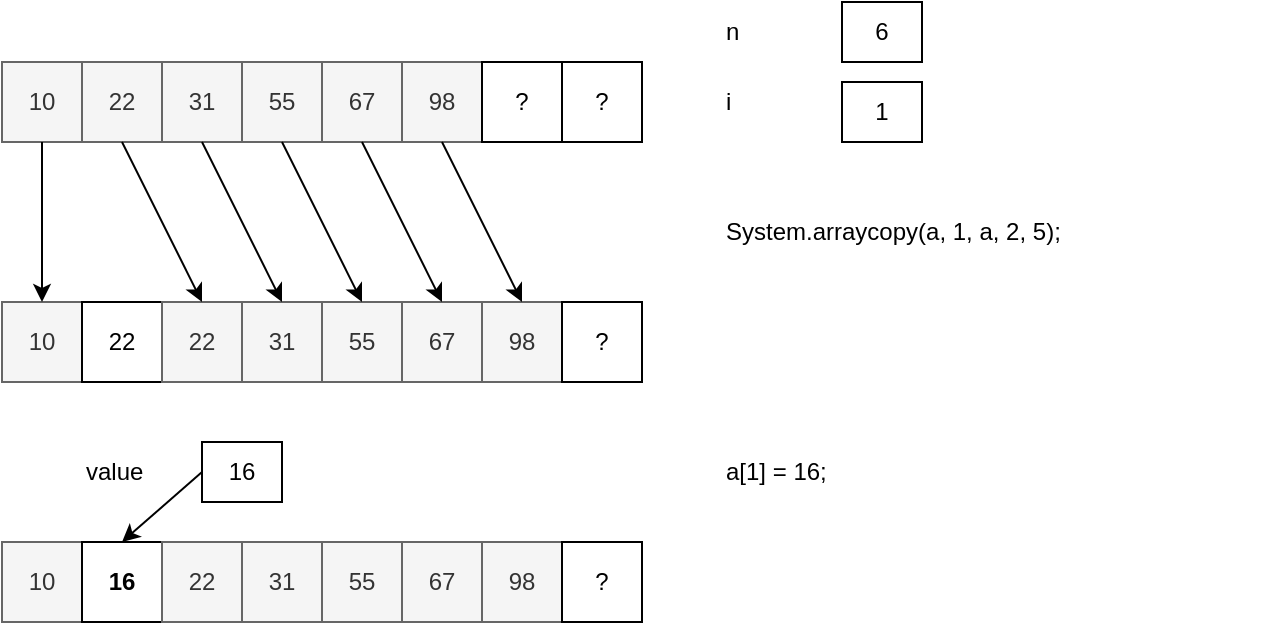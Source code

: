 <mxfile version="24.4.10" type="device" pages="23">
  <diagram id="sZvoqzaeRetHJ1Q_y6U2" name="페이지-1">
    <mxGraphModel dx="2060" dy="1100" grid="1" gridSize="10" guides="1" tooltips="1" connect="1" arrows="1" fold="1" page="1" pageScale="1" pageWidth="827" pageHeight="1169" math="0" shadow="0">
      <root>
        <mxCell id="0" />
        <mxCell id="1" parent="0" />
        <mxCell id="ZnTphkKgT587lnVVitOk-1" value="10" style="rounded=0;whiteSpace=wrap;html=1;fillColor=#f5f5f5;fontColor=#333333;strokeColor=#666666;" parent="1" vertex="1">
          <mxGeometry x="160" y="120" width="40" height="40" as="geometry" />
        </mxCell>
        <mxCell id="ZnTphkKgT587lnVVitOk-2" value="22" style="rounded=0;whiteSpace=wrap;html=1;fillColor=#f5f5f5;fontColor=#333333;strokeColor=#666666;" parent="1" vertex="1">
          <mxGeometry x="200" y="120" width="40" height="40" as="geometry" />
        </mxCell>
        <mxCell id="ZnTphkKgT587lnVVitOk-3" value="31" style="rounded=0;whiteSpace=wrap;html=1;fillColor=#f5f5f5;fontColor=#333333;strokeColor=#666666;" parent="1" vertex="1">
          <mxGeometry x="240" y="120" width="40" height="40" as="geometry" />
        </mxCell>
        <mxCell id="ZnTphkKgT587lnVVitOk-4" value="55" style="rounded=0;whiteSpace=wrap;html=1;fillColor=#f5f5f5;fontColor=#333333;strokeColor=#666666;" parent="1" vertex="1">
          <mxGeometry x="280" y="120" width="40" height="40" as="geometry" />
        </mxCell>
        <mxCell id="ZnTphkKgT587lnVVitOk-5" value="67" style="rounded=0;whiteSpace=wrap;html=1;fillColor=#f5f5f5;fontColor=#333333;strokeColor=#666666;" parent="1" vertex="1">
          <mxGeometry x="320" y="120" width="40" height="40" as="geometry" />
        </mxCell>
        <mxCell id="ZnTphkKgT587lnVVitOk-6" value="98" style="rounded=0;whiteSpace=wrap;html=1;fillColor=#f5f5f5;fontColor=#333333;strokeColor=#666666;" parent="1" vertex="1">
          <mxGeometry x="360" y="120" width="40" height="40" as="geometry" />
        </mxCell>
        <mxCell id="ZnTphkKgT587lnVVitOk-7" value="10" style="rounded=0;whiteSpace=wrap;html=1;fillColor=#f5f5f5;fontColor=#333333;strokeColor=#666666;" parent="1" vertex="1">
          <mxGeometry x="160" y="240" width="40" height="40" as="geometry" />
        </mxCell>
        <mxCell id="ZnTphkKgT587lnVVitOk-8" value="22" style="rounded=0;whiteSpace=wrap;html=1;" parent="1" vertex="1">
          <mxGeometry x="200" y="240" width="40" height="40" as="geometry" />
        </mxCell>
        <mxCell id="ZnTphkKgT587lnVVitOk-9" value="31" style="rounded=0;whiteSpace=wrap;html=1;fillColor=#f5f5f5;fontColor=#333333;strokeColor=#666666;" parent="1" vertex="1">
          <mxGeometry x="280" y="240" width="40" height="40" as="geometry" />
        </mxCell>
        <mxCell id="ZnTphkKgT587lnVVitOk-10" value="55" style="rounded=0;whiteSpace=wrap;html=1;fillColor=#f5f5f5;fontColor=#333333;strokeColor=#666666;" parent="1" vertex="1">
          <mxGeometry x="320" y="240" width="40" height="40" as="geometry" />
        </mxCell>
        <mxCell id="ZnTphkKgT587lnVVitOk-11" value="67" style="rounded=0;whiteSpace=wrap;html=1;fillColor=#f5f5f5;fontColor=#333333;strokeColor=#666666;" parent="1" vertex="1">
          <mxGeometry x="360" y="240" width="40" height="40" as="geometry" />
        </mxCell>
        <mxCell id="ZnTphkKgT587lnVVitOk-12" value="98" style="rounded=0;whiteSpace=wrap;html=1;fillColor=#f5f5f5;fontColor=#333333;strokeColor=#666666;" parent="1" vertex="1">
          <mxGeometry x="400" y="240" width="40" height="40" as="geometry" />
        </mxCell>
        <mxCell id="ZnTphkKgT587lnVVitOk-13" value="22" style="rounded=0;whiteSpace=wrap;html=1;fillColor=#f5f5f5;fontColor=#333333;strokeColor=#666666;" parent="1" vertex="1">
          <mxGeometry x="240" y="240" width="40" height="40" as="geometry" />
        </mxCell>
        <mxCell id="ZnTphkKgT587lnVVitOk-14" value="" style="endArrow=classic;html=1;rounded=0;exitX=0.5;exitY=1;exitDx=0;exitDy=0;entryX=0.5;entryY=0;entryDx=0;entryDy=0;" parent="1" source="ZnTphkKgT587lnVVitOk-1" target="ZnTphkKgT587lnVVitOk-7" edge="1">
          <mxGeometry width="50" height="50" relative="1" as="geometry">
            <mxPoint x="390" y="340" as="sourcePoint" />
            <mxPoint x="440" y="290" as="targetPoint" />
          </mxGeometry>
        </mxCell>
        <mxCell id="ZnTphkKgT587lnVVitOk-15" value="" style="endArrow=classic;html=1;rounded=0;exitX=0.5;exitY=1;exitDx=0;exitDy=0;entryX=0.5;entryY=0;entryDx=0;entryDy=0;" parent="1" source="ZnTphkKgT587lnVVitOk-2" target="ZnTphkKgT587lnVVitOk-13" edge="1">
          <mxGeometry width="50" height="50" relative="1" as="geometry">
            <mxPoint x="190" y="170" as="sourcePoint" />
            <mxPoint x="190" y="250" as="targetPoint" />
          </mxGeometry>
        </mxCell>
        <mxCell id="ZnTphkKgT587lnVVitOk-17" value="" style="endArrow=classic;html=1;rounded=0;exitX=0.5;exitY=1;exitDx=0;exitDy=0;entryX=0.5;entryY=0;entryDx=0;entryDy=0;" parent="1" edge="1">
          <mxGeometry width="50" height="50" relative="1" as="geometry">
            <mxPoint x="260" y="160" as="sourcePoint" />
            <mxPoint x="300" y="240" as="targetPoint" />
          </mxGeometry>
        </mxCell>
        <mxCell id="ZnTphkKgT587lnVVitOk-18" value="" style="endArrow=classic;html=1;rounded=0;exitX=0.5;exitY=1;exitDx=0;exitDy=0;entryX=0.5;entryY=0;entryDx=0;entryDy=0;" parent="1" edge="1">
          <mxGeometry width="50" height="50" relative="1" as="geometry">
            <mxPoint x="300" y="160" as="sourcePoint" />
            <mxPoint x="340" y="240" as="targetPoint" />
          </mxGeometry>
        </mxCell>
        <mxCell id="ZnTphkKgT587lnVVitOk-19" value="" style="endArrow=classic;html=1;rounded=0;exitX=0.5;exitY=1;exitDx=0;exitDy=0;entryX=0.5;entryY=0;entryDx=0;entryDy=0;" parent="1" edge="1">
          <mxGeometry width="50" height="50" relative="1" as="geometry">
            <mxPoint x="340" y="160" as="sourcePoint" />
            <mxPoint x="380" y="240" as="targetPoint" />
          </mxGeometry>
        </mxCell>
        <mxCell id="ZnTphkKgT587lnVVitOk-20" value="" style="endArrow=classic;html=1;rounded=0;exitX=0.5;exitY=1;exitDx=0;exitDy=0;entryX=0.5;entryY=0;entryDx=0;entryDy=0;" parent="1" edge="1">
          <mxGeometry width="50" height="50" relative="1" as="geometry">
            <mxPoint x="380" y="160" as="sourcePoint" />
            <mxPoint x="420" y="240" as="targetPoint" />
          </mxGeometry>
        </mxCell>
        <mxCell id="ZnTphkKgT587lnVVitOk-21" value="System.arraycopy(a, 1, a, 2, 5);" style="text;html=1;strokeColor=none;fillColor=none;align=left;verticalAlign=middle;whiteSpace=wrap;rounded=0;" parent="1" vertex="1">
          <mxGeometry x="520" y="190" width="280" height="30" as="geometry" />
        </mxCell>
        <mxCell id="ZnTphkKgT587lnVVitOk-22" value="i" style="text;html=1;strokeColor=none;fillColor=none;align=left;verticalAlign=middle;whiteSpace=wrap;rounded=0;" parent="1" vertex="1">
          <mxGeometry x="520" y="120" width="60" height="40" as="geometry" />
        </mxCell>
        <mxCell id="ZnTphkKgT587lnVVitOk-23" value="1" style="rounded=0;whiteSpace=wrap;html=1;" parent="1" vertex="1">
          <mxGeometry x="580" y="130" width="40" height="30" as="geometry" />
        </mxCell>
        <mxCell id="ZnTphkKgT587lnVVitOk-27" value="10" style="rounded=0;whiteSpace=wrap;html=1;fillColor=#f5f5f5;fontColor=#333333;strokeColor=#666666;" parent="1" vertex="1">
          <mxGeometry x="160" y="360" width="40" height="40" as="geometry" />
        </mxCell>
        <mxCell id="ZnTphkKgT587lnVVitOk-28" value="16" style="rounded=0;whiteSpace=wrap;html=1;fontStyle=1" parent="1" vertex="1">
          <mxGeometry x="200" y="360" width="40" height="40" as="geometry" />
        </mxCell>
        <mxCell id="ZnTphkKgT587lnVVitOk-29" value="31" style="rounded=0;whiteSpace=wrap;html=1;fillColor=#f5f5f5;fontColor=#333333;strokeColor=#666666;" parent="1" vertex="1">
          <mxGeometry x="280" y="360" width="40" height="40" as="geometry" />
        </mxCell>
        <mxCell id="ZnTphkKgT587lnVVitOk-30" value="55" style="rounded=0;whiteSpace=wrap;html=1;fillColor=#f5f5f5;fontColor=#333333;strokeColor=#666666;" parent="1" vertex="1">
          <mxGeometry x="320" y="360" width="40" height="40" as="geometry" />
        </mxCell>
        <mxCell id="ZnTphkKgT587lnVVitOk-31" value="67" style="rounded=0;whiteSpace=wrap;html=1;fillColor=#f5f5f5;fontColor=#333333;strokeColor=#666666;" parent="1" vertex="1">
          <mxGeometry x="360" y="360" width="40" height="40" as="geometry" />
        </mxCell>
        <mxCell id="ZnTphkKgT587lnVVitOk-32" value="98" style="rounded=0;whiteSpace=wrap;html=1;fillColor=#f5f5f5;fontColor=#333333;strokeColor=#666666;" parent="1" vertex="1">
          <mxGeometry x="400" y="360" width="40" height="40" as="geometry" />
        </mxCell>
        <mxCell id="ZnTphkKgT587lnVVitOk-33" value="22" style="rounded=0;whiteSpace=wrap;html=1;fillColor=#f5f5f5;fontColor=#333333;strokeColor=#666666;" parent="1" vertex="1">
          <mxGeometry x="240" y="360" width="40" height="40" as="geometry" />
        </mxCell>
        <mxCell id="ZnTphkKgT587lnVVitOk-34" value="n" style="text;html=1;strokeColor=none;fillColor=none;align=left;verticalAlign=middle;whiteSpace=wrap;rounded=0;" parent="1" vertex="1">
          <mxGeometry x="520" y="90" width="60" height="30" as="geometry" />
        </mxCell>
        <mxCell id="ZnTphkKgT587lnVVitOk-35" value="6" style="rounded=0;whiteSpace=wrap;html=1;" parent="1" vertex="1">
          <mxGeometry x="580" y="90" width="40" height="30" as="geometry" />
        </mxCell>
        <mxCell id="ZnTphkKgT587lnVVitOk-37" value="a[1] = 16;" style="text;html=1;strokeColor=none;fillColor=none;align=left;verticalAlign=middle;whiteSpace=wrap;rounded=0;" parent="1" vertex="1">
          <mxGeometry x="520" y="310" width="280" height="30" as="geometry" />
        </mxCell>
        <mxCell id="ZnTphkKgT587lnVVitOk-38" value="value" style="text;html=1;strokeColor=none;fillColor=none;align=left;verticalAlign=middle;whiteSpace=wrap;rounded=0;" parent="1" vertex="1">
          <mxGeometry x="200" y="310" width="60" height="30" as="geometry" />
        </mxCell>
        <mxCell id="ZnTphkKgT587lnVVitOk-39" value="16" style="rounded=0;whiteSpace=wrap;html=1;" parent="1" vertex="1">
          <mxGeometry x="260" y="310" width="40" height="30" as="geometry" />
        </mxCell>
        <mxCell id="ZnTphkKgT587lnVVitOk-40" value="" style="endArrow=classic;html=1;rounded=0;entryX=0.5;entryY=0;entryDx=0;entryDy=0;exitX=0;exitY=0.5;exitDx=0;exitDy=0;" parent="1" source="ZnTphkKgT587lnVVitOk-39" target="ZnTphkKgT587lnVVitOk-28" edge="1">
          <mxGeometry width="50" height="50" relative="1" as="geometry">
            <mxPoint x="210" y="490" as="sourcePoint" />
            <mxPoint x="260" y="440" as="targetPoint" />
          </mxGeometry>
        </mxCell>
        <mxCell id="ZnTphkKgT587lnVVitOk-41" value="?" style="rounded=0;whiteSpace=wrap;html=1;" parent="1" vertex="1">
          <mxGeometry x="400" y="120" width="40" height="40" as="geometry" />
        </mxCell>
        <mxCell id="ZnTphkKgT587lnVVitOk-43" value="?" style="rounded=0;whiteSpace=wrap;html=1;" parent="1" vertex="1">
          <mxGeometry x="440" y="120" width="40" height="40" as="geometry" />
        </mxCell>
        <mxCell id="ZnTphkKgT587lnVVitOk-44" value="?" style="rounded=0;whiteSpace=wrap;html=1;" parent="1" vertex="1">
          <mxGeometry x="440" y="240" width="40" height="40" as="geometry" />
        </mxCell>
        <mxCell id="ZnTphkKgT587lnVVitOk-45" value="?" style="rounded=0;whiteSpace=wrap;html=1;" parent="1" vertex="1">
          <mxGeometry x="440" y="360" width="40" height="40" as="geometry" />
        </mxCell>
      </root>
    </mxGraphModel>
  </diagram>
  <diagram id="HBfrkt7lpJ89EMwcPuO1" name="figure 3_3">
    <mxGraphModel dx="1420" dy="901" grid="1" gridSize="10" guides="1" tooltips="1" connect="1" arrows="1" fold="1" page="1" pageScale="1" pageWidth="827" pageHeight="1169" math="0" shadow="0">
      <root>
        <mxCell id="0" />
        <mxCell id="1" parent="0" />
        <mxCell id="53fFN0lmw6auYAdVt7i7-1" value="?" style="rounded=0;whiteSpace=wrap;html=1;" parent="1" vertex="1">
          <mxGeometry x="120" y="200" width="80" height="40" as="geometry" />
        </mxCell>
        <mxCell id="53fFN0lmw6auYAdVt7i7-2" value="?" style="rounded=0;whiteSpace=wrap;html=1;" parent="1" vertex="1">
          <mxGeometry x="680" y="200" width="80" height="40" as="geometry" />
        </mxCell>
        <mxCell id="53fFN0lmw6auYAdVt7i7-3" value="66" style="rounded=0;whiteSpace=wrap;html=1;fillColor=#f5f5f5;fontColor=#333333;strokeColor=#666666;" parent="1" vertex="1">
          <mxGeometry x="600" y="200" width="80" height="40" as="geometry" />
        </mxCell>
        <mxCell id="53fFN0lmw6auYAdVt7i7-4" value="33" style="rounded=0;whiteSpace=wrap;html=1;fillColor=#f5f5f5;fontColor=#333333;strokeColor=#666666;" parent="1" vertex="1">
          <mxGeometry x="520" y="200" width="80" height="40" as="geometry" />
        </mxCell>
        <mxCell id="53fFN0lmw6auYAdVt7i7-5" value="55" style="rounded=0;whiteSpace=wrap;html=1;fillColor=#f5f5f5;fontColor=#333333;strokeColor=#666666;" parent="1" vertex="1">
          <mxGeometry x="440" y="200" width="80" height="40" as="geometry" />
        </mxCell>
        <mxCell id="53fFN0lmw6auYAdVt7i7-6" value="22" style="rounded=0;whiteSpace=wrap;html=1;fillColor=#f5f5f5;fontColor=#333333;strokeColor=#666666;" parent="1" vertex="1">
          <mxGeometry x="360" y="200" width="80" height="40" as="geometry" />
        </mxCell>
        <mxCell id="53fFN0lmw6auYAdVt7i7-7" value="?" style="rounded=0;whiteSpace=wrap;html=1;" parent="1" vertex="1">
          <mxGeometry x="280" y="200" width="80" height="40" as="geometry" />
        </mxCell>
        <mxCell id="53fFN0lmw6auYAdVt7i7-8" value="44" style="rounded=0;whiteSpace=wrap;html=1;fillColor=#f5f5f5;fontColor=#333333;strokeColor=#666666;" parent="1" vertex="1">
          <mxGeometry x="200" y="200" width="80" height="40" as="geometry" />
        </mxCell>
        <mxCell id="53fFN0lmw6auYAdVt7i7-17" value="" style="group;strokeColor=none;strokeWidth=0;fillColor=none;" parent="1" vertex="1" connectable="0">
          <mxGeometry x="120" y="180" width="640" height="20" as="geometry" />
        </mxCell>
        <mxCell id="53fFN0lmw6auYAdVt7i7-9" value="0" style="rounded=0;whiteSpace=wrap;html=1;strokeColor=none;fillColor=none;" parent="53fFN0lmw6auYAdVt7i7-17" vertex="1">
          <mxGeometry width="80" height="20" as="geometry" />
        </mxCell>
        <mxCell id="53fFN0lmw6auYAdVt7i7-10" value="7" style="rounded=0;whiteSpace=wrap;html=1;strokeColor=none;fillColor=none;" parent="53fFN0lmw6auYAdVt7i7-17" vertex="1">
          <mxGeometry x="560" width="80" height="20" as="geometry" />
        </mxCell>
        <mxCell id="53fFN0lmw6auYAdVt7i7-11" value="6" style="rounded=0;whiteSpace=wrap;html=1;strokeColor=none;fillColor=none;" parent="53fFN0lmw6auYAdVt7i7-17" vertex="1">
          <mxGeometry x="480" width="80" height="20" as="geometry" />
        </mxCell>
        <mxCell id="53fFN0lmw6auYAdVt7i7-12" value="5" style="rounded=0;whiteSpace=wrap;html=1;strokeColor=none;fillColor=none;" parent="53fFN0lmw6auYAdVt7i7-17" vertex="1">
          <mxGeometry x="400" width="80" height="20" as="geometry" />
        </mxCell>
        <mxCell id="53fFN0lmw6auYAdVt7i7-13" value="4" style="rounded=0;whiteSpace=wrap;html=1;strokeColor=none;fillColor=none;" parent="53fFN0lmw6auYAdVt7i7-17" vertex="1">
          <mxGeometry x="320" width="80" height="20" as="geometry" />
        </mxCell>
        <mxCell id="53fFN0lmw6auYAdVt7i7-14" value="3" style="rounded=0;whiteSpace=wrap;html=1;strokeColor=none;fillColor=none;" parent="53fFN0lmw6auYAdVt7i7-17" vertex="1">
          <mxGeometry x="240" width="80" height="20" as="geometry" />
        </mxCell>
        <mxCell id="53fFN0lmw6auYAdVt7i7-15" value="2" style="rounded=0;whiteSpace=wrap;html=1;strokeColor=none;fillColor=none;" parent="53fFN0lmw6auYAdVt7i7-17" vertex="1">
          <mxGeometry x="160" width="80" height="20" as="geometry" />
        </mxCell>
        <mxCell id="53fFN0lmw6auYAdVt7i7-16" value="1" style="rounded=0;whiteSpace=wrap;html=1;strokeColor=none;fillColor=none;" parent="53fFN0lmw6auYAdVt7i7-17" vertex="1">
          <mxGeometry x="80" width="80" height="20" as="geometry" />
        </mxCell>
        <mxCell id="53fFN0lmw6auYAdVt7i7-21" value="" style="curved=1;endArrow=classic;html=1;rounded=0;exitX=0.5;exitY=1;exitDx=0;exitDy=0;entryX=0.25;entryY=1;entryDx=0;entryDy=0;" parent="53fFN0lmw6auYAdVt7i7-17" source="53fFN0lmw6auYAdVt7i7-13" target="53fFN0lmw6auYAdVt7i7-11" edge="1">
          <mxGeometry width="50" height="50" relative="1" as="geometry">
            <mxPoint x="130" y="70" as="sourcePoint" />
            <mxPoint x="370" y="70" as="targetPoint" />
            <Array as="points">
              <mxPoint x="410" y="-20" />
              <mxPoint x="490" y="-20" />
            </Array>
          </mxGeometry>
        </mxCell>
        <mxCell id="53fFN0lmw6auYAdVt7i7-19" value="a" style="rounded=0;whiteSpace=wrap;html=1;strokeColor=none;fillColor=none;" parent="1" vertex="1">
          <mxGeometry x="80" y="200" width="40" height="40" as="geometry" />
        </mxCell>
        <mxCell id="53fFN0lmw6auYAdVt7i7-20" value="" style="curved=1;endArrow=classic;html=1;rounded=0;exitX=0.5;exitY=1;exitDx=0;exitDy=0;entryX=0.5;entryY=1;entryDx=0;entryDy=0;" parent="1" source="53fFN0lmw6auYAdVt7i7-8" target="53fFN0lmw6auYAdVt7i7-5" edge="1">
          <mxGeometry width="50" height="50" relative="1" as="geometry">
            <mxPoint x="420" y="310" as="sourcePoint" />
            <mxPoint x="470" y="260" as="targetPoint" />
            <Array as="points">
              <mxPoint x="260" y="280" />
              <mxPoint x="450" y="280" />
            </Array>
          </mxGeometry>
        </mxCell>
        <mxCell id="53fFN0lmw6auYAdVt7i7-22" value="" style="curved=1;endArrow=classic;html=1;rounded=0;exitX=0.5;exitY=1;exitDx=0;exitDy=0;entryX=0.5;entryY=1;entryDx=0;entryDy=0;" parent="1" source="53fFN0lmw6auYAdVt7i7-6" target="53fFN0lmw6auYAdVt7i7-4" edge="1">
          <mxGeometry width="50" height="50" relative="1" as="geometry">
            <mxPoint x="250" y="250" as="sourcePoint" />
            <mxPoint x="490" y="250" as="targetPoint" />
            <Array as="points">
              <mxPoint x="450" y="280" />
              <mxPoint x="560" y="280" />
            </Array>
          </mxGeometry>
        </mxCell>
        <mxCell id="53fFN0lmw6auYAdVt7i7-24" value="" style="curved=1;endArrow=classic;html=1;rounded=0;exitX=0.5;exitY=0;exitDx=0;exitDy=0;entryX=0.75;entryY=1;entryDx=0;entryDy=0;" parent="1" source="53fFN0lmw6auYAdVt7i7-4" target="53fFN0lmw6auYAdVt7i7-16" edge="1">
          <mxGeometry width="50" height="50" relative="1" as="geometry">
            <mxPoint x="390" y="250" as="sourcePoint" />
            <mxPoint x="440" y="200" as="targetPoint" />
            <Array as="points">
              <mxPoint x="450" y="160" />
              <mxPoint x="280" y="160" />
            </Array>
          </mxGeometry>
        </mxCell>
        <mxCell id="53fFN0lmw6auYAdVt7i7-25" value="" style="endArrow=classic;html=1;rounded=0;entryX=0.25;entryY=0;entryDx=0;entryDy=0;" parent="1" target="53fFN0lmw6auYAdVt7i7-6" edge="1">
          <mxGeometry width="50" height="50" relative="1" as="geometry">
            <mxPoint x="350" y="170" as="sourcePoint" />
            <mxPoint x="400" y="120" as="targetPoint" />
          </mxGeometry>
        </mxCell>
      </root>
    </mxGraphModel>
  </diagram>
  <diagram id="K-v3L3SM-L1czFEby1Oa" name="figure 3_4">
    <mxGraphModel dx="1420" dy="901" grid="1" gridSize="10" guides="1" tooltips="1" connect="1" arrows="1" fold="1" page="1" pageScale="1" pageWidth="827" pageHeight="1169" math="0" shadow="0">
      <root>
        <mxCell id="0" />
        <mxCell id="1" parent="0" />
        <mxCell id="pXm58Cfy1jbFvTGy_gKt-1" value="?" style="rounded=0;whiteSpace=wrap;html=1;" parent="1" vertex="1">
          <mxGeometry x="120" y="200" width="80" height="40" as="geometry" />
        </mxCell>
        <mxCell id="pXm58Cfy1jbFvTGy_gKt-2" value="?" style="rounded=0;whiteSpace=wrap;html=1;" parent="1" vertex="1">
          <mxGeometry x="680" y="200" width="80" height="40" as="geometry" />
        </mxCell>
        <mxCell id="pXm58Cfy1jbFvTGy_gKt-3" value="66" style="rounded=0;whiteSpace=wrap;html=1;fillColor=#f5f5f5;fontColor=#333333;strokeColor=#666666;" parent="1" vertex="1">
          <mxGeometry x="600" y="200" width="80" height="40" as="geometry" />
        </mxCell>
        <mxCell id="pXm58Cfy1jbFvTGy_gKt-4" value="33" style="rounded=0;whiteSpace=wrap;html=1;fillColor=#f5f5f5;fontColor=#333333;strokeColor=#666666;" parent="1" vertex="1">
          <mxGeometry x="520" y="200" width="80" height="40" as="geometry" />
        </mxCell>
        <mxCell id="pXm58Cfy1jbFvTGy_gKt-5" value="55" style="rounded=0;whiteSpace=wrap;html=1;fillColor=#f5f5f5;fontColor=#333333;strokeColor=#666666;" parent="1" vertex="1">
          <mxGeometry x="440" y="200" width="80" height="40" as="geometry" />
        </mxCell>
        <mxCell id="pXm58Cfy1jbFvTGy_gKt-6" value="22" style="rounded=0;whiteSpace=wrap;html=1;fillColor=#f5f5f5;fontColor=#333333;strokeColor=#666666;" parent="1" vertex="1">
          <mxGeometry x="360" y="200" width="80" height="40" as="geometry" />
        </mxCell>
        <mxCell id="pXm58Cfy1jbFvTGy_gKt-7" value="?" style="rounded=0;whiteSpace=wrap;html=1;" parent="1" vertex="1">
          <mxGeometry x="280" y="200" width="80" height="40" as="geometry" />
        </mxCell>
        <mxCell id="pXm58Cfy1jbFvTGy_gKt-8" value="44" style="rounded=0;whiteSpace=wrap;html=1;fillColor=#f5f5f5;fontColor=#333333;strokeColor=#666666;" parent="1" vertex="1">
          <mxGeometry x="200" y="200" width="80" height="40" as="geometry" />
        </mxCell>
        <mxCell id="pXm58Cfy1jbFvTGy_gKt-9" value="" style="group;strokeColor=none;strokeWidth=0;fillColor=none;" parent="1" vertex="1" connectable="0">
          <mxGeometry x="120" y="180" width="640" height="20" as="geometry" />
        </mxCell>
        <mxCell id="pXm58Cfy1jbFvTGy_gKt-10" value="0" style="rounded=0;whiteSpace=wrap;html=1;strokeColor=none;fillColor=none;" parent="pXm58Cfy1jbFvTGy_gKt-9" vertex="1">
          <mxGeometry width="80" height="20" as="geometry" />
        </mxCell>
        <mxCell id="pXm58Cfy1jbFvTGy_gKt-11" value="7" style="rounded=0;whiteSpace=wrap;html=1;strokeColor=none;fillColor=none;" parent="pXm58Cfy1jbFvTGy_gKt-9" vertex="1">
          <mxGeometry x="560" width="80" height="20" as="geometry" />
        </mxCell>
        <mxCell id="pXm58Cfy1jbFvTGy_gKt-12" value="6" style="rounded=0;whiteSpace=wrap;html=1;strokeColor=none;fillColor=none;" parent="pXm58Cfy1jbFvTGy_gKt-9" vertex="1">
          <mxGeometry x="480" width="80" height="20" as="geometry" />
        </mxCell>
        <mxCell id="pXm58Cfy1jbFvTGy_gKt-13" value="5" style="rounded=0;whiteSpace=wrap;html=1;strokeColor=none;fillColor=none;" parent="pXm58Cfy1jbFvTGy_gKt-9" vertex="1">
          <mxGeometry x="400" width="80" height="20" as="geometry" />
        </mxCell>
        <mxCell id="pXm58Cfy1jbFvTGy_gKt-14" value="4" style="rounded=0;whiteSpace=wrap;html=1;strokeColor=none;fillColor=none;" parent="pXm58Cfy1jbFvTGy_gKt-9" vertex="1">
          <mxGeometry x="320" width="80" height="20" as="geometry" />
        </mxCell>
        <mxCell id="pXm58Cfy1jbFvTGy_gKt-15" value="3" style="rounded=0;whiteSpace=wrap;html=1;strokeColor=none;fillColor=none;" parent="pXm58Cfy1jbFvTGy_gKt-9" vertex="1">
          <mxGeometry x="240" width="80" height="20" as="geometry" />
        </mxCell>
        <mxCell id="pXm58Cfy1jbFvTGy_gKt-16" value="2" style="rounded=0;whiteSpace=wrap;html=1;strokeColor=none;fillColor=none;" parent="pXm58Cfy1jbFvTGy_gKt-9" vertex="1">
          <mxGeometry x="160" width="80" height="20" as="geometry" />
        </mxCell>
        <mxCell id="pXm58Cfy1jbFvTGy_gKt-17" value="1" style="rounded=0;whiteSpace=wrap;html=1;strokeColor=none;fillColor=none;" parent="pXm58Cfy1jbFvTGy_gKt-9" vertex="1">
          <mxGeometry x="80" width="80" height="20" as="geometry" />
        </mxCell>
        <mxCell id="pXm58Cfy1jbFvTGy_gKt-18" value="" style="curved=1;endArrow=classic;html=1;rounded=0;exitX=0.5;exitY=1;exitDx=0;exitDy=0;entryX=0.25;entryY=1;entryDx=0;entryDy=0;" parent="pXm58Cfy1jbFvTGy_gKt-9" source="pXm58Cfy1jbFvTGy_gKt-14" target="pXm58Cfy1jbFvTGy_gKt-12" edge="1">
          <mxGeometry width="50" height="50" relative="1" as="geometry">
            <mxPoint x="130" y="70" as="sourcePoint" />
            <mxPoint x="370" y="70" as="targetPoint" />
            <Array as="points">
              <mxPoint x="410" y="-20" />
              <mxPoint x="490" y="-20" />
            </Array>
          </mxGeometry>
        </mxCell>
        <mxCell id="pXm58Cfy1jbFvTGy_gKt-19" value="a" style="rounded=0;whiteSpace=wrap;html=1;strokeColor=none;fillColor=none;" parent="1" vertex="1">
          <mxGeometry x="80" y="200" width="40" height="40" as="geometry" />
        </mxCell>
        <mxCell id="pXm58Cfy1jbFvTGy_gKt-20" value="" style="curved=1;endArrow=classic;html=1;rounded=0;exitX=0.5;exitY=1;exitDx=0;exitDy=0;entryX=0.5;entryY=1;entryDx=0;entryDy=0;" parent="1" source="pXm58Cfy1jbFvTGy_gKt-8" target="pXm58Cfy1jbFvTGy_gKt-5" edge="1">
          <mxGeometry width="50" height="50" relative="1" as="geometry">
            <mxPoint x="420" y="310" as="sourcePoint" />
            <mxPoint x="470" y="260" as="targetPoint" />
            <Array as="points">
              <mxPoint x="260" y="280" />
              <mxPoint x="450" y="280" />
            </Array>
          </mxGeometry>
        </mxCell>
        <mxCell id="pXm58Cfy1jbFvTGy_gKt-21" value="" style="curved=1;endArrow=classic;html=1;rounded=0;exitX=0.5;exitY=1;exitDx=0;exitDy=0;entryX=0.5;entryY=1;entryDx=0;entryDy=0;" parent="1" source="pXm58Cfy1jbFvTGy_gKt-6" target="pXm58Cfy1jbFvTGy_gKt-4" edge="1">
          <mxGeometry width="50" height="50" relative="1" as="geometry">
            <mxPoint x="250" y="250" as="sourcePoint" />
            <mxPoint x="490" y="250" as="targetPoint" />
            <Array as="points">
              <mxPoint x="450" y="280" />
              <mxPoint x="560" y="280" />
            </Array>
          </mxGeometry>
        </mxCell>
        <mxCell id="pXm58Cfy1jbFvTGy_gKt-22" value="" style="curved=1;endArrow=classic;html=1;rounded=0;exitX=0.5;exitY=0;exitDx=0;exitDy=0;entryX=0.75;entryY=1;entryDx=0;entryDy=0;" parent="1" source="pXm58Cfy1jbFvTGy_gKt-4" target="pXm58Cfy1jbFvTGy_gKt-17" edge="1">
          <mxGeometry width="50" height="50" relative="1" as="geometry">
            <mxPoint x="390" y="250" as="sourcePoint" />
            <mxPoint x="440" y="200" as="targetPoint" />
            <Array as="points">
              <mxPoint x="540" y="160" />
              <mxPoint x="470" y="140" />
              <mxPoint x="280" y="140" />
            </Array>
          </mxGeometry>
        </mxCell>
        <mxCell id="pXm58Cfy1jbFvTGy_gKt-23" value="" style="endArrow=classic;html=1;rounded=0;entryX=0.25;entryY=0;entryDx=0;entryDy=0;" parent="1" target="pXm58Cfy1jbFvTGy_gKt-6" edge="1">
          <mxGeometry width="50" height="50" relative="1" as="geometry">
            <mxPoint x="350" y="170" as="sourcePoint" />
            <mxPoint x="400" y="120" as="targetPoint" />
          </mxGeometry>
        </mxCell>
        <mxCell id="pXm58Cfy1jbFvTGy_gKt-24" value="3" style="rounded=0;whiteSpace=wrap;html=1;fillColor=#f5f5f5;fontColor=#333333;strokeColor=#666666;" parent="1" vertex="1">
          <mxGeometry x="120" y="320" width="40" height="40" as="geometry" />
        </mxCell>
        <mxCell id="pXm58Cfy1jbFvTGy_gKt-25" value="5" style="rounded=0;whiteSpace=wrap;html=1;fillColor=#f5f5f5;fontColor=#333333;strokeColor=#666666;" parent="1" vertex="1">
          <mxGeometry x="160" y="320" width="40" height="40" as="geometry" />
        </mxCell>
        <mxCell id="pXm58Cfy1jbFvTGy_gKt-26" value="1" style="rounded=0;whiteSpace=wrap;html=1;fillColor=#f5f5f5;fontColor=#333333;strokeColor=#666666;" parent="1" vertex="1">
          <mxGeometry x="200" y="320" width="40" height="40" as="geometry" />
        </mxCell>
        <mxCell id="pXm58Cfy1jbFvTGy_gKt-27" value="4" style="rounded=0;whiteSpace=wrap;html=1;fillColor=#f5f5f5;fontColor=#333333;strokeColor=#666666;" parent="1" vertex="1">
          <mxGeometry x="240" y="320" width="40" height="40" as="geometry" />
        </mxCell>
        <mxCell id="pXm58Cfy1jbFvTGy_gKt-28" value="6" style="rounded=0;whiteSpace=wrap;html=1;fillColor=#f5f5f5;fontColor=#333333;strokeColor=#666666;" parent="1" vertex="1">
          <mxGeometry x="280" y="320" width="40" height="40" as="geometry" />
        </mxCell>
        <mxCell id="pXm58Cfy1jbFvTGy_gKt-29" value="k" style="rounded=0;whiteSpace=wrap;html=1;strokeColor=none;fillColor=none;" parent="1" vertex="1">
          <mxGeometry x="80" y="320" width="40" height="40" as="geometry" />
        </mxCell>
        <mxCell id="84_aL_jm0TuMNo1SPkUe-3" value="0" style="rounded=0;whiteSpace=wrap;html=1;strokeColor=none;fillColor=none;" vertex="1" parent="1">
          <mxGeometry x="120" y="300" width="40" height="20" as="geometry" />
        </mxCell>
        <mxCell id="84_aL_jm0TuMNo1SPkUe-7" value="4" style="rounded=0;whiteSpace=wrap;html=1;strokeColor=none;fillColor=none;" vertex="1" parent="1">
          <mxGeometry x="280" y="300" width="40" height="20" as="geometry" />
        </mxCell>
        <mxCell id="84_aL_jm0TuMNo1SPkUe-8" value="3" style="rounded=0;whiteSpace=wrap;html=1;strokeColor=none;fillColor=none;" vertex="1" parent="1">
          <mxGeometry x="240" y="300" width="40" height="20" as="geometry" />
        </mxCell>
        <mxCell id="84_aL_jm0TuMNo1SPkUe-9" value="2" style="rounded=0;whiteSpace=wrap;html=1;strokeColor=none;fillColor=none;" vertex="1" parent="1">
          <mxGeometry x="200" y="300" width="40" height="20" as="geometry" />
        </mxCell>
        <mxCell id="84_aL_jm0TuMNo1SPkUe-10" value="1" style="rounded=0;whiteSpace=wrap;html=1;strokeColor=none;fillColor=none;" vertex="1" parent="1">
          <mxGeometry x="160" y="300" width="40" height="20" as="geometry" />
        </mxCell>
      </root>
    </mxGraphModel>
  </diagram>
  <diagram name="figure 3_5" id="lKlGuHF26In3GY8p6eFY">
    <mxGraphModel dx="481" dy="305" grid="1" gridSize="10" guides="1" tooltips="1" connect="1" arrows="1" fold="1" page="1" pageScale="1" pageWidth="827" pageHeight="1169" math="0" shadow="0">
      <root>
        <mxCell id="KjaDCVhRJU_8YoooPiNJ-0" />
        <mxCell id="KjaDCVhRJU_8YoooPiNJ-1" parent="KjaDCVhRJU_8YoooPiNJ-0" />
        <mxCell id="KjaDCVhRJU_8YoooPiNJ-2" value="?" style="rounded=0;whiteSpace=wrap;html=1;" vertex="1" parent="KjaDCVhRJU_8YoooPiNJ-1">
          <mxGeometry x="120" y="200" width="80" height="40" as="geometry" />
        </mxCell>
        <mxCell id="KjaDCVhRJU_8YoooPiNJ-3" value="?" style="rounded=0;whiteSpace=wrap;html=1;" vertex="1" parent="KjaDCVhRJU_8YoooPiNJ-1">
          <mxGeometry x="680" y="200" width="80" height="40" as="geometry" />
        </mxCell>
        <mxCell id="KjaDCVhRJU_8YoooPiNJ-4" value="66" style="rounded=0;whiteSpace=wrap;html=1;fillColor=#f5f5f5;fontColor=#333333;strokeColor=#666666;" vertex="1" parent="KjaDCVhRJU_8YoooPiNJ-1">
          <mxGeometry x="600" y="200" width="80" height="40" as="geometry" />
        </mxCell>
        <mxCell id="KjaDCVhRJU_8YoooPiNJ-5" value="33" style="rounded=0;whiteSpace=wrap;html=1;fillColor=#f5f5f5;fontColor=#333333;strokeColor=#666666;" vertex="1" parent="KjaDCVhRJU_8YoooPiNJ-1">
          <mxGeometry x="520" y="200" width="80" height="40" as="geometry" />
        </mxCell>
        <mxCell id="KjaDCVhRJU_8YoooPiNJ-6" value="55" style="rounded=0;whiteSpace=wrap;html=1;fillColor=#f5f5f5;fontColor=#333333;strokeColor=#666666;" vertex="1" parent="KjaDCVhRJU_8YoooPiNJ-1">
          <mxGeometry x="440" y="200" width="80" height="40" as="geometry" />
        </mxCell>
        <mxCell id="KjaDCVhRJU_8YoooPiNJ-7" value="22" style="rounded=0;whiteSpace=wrap;html=1;fillColor=#f5f5f5;fontColor=#333333;strokeColor=#666666;" vertex="1" parent="KjaDCVhRJU_8YoooPiNJ-1">
          <mxGeometry x="360" y="200" width="80" height="40" as="geometry" />
        </mxCell>
        <mxCell id="KjaDCVhRJU_8YoooPiNJ-8" value="?" style="rounded=0;whiteSpace=wrap;html=1;" vertex="1" parent="KjaDCVhRJU_8YoooPiNJ-1">
          <mxGeometry x="280" y="200" width="80" height="40" as="geometry" />
        </mxCell>
        <mxCell id="KjaDCVhRJU_8YoooPiNJ-9" value="44" style="rounded=0;whiteSpace=wrap;html=1;fillColor=#f5f5f5;fontColor=#333333;strokeColor=#666666;" vertex="1" parent="KjaDCVhRJU_8YoooPiNJ-1">
          <mxGeometry x="200" y="200" width="80" height="40" as="geometry" />
        </mxCell>
        <mxCell id="KjaDCVhRJU_8YoooPiNJ-10" value="" style="group;strokeColor=none;strokeWidth=0;fillColor=none;" vertex="1" connectable="0" parent="KjaDCVhRJU_8YoooPiNJ-1">
          <mxGeometry x="120" y="180" width="640" height="20" as="geometry" />
        </mxCell>
        <mxCell id="KjaDCVhRJU_8YoooPiNJ-11" value="0" style="rounded=0;whiteSpace=wrap;html=1;strokeColor=none;fillColor=none;" vertex="1" parent="KjaDCVhRJU_8YoooPiNJ-10">
          <mxGeometry width="80" height="20" as="geometry" />
        </mxCell>
        <mxCell id="KjaDCVhRJU_8YoooPiNJ-12" value="7" style="rounded=0;whiteSpace=wrap;html=1;strokeColor=none;fillColor=none;" vertex="1" parent="KjaDCVhRJU_8YoooPiNJ-10">
          <mxGeometry x="560" width="80" height="20" as="geometry" />
        </mxCell>
        <mxCell id="KjaDCVhRJU_8YoooPiNJ-13" value="6" style="rounded=0;whiteSpace=wrap;html=1;strokeColor=none;fillColor=none;" vertex="1" parent="KjaDCVhRJU_8YoooPiNJ-10">
          <mxGeometry x="480" width="80" height="20" as="geometry" />
        </mxCell>
        <mxCell id="KjaDCVhRJU_8YoooPiNJ-14" value="5" style="rounded=0;whiteSpace=wrap;html=1;strokeColor=none;fillColor=none;" vertex="1" parent="KjaDCVhRJU_8YoooPiNJ-10">
          <mxGeometry x="400" width="80" height="20" as="geometry" />
        </mxCell>
        <mxCell id="KjaDCVhRJU_8YoooPiNJ-15" value="4" style="rounded=0;whiteSpace=wrap;html=1;strokeColor=none;fillColor=none;" vertex="1" parent="KjaDCVhRJU_8YoooPiNJ-10">
          <mxGeometry x="320" width="80" height="20" as="geometry" />
        </mxCell>
        <mxCell id="KjaDCVhRJU_8YoooPiNJ-16" value="3" style="rounded=0;whiteSpace=wrap;html=1;strokeColor=none;fillColor=none;" vertex="1" parent="KjaDCVhRJU_8YoooPiNJ-10">
          <mxGeometry x="240" width="80" height="20" as="geometry" />
        </mxCell>
        <mxCell id="KjaDCVhRJU_8YoooPiNJ-17" value="2" style="rounded=0;whiteSpace=wrap;html=1;strokeColor=none;fillColor=none;" vertex="1" parent="KjaDCVhRJU_8YoooPiNJ-10">
          <mxGeometry x="160" width="80" height="20" as="geometry" />
        </mxCell>
        <mxCell id="KjaDCVhRJU_8YoooPiNJ-18" value="1" style="rounded=0;whiteSpace=wrap;html=1;strokeColor=none;fillColor=none;" vertex="1" parent="KjaDCVhRJU_8YoooPiNJ-10">
          <mxGeometry x="80" width="80" height="20" as="geometry" />
        </mxCell>
        <mxCell id="KjaDCVhRJU_8YoooPiNJ-19" value="" style="curved=1;endArrow=classic;html=1;rounded=0;exitX=0.5;exitY=1;exitDx=0;exitDy=0;entryX=0.25;entryY=1;entryDx=0;entryDy=0;" edge="1" parent="KjaDCVhRJU_8YoooPiNJ-10" source="KjaDCVhRJU_8YoooPiNJ-15" target="KjaDCVhRJU_8YoooPiNJ-13">
          <mxGeometry width="50" height="50" relative="1" as="geometry">
            <mxPoint x="130" y="70" as="sourcePoint" />
            <mxPoint x="370" y="70" as="targetPoint" />
            <Array as="points">
              <mxPoint x="410" y="-20" />
              <mxPoint x="490" y="-20" />
            </Array>
          </mxGeometry>
        </mxCell>
        <mxCell id="KjaDCVhRJU_8YoooPiNJ-20" value="a" style="rounded=0;whiteSpace=wrap;html=1;strokeColor=none;fillColor=none;" vertex="1" parent="KjaDCVhRJU_8YoooPiNJ-1">
          <mxGeometry x="80" y="200" width="40" height="40" as="geometry" />
        </mxCell>
        <mxCell id="KjaDCVhRJU_8YoooPiNJ-21" value="" style="curved=1;endArrow=classic;html=1;rounded=0;exitX=0.5;exitY=1;exitDx=0;exitDy=0;entryX=0.5;entryY=1;entryDx=0;entryDy=0;" edge="1" parent="KjaDCVhRJU_8YoooPiNJ-1" source="KjaDCVhRJU_8YoooPiNJ-9" target="KjaDCVhRJU_8YoooPiNJ-6">
          <mxGeometry width="50" height="50" relative="1" as="geometry">
            <mxPoint x="420" y="310" as="sourcePoint" />
            <mxPoint x="470" y="260" as="targetPoint" />
            <Array as="points">
              <mxPoint x="260" y="280" />
              <mxPoint x="450" y="280" />
            </Array>
          </mxGeometry>
        </mxCell>
        <mxCell id="KjaDCVhRJU_8YoooPiNJ-22" value="" style="curved=1;endArrow=classic;html=1;rounded=0;exitX=0.5;exitY=1;exitDx=0;exitDy=0;entryX=0.5;entryY=1;entryDx=0;entryDy=0;" edge="1" parent="KjaDCVhRJU_8YoooPiNJ-1" source="KjaDCVhRJU_8YoooPiNJ-7" target="KjaDCVhRJU_8YoooPiNJ-5">
          <mxGeometry width="50" height="50" relative="1" as="geometry">
            <mxPoint x="250" y="250" as="sourcePoint" />
            <mxPoint x="490" y="250" as="targetPoint" />
            <Array as="points">
              <mxPoint x="450" y="280" />
              <mxPoint x="560" y="280" />
            </Array>
          </mxGeometry>
        </mxCell>
        <mxCell id="KjaDCVhRJU_8YoooPiNJ-23" value="" style="curved=1;endArrow=classic;html=1;rounded=0;exitX=0.5;exitY=0;exitDx=0;exitDy=0;entryX=0.75;entryY=1;entryDx=0;entryDy=0;" edge="1" parent="KjaDCVhRJU_8YoooPiNJ-1" source="KjaDCVhRJU_8YoooPiNJ-5" target="KjaDCVhRJU_8YoooPiNJ-18">
          <mxGeometry width="50" height="50" relative="1" as="geometry">
            <mxPoint x="390" y="250" as="sourcePoint" />
            <mxPoint x="440" y="200" as="targetPoint" />
            <Array as="points">
              <mxPoint x="540" y="160" />
              <mxPoint x="470" y="140" />
              <mxPoint x="280" y="140" />
            </Array>
          </mxGeometry>
        </mxCell>
        <mxCell id="KjaDCVhRJU_8YoooPiNJ-24" value="" style="endArrow=classic;html=1;rounded=0;entryX=0.25;entryY=0;entryDx=0;entryDy=0;" edge="1" parent="KjaDCVhRJU_8YoooPiNJ-1" target="KjaDCVhRJU_8YoooPiNJ-7">
          <mxGeometry width="50" height="50" relative="1" as="geometry">
            <mxPoint x="350" y="170" as="sourcePoint" />
            <mxPoint x="400" y="120" as="targetPoint" />
          </mxGeometry>
        </mxCell>
        <mxCell id="KjaDCVhRJU_8YoooPiNJ-25" value="3" style="rounded=0;whiteSpace=wrap;html=1;fillColor=#f5f5f5;fontColor=#333333;strokeColor=#666666;" vertex="1" parent="KjaDCVhRJU_8YoooPiNJ-1">
          <mxGeometry x="120" y="320" width="40" height="40" as="geometry" />
        </mxCell>
        <mxCell id="KjaDCVhRJU_8YoooPiNJ-26" value="4" style="rounded=0;whiteSpace=wrap;html=1;fillColor=#f5f5f5;fontColor=#333333;strokeColor=#666666;" vertex="1" parent="KjaDCVhRJU_8YoooPiNJ-1">
          <mxGeometry x="160" y="320" width="40" height="40" as="geometry" />
        </mxCell>
        <mxCell id="KjaDCVhRJU_8YoooPiNJ-27" value="5" style="rounded=0;whiteSpace=wrap;html=1;fillColor=#f5f5f5;fontColor=#333333;strokeColor=#666666;" vertex="1" parent="KjaDCVhRJU_8YoooPiNJ-1">
          <mxGeometry x="240" y="320" width="40" height="40" as="geometry" />
        </mxCell>
        <mxCell id="KjaDCVhRJU_8YoooPiNJ-28" value="6" style="rounded=0;whiteSpace=wrap;html=1;fillColor=#f5f5f5;fontColor=#333333;strokeColor=#666666;" vertex="1" parent="KjaDCVhRJU_8YoooPiNJ-1">
          <mxGeometry x="280" y="320" width="40" height="40" as="geometry" />
        </mxCell>
        <mxCell id="KjaDCVhRJU_8YoooPiNJ-29" value="1" style="rounded=0;whiteSpace=wrap;html=1;fillColor=#f5f5f5;fontColor=#333333;strokeColor=#666666;" vertex="1" parent="KjaDCVhRJU_8YoooPiNJ-1">
          <mxGeometry x="320" y="320" width="40" height="40" as="geometry" />
        </mxCell>
        <mxCell id="KjaDCVhRJU_8YoooPiNJ-30" value="k" style="rounded=0;whiteSpace=wrap;html=1;strokeColor=none;fillColor=none;" vertex="1" parent="KjaDCVhRJU_8YoooPiNJ-1">
          <mxGeometry x="80" y="320" width="40" height="40" as="geometry" />
        </mxCell>
        <mxCell id="KjaDCVhRJU_8YoooPiNJ-31" value="0" style="rounded=0;whiteSpace=wrap;html=1;strokeColor=none;fillColor=none;" vertex="1" parent="KjaDCVhRJU_8YoooPiNJ-1">
          <mxGeometry x="120" y="300" width="40" height="20" as="geometry" />
        </mxCell>
        <mxCell id="KjaDCVhRJU_8YoooPiNJ-32" value="4" style="rounded=0;whiteSpace=wrap;html=1;strokeColor=none;fillColor=none;" vertex="1" parent="KjaDCVhRJU_8YoooPiNJ-1">
          <mxGeometry x="280" y="300" width="40" height="20" as="geometry" />
        </mxCell>
        <mxCell id="KjaDCVhRJU_8YoooPiNJ-33" value="3" style="rounded=0;whiteSpace=wrap;html=1;strokeColor=none;fillColor=none;" vertex="1" parent="KjaDCVhRJU_8YoooPiNJ-1">
          <mxGeometry x="240" y="300" width="40" height="20" as="geometry" />
        </mxCell>
        <mxCell id="KjaDCVhRJU_8YoooPiNJ-34" value="2" style="rounded=0;whiteSpace=wrap;html=1;strokeColor=none;fillColor=none;" vertex="1" parent="KjaDCVhRJU_8YoooPiNJ-1">
          <mxGeometry x="200" y="300" width="40" height="20" as="geometry" />
        </mxCell>
        <mxCell id="KjaDCVhRJU_8YoooPiNJ-35" value="1" style="rounded=0;whiteSpace=wrap;html=1;strokeColor=none;fillColor=none;" vertex="1" parent="KjaDCVhRJU_8YoooPiNJ-1">
          <mxGeometry x="160" y="300" width="40" height="20" as="geometry" />
        </mxCell>
        <mxCell id="xq3jI9KXKS_qmin5oVK9-0" value="?" style="rounded=0;whiteSpace=wrap;html=1;" vertex="1" parent="KjaDCVhRJU_8YoooPiNJ-1">
          <mxGeometry x="200" y="320" width="40" height="40" as="geometry" />
        </mxCell>
        <mxCell id="xq3jI9KXKS_qmin5oVK9-1" value="0" style="rounded=0;whiteSpace=wrap;html=1;fillColor=#f5f5f5;fontColor=#333333;strokeColor=#666666;" vertex="1" parent="KjaDCVhRJU_8YoooPiNJ-1">
          <mxGeometry x="360" y="320" width="40" height="40" as="geometry" />
        </mxCell>
        <mxCell id="xq3jI9KXKS_qmin5oVK9-2" value="?" style="rounded=0;whiteSpace=wrap;html=1;" vertex="1" parent="KjaDCVhRJU_8YoooPiNJ-1">
          <mxGeometry x="400" y="320" width="40" height="40" as="geometry" />
        </mxCell>
        <mxCell id="xq3jI9KXKS_qmin5oVK9-3" value="?" style="rounded=0;whiteSpace=wrap;html=1;" vertex="1" parent="KjaDCVhRJU_8YoooPiNJ-1">
          <mxGeometry x="440" y="320" width="40" height="40" as="geometry" />
        </mxCell>
        <mxCell id="xq3jI9KXKS_qmin5oVK9-4" value="?" style="rounded=0;whiteSpace=wrap;html=1;" vertex="1" parent="KjaDCVhRJU_8YoooPiNJ-1">
          <mxGeometry x="480" y="320" width="40" height="40" as="geometry" />
        </mxCell>
        <mxCell id="xq3jI9KXKS_qmin5oVK9-5" value="7" style="rounded=0;whiteSpace=wrap;html=1;strokeColor=none;fillColor=none;" vertex="1" parent="KjaDCVhRJU_8YoooPiNJ-1">
          <mxGeometry x="400" y="300" width="40" height="20" as="geometry" />
        </mxCell>
        <mxCell id="xq3jI9KXKS_qmin5oVK9-6" value="6" style="rounded=0;whiteSpace=wrap;html=1;strokeColor=none;fillColor=none;" vertex="1" parent="KjaDCVhRJU_8YoooPiNJ-1">
          <mxGeometry x="360" y="300" width="40" height="20" as="geometry" />
        </mxCell>
        <mxCell id="xq3jI9KXKS_qmin5oVK9-7" value="5" style="rounded=0;whiteSpace=wrap;html=1;strokeColor=none;fillColor=none;" vertex="1" parent="KjaDCVhRJU_8YoooPiNJ-1">
          <mxGeometry x="320" y="300" width="40" height="20" as="geometry" />
        </mxCell>
        <mxCell id="xq3jI9KXKS_qmin5oVK9-8" value="9" style="rounded=0;whiteSpace=wrap;html=1;strokeColor=none;fillColor=none;" vertex="1" parent="KjaDCVhRJU_8YoooPiNJ-1">
          <mxGeometry x="480" y="300" width="40" height="20" as="geometry" />
        </mxCell>
        <mxCell id="xq3jI9KXKS_qmin5oVK9-9" value="8" style="rounded=0;whiteSpace=wrap;html=1;strokeColor=none;fillColor=none;" vertex="1" parent="KjaDCVhRJU_8YoooPiNJ-1">
          <mxGeometry x="440" y="300" width="40" height="20" as="geometry" />
        </mxCell>
        <mxCell id="xq3jI9KXKS_qmin5oVK9-10" value="7" style="rounded=0;whiteSpace=wrap;html=1;" vertex="1" parent="KjaDCVhRJU_8YoooPiNJ-1">
          <mxGeometry x="640" y="320" width="40" height="40" as="geometry" />
        </mxCell>
        <mxCell id="xq3jI9KXKS_qmin5oVK9-11" value="free" style="rounded=0;whiteSpace=wrap;html=1;strokeColor=none;fillColor=none;" vertex="1" parent="KjaDCVhRJU_8YoooPiNJ-1">
          <mxGeometry x="600" y="320" width="40" height="40" as="geometry" />
        </mxCell>
        <mxCell id="xq3jI9KXKS_qmin5oVK9-12" value="" style="curved=1;endArrow=classic;html=1;rounded=0;exitX=0.5;exitY=1;exitDx=0;exitDy=0;entryX=0.25;entryY=1;entryDx=0;entryDy=0;" edge="1" parent="KjaDCVhRJU_8YoooPiNJ-1" target="KjaDCVhRJU_8YoooPiNJ-32">
          <mxGeometry width="50" height="50" relative="1" as="geometry">
            <mxPoint x="180" y="320" as="sourcePoint" />
            <mxPoint x="320" y="320" as="targetPoint" />
            <Array as="points">
              <mxPoint x="170" y="280" />
              <mxPoint x="270" y="290" />
            </Array>
          </mxGeometry>
        </mxCell>
        <mxCell id="xq3jI9KXKS_qmin5oVK9-13" value="" style="curved=1;endArrow=classic;html=1;rounded=0;exitX=0.5;exitY=1;exitDx=0;exitDy=0;entryX=0.25;entryY=1;entryDx=0;entryDy=0;" edge="1" parent="KjaDCVhRJU_8YoooPiNJ-1" target="xq3jI9KXKS_qmin5oVK9-7">
          <mxGeometry width="50" height="50" relative="1" as="geometry">
            <mxPoint x="260" y="320" as="sourcePoint" />
            <mxPoint x="370" y="320" as="targetPoint" />
            <Array as="points">
              <mxPoint x="280" y="290" />
              <mxPoint x="330" y="290" />
            </Array>
          </mxGeometry>
        </mxCell>
        <mxCell id="xq3jI9KXKS_qmin5oVK9-14" value="" style="curved=1;endArrow=classic;html=1;rounded=0;exitX=0.5;exitY=1;exitDx=0;exitDy=0;entryX=0.5;entryY=1;entryDx=0;entryDy=0;" edge="1" parent="KjaDCVhRJU_8YoooPiNJ-1" target="KjaDCVhRJU_8YoooPiNJ-27">
          <mxGeometry width="50" height="50" relative="1" as="geometry">
            <mxPoint x="140" y="360" as="sourcePoint" />
            <mxPoint x="380" y="360" as="targetPoint" />
            <Array as="points">
              <mxPoint x="150" y="390" />
              <mxPoint x="240" y="390" />
            </Array>
          </mxGeometry>
        </mxCell>
        <mxCell id="xq3jI9KXKS_qmin5oVK9-15" value="" style="curved=1;endArrow=classic;html=1;rounded=0;exitX=0.5;exitY=1;exitDx=0;exitDy=0;" edge="1" parent="KjaDCVhRJU_8YoooPiNJ-1">
          <mxGeometry width="50" height="50" relative="1" as="geometry">
            <mxPoint x="300" y="360" as="sourcePoint" />
            <mxPoint x="380" y="360" as="targetPoint" />
            <Array as="points">
              <mxPoint x="310" y="380" />
              <mxPoint x="360" y="380" />
            </Array>
          </mxGeometry>
        </mxCell>
        <mxCell id="xq3jI9KXKS_qmin5oVK9-16" value="" style="curved=1;endArrow=classic;html=1;rounded=0;exitX=0.5;exitY=1;exitDx=0;exitDy=0;" edge="1" parent="KjaDCVhRJU_8YoooPiNJ-1" source="KjaDCVhRJU_8YoooPiNJ-29">
          <mxGeometry width="50" height="50" relative="1" as="geometry">
            <mxPoint x="160" y="380" as="sourcePoint" />
            <mxPoint x="180" y="360" as="targetPoint" />
            <Array as="points">
              <mxPoint x="330" y="390" />
              <mxPoint x="210" y="400" />
            </Array>
          </mxGeometry>
        </mxCell>
      </root>
    </mxGraphModel>
  </diagram>
  <diagram name="figure 3_6" id="fZYC9-dVFrI8k3Cm5TD7">
    <mxGraphModel dx="1352" dy="858" grid="1" gridSize="10" guides="1" tooltips="1" connect="1" arrows="1" fold="1" page="1" pageScale="1" pageWidth="827" pageHeight="1169" math="0" shadow="0">
      <root>
        <mxCell id="5xShC6_0wT9DE2SZaCG6-0" />
        <mxCell id="5xShC6_0wT9DE2SZaCG6-1" parent="5xShC6_0wT9DE2SZaCG6-0" />
        <mxCell id="5xShC6_0wT9DE2SZaCG6-2" value="?" style="rounded=0;whiteSpace=wrap;html=1;" vertex="1" parent="5xShC6_0wT9DE2SZaCG6-1">
          <mxGeometry x="120" y="200" width="80" height="40" as="geometry" />
        </mxCell>
        <mxCell id="5xShC6_0wT9DE2SZaCG6-3" value="50" style="rounded=0;whiteSpace=wrap;html=1;fillColor=#f5f5f5;fontColor=#333333;strokeColor=#666666;" vertex="1" parent="5xShC6_0wT9DE2SZaCG6-1">
          <mxGeometry x="680" y="200" width="80" height="40" as="geometry" />
        </mxCell>
        <mxCell id="5xShC6_0wT9DE2SZaCG6-4" value="66" style="rounded=0;whiteSpace=wrap;html=1;fillColor=#f5f5f5;fontColor=#333333;strokeColor=#666666;" vertex="1" parent="5xShC6_0wT9DE2SZaCG6-1">
          <mxGeometry x="600" y="200" width="80" height="40" as="geometry" />
        </mxCell>
        <mxCell id="5xShC6_0wT9DE2SZaCG6-5" value="33" style="rounded=0;whiteSpace=wrap;html=1;fillColor=#f5f5f5;fontColor=#333333;strokeColor=#666666;" vertex="1" parent="5xShC6_0wT9DE2SZaCG6-1">
          <mxGeometry x="520" y="200" width="80" height="40" as="geometry" />
        </mxCell>
        <mxCell id="5xShC6_0wT9DE2SZaCG6-6" value="55" style="rounded=0;whiteSpace=wrap;html=1;fillColor=#f5f5f5;fontColor=#333333;strokeColor=#666666;" vertex="1" parent="5xShC6_0wT9DE2SZaCG6-1">
          <mxGeometry x="440" y="200" width="80" height="40" as="geometry" />
        </mxCell>
        <mxCell id="5xShC6_0wT9DE2SZaCG6-7" value="22" style="rounded=0;whiteSpace=wrap;html=1;fillColor=#f5f5f5;fontColor=#333333;strokeColor=#666666;" vertex="1" parent="5xShC6_0wT9DE2SZaCG6-1">
          <mxGeometry x="360" y="200" width="80" height="40" as="geometry" />
        </mxCell>
        <mxCell id="5xShC6_0wT9DE2SZaCG6-8" value="?" style="rounded=0;whiteSpace=wrap;html=1;" vertex="1" parent="5xShC6_0wT9DE2SZaCG6-1">
          <mxGeometry x="280" y="200" width="80" height="40" as="geometry" />
        </mxCell>
        <mxCell id="5xShC6_0wT9DE2SZaCG6-9" value="44" style="rounded=0;whiteSpace=wrap;html=1;fillColor=#f5f5f5;fontColor=#333333;strokeColor=#666666;" vertex="1" parent="5xShC6_0wT9DE2SZaCG6-1">
          <mxGeometry x="200" y="200" width="80" height="40" as="geometry" />
        </mxCell>
        <mxCell id="5xShC6_0wT9DE2SZaCG6-10" value="" style="group;strokeColor=none;strokeWidth=0;fillColor=none;" vertex="1" connectable="0" parent="5xShC6_0wT9DE2SZaCG6-1">
          <mxGeometry x="120" y="180" width="640" height="20" as="geometry" />
        </mxCell>
        <mxCell id="5xShC6_0wT9DE2SZaCG6-11" value="0" style="rounded=0;whiteSpace=wrap;html=1;strokeColor=none;fillColor=none;" vertex="1" parent="5xShC6_0wT9DE2SZaCG6-10">
          <mxGeometry width="80" height="20" as="geometry" />
        </mxCell>
        <mxCell id="5xShC6_0wT9DE2SZaCG6-12" value="7" style="rounded=0;whiteSpace=wrap;html=1;strokeColor=none;fillColor=none;" vertex="1" parent="5xShC6_0wT9DE2SZaCG6-10">
          <mxGeometry x="560" width="80" height="20" as="geometry" />
        </mxCell>
        <mxCell id="5xShC6_0wT9DE2SZaCG6-13" value="6" style="rounded=0;whiteSpace=wrap;html=1;strokeColor=none;fillColor=none;" vertex="1" parent="5xShC6_0wT9DE2SZaCG6-10">
          <mxGeometry x="480" width="80" height="20" as="geometry" />
        </mxCell>
        <mxCell id="5xShC6_0wT9DE2SZaCG6-14" value="5" style="rounded=0;whiteSpace=wrap;html=1;strokeColor=none;fillColor=none;" vertex="1" parent="5xShC6_0wT9DE2SZaCG6-10">
          <mxGeometry x="400" width="80" height="20" as="geometry" />
        </mxCell>
        <mxCell id="5xShC6_0wT9DE2SZaCG6-15" value="4" style="rounded=0;whiteSpace=wrap;html=1;strokeColor=none;fillColor=none;" vertex="1" parent="5xShC6_0wT9DE2SZaCG6-10">
          <mxGeometry x="320" width="80" height="20" as="geometry" />
        </mxCell>
        <mxCell id="5xShC6_0wT9DE2SZaCG6-16" value="3" style="rounded=0;whiteSpace=wrap;html=1;strokeColor=none;fillColor=none;" vertex="1" parent="5xShC6_0wT9DE2SZaCG6-10">
          <mxGeometry x="240" width="80" height="20" as="geometry" />
        </mxCell>
        <mxCell id="5xShC6_0wT9DE2SZaCG6-17" value="2" style="rounded=0;whiteSpace=wrap;html=1;strokeColor=none;fillColor=none;" vertex="1" parent="5xShC6_0wT9DE2SZaCG6-10">
          <mxGeometry x="160" width="80" height="20" as="geometry" />
        </mxCell>
        <mxCell id="5xShC6_0wT9DE2SZaCG6-18" value="1" style="rounded=0;whiteSpace=wrap;html=1;strokeColor=none;fillColor=none;" vertex="1" parent="5xShC6_0wT9DE2SZaCG6-10">
          <mxGeometry x="80" width="80" height="20" as="geometry" />
        </mxCell>
        <mxCell id="5xShC6_0wT9DE2SZaCG6-20" value="a" style="rounded=0;whiteSpace=wrap;html=1;strokeColor=none;fillColor=none;" vertex="1" parent="5xShC6_0wT9DE2SZaCG6-1">
          <mxGeometry x="80" y="200" width="40" height="40" as="geometry" />
        </mxCell>
        <mxCell id="5xShC6_0wT9DE2SZaCG6-21" value="" style="curved=1;endArrow=classic;html=1;rounded=0;exitX=0.5;exitY=1;exitDx=0;exitDy=0;entryX=0.25;entryY=1;entryDx=0;entryDy=0;" edge="1" parent="5xShC6_0wT9DE2SZaCG6-1" source="5xShC6_0wT9DE2SZaCG6-9" target="5xShC6_0wT9DE2SZaCG6-3">
          <mxGeometry width="50" height="50" relative="1" as="geometry">
            <mxPoint x="420" y="310" as="sourcePoint" />
            <mxPoint x="470" y="260" as="targetPoint" />
            <Array as="points">
              <mxPoint x="260" y="280" />
              <mxPoint x="660" y="290" />
            </Array>
          </mxGeometry>
        </mxCell>
        <mxCell id="5xShC6_0wT9DE2SZaCG6-22" value="" style="curved=1;endArrow=classic;html=1;rounded=0;exitX=0.5;exitY=1;exitDx=0;exitDy=0;entryX=0.5;entryY=1;entryDx=0;entryDy=0;" edge="1" parent="5xShC6_0wT9DE2SZaCG6-1" source="5xShC6_0wT9DE2SZaCG6-7" target="5xShC6_0wT9DE2SZaCG6-5">
          <mxGeometry width="50" height="50" relative="1" as="geometry">
            <mxPoint x="250" y="250" as="sourcePoint" />
            <mxPoint x="490" y="250" as="targetPoint" />
            <Array as="points">
              <mxPoint x="400" y="270" />
              <mxPoint x="530" y="270" />
            </Array>
          </mxGeometry>
        </mxCell>
        <mxCell id="5xShC6_0wT9DE2SZaCG6-23" value="" style="curved=1;endArrow=classic;html=1;rounded=0;exitX=0.5;exitY=0;exitDx=0;exitDy=0;entryX=0.75;entryY=1;entryDx=0;entryDy=0;" edge="1" parent="5xShC6_0wT9DE2SZaCG6-1" source="5xShC6_0wT9DE2SZaCG6-5" target="5xShC6_0wT9DE2SZaCG6-18">
          <mxGeometry width="50" height="50" relative="1" as="geometry">
            <mxPoint x="390" y="250" as="sourcePoint" />
            <mxPoint x="440" y="200" as="targetPoint" />
            <Array as="points">
              <mxPoint x="540" y="160" />
              <mxPoint x="470" y="140" />
              <mxPoint x="280" y="140" />
            </Array>
          </mxGeometry>
        </mxCell>
        <mxCell id="5xShC6_0wT9DE2SZaCG6-24" value="" style="endArrow=classic;html=1;rounded=0;entryX=0.25;entryY=0;entryDx=0;entryDy=0;" edge="1" parent="5xShC6_0wT9DE2SZaCG6-1" target="5xShC6_0wT9DE2SZaCG6-7">
          <mxGeometry width="50" height="50" relative="1" as="geometry">
            <mxPoint x="350" y="170" as="sourcePoint" />
            <mxPoint x="400" y="120" as="targetPoint" />
          </mxGeometry>
        </mxCell>
        <mxCell id="5xShC6_0wT9DE2SZaCG6-25" value="3" style="rounded=0;whiteSpace=wrap;html=1;fillColor=#f5f5f5;fontColor=#333333;strokeColor=#666666;" vertex="1" parent="5xShC6_0wT9DE2SZaCG6-1">
          <mxGeometry x="120" y="320" width="40" height="40" as="geometry" />
        </mxCell>
        <mxCell id="5xShC6_0wT9DE2SZaCG6-26" value="7" style="rounded=0;whiteSpace=wrap;html=1;fillColor=#f5f5f5;fontColor=#333333;strokeColor=#666666;" vertex="1" parent="5xShC6_0wT9DE2SZaCG6-1">
          <mxGeometry x="160" y="320" width="40" height="40" as="geometry" />
        </mxCell>
        <mxCell id="5xShC6_0wT9DE2SZaCG6-27" value="5" style="rounded=0;whiteSpace=wrap;html=1;fillColor=#f5f5f5;fontColor=#333333;strokeColor=#666666;" vertex="1" parent="5xShC6_0wT9DE2SZaCG6-1">
          <mxGeometry x="240" y="320" width="40" height="40" as="geometry" />
        </mxCell>
        <mxCell id="5xShC6_0wT9DE2SZaCG6-28" value="6" style="rounded=0;whiteSpace=wrap;html=1;fillColor=#f5f5f5;fontColor=#333333;strokeColor=#666666;" vertex="1" parent="5xShC6_0wT9DE2SZaCG6-1">
          <mxGeometry x="280" y="320" width="40" height="40" as="geometry" />
        </mxCell>
        <mxCell id="5xShC6_0wT9DE2SZaCG6-29" value="1" style="rounded=0;whiteSpace=wrap;html=1;fillColor=#f5f5f5;fontColor=#333333;strokeColor=#666666;" vertex="1" parent="5xShC6_0wT9DE2SZaCG6-1">
          <mxGeometry x="320" y="320" width="40" height="40" as="geometry" />
        </mxCell>
        <mxCell id="5xShC6_0wT9DE2SZaCG6-30" value="k" style="rounded=0;whiteSpace=wrap;html=1;strokeColor=none;fillColor=none;" vertex="1" parent="5xShC6_0wT9DE2SZaCG6-1">
          <mxGeometry x="80" y="320" width="40" height="40" as="geometry" />
        </mxCell>
        <mxCell id="5xShC6_0wT9DE2SZaCG6-31" value="0" style="rounded=0;whiteSpace=wrap;html=1;strokeColor=none;fillColor=none;" vertex="1" parent="5xShC6_0wT9DE2SZaCG6-1">
          <mxGeometry x="120" y="300" width="40" height="20" as="geometry" />
        </mxCell>
        <mxCell id="5xShC6_0wT9DE2SZaCG6-32" value="4" style="rounded=0;whiteSpace=wrap;html=1;strokeColor=none;fillColor=none;" vertex="1" parent="5xShC6_0wT9DE2SZaCG6-1">
          <mxGeometry x="280" y="300" width="40" height="20" as="geometry" />
        </mxCell>
        <mxCell id="5xShC6_0wT9DE2SZaCG6-33" value="3" style="rounded=0;whiteSpace=wrap;html=1;strokeColor=none;fillColor=none;" vertex="1" parent="5xShC6_0wT9DE2SZaCG6-1">
          <mxGeometry x="240" y="300" width="40" height="20" as="geometry" />
        </mxCell>
        <mxCell id="5xShC6_0wT9DE2SZaCG6-34" value="2" style="rounded=0;whiteSpace=wrap;html=1;strokeColor=none;fillColor=none;" vertex="1" parent="5xShC6_0wT9DE2SZaCG6-1">
          <mxGeometry x="200" y="300" width="40" height="20" as="geometry" />
        </mxCell>
        <mxCell id="5xShC6_0wT9DE2SZaCG6-35" value="1" style="rounded=0;whiteSpace=wrap;html=1;strokeColor=none;fillColor=none;" vertex="1" parent="5xShC6_0wT9DE2SZaCG6-1">
          <mxGeometry x="160" y="300" width="40" height="20" as="geometry" />
        </mxCell>
        <mxCell id="5xShC6_0wT9DE2SZaCG6-36" value="?" style="rounded=0;whiteSpace=wrap;html=1;" vertex="1" parent="5xShC6_0wT9DE2SZaCG6-1">
          <mxGeometry x="200" y="320" width="40" height="40" as="geometry" />
        </mxCell>
        <mxCell id="5xShC6_0wT9DE2SZaCG6-37" value="0" style="rounded=0;whiteSpace=wrap;html=1;fillColor=#f5f5f5;fontColor=#333333;strokeColor=#666666;" vertex="1" parent="5xShC6_0wT9DE2SZaCG6-1">
          <mxGeometry x="360" y="320" width="40" height="40" as="geometry" />
        </mxCell>
        <mxCell id="5xShC6_0wT9DE2SZaCG6-38" value="4" style="rounded=0;whiteSpace=wrap;html=1;fillColor=#f5f5f5;fontColor=#333333;strokeColor=#666666;" vertex="1" parent="5xShC6_0wT9DE2SZaCG6-1">
          <mxGeometry x="400" y="320" width="40" height="40" as="geometry" />
        </mxCell>
        <mxCell id="5xShC6_0wT9DE2SZaCG6-39" value="?" style="rounded=0;whiteSpace=wrap;html=1;" vertex="1" parent="5xShC6_0wT9DE2SZaCG6-1">
          <mxGeometry x="440" y="320" width="40" height="40" as="geometry" />
        </mxCell>
        <mxCell id="5xShC6_0wT9DE2SZaCG6-40" value="?" style="rounded=0;whiteSpace=wrap;html=1;" vertex="1" parent="5xShC6_0wT9DE2SZaCG6-1">
          <mxGeometry x="480" y="320" width="40" height="40" as="geometry" />
        </mxCell>
        <mxCell id="5xShC6_0wT9DE2SZaCG6-41" value="7" style="rounded=0;whiteSpace=wrap;html=1;strokeColor=none;fillColor=none;" vertex="1" parent="5xShC6_0wT9DE2SZaCG6-1">
          <mxGeometry x="400" y="300" width="40" height="20" as="geometry" />
        </mxCell>
        <mxCell id="5xShC6_0wT9DE2SZaCG6-42" value="6" style="rounded=0;whiteSpace=wrap;html=1;strokeColor=none;fillColor=none;" vertex="1" parent="5xShC6_0wT9DE2SZaCG6-1">
          <mxGeometry x="360" y="300" width="40" height="20" as="geometry" />
        </mxCell>
        <mxCell id="5xShC6_0wT9DE2SZaCG6-43" value="5" style="rounded=0;whiteSpace=wrap;html=1;strokeColor=none;fillColor=none;" vertex="1" parent="5xShC6_0wT9DE2SZaCG6-1">
          <mxGeometry x="320" y="300" width="40" height="20" as="geometry" />
        </mxCell>
        <mxCell id="5xShC6_0wT9DE2SZaCG6-44" value="9" style="rounded=0;whiteSpace=wrap;html=1;strokeColor=none;fillColor=none;" vertex="1" parent="5xShC6_0wT9DE2SZaCG6-1">
          <mxGeometry x="480" y="300" width="40" height="20" as="geometry" />
        </mxCell>
        <mxCell id="5xShC6_0wT9DE2SZaCG6-45" value="8" style="rounded=0;whiteSpace=wrap;html=1;strokeColor=none;fillColor=none;" vertex="1" parent="5xShC6_0wT9DE2SZaCG6-1">
          <mxGeometry x="440" y="300" width="40" height="20" as="geometry" />
        </mxCell>
        <mxCell id="5xShC6_0wT9DE2SZaCG6-46" value="8" style="rounded=0;whiteSpace=wrap;html=1;" vertex="1" parent="5xShC6_0wT9DE2SZaCG6-1">
          <mxGeometry x="640" y="320" width="40" height="40" as="geometry" />
        </mxCell>
        <mxCell id="5xShC6_0wT9DE2SZaCG6-47" value="free" style="rounded=0;whiteSpace=wrap;html=1;strokeColor=none;fillColor=none;" vertex="1" parent="5xShC6_0wT9DE2SZaCG6-1">
          <mxGeometry x="600" y="320" width="40" height="40" as="geometry" />
        </mxCell>
        <mxCell id="5xShC6_0wT9DE2SZaCG6-48" value="" style="curved=1;endArrow=classic;html=1;rounded=0;exitX=0.5;exitY=1;exitDx=0;exitDy=0;entryX=0.25;entryY=1;entryDx=0;entryDy=0;" edge="1" parent="5xShC6_0wT9DE2SZaCG6-1" target="5xShC6_0wT9DE2SZaCG6-41">
          <mxGeometry width="50" height="50" relative="1" as="geometry">
            <mxPoint x="180" y="320" as="sourcePoint" />
            <mxPoint x="320" y="320" as="targetPoint" />
            <Array as="points">
              <mxPoint x="210" y="280" />
              <mxPoint x="380" y="280" />
            </Array>
          </mxGeometry>
        </mxCell>
        <mxCell id="5xShC6_0wT9DE2SZaCG6-49" value="" style="curved=1;endArrow=classic;html=1;rounded=0;exitX=0.5;exitY=1;exitDx=0;exitDy=0;entryX=0.25;entryY=1;entryDx=0;entryDy=0;" edge="1" parent="5xShC6_0wT9DE2SZaCG6-1" target="5xShC6_0wT9DE2SZaCG6-42" source="5xShC6_0wT9DE2SZaCG6-32">
          <mxGeometry width="50" height="50" relative="1" as="geometry">
            <mxPoint x="260" y="320" as="sourcePoint" />
            <mxPoint x="370" y="320" as="targetPoint" />
            <Array as="points">
              <mxPoint x="300" y="290" />
              <mxPoint x="370" y="290" />
            </Array>
          </mxGeometry>
        </mxCell>
        <mxCell id="5xShC6_0wT9DE2SZaCG6-50" value="" style="curved=1;endArrow=classic;html=1;rounded=0;exitX=0.5;exitY=1;exitDx=0;exitDy=0;entryX=0.5;entryY=1;entryDx=0;entryDy=0;" edge="1" parent="5xShC6_0wT9DE2SZaCG6-1" target="5xShC6_0wT9DE2SZaCG6-27">
          <mxGeometry width="50" height="50" relative="1" as="geometry">
            <mxPoint x="140" y="360" as="sourcePoint" />
            <mxPoint x="380" y="360" as="targetPoint" />
            <Array as="points">
              <mxPoint x="150" y="390" />
              <mxPoint x="240" y="390" />
            </Array>
          </mxGeometry>
        </mxCell>
        <mxCell id="5xShC6_0wT9DE2SZaCG6-51" value="" style="curved=1;endArrow=classic;html=1;rounded=0;exitX=0.5;exitY=1;exitDx=0;exitDy=0;entryX=0.5;entryY=1;entryDx=0;entryDy=0;" edge="1" parent="5xShC6_0wT9DE2SZaCG6-1" source="5xShC6_0wT9DE2SZaCG6-38" target="5xShC6_0wT9DE2SZaCG6-28">
          <mxGeometry width="50" height="50" relative="1" as="geometry">
            <mxPoint x="300" y="360" as="sourcePoint" />
            <mxPoint x="380" y="360" as="targetPoint" />
            <Array as="points">
              <mxPoint x="390" y="380" />
              <mxPoint x="310" y="380" />
            </Array>
          </mxGeometry>
        </mxCell>
        <mxCell id="5xShC6_0wT9DE2SZaCG6-52" value="" style="curved=1;endArrow=classic;html=1;rounded=0;exitX=0.5;exitY=1;exitDx=0;exitDy=0;" edge="1" parent="5xShC6_0wT9DE2SZaCG6-1" source="5xShC6_0wT9DE2SZaCG6-29">
          <mxGeometry width="50" height="50" relative="1" as="geometry">
            <mxPoint x="160" y="380" as="sourcePoint" />
            <mxPoint x="180" y="360" as="targetPoint" />
            <Array as="points">
              <mxPoint x="330" y="390" />
              <mxPoint x="210" y="400" />
            </Array>
          </mxGeometry>
        </mxCell>
        <mxCell id="QRZx4B9ITKEEsxMrf_DU-0" value="" style="curved=1;endArrow=classic;html=1;rounded=0;exitX=0.5;exitY=0;exitDx=0;exitDy=0;entryX=0.75;entryY=1;entryDx=0;entryDy=0;" edge="1" parent="5xShC6_0wT9DE2SZaCG6-1" target="5xShC6_0wT9DE2SZaCG6-15">
          <mxGeometry width="50" height="50" relative="1" as="geometry">
            <mxPoint x="720" y="200" as="sourcePoint" />
            <mxPoint x="420" y="200" as="targetPoint" />
            <Array as="points">
              <mxPoint x="700" y="170" />
              <mxPoint x="620" y="160" />
              <mxPoint x="550" y="170" />
            </Array>
          </mxGeometry>
        </mxCell>
        <mxCell id="5xShC6_0wT9DE2SZaCG6-19" value="" style="curved=1;endArrow=classic;html=1;rounded=0;exitX=0.5;exitY=1;exitDx=0;exitDy=0;entryX=0.25;entryY=1;entryDx=0;entryDy=0;" edge="1" parent="5xShC6_0wT9DE2SZaCG6-1" source="5xShC6_0wT9DE2SZaCG6-6" target="5xShC6_0wT9DE2SZaCG6-4">
          <mxGeometry width="50" height="50" relative="1" as="geometry">
            <mxPoint x="250" y="250" as="sourcePoint" />
            <mxPoint x="490" y="250" as="targetPoint" />
            <Array as="points">
              <mxPoint x="500" y="270" />
              <mxPoint x="580" y="270" />
            </Array>
          </mxGeometry>
        </mxCell>
        <mxCell id="QRZx4B9ITKEEsxMrf_DU-1" value="" style="curved=1;endArrow=classic;html=1;rounded=0;exitX=0.5;exitY=1;exitDx=0;exitDy=0;entryX=0.25;entryY=1;entryDx=0;entryDy=0;" edge="1" parent="5xShC6_0wT9DE2SZaCG6-1" source="5xShC6_0wT9DE2SZaCG6-33" target="5xShC6_0wT9DE2SZaCG6-43">
          <mxGeometry width="50" height="50" relative="1" as="geometry">
            <mxPoint x="310" y="330" as="sourcePoint" />
            <mxPoint x="380" y="330" as="targetPoint" />
            <Array as="points">
              <mxPoint x="260" y="300" />
              <mxPoint x="320" y="300" />
            </Array>
          </mxGeometry>
        </mxCell>
      </root>
    </mxGraphModel>
  </diagram>
  <diagram id="2bzXqq_8eCHbMQGJ4KEx" name="figure 3_4">
    <mxGraphModel dx="2060" dy="1043" grid="1" gridSize="10" guides="1" tooltips="1" connect="1" arrows="1" fold="1" page="1" pageScale="1" pageWidth="827" pageHeight="1169" math="0" shadow="0">
      <root>
        <mxCell id="0" />
        <mxCell id="1" parent="0" />
        <mxCell id="I7WjAkHiZO8IsOtclYtu-1" value="?" style="rounded=0;whiteSpace=wrap;html=1;" parent="1" vertex="1">
          <mxGeometry x="120" y="200" width="80" height="40" as="geometry" />
        </mxCell>
        <mxCell id="I7WjAkHiZO8IsOtclYtu-2" value="?" style="rounded=0;whiteSpace=wrap;html=1;" parent="1" vertex="1">
          <mxGeometry x="680" y="200" width="80" height="40" as="geometry" />
        </mxCell>
        <mxCell id="I7WjAkHiZO8IsOtclYtu-3" value="66" style="rounded=0;whiteSpace=wrap;html=1;fillColor=#f5f5f5;fontColor=#333333;strokeColor=#666666;" parent="1" vertex="1">
          <mxGeometry x="600" y="200" width="80" height="40" as="geometry" />
        </mxCell>
        <mxCell id="I7WjAkHiZO8IsOtclYtu-4" value="?" style="rounded=0;whiteSpace=wrap;html=1;" parent="1" vertex="1">
          <mxGeometry x="520" y="200" width="80" height="40" as="geometry" />
        </mxCell>
        <mxCell id="I7WjAkHiZO8IsOtclYtu-5" value="55" style="rounded=0;whiteSpace=wrap;html=1;fillColor=#f5f5f5;fontColor=#333333;strokeColor=#666666;" parent="1" vertex="1">
          <mxGeometry x="440" y="200" width="80" height="40" as="geometry" />
        </mxCell>
        <mxCell id="I7WjAkHiZO8IsOtclYtu-6" value="22" style="rounded=0;whiteSpace=wrap;html=1;fillColor=#f5f5f5;fontColor=#333333;strokeColor=#666666;" parent="1" vertex="1">
          <mxGeometry x="360" y="200" width="80" height="40" as="geometry" />
        </mxCell>
        <mxCell id="I7WjAkHiZO8IsOtclYtu-7" value="?" style="rounded=0;whiteSpace=wrap;html=1;" parent="1" vertex="1">
          <mxGeometry x="280" y="200" width="80" height="40" as="geometry" />
        </mxCell>
        <mxCell id="I7WjAkHiZO8IsOtclYtu-8" value="44" style="rounded=0;whiteSpace=wrap;html=1;fillColor=#f5f5f5;fontColor=#333333;strokeColor=#666666;" parent="1" vertex="1">
          <mxGeometry x="200" y="200" width="80" height="40" as="geometry" />
        </mxCell>
        <mxCell id="I7WjAkHiZO8IsOtclYtu-9" value="" style="group;strokeColor=none;strokeWidth=0;fillColor=none;" parent="1" vertex="1" connectable="0">
          <mxGeometry x="120" y="180" width="640" height="20" as="geometry" />
        </mxCell>
        <mxCell id="I7WjAkHiZO8IsOtclYtu-10" value="0" style="rounded=0;whiteSpace=wrap;html=1;strokeColor=none;fillColor=none;" parent="I7WjAkHiZO8IsOtclYtu-9" vertex="1">
          <mxGeometry width="80" height="20" as="geometry" />
        </mxCell>
        <mxCell id="I7WjAkHiZO8IsOtclYtu-11" value="7" style="rounded=0;whiteSpace=wrap;html=1;strokeColor=none;fillColor=none;" parent="I7WjAkHiZO8IsOtclYtu-9" vertex="1">
          <mxGeometry x="560" width="80" height="20" as="geometry" />
        </mxCell>
        <mxCell id="I7WjAkHiZO8IsOtclYtu-12" value="6" style="rounded=0;whiteSpace=wrap;html=1;strokeColor=none;fillColor=none;" parent="I7WjAkHiZO8IsOtclYtu-9" vertex="1">
          <mxGeometry x="480" width="80" height="20" as="geometry" />
        </mxCell>
        <mxCell id="I7WjAkHiZO8IsOtclYtu-13" value="5" style="rounded=0;whiteSpace=wrap;html=1;strokeColor=none;fillColor=none;" parent="I7WjAkHiZO8IsOtclYtu-9" vertex="1">
          <mxGeometry x="400" width="80" height="20" as="geometry" />
        </mxCell>
        <mxCell id="I7WjAkHiZO8IsOtclYtu-14" value="4" style="rounded=0;whiteSpace=wrap;html=1;strokeColor=none;fillColor=none;" parent="I7WjAkHiZO8IsOtclYtu-9" vertex="1">
          <mxGeometry x="320" width="80" height="20" as="geometry" />
        </mxCell>
        <mxCell id="I7WjAkHiZO8IsOtclYtu-15" value="3" style="rounded=0;whiteSpace=wrap;html=1;strokeColor=none;fillColor=none;" parent="I7WjAkHiZO8IsOtclYtu-9" vertex="1">
          <mxGeometry x="240" width="80" height="20" as="geometry" />
        </mxCell>
        <mxCell id="I7WjAkHiZO8IsOtclYtu-16" value="2" style="rounded=0;whiteSpace=wrap;html=1;strokeColor=none;fillColor=none;" parent="I7WjAkHiZO8IsOtclYtu-9" vertex="1">
          <mxGeometry x="160" width="80" height="20" as="geometry" />
        </mxCell>
        <mxCell id="I7WjAkHiZO8IsOtclYtu-17" value="1" style="rounded=0;whiteSpace=wrap;html=1;strokeColor=none;fillColor=none;" parent="I7WjAkHiZO8IsOtclYtu-9" vertex="1">
          <mxGeometry x="80" width="80" height="20" as="geometry" />
        </mxCell>
        <mxCell id="I7WjAkHiZO8IsOtclYtu-18" value="" style="curved=1;endArrow=classic;html=1;rounded=0;exitX=0.5;exitY=1;exitDx=0;exitDy=0;entryX=0.25;entryY=1;entryDx=0;entryDy=0;" parent="I7WjAkHiZO8IsOtclYtu-9" source="I7WjAkHiZO8IsOtclYtu-14" target="I7WjAkHiZO8IsOtclYtu-12" edge="1">
          <mxGeometry width="50" height="50" relative="1" as="geometry">
            <mxPoint x="130" y="70" as="sourcePoint" />
            <mxPoint x="370" y="70" as="targetPoint" />
            <Array as="points">
              <mxPoint x="410" y="-20" />
              <mxPoint x="490" y="-20" />
            </Array>
          </mxGeometry>
        </mxCell>
        <mxCell id="I7WjAkHiZO8IsOtclYtu-22" value="" style="curved=1;endArrow=classic;html=1;rounded=0;entryX=0.75;entryY=1;entryDx=0;entryDy=0;exitX=0.75;exitY=1;exitDx=0;exitDy=0;" parent="I7WjAkHiZO8IsOtclYtu-9" source="I7WjAkHiZO8IsOtclYtu-15" target="I7WjAkHiZO8IsOtclYtu-17" edge="1">
          <mxGeometry width="50" height="50" relative="1" as="geometry">
            <mxPoint x="270" y="70" as="sourcePoint" />
            <mxPoint x="320" y="20" as="targetPoint" />
            <Array as="points">
              <mxPoint x="270" y="-20" />
              <mxPoint x="140" y="-20" />
            </Array>
          </mxGeometry>
        </mxCell>
        <mxCell id="I7WjAkHiZO8IsOtclYtu-19" value="a" style="rounded=0;whiteSpace=wrap;html=1;strokeColor=none;fillColor=none;" parent="1" vertex="1">
          <mxGeometry x="80" y="200" width="40" height="40" as="geometry" />
        </mxCell>
        <mxCell id="I7WjAkHiZO8IsOtclYtu-20" value="" style="curved=1;endArrow=classic;html=1;rounded=0;exitX=0.5;exitY=1;exitDx=0;exitDy=0;entryX=0.5;entryY=1;entryDx=0;entryDy=0;" parent="1" source="I7WjAkHiZO8IsOtclYtu-8" target="I7WjAkHiZO8IsOtclYtu-5" edge="1">
          <mxGeometry width="50" height="50" relative="1" as="geometry">
            <mxPoint x="420" y="310" as="sourcePoint" />
            <mxPoint x="470" y="260" as="targetPoint" />
            <Array as="points">
              <mxPoint x="260" y="280" />
              <mxPoint x="450" y="280" />
            </Array>
          </mxGeometry>
        </mxCell>
        <mxCell id="I7WjAkHiZO8IsOtclYtu-23" value="" style="endArrow=classic;html=1;rounded=0;entryX=0.25;entryY=0;entryDx=0;entryDy=0;" parent="1" target="I7WjAkHiZO8IsOtclYtu-6" edge="1">
          <mxGeometry width="50" height="50" relative="1" as="geometry">
            <mxPoint x="350" y="170" as="sourcePoint" />
            <mxPoint x="400" y="120" as="targetPoint" />
          </mxGeometry>
        </mxCell>
        <mxCell id="I7WjAkHiZO8IsOtclYtu-24" value="3" style="rounded=0;whiteSpace=wrap;html=1;fillColor=#f5f5f5;fontColor=#333333;strokeColor=#666666;" parent="1" vertex="1">
          <mxGeometry x="120" y="320" width="40" height="40" as="geometry" />
        </mxCell>
        <mxCell id="I7WjAkHiZO8IsOtclYtu-25" value="?" style="rounded=0;whiteSpace=wrap;html=1;" parent="1" vertex="1">
          <mxGeometry x="160" y="320" width="40" height="40" as="geometry" />
        </mxCell>
        <mxCell id="I7WjAkHiZO8IsOtclYtu-26" value="1" style="rounded=0;whiteSpace=wrap;html=1;fillColor=#f5f5f5;fontColor=#333333;strokeColor=#666666;" parent="1" vertex="1">
          <mxGeometry x="200" y="320" width="40" height="40" as="geometry" />
        </mxCell>
        <mxCell id="I7WjAkHiZO8IsOtclYtu-27" value="4" style="rounded=0;whiteSpace=wrap;html=1;fillColor=#f5f5f5;fontColor=#333333;strokeColor=#666666;" parent="1" vertex="1">
          <mxGeometry x="240" y="320" width="40" height="40" as="geometry" />
        </mxCell>
        <mxCell id="I7WjAkHiZO8IsOtclYtu-28" value="6" style="rounded=0;whiteSpace=wrap;html=1;fillColor=#f5f5f5;fontColor=#333333;strokeColor=#666666;" parent="1" vertex="1">
          <mxGeometry x="280" y="320" width="40" height="40" as="geometry" />
        </mxCell>
        <mxCell id="I7WjAkHiZO8IsOtclYtu-29" value="k" style="rounded=0;whiteSpace=wrap;html=1;strokeColor=none;fillColor=none;" parent="1" vertex="1">
          <mxGeometry x="80" y="320" width="40" height="40" as="geometry" />
        </mxCell>
      </root>
    </mxGraphModel>
  </diagram>
  <diagram id="i9QvMofrc5E5dYjakxmw" name="figure 3_5">
    <mxGraphModel dx="787" dy="892" grid="1" gridSize="10" guides="1" tooltips="1" connect="1" arrows="1" fold="1" page="1" pageScale="1" pageWidth="827" pageHeight="1169" math="0" shadow="0">
      <root>
        <mxCell id="0" />
        <mxCell id="1" parent="0" />
        <mxCell id="5LNAXO3qGH4wHvW_GXfA-1" value="30" style="rounded=0;whiteSpace=wrap;html=1;fillColor=#647687;strokeColor=#314354;fontColor=#ffffff;" parent="1" vertex="1">
          <mxGeometry x="120" y="200" width="80" height="40" as="geometry" />
        </mxCell>
        <mxCell id="5LNAXO3qGH4wHvW_GXfA-2" value="?" style="rounded=0;whiteSpace=wrap;html=1;" parent="1" vertex="1">
          <mxGeometry x="680" y="200" width="80" height="40" as="geometry" />
        </mxCell>
        <mxCell id="5LNAXO3qGH4wHvW_GXfA-3" value="66" style="rounded=0;whiteSpace=wrap;html=1;fillColor=#f5f5f5;fontColor=#333333;strokeColor=#666666;" parent="1" vertex="1">
          <mxGeometry x="600" y="200" width="80" height="40" as="geometry" />
        </mxCell>
        <mxCell id="5LNAXO3qGH4wHvW_GXfA-4" value="33" style="rounded=0;whiteSpace=wrap;html=1;fillColor=#f5f5f5;fontColor=#333333;strokeColor=#666666;" parent="1" vertex="1">
          <mxGeometry x="520" y="200" width="80" height="40" as="geometry" />
        </mxCell>
        <mxCell id="5LNAXO3qGH4wHvW_GXfA-5" value="55" style="rounded=0;whiteSpace=wrap;html=1;fillColor=#f5f5f5;fontColor=#333333;strokeColor=#666666;" parent="1" vertex="1">
          <mxGeometry x="440" y="200" width="80" height="40" as="geometry" />
        </mxCell>
        <mxCell id="5LNAXO3qGH4wHvW_GXfA-6" value="22" style="rounded=0;whiteSpace=wrap;html=1;fillColor=#f5f5f5;fontColor=#333333;strokeColor=#666666;" parent="1" vertex="1">
          <mxGeometry x="360" y="200" width="80" height="40" as="geometry" />
        </mxCell>
        <mxCell id="5LNAXO3qGH4wHvW_GXfA-7" value="?" style="rounded=0;whiteSpace=wrap;html=1;" parent="1" vertex="1">
          <mxGeometry x="280" y="200" width="80" height="40" as="geometry" />
        </mxCell>
        <mxCell id="5LNAXO3qGH4wHvW_GXfA-8" value="44" style="rounded=0;whiteSpace=wrap;html=1;fillColor=#f5f5f5;fontColor=#333333;strokeColor=#666666;" parent="1" vertex="1">
          <mxGeometry x="200" y="200" width="80" height="40" as="geometry" />
        </mxCell>
        <mxCell id="5LNAXO3qGH4wHvW_GXfA-9" value="" style="group;strokeColor=none;strokeWidth=0;fillColor=none;" parent="1" vertex="1" connectable="0">
          <mxGeometry x="120" y="180" width="640" height="20" as="geometry" />
        </mxCell>
        <mxCell id="5LNAXO3qGH4wHvW_GXfA-10" value="0" style="rounded=0;whiteSpace=wrap;html=1;strokeColor=none;fillColor=none;" parent="5LNAXO3qGH4wHvW_GXfA-9" vertex="1">
          <mxGeometry width="80" height="20" as="geometry" />
        </mxCell>
        <mxCell id="5LNAXO3qGH4wHvW_GXfA-11" value="7" style="rounded=0;whiteSpace=wrap;html=1;strokeColor=none;fillColor=none;" parent="5LNAXO3qGH4wHvW_GXfA-9" vertex="1">
          <mxGeometry x="560" width="80" height="20" as="geometry" />
        </mxCell>
        <mxCell id="5LNAXO3qGH4wHvW_GXfA-12" value="6" style="rounded=0;whiteSpace=wrap;html=1;strokeColor=none;fillColor=none;" parent="5LNAXO3qGH4wHvW_GXfA-9" vertex="1">
          <mxGeometry x="480" width="80" height="20" as="geometry" />
        </mxCell>
        <mxCell id="5LNAXO3qGH4wHvW_GXfA-13" value="5" style="rounded=0;whiteSpace=wrap;html=1;strokeColor=none;fillColor=none;" parent="5LNAXO3qGH4wHvW_GXfA-9" vertex="1">
          <mxGeometry x="400" width="80" height="20" as="geometry" />
        </mxCell>
        <mxCell id="5LNAXO3qGH4wHvW_GXfA-14" value="4" style="rounded=0;whiteSpace=wrap;html=1;strokeColor=none;fillColor=none;" parent="5LNAXO3qGH4wHvW_GXfA-9" vertex="1">
          <mxGeometry x="320" width="80" height="20" as="geometry" />
        </mxCell>
        <mxCell id="5LNAXO3qGH4wHvW_GXfA-15" value="3" style="rounded=0;whiteSpace=wrap;html=1;strokeColor=none;fillColor=none;" parent="5LNAXO3qGH4wHvW_GXfA-9" vertex="1">
          <mxGeometry x="240" width="80" height="20" as="geometry" />
        </mxCell>
        <mxCell id="5LNAXO3qGH4wHvW_GXfA-16" value="2" style="rounded=0;whiteSpace=wrap;html=1;strokeColor=none;fillColor=none;" parent="5LNAXO3qGH4wHvW_GXfA-9" vertex="1">
          <mxGeometry x="160" width="80" height="20" as="geometry" />
        </mxCell>
        <mxCell id="5LNAXO3qGH4wHvW_GXfA-17" value="1" style="rounded=0;whiteSpace=wrap;html=1;strokeColor=none;fillColor=none;" parent="5LNAXO3qGH4wHvW_GXfA-9" vertex="1">
          <mxGeometry x="80" width="80" height="20" as="geometry" />
        </mxCell>
        <mxCell id="5LNAXO3qGH4wHvW_GXfA-18" value="" style="curved=1;endArrow=classic;html=1;rounded=0;exitX=0.5;exitY=1;exitDx=0;exitDy=0;entryX=0.25;entryY=1;entryDx=0;entryDy=0;" parent="5LNAXO3qGH4wHvW_GXfA-9" source="5LNAXO3qGH4wHvW_GXfA-14" target="5LNAXO3qGH4wHvW_GXfA-12" edge="1">
          <mxGeometry width="50" height="50" relative="1" as="geometry">
            <mxPoint x="130" y="70" as="sourcePoint" />
            <mxPoint x="370" y="70" as="targetPoint" />
            <Array as="points">
              <mxPoint x="410" y="-20" />
              <mxPoint x="490" y="-20" />
            </Array>
          </mxGeometry>
        </mxCell>
        <mxCell id="5LNAXO3qGH4wHvW_GXfA-33" value="" style="curved=1;endArrow=classic;html=1;rounded=0;exitX=0.75;exitY=1;exitDx=0;exitDy=0;entryX=0.75;entryY=1;entryDx=0;entryDy=0;" parent="5LNAXO3qGH4wHvW_GXfA-9" source="5LNAXO3qGH4wHvW_GXfA-15" target="5LNAXO3qGH4wHvW_GXfA-10" edge="1">
          <mxGeometry width="50" height="50" relative="1" as="geometry">
            <mxPoint x="120" y="-80" as="sourcePoint" />
            <mxPoint x="170" y="-130" as="targetPoint" />
            <Array as="points">
              <mxPoint x="280" y="-40" />
              <mxPoint x="60" y="-30" />
            </Array>
          </mxGeometry>
        </mxCell>
        <mxCell id="5LNAXO3qGH4wHvW_GXfA-19" value="a" style="rounded=0;whiteSpace=wrap;html=1;strokeColor=none;fillColor=none;" parent="1" vertex="1">
          <mxGeometry x="80" y="200" width="40" height="40" as="geometry" />
        </mxCell>
        <mxCell id="5LNAXO3qGH4wHvW_GXfA-20" value="" style="curved=1;endArrow=classic;html=1;rounded=0;exitX=0.5;exitY=1;exitDx=0;exitDy=0;entryX=0.5;entryY=1;entryDx=0;entryDy=0;" parent="1" source="5LNAXO3qGH4wHvW_GXfA-8" target="5LNAXO3qGH4wHvW_GXfA-5" edge="1">
          <mxGeometry width="50" height="50" relative="1" as="geometry">
            <mxPoint x="420" y="310" as="sourcePoint" />
            <mxPoint x="470" y="260" as="targetPoint" />
            <Array as="points">
              <mxPoint x="290" y="260" />
              <mxPoint x="460" y="270" />
            </Array>
          </mxGeometry>
        </mxCell>
        <mxCell id="5LNAXO3qGH4wHvW_GXfA-22" value="" style="curved=1;endArrow=classic;html=1;rounded=0;exitX=0.5;exitY=0;exitDx=0;exitDy=0;entryX=0.75;entryY=1;entryDx=0;entryDy=0;" parent="1" source="5LNAXO3qGH4wHvW_GXfA-4" target="5LNAXO3qGH4wHvW_GXfA-17" edge="1">
          <mxGeometry width="50" height="50" relative="1" as="geometry">
            <mxPoint x="390" y="250" as="sourcePoint" />
            <mxPoint x="440" y="200" as="targetPoint" />
            <Array as="points">
              <mxPoint x="450" y="160" />
              <mxPoint x="280" y="160" />
            </Array>
          </mxGeometry>
        </mxCell>
        <mxCell id="5LNAXO3qGH4wHvW_GXfA-23" value="" style="endArrow=classic;html=1;rounded=0;entryX=0.25;entryY=0;entryDx=0;entryDy=0;" parent="1" target="5LNAXO3qGH4wHvW_GXfA-6" edge="1">
          <mxGeometry width="50" height="50" relative="1" as="geometry">
            <mxPoint x="350" y="170" as="sourcePoint" />
            <mxPoint x="400" y="120" as="targetPoint" />
          </mxGeometry>
        </mxCell>
        <mxCell id="5LNAXO3qGH4wHvW_GXfA-24" value="3" style="rounded=0;whiteSpace=wrap;html=1;fillColor=#f5f5f5;fontColor=#333333;strokeColor=#666666;" parent="1" vertex="1">
          <mxGeometry x="120" y="320" width="40" height="40" as="geometry" />
        </mxCell>
        <mxCell id="5LNAXO3qGH4wHvW_GXfA-25" value="5" style="rounded=0;whiteSpace=wrap;html=1;fillColor=#f5f5f5;fontColor=#333333;strokeColor=#666666;" parent="1" vertex="1">
          <mxGeometry x="160" y="320" width="40" height="40" as="geometry" />
        </mxCell>
        <mxCell id="5LNAXO3qGH4wHvW_GXfA-26" value="1" style="rounded=0;whiteSpace=wrap;html=1;fillColor=#f5f5f5;fontColor=#333333;strokeColor=#666666;" parent="1" vertex="1">
          <mxGeometry x="200" y="320" width="40" height="40" as="geometry" />
        </mxCell>
        <mxCell id="5LNAXO3qGH4wHvW_GXfA-27" value="4" style="rounded=0;whiteSpace=wrap;html=1;fillColor=#f5f5f5;fontColor=#333333;strokeColor=#666666;" parent="1" vertex="1">
          <mxGeometry x="240" y="320" width="40" height="40" as="geometry" />
        </mxCell>
        <mxCell id="5LNAXO3qGH4wHvW_GXfA-28" value="6" style="rounded=0;whiteSpace=wrap;html=1;fillColor=#f5f5f5;fontColor=#333333;strokeColor=#666666;" parent="1" vertex="1">
          <mxGeometry x="280" y="320" width="40" height="40" as="geometry" />
        </mxCell>
        <mxCell id="5LNAXO3qGH4wHvW_GXfA-29" value="k" style="rounded=0;whiteSpace=wrap;html=1;strokeColor=none;fillColor=none;" parent="1" vertex="1">
          <mxGeometry x="80" y="320" width="40" height="40" as="geometry" />
        </mxCell>
        <mxCell id="5LNAXO3qGH4wHvW_GXfA-31" value="0" style="rounded=0;whiteSpace=wrap;html=1;fillColor=#647687;fontColor=#ffffff;strokeColor=#314354;" parent="1" vertex="1">
          <mxGeometry x="140" y="400" width="40" height="40" as="geometry" />
        </mxCell>
        <mxCell id="5LNAXO3qGH4wHvW_GXfA-34" value="" style="curved=1;endArrow=classic;html=1;rounded=0;exitX=0.5;exitY=1;exitDx=0;exitDy=0;entryX=0.25;entryY=1;entryDx=0;entryDy=0;" parent="1" source="5LNAXO3qGH4wHvW_GXfA-1" target="5LNAXO3qGH4wHvW_GXfA-4" edge="1">
          <mxGeometry width="50" height="50" relative="1" as="geometry">
            <mxPoint x="520" y="350" as="sourcePoint" />
            <mxPoint x="570" y="300" as="targetPoint" />
            <Array as="points">
              <mxPoint x="250" y="270" />
              <mxPoint x="530" y="280" />
            </Array>
          </mxGeometry>
        </mxCell>
        <mxCell id="5LNAXO3qGH4wHvW_GXfA-35" value="" style="endArrow=none;html=1;rounded=0;entryX=0;entryY=1;entryDx=0;entryDy=0;exitX=0;exitY=0;exitDx=0;exitDy=0;" parent="1" source="5LNAXO3qGH4wHvW_GXfA-31" target="5LNAXO3qGH4wHvW_GXfA-25" edge="1">
          <mxGeometry width="50" height="50" relative="1" as="geometry">
            <mxPoint x="130" y="400" as="sourcePoint" />
            <mxPoint x="130" y="380" as="targetPoint" />
          </mxGeometry>
        </mxCell>
        <mxCell id="5LNAXO3qGH4wHvW_GXfA-36" value="" style="endArrow=none;html=1;rounded=0;entryX=0;entryY=1;entryDx=0;entryDy=0;exitX=1;exitY=0;exitDx=0;exitDy=0;" parent="1" source="5LNAXO3qGH4wHvW_GXfA-31" target="5LNAXO3qGH4wHvW_GXfA-25" edge="1">
          <mxGeometry width="50" height="50" relative="1" as="geometry">
            <mxPoint x="270" y="480" as="sourcePoint" />
            <mxPoint x="320" y="430" as="targetPoint" />
          </mxGeometry>
        </mxCell>
      </root>
    </mxGraphModel>
  </diagram>
  <diagram id="KOzby2rWjZ2FdsCexbYs" name="figure 3_6">
    <mxGraphModel dx="787" dy="892" grid="1" gridSize="10" guides="1" tooltips="1" connect="1" arrows="1" fold="1" page="1" pageScale="1" pageWidth="827" pageHeight="1169" math="0" shadow="0">
      <root>
        <mxCell id="0" />
        <mxCell id="1" parent="0" />
        <mxCell id="5CDpBqSUHt-tYkJuO-d4-1" value="30" style="rounded=0;whiteSpace=wrap;html=1;fillColor=#647687;strokeColor=#314354;fontColor=#ffffff;" parent="1" vertex="1">
          <mxGeometry x="120" y="200" width="80" height="40" as="geometry" />
        </mxCell>
        <mxCell id="5CDpBqSUHt-tYkJuO-d4-2" value="?" style="rounded=0;whiteSpace=wrap;html=1;" parent="1" vertex="1">
          <mxGeometry x="680" y="200" width="80" height="40" as="geometry" />
        </mxCell>
        <mxCell id="5CDpBqSUHt-tYkJuO-d4-3" value="66" style="rounded=0;whiteSpace=wrap;html=1;fillColor=#f5f5f5;fontColor=#333333;strokeColor=#666666;" parent="1" vertex="1">
          <mxGeometry x="600" y="200" width="80" height="40" as="geometry" />
        </mxCell>
        <mxCell id="5CDpBqSUHt-tYkJuO-d4-4" value="33" style="rounded=0;whiteSpace=wrap;html=1;fillColor=#f5f5f5;fontColor=#333333;strokeColor=#666666;" parent="1" vertex="1">
          <mxGeometry x="520" y="200" width="80" height="40" as="geometry" />
        </mxCell>
        <mxCell id="5CDpBqSUHt-tYkJuO-d4-5" value="55" style="rounded=0;whiteSpace=wrap;html=1;fillColor=#f5f5f5;fontColor=#333333;strokeColor=#666666;" parent="1" vertex="1">
          <mxGeometry x="440" y="200" width="80" height="40" as="geometry" />
        </mxCell>
        <mxCell id="5CDpBqSUHt-tYkJuO-d4-6" value="22" style="rounded=0;whiteSpace=wrap;html=1;fillColor=#f5f5f5;fontColor=#333333;strokeColor=#666666;" parent="1" vertex="1">
          <mxGeometry x="360" y="200" width="80" height="40" as="geometry" />
        </mxCell>
        <mxCell id="5CDpBqSUHt-tYkJuO-d4-7" value="?" style="rounded=0;whiteSpace=wrap;html=1;" parent="1" vertex="1">
          <mxGeometry x="280" y="200" width="80" height="40" as="geometry" />
        </mxCell>
        <mxCell id="5CDpBqSUHt-tYkJuO-d4-8" value="44" style="rounded=0;whiteSpace=wrap;html=1;fillColor=#f5f5f5;fontColor=#333333;strokeColor=#666666;" parent="1" vertex="1">
          <mxGeometry x="200" y="200" width="80" height="40" as="geometry" />
        </mxCell>
        <mxCell id="5CDpBqSUHt-tYkJuO-d4-9" value="" style="group;strokeColor=none;strokeWidth=0;fillColor=none;" parent="1" vertex="1" connectable="0">
          <mxGeometry x="120" y="180" width="640" height="20" as="geometry" />
        </mxCell>
        <mxCell id="5CDpBqSUHt-tYkJuO-d4-10" value="0" style="rounded=0;whiteSpace=wrap;html=1;strokeColor=none;fillColor=none;" parent="5CDpBqSUHt-tYkJuO-d4-9" vertex="1">
          <mxGeometry width="80" height="20" as="geometry" />
        </mxCell>
        <mxCell id="5CDpBqSUHt-tYkJuO-d4-11" value="7" style="rounded=0;whiteSpace=wrap;html=1;strokeColor=none;fillColor=none;" parent="5CDpBqSUHt-tYkJuO-d4-9" vertex="1">
          <mxGeometry x="560" width="80" height="20" as="geometry" />
        </mxCell>
        <mxCell id="5CDpBqSUHt-tYkJuO-d4-12" value="6" style="rounded=0;whiteSpace=wrap;html=1;strokeColor=none;fillColor=none;" parent="5CDpBqSUHt-tYkJuO-d4-9" vertex="1">
          <mxGeometry x="480" width="80" height="20" as="geometry" />
        </mxCell>
        <mxCell id="5CDpBqSUHt-tYkJuO-d4-13" value="5" style="rounded=0;whiteSpace=wrap;html=1;strokeColor=none;fillColor=none;" parent="5CDpBqSUHt-tYkJuO-d4-9" vertex="1">
          <mxGeometry x="400" width="80" height="20" as="geometry" />
        </mxCell>
        <mxCell id="5CDpBqSUHt-tYkJuO-d4-14" value="4" style="rounded=0;whiteSpace=wrap;html=1;strokeColor=none;fillColor=none;" parent="5CDpBqSUHt-tYkJuO-d4-9" vertex="1">
          <mxGeometry x="320" width="80" height="20" as="geometry" />
        </mxCell>
        <mxCell id="5CDpBqSUHt-tYkJuO-d4-15" value="3" style="rounded=0;whiteSpace=wrap;html=1;strokeColor=none;fillColor=none;" parent="5CDpBqSUHt-tYkJuO-d4-9" vertex="1">
          <mxGeometry x="240" width="80" height="20" as="geometry" />
        </mxCell>
        <mxCell id="5CDpBqSUHt-tYkJuO-d4-16" value="2" style="rounded=0;whiteSpace=wrap;html=1;strokeColor=none;fillColor=none;" parent="5CDpBqSUHt-tYkJuO-d4-9" vertex="1">
          <mxGeometry x="160" width="80" height="20" as="geometry" />
        </mxCell>
        <mxCell id="5CDpBqSUHt-tYkJuO-d4-17" value="1" style="rounded=0;whiteSpace=wrap;html=1;strokeColor=none;fillColor=none;" parent="5CDpBqSUHt-tYkJuO-d4-9" vertex="1">
          <mxGeometry x="80" width="80" height="20" as="geometry" />
        </mxCell>
        <mxCell id="5CDpBqSUHt-tYkJuO-d4-18" value="" style="curved=1;endArrow=classic;html=1;rounded=0;exitX=0.5;exitY=1;exitDx=0;exitDy=0;entryX=0.25;entryY=1;entryDx=0;entryDy=0;" parent="5CDpBqSUHt-tYkJuO-d4-9" source="5CDpBqSUHt-tYkJuO-d4-14" target="5CDpBqSUHt-tYkJuO-d4-12" edge="1">
          <mxGeometry width="50" height="50" relative="1" as="geometry">
            <mxPoint x="130" y="70" as="sourcePoint" />
            <mxPoint x="370" y="70" as="targetPoint" />
            <Array as="points">
              <mxPoint x="410" y="-20" />
              <mxPoint x="490" y="-20" />
            </Array>
          </mxGeometry>
        </mxCell>
        <mxCell id="5CDpBqSUHt-tYkJuO-d4-19" value="" style="curved=1;endArrow=classic;html=1;rounded=0;exitX=0.75;exitY=1;exitDx=0;exitDy=0;entryX=0.75;entryY=1;entryDx=0;entryDy=0;" parent="5CDpBqSUHt-tYkJuO-d4-9" source="5CDpBqSUHt-tYkJuO-d4-15" target="5CDpBqSUHt-tYkJuO-d4-10" edge="1">
          <mxGeometry width="50" height="50" relative="1" as="geometry">
            <mxPoint x="120" y="-80" as="sourcePoint" />
            <mxPoint x="170" y="-130" as="targetPoint" />
            <Array as="points">
              <mxPoint x="280" y="-40" />
              <mxPoint x="60" y="-30" />
            </Array>
          </mxGeometry>
        </mxCell>
        <mxCell id="5CDpBqSUHt-tYkJuO-d4-20" value="a" style="rounded=0;whiteSpace=wrap;html=1;strokeColor=none;fillColor=none;" parent="1" vertex="1">
          <mxGeometry x="80" y="200" width="40" height="40" as="geometry" />
        </mxCell>
        <mxCell id="5CDpBqSUHt-tYkJuO-d4-21" value="" style="curved=1;endArrow=classic;html=1;rounded=0;exitX=0.5;exitY=1;exitDx=0;exitDy=0;entryX=0.5;entryY=1;entryDx=0;entryDy=0;" parent="1" source="5CDpBqSUHt-tYkJuO-d4-8" target="5CDpBqSUHt-tYkJuO-d4-5" edge="1">
          <mxGeometry width="50" height="50" relative="1" as="geometry">
            <mxPoint x="420" y="310" as="sourcePoint" />
            <mxPoint x="470" y="260" as="targetPoint" />
            <Array as="points">
              <mxPoint x="290" y="260" />
              <mxPoint x="460" y="270" />
            </Array>
          </mxGeometry>
        </mxCell>
        <mxCell id="5CDpBqSUHt-tYkJuO-d4-22" value="" style="curved=1;endArrow=classic;html=1;rounded=0;exitX=0.5;exitY=0;exitDx=0;exitDy=0;entryX=0.75;entryY=1;entryDx=0;entryDy=0;" parent="1" source="5CDpBqSUHt-tYkJuO-d4-4" target="5CDpBqSUHt-tYkJuO-d4-17" edge="1">
          <mxGeometry width="50" height="50" relative="1" as="geometry">
            <mxPoint x="390" y="250" as="sourcePoint" />
            <mxPoint x="440" y="200" as="targetPoint" />
            <Array as="points">
              <mxPoint x="450" y="160" />
              <mxPoint x="280" y="160" />
            </Array>
          </mxGeometry>
        </mxCell>
        <mxCell id="5CDpBqSUHt-tYkJuO-d4-23" value="" style="endArrow=classic;html=1;rounded=0;entryX=0.25;entryY=0;entryDx=0;entryDy=0;" parent="1" target="5CDpBqSUHt-tYkJuO-d4-6" edge="1">
          <mxGeometry width="50" height="50" relative="1" as="geometry">
            <mxPoint x="350" y="170" as="sourcePoint" />
            <mxPoint x="400" y="120" as="targetPoint" />
          </mxGeometry>
        </mxCell>
        <mxCell id="5CDpBqSUHt-tYkJuO-d4-24" value="3" style="rounded=0;whiteSpace=wrap;html=1;fillColor=#f5f5f5;fontColor=#333333;strokeColor=#666666;" parent="1" vertex="1">
          <mxGeometry x="120" y="440" width="40" height="40" as="geometry" />
        </mxCell>
        <mxCell id="5CDpBqSUHt-tYkJuO-d4-25" value="5" style="rounded=0;whiteSpace=wrap;html=1;fillColor=#f5f5f5;fontColor=#333333;strokeColor=#666666;" parent="1" vertex="1">
          <mxGeometry x="120" y="320" width="40" height="40" as="geometry" />
        </mxCell>
        <mxCell id="5CDpBqSUHt-tYkJuO-d4-26" value="1" style="rounded=0;whiteSpace=wrap;html=1;fillColor=#f5f5f5;fontColor=#333333;strokeColor=#666666;" parent="1" vertex="1">
          <mxGeometry x="320" y="320" width="40" height="40" as="geometry" />
        </mxCell>
        <mxCell id="5CDpBqSUHt-tYkJuO-d4-27" value="4" style="rounded=0;whiteSpace=wrap;html=1;fillColor=#f5f5f5;fontColor=#333333;strokeColor=#666666;" parent="1" vertex="1">
          <mxGeometry x="160" y="320" width="40" height="40" as="geometry" />
        </mxCell>
        <mxCell id="5CDpBqSUHt-tYkJuO-d4-28" value="6" style="rounded=0;whiteSpace=wrap;html=1;fillColor=#f5f5f5;fontColor=#333333;strokeColor=#666666;" parent="1" vertex="1">
          <mxGeometry x="280" y="320" width="40" height="40" as="geometry" />
        </mxCell>
        <mxCell id="5CDpBqSUHt-tYkJuO-d4-29" value="k" style="rounded=0;whiteSpace=wrap;html=1;strokeColor=none;fillColor=none;" parent="1" vertex="1">
          <mxGeometry x="80" y="320" width="40" height="40" as="geometry" />
        </mxCell>
        <mxCell id="5CDpBqSUHt-tYkJuO-d4-30" value="0" style="rounded=0;whiteSpace=wrap;html=1;fillColor=#647687;fontColor=#ffffff;strokeColor=#314354;" parent="1" vertex="1">
          <mxGeometry x="240" y="320" width="40" height="40" as="geometry" />
        </mxCell>
        <mxCell id="5CDpBqSUHt-tYkJuO-d4-31" value="" style="curved=1;endArrow=classic;html=1;rounded=0;exitX=0.5;exitY=1;exitDx=0;exitDy=0;entryX=0.25;entryY=1;entryDx=0;entryDy=0;" parent="1" source="5CDpBqSUHt-tYkJuO-d4-1" target="5CDpBqSUHt-tYkJuO-d4-4" edge="1">
          <mxGeometry width="50" height="50" relative="1" as="geometry">
            <mxPoint x="520" y="350" as="sourcePoint" />
            <mxPoint x="570" y="300" as="targetPoint" />
            <Array as="points">
              <mxPoint x="250" y="270" />
              <mxPoint x="530" y="280" />
            </Array>
          </mxGeometry>
        </mxCell>
        <mxCell id="5CDpBqSUHt-tYkJuO-d4-34" value="?" style="rounded=0;whiteSpace=wrap;html=1;" parent="1" vertex="1">
          <mxGeometry x="360" y="320" width="40" height="40" as="geometry" />
        </mxCell>
        <mxCell id="5CDpBqSUHt-tYkJuO-d4-35" value="?" style="rounded=0;whiteSpace=wrap;html=1;" parent="1" vertex="1">
          <mxGeometry x="200" y="320" width="40" height="40" as="geometry" />
        </mxCell>
        <mxCell id="5CDpBqSUHt-tYkJuO-d4-37" value="start" style="rounded=0;whiteSpace=wrap;html=1;strokeColor=none;fillColor=none;" parent="1" vertex="1">
          <mxGeometry x="80" y="440" width="40" height="40" as="geometry" />
        </mxCell>
        <mxCell id="5CDpBqSUHt-tYkJuO-d4-38" value="" style="curved=1;endArrow=classic;html=1;rounded=0;exitX=0.25;exitY=0;exitDx=0;exitDy=0;entryX=0.75;entryY=0;entryDx=0;entryDy=0;" parent="1" source="5CDpBqSUHt-tYkJuO-d4-30" target="5CDpBqSUHt-tYkJuO-d4-25" edge="1">
          <mxGeometry width="50" height="50" relative="1" as="geometry">
            <mxPoint x="310" y="490" as="sourcePoint" />
            <mxPoint x="360" y="440" as="targetPoint" />
            <Array as="points">
              <mxPoint x="210" y="280" />
              <mxPoint x="150" y="280" />
            </Array>
          </mxGeometry>
        </mxCell>
        <mxCell id="5CDpBqSUHt-tYkJuO-d4-39" value="" style="curved=1;endArrow=classic;html=1;rounded=0;exitX=0.75;exitY=1;exitDx=0;exitDy=0;entryX=0.25;entryY=1;entryDx=0;entryDy=0;" parent="1" source="5CDpBqSUHt-tYkJuO-d4-25" target="5CDpBqSUHt-tYkJuO-d4-26" edge="1">
          <mxGeometry width="50" height="50" relative="1" as="geometry">
            <mxPoint x="290" y="460" as="sourcePoint" />
            <mxPoint x="340" y="410" as="targetPoint" />
            <Array as="points">
              <mxPoint x="210" y="390" />
              <mxPoint x="330" y="400" />
            </Array>
          </mxGeometry>
        </mxCell>
        <mxCell id="5CDpBqSUHt-tYkJuO-d4-40" value="" style="curved=1;endArrow=classic;html=1;rounded=0;exitX=0.25;exitY=0;exitDx=0;exitDy=0;entryX=0.75;entryY=0;entryDx=0;entryDy=0;" parent="1" source="5CDpBqSUHt-tYkJuO-d4-26" target="5CDpBqSUHt-tYkJuO-d4-27" edge="1">
          <mxGeometry width="50" height="50" relative="1" as="geometry">
            <mxPoint x="300" y="490" as="sourcePoint" />
            <mxPoint x="350" y="440" as="targetPoint" />
            <Array as="points">
              <mxPoint x="300" y="290" />
              <mxPoint x="210" y="270" />
            </Array>
          </mxGeometry>
        </mxCell>
        <mxCell id="5CDpBqSUHt-tYkJuO-d4-41" value="" style="curved=1;endArrow=classic;html=1;rounded=0;exitX=0.75;exitY=1;exitDx=0;exitDy=0;" parent="1" source="5CDpBqSUHt-tYkJuO-d4-27" edge="1">
          <mxGeometry width="50" height="50" relative="1" as="geometry">
            <mxPoint x="350" y="470" as="sourcePoint" />
            <mxPoint x="290" y="360" as="targetPoint" />
            <Array as="points">
              <mxPoint x="210" y="380" />
              <mxPoint x="290" y="390" />
            </Array>
          </mxGeometry>
        </mxCell>
        <mxCell id="5CDpBqSUHt-tYkJuO-d4-42" value="?" style="rounded=0;whiteSpace=wrap;html=1;" parent="1" vertex="1">
          <mxGeometry x="400" y="320" width="40" height="40" as="geometry" />
        </mxCell>
        <mxCell id="5CDpBqSUHt-tYkJuO-d4-44" value="" style="curved=1;endArrow=classic;html=1;rounded=0;exitX=0.75;exitY=0;exitDx=0;exitDy=0;entryX=0.25;entryY=0;entryDx=0;entryDy=0;" parent="1" source="5CDpBqSUHt-tYkJuO-d4-28" target="5CDpBqSUHt-tYkJuO-d4-34" edge="1">
          <mxGeometry width="50" height="50" relative="1" as="geometry">
            <mxPoint x="380" y="540" as="sourcePoint" />
            <mxPoint x="430" y="490" as="targetPoint" />
            <Array as="points">
              <mxPoint x="340" y="300" />
              <mxPoint x="370" y="300" />
            </Array>
          </mxGeometry>
        </mxCell>
      </root>
    </mxGraphModel>
  </diagram>
  <diagram id="2gcFeoowr7CjNJcMZDrm" name="figure 3_7">
    <mxGraphModel dx="787" dy="892" grid="1" gridSize="10" guides="1" tooltips="1" connect="1" arrows="1" fold="1" page="1" pageScale="1" pageWidth="827" pageHeight="1169" math="0" shadow="0">
      <root>
        <mxCell id="0" />
        <mxCell id="1" parent="0" />
        <mxCell id="hOeAlmTmWuMSDKuRk69R-41" value="30" style="rounded=0;whiteSpace=wrap;html=1;fillColor=#647687;strokeColor=#314354;fontColor=#ffffff;" parent="1" vertex="1">
          <mxGeometry x="140" y="220" width="40" height="20" as="geometry" />
        </mxCell>
        <mxCell id="hOeAlmTmWuMSDKuRk69R-42" value="?" style="rounded=0;whiteSpace=wrap;html=1;" parent="1" vertex="1">
          <mxGeometry x="700" y="220" width="40" height="20" as="geometry" />
        </mxCell>
        <mxCell id="hOeAlmTmWuMSDKuRk69R-43" value="66" style="rounded=0;whiteSpace=wrap;html=1;fillColor=#f5f5f5;fontColor=#333333;strokeColor=#666666;" parent="1" vertex="1">
          <mxGeometry x="620" y="220" width="40" height="20" as="geometry" />
        </mxCell>
        <mxCell id="hOeAlmTmWuMSDKuRk69R-44" value="33" style="rounded=0;whiteSpace=wrap;html=1;fillColor=#f5f5f5;fontColor=#333333;strokeColor=#666666;" parent="1" vertex="1">
          <mxGeometry x="540" y="220" width="50" height="20" as="geometry" />
        </mxCell>
        <mxCell id="hOeAlmTmWuMSDKuRk69R-45" value="55" style="rounded=0;whiteSpace=wrap;html=1;fillColor=#f5f5f5;fontColor=#333333;strokeColor=#666666;" parent="1" vertex="1">
          <mxGeometry x="460" y="220" width="40" height="20" as="geometry" />
        </mxCell>
        <mxCell id="hOeAlmTmWuMSDKuRk69R-46" value="22" style="rounded=0;whiteSpace=wrap;html=1;fillColor=#f5f5f5;fontColor=#333333;strokeColor=#666666;" parent="1" vertex="1">
          <mxGeometry x="380" y="220" width="40" height="20" as="geometry" />
        </mxCell>
        <mxCell id="hOeAlmTmWuMSDKuRk69R-47" value="?" style="rounded=0;whiteSpace=wrap;html=1;" parent="1" vertex="1">
          <mxGeometry x="300" y="220" width="40" height="20" as="geometry" />
        </mxCell>
        <mxCell id="hOeAlmTmWuMSDKuRk69R-48" value="44" style="rounded=0;whiteSpace=wrap;html=1;fillColor=#f5f5f5;fontColor=#333333;strokeColor=#666666;" parent="1" vertex="1">
          <mxGeometry x="220" y="220" width="40" height="20" as="geometry" />
        </mxCell>
        <mxCell id="hOeAlmTmWuMSDKuRk69R-49" value="" style="group;strokeColor=none;strokeWidth=0;fillColor=none;" parent="1" vertex="1" connectable="0">
          <mxGeometry x="130" y="190" width="640" height="60" as="geometry" />
        </mxCell>
        <mxCell id="hOeAlmTmWuMSDKuRk69R-50" value="0" style="rounded=0;whiteSpace=wrap;html=1;strokeColor=none;fillColor=none;" parent="hOeAlmTmWuMSDKuRk69R-49" vertex="1">
          <mxGeometry width="80" height="20" as="geometry" />
        </mxCell>
        <mxCell id="hOeAlmTmWuMSDKuRk69R-51" value="7" style="rounded=0;whiteSpace=wrap;html=1;strokeColor=none;fillColor=none;" parent="hOeAlmTmWuMSDKuRk69R-49" vertex="1">
          <mxGeometry x="560" width="80" height="20" as="geometry" />
        </mxCell>
        <mxCell id="hOeAlmTmWuMSDKuRk69R-52" value="6" style="rounded=0;whiteSpace=wrap;html=1;strokeColor=none;fillColor=none;" parent="hOeAlmTmWuMSDKuRk69R-49" vertex="1">
          <mxGeometry x="480" width="80" height="20" as="geometry" />
        </mxCell>
        <mxCell id="hOeAlmTmWuMSDKuRk69R-53" value="5" style="rounded=0;whiteSpace=wrap;html=1;strokeColor=none;fillColor=none;" parent="hOeAlmTmWuMSDKuRk69R-49" vertex="1">
          <mxGeometry x="400" width="80" height="20" as="geometry" />
        </mxCell>
        <mxCell id="hOeAlmTmWuMSDKuRk69R-54" value="4" style="rounded=0;whiteSpace=wrap;html=1;strokeColor=none;fillColor=none;" parent="hOeAlmTmWuMSDKuRk69R-49" vertex="1">
          <mxGeometry x="320" width="80" height="20" as="geometry" />
        </mxCell>
        <mxCell id="hOeAlmTmWuMSDKuRk69R-55" value="3" style="rounded=0;whiteSpace=wrap;html=1;strokeColor=none;fillColor=none;" parent="hOeAlmTmWuMSDKuRk69R-49" vertex="1">
          <mxGeometry x="240" width="80" height="20" as="geometry" />
        </mxCell>
        <mxCell id="hOeAlmTmWuMSDKuRk69R-56" value="2" style="rounded=0;whiteSpace=wrap;html=1;strokeColor=none;fillColor=none;" parent="hOeAlmTmWuMSDKuRk69R-49" vertex="1">
          <mxGeometry x="160" width="80" height="20" as="geometry" />
        </mxCell>
        <mxCell id="hOeAlmTmWuMSDKuRk69R-57" value="1" style="rounded=0;whiteSpace=wrap;html=1;strokeColor=none;fillColor=none;" parent="hOeAlmTmWuMSDKuRk69R-49" vertex="1">
          <mxGeometry x="80" width="80" height="20" as="geometry" />
        </mxCell>
        <mxCell id="fIGpEEmf9lNlxMlcREBj-6" value="" style="rounded=0;whiteSpace=wrap;html=1;strokeColor=default;strokeWidth=1;fillColor=none;" parent="hOeAlmTmWuMSDKuRk69R-49" vertex="1">
          <mxGeometry x="160" y="20" width="80" height="40" as="geometry" />
        </mxCell>
        <mxCell id="fIGpEEmf9lNlxMlcREBj-7" value="" style="rounded=0;whiteSpace=wrap;html=1;strokeColor=default;strokeWidth=1;fillColor=none;" parent="hOeAlmTmWuMSDKuRk69R-49" vertex="1">
          <mxGeometry x="240" y="20" width="80" height="40" as="geometry" />
        </mxCell>
        <mxCell id="fIGpEEmf9lNlxMlcREBj-8" value="" style="rounded=0;whiteSpace=wrap;html=1;strokeColor=default;strokeWidth=1;fillColor=none;" parent="hOeAlmTmWuMSDKuRk69R-49" vertex="1">
          <mxGeometry x="320" y="20" width="80" height="40" as="geometry" />
        </mxCell>
        <mxCell id="fIGpEEmf9lNlxMlcREBj-9" value="" style="rounded=0;whiteSpace=wrap;html=1;strokeColor=default;strokeWidth=1;fillColor=none;" parent="hOeAlmTmWuMSDKuRk69R-49" vertex="1">
          <mxGeometry x="400" y="20" width="80" height="40" as="geometry" />
        </mxCell>
        <mxCell id="fIGpEEmf9lNlxMlcREBj-10" value="" style="rounded=0;whiteSpace=wrap;html=1;strokeColor=default;strokeWidth=1;fillColor=none;" parent="hOeAlmTmWuMSDKuRk69R-49" vertex="1">
          <mxGeometry x="480" y="20" width="80" height="40" as="geometry" />
        </mxCell>
        <mxCell id="fIGpEEmf9lNlxMlcREBj-11" value="" style="rounded=0;whiteSpace=wrap;html=1;strokeColor=default;strokeWidth=1;fillColor=none;" parent="hOeAlmTmWuMSDKuRk69R-49" vertex="1">
          <mxGeometry x="560" y="20" width="80" height="40" as="geometry" />
        </mxCell>
        <mxCell id="hOeAlmTmWuMSDKuRk69R-79" value="?" style="rounded=0;whiteSpace=wrap;html=1;" parent="hOeAlmTmWuMSDKuRk69R-49" vertex="1">
          <mxGeometry x="610" y="30" width="20" height="20" as="geometry" />
        </mxCell>
        <mxCell id="hOeAlmTmWuMSDKuRk69R-80" value="" style="curved=1;endArrow=classic;html=1;rounded=0;exitX=0.75;exitY=1;exitDx=0;exitDy=0;entryX=0.25;entryY=1;entryDx=0;entryDy=0;" parent="hOeAlmTmWuMSDKuRk69R-49" source="fIGpEEmf9lNlxMlcREBj-8" target="fIGpEEmf9lNlxMlcREBj-10" edge="1">
          <mxGeometry width="50" height="50" relative="1" as="geometry">
            <mxPoint x="260" y="360" as="sourcePoint" />
            <mxPoint x="310" y="310" as="targetPoint" />
            <Array as="points">
              <mxPoint x="430" y="80" />
              <mxPoint x="500" y="90" />
            </Array>
          </mxGeometry>
        </mxCell>
        <mxCell id="hOeAlmTmWuMSDKuRk69R-60" value="a" style="rounded=0;whiteSpace=wrap;html=1;strokeColor=none;fillColor=none;" parent="1" vertex="1">
          <mxGeometry x="90" y="200" width="40" height="40" as="geometry" />
        </mxCell>
        <mxCell id="hOeAlmTmWuMSDKuRk69R-63" value="" style="endArrow=classic;html=1;rounded=0;entryX=0.25;entryY=0;entryDx=0;entryDy=0;" parent="1" target="fIGpEEmf9lNlxMlcREBj-7" edge="1">
          <mxGeometry width="50" height="50" relative="1" as="geometry">
            <mxPoint x="360" y="180" as="sourcePoint" />
            <mxPoint x="410" y="130" as="targetPoint" />
          </mxGeometry>
        </mxCell>
        <mxCell id="hOeAlmTmWuMSDKuRk69R-64" value="3" style="rounded=0;whiteSpace=wrap;html=1;fillColor=#f5f5f5;fontColor=#333333;strokeColor=#666666;" parent="1" vertex="1">
          <mxGeometry x="120" y="120" width="40" height="40" as="geometry" />
        </mxCell>
        <mxCell id="hOeAlmTmWuMSDKuRk69R-65" value="5" style="rounded=0;whiteSpace=wrap;html=1;fillColor=#f5f5f5;fontColor=#333333;strokeColor=#666666;" parent="1" vertex="1">
          <mxGeometry x="180" y="220" width="20" height="20" as="geometry" />
        </mxCell>
        <mxCell id="hOeAlmTmWuMSDKuRk69R-66" value="1" style="rounded=0;whiteSpace=wrap;html=1;fillColor=#f5f5f5;fontColor=#333333;strokeColor=#666666;" parent="1" vertex="1">
          <mxGeometry x="580" y="220" width="20" height="20" as="geometry" />
        </mxCell>
        <mxCell id="hOeAlmTmWuMSDKuRk69R-67" value="4" style="rounded=0;whiteSpace=wrap;html=1;fillColor=#f5f5f5;fontColor=#333333;strokeColor=#666666;" parent="1" vertex="1">
          <mxGeometry x="260" y="220" width="20" height="20" as="geometry" />
        </mxCell>
        <mxCell id="hOeAlmTmWuMSDKuRk69R-68" value="6" style="rounded=0;whiteSpace=wrap;html=1;fillColor=#f5f5f5;fontColor=#333333;strokeColor=#666666;" parent="1" vertex="1">
          <mxGeometry x="500" y="220" width="20" height="20" as="geometry" />
        </mxCell>
        <mxCell id="hOeAlmTmWuMSDKuRk69R-70" value="0" style="rounded=0;whiteSpace=wrap;html=1;fillColor=#647687;fontColor=#ffffff;strokeColor=#314354;" parent="1" vertex="1">
          <mxGeometry x="420" y="220" width="20" height="20" as="geometry" />
        </mxCell>
        <mxCell id="hOeAlmTmWuMSDKuRk69R-72" value="?" style="rounded=0;whiteSpace=wrap;html=1;" parent="1" vertex="1">
          <mxGeometry x="660" y="220" width="20" height="20" as="geometry" />
        </mxCell>
        <mxCell id="hOeAlmTmWuMSDKuRk69R-73" value="?" style="rounded=0;whiteSpace=wrap;html=1;" parent="1" vertex="1">
          <mxGeometry x="340" y="220" width="20" height="20" as="geometry" />
        </mxCell>
        <mxCell id="hOeAlmTmWuMSDKuRk69R-74" value="start" style="rounded=0;whiteSpace=wrap;html=1;strokeColor=none;fillColor=none;" parent="1" vertex="1">
          <mxGeometry x="80" y="120" width="40" height="40" as="geometry" />
        </mxCell>
        <mxCell id="hOeAlmTmWuMSDKuRk69R-75" value="" style="curved=1;endArrow=classic;html=1;rounded=0;exitX=0.25;exitY=1;exitDx=0;exitDy=0;entryX=0.75;entryY=1;entryDx=0;entryDy=0;" parent="1" source="fIGpEEmf9lNlxMlcREBj-7" target="fIGpEEmf9lNlxMlcREBj-2" edge="1">
          <mxGeometry width="50" height="50" relative="1" as="geometry">
            <mxPoint x="320" y="500" as="sourcePoint" />
            <mxPoint x="370" y="450" as="targetPoint" />
            <Array as="points">
              <mxPoint x="350" y="280" />
              <mxPoint x="190" y="280" />
            </Array>
          </mxGeometry>
        </mxCell>
        <mxCell id="hOeAlmTmWuMSDKuRk69R-76" value="" style="curved=1;endArrow=classic;html=1;rounded=0;exitX=0.75;exitY=0;exitDx=0;exitDy=0;entryX=0.25;entryY=0;entryDx=0;entryDy=0;startArrow=none;" parent="1" source="fIGpEEmf9lNlxMlcREBj-2" target="fIGpEEmf9lNlxMlcREBj-9" edge="1">
          <mxGeometry width="50" height="50" relative="1" as="geometry">
            <mxPoint x="300" y="480" as="sourcePoint" />
            <mxPoint x="350" y="430" as="targetPoint" />
            <Array as="points">
              <mxPoint x="330" y="160" />
              <mxPoint x="550" y="160" />
            </Array>
          </mxGeometry>
        </mxCell>
        <mxCell id="hOeAlmTmWuMSDKuRk69R-77" value="" style="curved=1;endArrow=classic;html=1;rounded=0;exitX=0.25;exitY=1;exitDx=0;exitDy=0;entryX=0.784;entryY=1.042;entryDx=0;entryDy=0;entryPerimeter=0;" parent="1" source="fIGpEEmf9lNlxMlcREBj-9" target="fIGpEEmf9lNlxMlcREBj-4" edge="1">
          <mxGeometry width="50" height="50" relative="1" as="geometry">
            <mxPoint x="310" y="500" as="sourcePoint" />
            <mxPoint x="360" y="450" as="targetPoint" />
            <Array as="points">
              <mxPoint x="500" y="270" />
              <mxPoint x="270" y="290" />
            </Array>
          </mxGeometry>
        </mxCell>
        <mxCell id="hOeAlmTmWuMSDKuRk69R-78" value="" style="curved=1;endArrow=classic;html=1;rounded=0;exitX=0.75;exitY=0;exitDx=0;exitDy=0;entryX=0.25;entryY=0;entryDx=0;entryDy=0;" parent="1" source="fIGpEEmf9lNlxMlcREBj-4" target="fIGpEEmf9lNlxMlcREBj-8" edge="1">
          <mxGeometry width="50" height="50" relative="1" as="geometry">
            <mxPoint x="360" y="490" as="sourcePoint" />
            <mxPoint x="300" y="380" as="targetPoint" />
            <Array as="points">
              <mxPoint x="340" y="170" />
              <mxPoint x="470" y="170" />
            </Array>
          </mxGeometry>
        </mxCell>
        <mxCell id="fIGpEEmf9lNlxMlcREBj-2" value="" style="rounded=0;whiteSpace=wrap;html=1;strokeColor=default;strokeWidth=1;fillColor=none;" parent="1" vertex="1">
          <mxGeometry x="130" y="210" width="80" height="40" as="geometry" />
        </mxCell>
        <mxCell id="fIGpEEmf9lNlxMlcREBj-4" value="" style="rounded=0;whiteSpace=wrap;html=1;strokeColor=default;strokeWidth=1;fillColor=none;" parent="1" vertex="1">
          <mxGeometry x="210" y="210" width="80" height="40" as="geometry" />
        </mxCell>
      </root>
    </mxGraphModel>
  </diagram>
  <diagram id="9wkisgNaL0qg95Cn2cf5" name="figure 3_8">
    <mxGraphModel dx="1018" dy="552" grid="1" gridSize="10" guides="1" tooltips="1" connect="1" arrows="1" fold="1" page="1" pageScale="1" pageWidth="827" pageHeight="1169" math="0" shadow="0">
      <root>
        <mxCell id="0" />
        <mxCell id="1" parent="0" />
        <mxCell id="Sf3_IXdXc125ktOIwLgp-1" value="30" style="rounded=0;whiteSpace=wrap;html=1;fillColor=#647687;strokeColor=#314354;fontColor=#ffffff;" parent="1" vertex="1">
          <mxGeometry x="140" y="220" width="40" height="20" as="geometry" />
        </mxCell>
        <mxCell id="Sf3_IXdXc125ktOIwLgp-3" value="66" style="rounded=0;whiteSpace=wrap;html=1;fillColor=#f5f5f5;fontColor=#333333;strokeColor=#666666;" parent="1" vertex="1">
          <mxGeometry x="620" y="220" width="40" height="20" as="geometry" />
        </mxCell>
        <mxCell id="Sf3_IXdXc125ktOIwLgp-4" value="33" style="rounded=0;whiteSpace=wrap;html=1;fillColor=#f5f5f5;fontColor=#333333;strokeColor=#666666;" parent="1" vertex="1">
          <mxGeometry x="540" y="220" width="50" height="20" as="geometry" />
        </mxCell>
        <mxCell id="Sf3_IXdXc125ktOIwLgp-5" value="55" style="rounded=0;whiteSpace=wrap;html=1;fillColor=#f5f5f5;fontColor=#333333;strokeColor=#666666;" parent="1" vertex="1">
          <mxGeometry x="460" y="220" width="40" height="20" as="geometry" />
        </mxCell>
        <mxCell id="Sf3_IXdXc125ktOIwLgp-6" value="22" style="rounded=0;whiteSpace=wrap;html=1;fillColor=#f5f5f5;fontColor=#333333;strokeColor=#666666;" parent="1" vertex="1">
          <mxGeometry x="380" y="220" width="40" height="20" as="geometry" />
        </mxCell>
        <mxCell id="Sf3_IXdXc125ktOIwLgp-8" value="44" style="rounded=0;whiteSpace=wrap;html=1;fillColor=#f5f5f5;fontColor=#333333;strokeColor=#666666;" parent="1" vertex="1">
          <mxGeometry x="220" y="220" width="40" height="20" as="geometry" />
        </mxCell>
        <mxCell id="Sf3_IXdXc125ktOIwLgp-28" value="" style="rounded=0;whiteSpace=wrap;html=1;fillColor=#f5f5f5;fontColor=#333333;strokeColor=#666666;" parent="1" vertex="1">
          <mxGeometry x="260" y="160" width="20" height="20" as="geometry" />
        </mxCell>
        <mxCell id="Sf3_IXdXc125ktOIwLgp-29" value="" style="rounded=0;whiteSpace=wrap;html=1;fillColor=#f5f5f5;fontColor=#333333;strokeColor=#666666;" parent="1" vertex="1">
          <mxGeometry x="180" y="220" width="20" height="20" as="geometry" />
        </mxCell>
        <mxCell id="Sf3_IXdXc125ktOIwLgp-30" value="" style="rounded=0;whiteSpace=wrap;html=1;fillColor=#f5f5f5;fontColor=#333333;strokeColor=#666666;" parent="1" vertex="1">
          <mxGeometry x="580" y="220" width="20" height="20" as="geometry" />
        </mxCell>
        <mxCell id="Sf3_IXdXc125ktOIwLgp-31" value="" style="rounded=0;whiteSpace=wrap;html=1;fillColor=#f5f5f5;fontColor=#333333;strokeColor=#666666;" parent="1" vertex="1">
          <mxGeometry x="260" y="220" width="20" height="20" as="geometry" />
        </mxCell>
        <mxCell id="Sf3_IXdXc125ktOIwLgp-32" value="" style="rounded=0;whiteSpace=wrap;html=1;fillColor=#f5f5f5;fontColor=#333333;strokeColor=#666666;" parent="1" vertex="1">
          <mxGeometry x="500" y="220" width="20" height="20" as="geometry" />
        </mxCell>
        <mxCell id="Sf3_IXdXc125ktOIwLgp-33" value="" style="rounded=0;whiteSpace=wrap;html=1;fillColor=#647687;fontColor=#ffffff;strokeColor=#314354;" parent="1" vertex="1">
          <mxGeometry x="420" y="220" width="20" height="20" as="geometry" />
        </mxCell>
        <mxCell id="Sf3_IXdXc125ktOIwLgp-34" value="" style="rounded=0;whiteSpace=wrap;html=1;" parent="1" vertex="1">
          <mxGeometry x="660" y="220" width="20" height="20" as="geometry" />
        </mxCell>
        <mxCell id="Sf3_IXdXc125ktOIwLgp-36" value="start" style="rounded=0;whiteSpace=wrap;html=1;strokeColor=none;fillColor=none;" parent="1" vertex="1">
          <mxGeometry x="220" y="150" width="40" height="40" as="geometry" />
        </mxCell>
        <mxCell id="Sf3_IXdXc125ktOIwLgp-37" value="" style="curved=1;endArrow=classic;html=1;rounded=0;exitX=0.5;exitY=0.5;exitDx=0;exitDy=0;entryX=0.5;entryY=1;entryDx=0;entryDy=0;exitPerimeter=0;" parent="1" source="Sf3_IXdXc125ktOIwLgp-33" target="Sf3_IXdXc125ktOIwLgp-1" edge="1">
          <mxGeometry width="50" height="50" relative="1" as="geometry">
            <mxPoint x="390" y="250" as="sourcePoint" />
            <mxPoint x="190" y="250" as="targetPoint" />
            <Array as="points">
              <mxPoint x="350" y="280" />
              <mxPoint x="160" y="280" />
            </Array>
          </mxGeometry>
        </mxCell>
        <mxCell id="Sf3_IXdXc125ktOIwLgp-38" value="" style="curved=1;endArrow=classic;html=1;rounded=0;exitX=0.5;exitY=0.5;exitDx=0;exitDy=0;entryX=0.5;entryY=0;entryDx=0;entryDy=0;startArrow=none;exitPerimeter=0;" parent="1" source="Sf3_IXdXc125ktOIwLgp-29" target="Sf3_IXdXc125ktOIwLgp-4" edge="1">
          <mxGeometry width="50" height="50" relative="1" as="geometry">
            <mxPoint x="190" y="210" as="sourcePoint" />
            <mxPoint x="550" y="210" as="targetPoint" />
            <Array as="points">
              <mxPoint x="330" y="160" />
              <mxPoint x="550" y="160" />
            </Array>
          </mxGeometry>
        </mxCell>
        <mxCell id="Sf3_IXdXc125ktOIwLgp-39" value="" style="curved=1;endArrow=classic;html=1;rounded=0;exitX=0.5;exitY=0.5;exitDx=0;exitDy=0;entryX=0.5;entryY=1;entryDx=0;entryDy=0;exitPerimeter=0;" parent="1" source="Sf3_IXdXc125ktOIwLgp-30" target="Sf3_IXdXc125ktOIwLgp-8" edge="1">
          <mxGeometry width="50" height="50" relative="1" as="geometry">
            <mxPoint x="550" y="250" as="sourcePoint" />
            <mxPoint x="272.72" y="251.68" as="targetPoint" />
            <Array as="points">
              <mxPoint x="540" y="270" />
              <mxPoint x="240" y="290" />
            </Array>
          </mxGeometry>
        </mxCell>
        <mxCell id="Sf3_IXdXc125ktOIwLgp-40" value="" style="curved=1;endArrow=classic;html=1;rounded=0;entryX=0.5;entryY=0;entryDx=0;entryDy=0;" parent="1" target="Sf3_IXdXc125ktOIwLgp-5" edge="1">
          <mxGeometry width="50" height="50" relative="1" as="geometry">
            <mxPoint x="270" y="230" as="sourcePoint" />
            <mxPoint x="470" y="210" as="targetPoint" />
            <Array as="points">
              <mxPoint x="340" y="170" />
              <mxPoint x="470" y="170" />
            </Array>
          </mxGeometry>
        </mxCell>
        <mxCell id="Sf3_IXdXc125ktOIwLgp-43" value="" style="curved=1;endArrow=classic;html=1;rounded=0;exitX=0.5;exitY=0.5;exitDx=0;exitDy=0;exitPerimeter=0;entryX=0.25;entryY=1;entryDx=0;entryDy=0;" parent="1" source="Sf3_IXdXc125ktOIwLgp-32" target="Sf3_IXdXc125ktOIwLgp-3" edge="1">
          <mxGeometry width="50" height="50" relative="1" as="geometry">
            <mxPoint x="580" y="350" as="sourcePoint" />
            <mxPoint x="630" y="300" as="targetPoint" />
            <Array as="points">
              <mxPoint x="530" y="260" />
              <mxPoint x="630" y="280" />
            </Array>
          </mxGeometry>
        </mxCell>
        <mxCell id="Sf3_IXdXc125ktOIwLgp-27" value="" style="endArrow=classic;html=1;rounded=0;entryX=0.5;entryY=0;entryDx=0;entryDy=0;exitX=0.5;exitY=0.5;exitDx=0;exitDy=0;exitPerimeter=0;" parent="1" source="Sf3_IXdXc125ktOIwLgp-28" target="Sf3_IXdXc125ktOIwLgp-6" edge="1">
          <mxGeometry width="50" height="50" relative="1" as="geometry">
            <mxPoint x="360" y="180" as="sourcePoint" />
            <mxPoint x="390" y="210" as="targetPoint" />
          </mxGeometry>
        </mxCell>
      </root>
    </mxGraphModel>
  </diagram>
  <diagram id="mj1j5IvrammT3dFNV4qE" name="fugire 3_9">
    <mxGraphModel dx="1018" dy="552" grid="1" gridSize="10" guides="1" tooltips="1" connect="1" arrows="1" fold="1" page="1" pageScale="1" pageWidth="827" pageHeight="1169" math="0" shadow="0">
      <root>
        <mxCell id="0" />
        <mxCell id="1" parent="0" />
        <mxCell id="s9IkFGJraLI9JCK-PlkI-1" value="" style="rounded=0;whiteSpace=wrap;html=1;fillColor=#f5f5f5;fontColor=#333333;strokeColor=#666666;" vertex="1" parent="1">
          <mxGeometry x="160" y="80" width="240" height="60" as="geometry" />
        </mxCell>
        <mxCell id="s9IkFGJraLI9JCK-PlkI-2" value="22" style="rounded=0;whiteSpace=wrap;html=1;" vertex="1" parent="1">
          <mxGeometry x="230" y="90" width="40" height="40" as="geometry" />
        </mxCell>
        <mxCell id="s9IkFGJraLI9JCK-PlkI-5" value="data" style="text;html=1;strokeColor=none;fillColor=none;align=center;verticalAlign=middle;whiteSpace=wrap;rounded=0;" vertex="1" parent="1">
          <mxGeometry x="170" y="95" width="60" height="30" as="geometry" />
        </mxCell>
        <mxCell id="s9IkFGJraLI9JCK-PlkI-7" value="" style="rounded=0;whiteSpace=wrap;html=1;" vertex="1" parent="1">
          <mxGeometry x="330" y="90" width="40" height="40" as="geometry" />
        </mxCell>
        <mxCell id="s9IkFGJraLI9JCK-PlkI-8" value="next" style="text;html=1;strokeColor=none;fillColor=none;align=center;verticalAlign=middle;whiteSpace=wrap;rounded=0;" vertex="1" parent="1">
          <mxGeometry x="270" y="95" width="60" height="30" as="geometry" />
        </mxCell>
        <mxCell id="s9IkFGJraLI9JCK-PlkI-9" value="" style="endArrow=classic;html=1;rounded=0;strokeWidth=3;" edge="1" parent="1">
          <mxGeometry width="50" height="50" relative="1" as="geometry">
            <mxPoint x="351" y="110" as="sourcePoint" />
            <mxPoint x="480" y="110" as="targetPoint" />
          </mxGeometry>
        </mxCell>
      </root>
    </mxGraphModel>
  </diagram>
  <diagram id="snxQmvxQTjnkxC1p7JuI" name="페이지-10">
    <mxGraphModel dx="1018" dy="552" grid="1" gridSize="10" guides="1" tooltips="1" connect="1" arrows="1" fold="1" page="1" pageScale="1" pageWidth="827" pageHeight="1169" math="0" shadow="0">
      <root>
        <mxCell id="0" />
        <mxCell id="1" parent="0" />
        <mxCell id="ZsWPvcc_OGMUanH76-4q-1" value="" style="rounded=0;whiteSpace=wrap;html=1;fillColor=#f5f5f5;fontColor=#333333;strokeColor=#666666;" vertex="1" parent="1">
          <mxGeometry x="160" y="80" width="240" height="60" as="geometry" />
        </mxCell>
        <mxCell id="ZsWPvcc_OGMUanH76-4q-2" value="88" style="rounded=0;whiteSpace=wrap;html=1;" vertex="1" parent="1">
          <mxGeometry x="230" y="90" width="40" height="40" as="geometry" />
        </mxCell>
        <mxCell id="ZsWPvcc_OGMUanH76-4q-3" value="data" style="text;html=1;strokeColor=none;fillColor=none;align=center;verticalAlign=middle;whiteSpace=wrap;rounded=0;" vertex="1" parent="1">
          <mxGeometry x="170" y="95" width="60" height="30" as="geometry" />
        </mxCell>
        <mxCell id="ZsWPvcc_OGMUanH76-4q-4" value="" style="rounded=0;whiteSpace=wrap;html=1;" vertex="1" parent="1">
          <mxGeometry x="330" y="90" width="40" height="40" as="geometry" />
        </mxCell>
        <mxCell id="ZsWPvcc_OGMUanH76-4q-5" value="next" style="text;html=1;strokeColor=none;fillColor=none;align=center;verticalAlign=middle;whiteSpace=wrap;rounded=0;" vertex="1" parent="1">
          <mxGeometry x="270" y="95" width="60" height="30" as="geometry" />
        </mxCell>
        <mxCell id="ZsWPvcc_OGMUanH76-4q-7" value="" style="ellipse;whiteSpace=wrap;html=1;aspect=fixed;fillColor=#1A1A1A;" vertex="1" parent="1">
          <mxGeometry x="345" y="105" width="10" height="10" as="geometry" />
        </mxCell>
      </root>
    </mxGraphModel>
  </diagram>
  <diagram id="O2HNfE2CF1Iugoc2yTQv" name="figure 3_11">
    <mxGraphModel dx="750" dy="409" grid="1" gridSize="10" guides="1" tooltips="1" connect="1" arrows="1" fold="1" page="1" pageScale="1" pageWidth="827" pageHeight="1169" math="0" shadow="0">
      <root>
        <mxCell id="0" />
        <mxCell id="1" parent="0" />
        <mxCell id="ndxzZziBzL8GG1bvNH7d-7" value="start" style="text;html=1;strokeColor=none;fillColor=none;align=center;verticalAlign=middle;whiteSpace=wrap;rounded=0;" vertex="1" parent="1">
          <mxGeometry y="60" width="40" height="20" as="geometry" />
        </mxCell>
        <mxCell id="ndxzZziBzL8GG1bvNH7d-12" value="" style="group" vertex="1" connectable="0" parent="1">
          <mxGeometry x="40" y="60" width="20" height="20" as="geometry" />
        </mxCell>
        <mxCell id="ndxzZziBzL8GG1bvNH7d-8" value="" style="rounded=0;whiteSpace=wrap;html=1;" vertex="1" parent="ndxzZziBzL8GG1bvNH7d-12">
          <mxGeometry width="20" height="20" as="geometry" />
        </mxCell>
        <mxCell id="ndxzZziBzL8GG1bvNH7d-9" value="" style="ellipse;whiteSpace=wrap;html=1;aspect=fixed;fillColor=#1A1A1A;" vertex="1" parent="ndxzZziBzL8GG1bvNH7d-12">
          <mxGeometry x="7.5" y="7.5" width="5" height="5" as="geometry" />
        </mxCell>
        <mxCell id="ndxzZziBzL8GG1bvNH7d-13" value="" style="group" vertex="1" connectable="0" parent="1">
          <mxGeometry x="40" y="120" width="90" height="20" as="geometry" />
        </mxCell>
        <mxCell id="ndxzZziBzL8GG1bvNH7d-2" value="22" style="rounded=0;whiteSpace=wrap;html=1;" vertex="1" parent="ndxzZziBzL8GG1bvNH7d-13">
          <mxGeometry width="60" height="20" as="geometry" />
        </mxCell>
        <mxCell id="ndxzZziBzL8GG1bvNH7d-10" value="" style="group" vertex="1" connectable="0" parent="ndxzZziBzL8GG1bvNH7d-13">
          <mxGeometry x="60" width="20" height="20" as="geometry" />
        </mxCell>
        <mxCell id="ndxzZziBzL8GG1bvNH7d-4" value="" style="rounded=0;whiteSpace=wrap;html=1;" vertex="1" parent="ndxzZziBzL8GG1bvNH7d-10">
          <mxGeometry width="20" height="20" as="geometry" />
        </mxCell>
        <mxCell id="ndxzZziBzL8GG1bvNH7d-6" value="" style="ellipse;whiteSpace=wrap;html=1;aspect=fixed;fillColor=#1A1A1A;" vertex="1" parent="ndxzZziBzL8GG1bvNH7d-10">
          <mxGeometry x="7.5" y="7.5" width="3.333" height="3.333" as="geometry" />
        </mxCell>
        <mxCell id="ndxzZziBzL8GG1bvNH7d-14" value="start" style="text;html=1;strokeColor=none;fillColor=none;align=center;verticalAlign=middle;whiteSpace=wrap;rounded=0;" vertex="1" parent="1">
          <mxGeometry x="120" y="60" width="40" height="20" as="geometry" />
        </mxCell>
        <mxCell id="ndxzZziBzL8GG1bvNH7d-15" value="" style="group" vertex="1" connectable="0" parent="1">
          <mxGeometry x="160" y="60" width="20" height="20" as="geometry" />
        </mxCell>
        <mxCell id="ndxzZziBzL8GG1bvNH7d-16" value="" style="rounded=0;whiteSpace=wrap;html=1;" vertex="1" parent="ndxzZziBzL8GG1bvNH7d-15">
          <mxGeometry width="20" height="20" as="geometry" />
        </mxCell>
        <mxCell id="ndxzZziBzL8GG1bvNH7d-17" value="" style="ellipse;whiteSpace=wrap;html=1;aspect=fixed;fillColor=#1A1A1A;" vertex="1" parent="ndxzZziBzL8GG1bvNH7d-15">
          <mxGeometry x="7.5" y="7.5" width="5" height="5" as="geometry" />
        </mxCell>
        <mxCell id="ndxzZziBzL8GG1bvNH7d-18" value="" style="group" vertex="1" connectable="0" parent="1">
          <mxGeometry x="160" y="120" width="90" height="20" as="geometry" />
        </mxCell>
        <mxCell id="ndxzZziBzL8GG1bvNH7d-19" value="22" style="rounded=0;whiteSpace=wrap;html=1;" vertex="1" parent="ndxzZziBzL8GG1bvNH7d-18">
          <mxGeometry width="60" height="20" as="geometry" />
        </mxCell>
        <mxCell id="ndxzZziBzL8GG1bvNH7d-20" value="" style="group" vertex="1" connectable="0" parent="ndxzZziBzL8GG1bvNH7d-18">
          <mxGeometry x="60" width="20" height="20" as="geometry" />
        </mxCell>
        <mxCell id="ndxzZziBzL8GG1bvNH7d-21" value="" style="rounded=0;whiteSpace=wrap;html=1;" vertex="1" parent="ndxzZziBzL8GG1bvNH7d-20">
          <mxGeometry width="20" height="20" as="geometry" />
        </mxCell>
        <mxCell id="ndxzZziBzL8GG1bvNH7d-22" value="" style="ellipse;whiteSpace=wrap;html=1;aspect=fixed;fillColor=#1A1A1A;" vertex="1" parent="ndxzZziBzL8GG1bvNH7d-20">
          <mxGeometry x="7.5" y="7.5" width="3.333" height="3.333" as="geometry" />
        </mxCell>
        <mxCell id="ndxzZziBzL8GG1bvNH7d-29" value="" style="endArrow=classic;html=1;rounded=0;strokeWidth=3;entryX=0.25;entryY=0;entryDx=0;entryDy=0;exitX=0.5;exitY=1;exitDx=0;exitDy=0;" edge="1" parent="ndxzZziBzL8GG1bvNH7d-20" source="ndxzZziBzL8GG1bvNH7d-22">
          <mxGeometry width="50" height="50" relative="1" as="geometry">
            <mxPoint x="-12.402" y="-0.002" as="sourcePoint" />
            <mxPoint x="10.83" y="48.23" as="targetPoint" />
          </mxGeometry>
        </mxCell>
        <mxCell id="ndxzZziBzL8GG1bvNH7d-23" value="" style="endArrow=classic;html=1;rounded=0;strokeWidth=3;entryX=0.25;entryY=0;entryDx=0;entryDy=0;exitX=0.5;exitY=1;exitDx=0;exitDy=0;" edge="1" parent="1" source="ndxzZziBzL8GG1bvNH7d-17" target="ndxzZziBzL8GG1bvNH7d-19">
          <mxGeometry width="50" height="50" relative="1" as="geometry">
            <mxPoint x="410" y="250" as="sourcePoint" />
            <mxPoint x="460" y="200" as="targetPoint" />
          </mxGeometry>
        </mxCell>
        <mxCell id="ndxzZziBzL8GG1bvNH7d-24" value="" style="group" vertex="1" connectable="0" parent="1">
          <mxGeometry x="220" y="170" width="90" height="20" as="geometry" />
        </mxCell>
        <mxCell id="ndxzZziBzL8GG1bvNH7d-25" value="33" style="rounded=0;whiteSpace=wrap;html=1;" vertex="1" parent="ndxzZziBzL8GG1bvNH7d-24">
          <mxGeometry width="60" height="20" as="geometry" />
        </mxCell>
        <mxCell id="ndxzZziBzL8GG1bvNH7d-26" value="" style="group" vertex="1" connectable="0" parent="ndxzZziBzL8GG1bvNH7d-24">
          <mxGeometry x="60" width="20" height="20" as="geometry" />
        </mxCell>
        <mxCell id="ndxzZziBzL8GG1bvNH7d-27" value="" style="rounded=0;whiteSpace=wrap;html=1;" vertex="1" parent="ndxzZziBzL8GG1bvNH7d-26">
          <mxGeometry width="20" height="20" as="geometry" />
        </mxCell>
        <mxCell id="ndxzZziBzL8GG1bvNH7d-28" value="" style="ellipse;whiteSpace=wrap;html=1;aspect=fixed;fillColor=#1A1A1A;" vertex="1" parent="ndxzZziBzL8GG1bvNH7d-26">
          <mxGeometry x="7.5" y="7.5" width="3.333" height="3.333" as="geometry" />
        </mxCell>
        <mxCell id="ndxzZziBzL8GG1bvNH7d-30" value="start" style="text;html=1;strokeColor=none;fillColor=none;align=center;verticalAlign=middle;whiteSpace=wrap;rounded=0;" vertex="1" parent="1">
          <mxGeometry x="240" y="60" width="40" height="20" as="geometry" />
        </mxCell>
        <mxCell id="ndxzZziBzL8GG1bvNH7d-31" value="" style="group" vertex="1" connectable="0" parent="1">
          <mxGeometry x="280" y="60" width="20" height="20" as="geometry" />
        </mxCell>
        <mxCell id="ndxzZziBzL8GG1bvNH7d-32" value="" style="rounded=0;whiteSpace=wrap;html=1;" vertex="1" parent="ndxzZziBzL8GG1bvNH7d-31">
          <mxGeometry width="20" height="20" as="geometry" />
        </mxCell>
        <mxCell id="ndxzZziBzL8GG1bvNH7d-33" value="" style="ellipse;whiteSpace=wrap;html=1;aspect=fixed;fillColor=#1A1A1A;" vertex="1" parent="ndxzZziBzL8GG1bvNH7d-31">
          <mxGeometry x="7.5" y="7.5" width="5" height="5" as="geometry" />
        </mxCell>
        <mxCell id="ndxzZziBzL8GG1bvNH7d-34" value="" style="group" vertex="1" connectable="0" parent="1">
          <mxGeometry x="280" y="120" width="90" height="20" as="geometry" />
        </mxCell>
        <mxCell id="ndxzZziBzL8GG1bvNH7d-35" value="22" style="rounded=0;whiteSpace=wrap;html=1;" vertex="1" parent="ndxzZziBzL8GG1bvNH7d-34">
          <mxGeometry width="60" height="20" as="geometry" />
        </mxCell>
        <mxCell id="ndxzZziBzL8GG1bvNH7d-36" value="" style="group" vertex="1" connectable="0" parent="ndxzZziBzL8GG1bvNH7d-34">
          <mxGeometry x="60" width="20" height="20" as="geometry" />
        </mxCell>
        <mxCell id="ndxzZziBzL8GG1bvNH7d-37" value="" style="rounded=0;whiteSpace=wrap;html=1;" vertex="1" parent="ndxzZziBzL8GG1bvNH7d-36">
          <mxGeometry width="20" height="20" as="geometry" />
        </mxCell>
        <mxCell id="ndxzZziBzL8GG1bvNH7d-38" value="" style="ellipse;whiteSpace=wrap;html=1;aspect=fixed;fillColor=#1A1A1A;" vertex="1" parent="ndxzZziBzL8GG1bvNH7d-36">
          <mxGeometry x="7.5" y="7.5" width="3.333" height="3.333" as="geometry" />
        </mxCell>
        <mxCell id="ndxzZziBzL8GG1bvNH7d-39" value="" style="endArrow=classic;html=1;rounded=0;strokeWidth=3;entryX=0.25;entryY=0;entryDx=0;entryDy=0;exitX=0.5;exitY=1;exitDx=0;exitDy=0;" edge="1" parent="ndxzZziBzL8GG1bvNH7d-36" source="ndxzZziBzL8GG1bvNH7d-38">
          <mxGeometry width="50" height="50" relative="1" as="geometry">
            <mxPoint x="-12.402" y="-0.002" as="sourcePoint" />
            <mxPoint x="10.83" y="48.23" as="targetPoint" />
          </mxGeometry>
        </mxCell>
        <mxCell id="ndxzZziBzL8GG1bvNH7d-40" value="" style="endArrow=classic;html=1;rounded=0;strokeWidth=3;entryX=0.25;entryY=0;entryDx=0;entryDy=0;exitX=0.5;exitY=1;exitDx=0;exitDy=0;" edge="1" parent="1" source="ndxzZziBzL8GG1bvNH7d-33" target="ndxzZziBzL8GG1bvNH7d-35">
          <mxGeometry width="50" height="50" relative="1" as="geometry">
            <mxPoint x="530" y="250" as="sourcePoint" />
            <mxPoint x="580" y="200" as="targetPoint" />
          </mxGeometry>
        </mxCell>
        <mxCell id="ndxzZziBzL8GG1bvNH7d-41" value="" style="group" vertex="1" connectable="0" parent="1">
          <mxGeometry x="340" y="170" width="90" height="20" as="geometry" />
        </mxCell>
        <mxCell id="ndxzZziBzL8GG1bvNH7d-42" value="33" style="rounded=0;whiteSpace=wrap;html=1;" vertex="1" parent="ndxzZziBzL8GG1bvNH7d-41">
          <mxGeometry width="60" height="20" as="geometry" />
        </mxCell>
        <mxCell id="ndxzZziBzL8GG1bvNH7d-43" value="" style="group" vertex="1" connectable="0" parent="ndxzZziBzL8GG1bvNH7d-41">
          <mxGeometry x="60" width="20" height="20" as="geometry" />
        </mxCell>
        <mxCell id="ndxzZziBzL8GG1bvNH7d-44" value="" style="rounded=0;whiteSpace=wrap;html=1;" vertex="1" parent="ndxzZziBzL8GG1bvNH7d-43">
          <mxGeometry width="20" height="20" as="geometry" />
        </mxCell>
        <mxCell id="ndxzZziBzL8GG1bvNH7d-45" value="" style="ellipse;whiteSpace=wrap;html=1;aspect=fixed;fillColor=#1A1A1A;" vertex="1" parent="ndxzZziBzL8GG1bvNH7d-43">
          <mxGeometry x="7.5" y="7.5" width="3.333" height="3.333" as="geometry" />
        </mxCell>
        <mxCell id="ndxzZziBzL8GG1bvNH7d-79" value="" style="endArrow=classic;html=1;rounded=0;strokeWidth=3;exitX=0.5;exitY=1;exitDx=0;exitDy=0;entryX=0.25;entryY=0;entryDx=0;entryDy=0;" edge="1" parent="1" source="ndxzZziBzL8GG1bvNH7d-9" target="ndxzZziBzL8GG1bvNH7d-2">
          <mxGeometry width="50" height="50" relative="1" as="geometry">
            <mxPoint x="70" y="120" as="sourcePoint" />
            <mxPoint x="120" y="70" as="targetPoint" />
          </mxGeometry>
        </mxCell>
        <mxCell id="ndxzZziBzL8GG1bvNH7d-81" value="" style="endArrow=classic;html=1;rounded=0;strokeWidth=3;entryX=0.25;entryY=0;entryDx=0;entryDy=0;exitX=0.5;exitY=1;exitDx=0;exitDy=0;" edge="1" parent="1" source="ndxzZziBzL8GG1bvNH7d-45">
          <mxGeometry width="50" height="50" relative="1" as="geometry">
            <mxPoint x="407.988" y="180.488" as="sourcePoint" />
            <mxPoint x="410.83" y="220.73" as="targetPoint" />
          </mxGeometry>
        </mxCell>
        <mxCell id="ndxzZziBzL8GG1bvNH7d-82" value="44" style="rounded=0;whiteSpace=wrap;html=1;" vertex="1" parent="1">
          <mxGeometry x="400" y="222.5" width="60" height="20" as="geometry" />
        </mxCell>
        <mxCell id="ndxzZziBzL8GG1bvNH7d-83" value="" style="group" vertex="1" connectable="0" parent="1">
          <mxGeometry x="460" y="222.5" width="20" height="20" as="geometry" />
        </mxCell>
        <mxCell id="ndxzZziBzL8GG1bvNH7d-84" value="" style="rounded=0;whiteSpace=wrap;html=1;" vertex="1" parent="ndxzZziBzL8GG1bvNH7d-83">
          <mxGeometry width="20" height="20" as="geometry" />
        </mxCell>
        <mxCell id="ndxzZziBzL8GG1bvNH7d-85" value="" style="ellipse;whiteSpace=wrap;html=1;aspect=fixed;fillColor=#1A1A1A;" vertex="1" parent="ndxzZziBzL8GG1bvNH7d-83">
          <mxGeometry x="7.5" y="7.5" width="3.333" height="3.333" as="geometry" />
        </mxCell>
        <mxCell id="hqPu61LqNYwO2ALYR8BY-1" value="start" style="text;html=1;strokeColor=none;fillColor=none;align=center;verticalAlign=middle;whiteSpace=wrap;rounded=0;" vertex="1" parent="1">
          <mxGeometry x="360" y="60" width="40" height="20" as="geometry" />
        </mxCell>
        <mxCell id="hqPu61LqNYwO2ALYR8BY-2" value="" style="group" vertex="1" connectable="0" parent="1">
          <mxGeometry x="400" y="60" width="20" height="20" as="geometry" />
        </mxCell>
        <mxCell id="hqPu61LqNYwO2ALYR8BY-3" value="" style="rounded=0;whiteSpace=wrap;html=1;" vertex="1" parent="hqPu61LqNYwO2ALYR8BY-2">
          <mxGeometry width="20" height="20" as="geometry" />
        </mxCell>
        <mxCell id="hqPu61LqNYwO2ALYR8BY-4" value="" style="ellipse;whiteSpace=wrap;html=1;aspect=fixed;fillColor=#1A1A1A;" vertex="1" parent="hqPu61LqNYwO2ALYR8BY-2">
          <mxGeometry x="7.5" y="7.5" width="5" height="5" as="geometry" />
        </mxCell>
        <mxCell id="hqPu61LqNYwO2ALYR8BY-5" value="" style="group" vertex="1" connectable="0" parent="1">
          <mxGeometry x="400" y="120" width="90" height="20" as="geometry" />
        </mxCell>
        <mxCell id="hqPu61LqNYwO2ALYR8BY-6" value="22" style="rounded=0;whiteSpace=wrap;html=1;" vertex="1" parent="hqPu61LqNYwO2ALYR8BY-5">
          <mxGeometry width="60" height="20" as="geometry" />
        </mxCell>
        <mxCell id="hqPu61LqNYwO2ALYR8BY-7" value="" style="group" vertex="1" connectable="0" parent="hqPu61LqNYwO2ALYR8BY-5">
          <mxGeometry x="60" width="20" height="20" as="geometry" />
        </mxCell>
        <mxCell id="hqPu61LqNYwO2ALYR8BY-8" value="" style="rounded=0;whiteSpace=wrap;html=1;" vertex="1" parent="hqPu61LqNYwO2ALYR8BY-7">
          <mxGeometry width="20" height="20" as="geometry" />
        </mxCell>
        <mxCell id="hqPu61LqNYwO2ALYR8BY-9" value="" style="ellipse;whiteSpace=wrap;html=1;aspect=fixed;fillColor=#1A1A1A;" vertex="1" parent="hqPu61LqNYwO2ALYR8BY-7">
          <mxGeometry x="7.5" y="7.5" width="3.333" height="3.333" as="geometry" />
        </mxCell>
        <mxCell id="hqPu61LqNYwO2ALYR8BY-10" value="" style="endArrow=classic;html=1;rounded=0;strokeWidth=3;entryX=0.25;entryY=0;entryDx=0;entryDy=0;exitX=0.5;exitY=1;exitDx=0;exitDy=0;" edge="1" parent="hqPu61LqNYwO2ALYR8BY-7" source="hqPu61LqNYwO2ALYR8BY-9">
          <mxGeometry width="50" height="50" relative="1" as="geometry">
            <mxPoint x="-12.402" y="-0.002" as="sourcePoint" />
            <mxPoint x="10.83" y="48.23" as="targetPoint" />
          </mxGeometry>
        </mxCell>
        <mxCell id="hqPu61LqNYwO2ALYR8BY-11" value="" style="endArrow=classic;html=1;rounded=0;strokeWidth=3;entryX=0.25;entryY=0;entryDx=0;entryDy=0;exitX=0.5;exitY=1;exitDx=0;exitDy=0;" edge="1" parent="1" source="hqPu61LqNYwO2ALYR8BY-4" target="hqPu61LqNYwO2ALYR8BY-6">
          <mxGeometry width="50" height="50" relative="1" as="geometry">
            <mxPoint x="650" y="250" as="sourcePoint" />
            <mxPoint x="700" y="200" as="targetPoint" />
          </mxGeometry>
        </mxCell>
        <mxCell id="hqPu61LqNYwO2ALYR8BY-12" value="" style="group" vertex="1" connectable="0" parent="1">
          <mxGeometry x="460" y="170" width="90" height="20" as="geometry" />
        </mxCell>
        <mxCell id="hqPu61LqNYwO2ALYR8BY-13" value="33" style="rounded=0;whiteSpace=wrap;html=1;" vertex="1" parent="hqPu61LqNYwO2ALYR8BY-12">
          <mxGeometry width="60" height="20" as="geometry" />
        </mxCell>
        <mxCell id="hqPu61LqNYwO2ALYR8BY-14" value="" style="group" vertex="1" connectable="0" parent="hqPu61LqNYwO2ALYR8BY-12">
          <mxGeometry x="60" width="20" height="20" as="geometry" />
        </mxCell>
        <mxCell id="hqPu61LqNYwO2ALYR8BY-15" value="" style="rounded=0;whiteSpace=wrap;html=1;" vertex="1" parent="hqPu61LqNYwO2ALYR8BY-14">
          <mxGeometry width="20" height="20" as="geometry" />
        </mxCell>
        <mxCell id="hqPu61LqNYwO2ALYR8BY-16" value="" style="ellipse;whiteSpace=wrap;html=1;aspect=fixed;fillColor=#1A1A1A;" vertex="1" parent="hqPu61LqNYwO2ALYR8BY-14">
          <mxGeometry x="7.5" y="7.5" width="3.333" height="3.333" as="geometry" />
        </mxCell>
        <mxCell id="hqPu61LqNYwO2ALYR8BY-17" value="" style="endArrow=classic;html=1;rounded=0;strokeWidth=3;entryX=0.25;entryY=0;entryDx=0;entryDy=0;exitX=0.5;exitY=1;exitDx=0;exitDy=0;" edge="1" parent="1" source="hqPu61LqNYwO2ALYR8BY-16">
          <mxGeometry width="50" height="50" relative="1" as="geometry">
            <mxPoint x="527.988" y="180.488" as="sourcePoint" />
            <mxPoint x="530.83" y="220.73" as="targetPoint" />
          </mxGeometry>
        </mxCell>
        <mxCell id="hqPu61LqNYwO2ALYR8BY-18" value="44" style="rounded=0;whiteSpace=wrap;html=1;" vertex="1" parent="1">
          <mxGeometry x="520" y="222.5" width="60" height="20" as="geometry" />
        </mxCell>
        <mxCell id="hqPu61LqNYwO2ALYR8BY-19" value="" style="group" vertex="1" connectable="0" parent="1">
          <mxGeometry x="580" y="222.5" width="20" height="20" as="geometry" />
        </mxCell>
        <mxCell id="hqPu61LqNYwO2ALYR8BY-20" value="" style="rounded=0;whiteSpace=wrap;html=1;" vertex="1" parent="hqPu61LqNYwO2ALYR8BY-19">
          <mxGeometry width="20" height="20" as="geometry" />
        </mxCell>
        <mxCell id="hqPu61LqNYwO2ALYR8BY-21" value="" style="ellipse;whiteSpace=wrap;html=1;aspect=fixed;fillColor=#1A1A1A;" vertex="1" parent="hqPu61LqNYwO2ALYR8BY-19">
          <mxGeometry x="7.5" y="7.5" width="3.333" height="3.333" as="geometry" />
        </mxCell>
        <mxCell id="hqPu61LqNYwO2ALYR8BY-26" value="" style="endArrow=classic;html=1;rounded=0;strokeWidth=3;entryX=0.25;entryY=0;entryDx=0;entryDy=0;exitX=0.5;exitY=1;exitDx=0;exitDy=0;" edge="1" parent="1">
          <mxGeometry width="50" height="50" relative="1" as="geometry">
            <mxPoint x="589.167" y="230.003" as="sourcePoint" />
            <mxPoint x="590.83" y="269.9" as="targetPoint" />
          </mxGeometry>
        </mxCell>
        <mxCell id="hqPu61LqNYwO2ALYR8BY-27" value="55" style="rounded=0;whiteSpace=wrap;html=1;" vertex="1" parent="1">
          <mxGeometry x="580" y="271.67" width="60" height="20" as="geometry" />
        </mxCell>
        <mxCell id="hqPu61LqNYwO2ALYR8BY-28" value="" style="group" vertex="1" connectable="0" parent="1">
          <mxGeometry x="640" y="271.67" width="20" height="20" as="geometry" />
        </mxCell>
        <mxCell id="hqPu61LqNYwO2ALYR8BY-29" value="" style="rounded=0;whiteSpace=wrap;html=1;" vertex="1" parent="hqPu61LqNYwO2ALYR8BY-28">
          <mxGeometry width="20" height="20" as="geometry" />
        </mxCell>
        <mxCell id="hqPu61LqNYwO2ALYR8BY-30" value="" style="ellipse;whiteSpace=wrap;html=1;aspect=fixed;fillColor=#1A1A1A;" vertex="1" parent="hqPu61LqNYwO2ALYR8BY-28">
          <mxGeometry x="7.5" y="7.5" width="3.333" height="3.333" as="geometry" />
        </mxCell>
        <mxCell id="hqPu61LqNYwO2ALYR8BY-31" value="start" style="text;html=1;strokeColor=none;fillColor=none;align=center;verticalAlign=middle;whiteSpace=wrap;rounded=0;" vertex="1" parent="1">
          <mxGeometry x="480" y="60" width="40" height="20" as="geometry" />
        </mxCell>
        <mxCell id="hqPu61LqNYwO2ALYR8BY-32" value="" style="group" vertex="1" connectable="0" parent="1">
          <mxGeometry x="520" y="60" width="20" height="20" as="geometry" />
        </mxCell>
        <mxCell id="hqPu61LqNYwO2ALYR8BY-33" value="" style="rounded=0;whiteSpace=wrap;html=1;" vertex="1" parent="hqPu61LqNYwO2ALYR8BY-32">
          <mxGeometry width="20" height="20" as="geometry" />
        </mxCell>
        <mxCell id="hqPu61LqNYwO2ALYR8BY-34" value="" style="ellipse;whiteSpace=wrap;html=1;aspect=fixed;fillColor=#1A1A1A;" vertex="1" parent="hqPu61LqNYwO2ALYR8BY-32">
          <mxGeometry x="7.5" y="7.5" width="5" height="5" as="geometry" />
        </mxCell>
        <mxCell id="hqPu61LqNYwO2ALYR8BY-35" value="22" style="rounded=0;whiteSpace=wrap;html=1;" vertex="1" parent="1">
          <mxGeometry x="520" y="120" width="60" height="20" as="geometry" />
        </mxCell>
        <mxCell id="hqPu61LqNYwO2ALYR8BY-37" value="" style="endArrow=classic;html=1;rounded=0;strokeWidth=3;entryX=0.25;entryY=0;entryDx=0;entryDy=0;exitX=0.5;exitY=1;exitDx=0;exitDy=0;" edge="1" parent="1" source="hqPu61LqNYwO2ALYR8BY-34" target="hqPu61LqNYwO2ALYR8BY-35">
          <mxGeometry width="50" height="50" relative="1" as="geometry">
            <mxPoint x="770" y="250" as="sourcePoint" />
            <mxPoint x="820" y="200" as="targetPoint" />
          </mxGeometry>
        </mxCell>
        <mxCell id="hqPu61LqNYwO2ALYR8BY-38" value="" style="group" vertex="1" connectable="0" parent="1">
          <mxGeometry x="580" y="170" width="90" height="20" as="geometry" />
        </mxCell>
        <mxCell id="hqPu61LqNYwO2ALYR8BY-39" value="33" style="rounded=0;whiteSpace=wrap;html=1;" vertex="1" parent="hqPu61LqNYwO2ALYR8BY-38">
          <mxGeometry width="60" height="20" as="geometry" />
        </mxCell>
        <mxCell id="hqPu61LqNYwO2ALYR8BY-40" value="" style="group" vertex="1" connectable="0" parent="hqPu61LqNYwO2ALYR8BY-38">
          <mxGeometry x="60" width="20" height="20" as="geometry" />
        </mxCell>
        <mxCell id="hqPu61LqNYwO2ALYR8BY-41" value="" style="rounded=0;whiteSpace=wrap;html=1;" vertex="1" parent="hqPu61LqNYwO2ALYR8BY-40">
          <mxGeometry width="20" height="20" as="geometry" />
        </mxCell>
        <mxCell id="hqPu61LqNYwO2ALYR8BY-42" value="" style="ellipse;whiteSpace=wrap;html=1;aspect=fixed;fillColor=#1A1A1A;" vertex="1" parent="hqPu61LqNYwO2ALYR8BY-40">
          <mxGeometry x="7.5" y="7.5" width="3.333" height="3.333" as="geometry" />
        </mxCell>
        <mxCell id="hqPu61LqNYwO2ALYR8BY-43" value="" style="endArrow=classic;html=1;rounded=0;strokeWidth=3;entryX=0.25;entryY=0;entryDx=0;entryDy=0;exitX=0.5;exitY=1;exitDx=0;exitDy=0;" edge="1" parent="1" source="hqPu61LqNYwO2ALYR8BY-42">
          <mxGeometry width="50" height="50" relative="1" as="geometry">
            <mxPoint x="647.988" y="180.488" as="sourcePoint" />
            <mxPoint x="650.83" y="220.73" as="targetPoint" />
          </mxGeometry>
        </mxCell>
        <mxCell id="hqPu61LqNYwO2ALYR8BY-44" value="44" style="rounded=0;whiteSpace=wrap;html=1;" vertex="1" parent="1">
          <mxGeometry x="640" y="222.5" width="60" height="20" as="geometry" />
        </mxCell>
        <mxCell id="hqPu61LqNYwO2ALYR8BY-45" value="" style="group" vertex="1" connectable="0" parent="1">
          <mxGeometry x="700" y="222.5" width="20" height="20" as="geometry" />
        </mxCell>
        <mxCell id="hqPu61LqNYwO2ALYR8BY-46" value="" style="rounded=0;whiteSpace=wrap;html=1;" vertex="1" parent="hqPu61LqNYwO2ALYR8BY-45">
          <mxGeometry width="20" height="20" as="geometry" />
        </mxCell>
        <mxCell id="hqPu61LqNYwO2ALYR8BY-47" value="" style="ellipse;whiteSpace=wrap;html=1;aspect=fixed;fillColor=#1A1A1A;" vertex="1" parent="hqPu61LqNYwO2ALYR8BY-45">
          <mxGeometry x="7.5" y="7.5" width="3.333" height="3.333" as="geometry" />
        </mxCell>
        <mxCell id="hqPu61LqNYwO2ALYR8BY-48" value="" style="endArrow=classic;html=1;rounded=0;strokeWidth=3;entryX=0.25;entryY=0;entryDx=0;entryDy=0;exitX=0.5;exitY=1;exitDx=0;exitDy=0;" edge="1" parent="1">
          <mxGeometry width="50" height="50" relative="1" as="geometry">
            <mxPoint x="709.167" y="230.003" as="sourcePoint" />
            <mxPoint x="710.83" y="269.9" as="targetPoint" />
          </mxGeometry>
        </mxCell>
        <mxCell id="hqPu61LqNYwO2ALYR8BY-49" value="55" style="rounded=0;whiteSpace=wrap;html=1;" vertex="1" parent="1">
          <mxGeometry x="700" y="271.67" width="60" height="20" as="geometry" />
        </mxCell>
        <mxCell id="hqPu61LqNYwO2ALYR8BY-50" value="" style="group" vertex="1" connectable="0" parent="1">
          <mxGeometry x="760" y="271.67" width="80" height="72.5" as="geometry" />
        </mxCell>
        <mxCell id="hqPu61LqNYwO2ALYR8BY-51" value="" style="rounded=0;whiteSpace=wrap;html=1;" vertex="1" parent="hqPu61LqNYwO2ALYR8BY-50">
          <mxGeometry width="20" height="20" as="geometry" />
        </mxCell>
        <mxCell id="hqPu61LqNYwO2ALYR8BY-52" value="" style="ellipse;whiteSpace=wrap;html=1;aspect=fixed;fillColor=#1A1A1A;" vertex="1" parent="hqPu61LqNYwO2ALYR8BY-50">
          <mxGeometry x="7.5" y="7.5" width="3.333" height="3.333" as="geometry" />
        </mxCell>
        <mxCell id="hqPu61LqNYwO2ALYR8BY-53" value="" style="endArrow=classic;html=1;rounded=0;strokeWidth=3;entryX=0.25;entryY=0;entryDx=0;entryDy=0;exitX=0.5;exitY=1;exitDx=0;exitDy=0;" edge="1" parent="hqPu61LqNYwO2ALYR8BY-50">
          <mxGeometry width="50" height="50" relative="1" as="geometry">
            <mxPoint x="9.167" y="10.833" as="sourcePoint" />
            <mxPoint x="10.83" y="50.73" as="targetPoint" />
          </mxGeometry>
        </mxCell>
        <mxCell id="hqPu61LqNYwO2ALYR8BY-54" value="66" style="rounded=0;whiteSpace=wrap;html=1;" vertex="1" parent="hqPu61LqNYwO2ALYR8BY-50">
          <mxGeometry y="52.5" width="60" height="20" as="geometry" />
        </mxCell>
        <mxCell id="hqPu61LqNYwO2ALYR8BY-55" value="" style="group" vertex="1" connectable="0" parent="hqPu61LqNYwO2ALYR8BY-50">
          <mxGeometry x="60" y="52.5" width="20" height="20" as="geometry" />
        </mxCell>
        <mxCell id="hqPu61LqNYwO2ALYR8BY-56" value="" style="rounded=0;whiteSpace=wrap;html=1;" vertex="1" parent="hqPu61LqNYwO2ALYR8BY-55">
          <mxGeometry width="20" height="20" as="geometry" />
        </mxCell>
        <mxCell id="hqPu61LqNYwO2ALYR8BY-57" value="" style="ellipse;whiteSpace=wrap;html=1;aspect=fixed;fillColor=#1A1A1A;" vertex="1" parent="hqPu61LqNYwO2ALYR8BY-55">
          <mxGeometry x="7.5" y="7.5" width="3.333" height="3.333" as="geometry" />
        </mxCell>
        <mxCell id="hqPu61LqNYwO2ALYR8BY-58" value="Node start = new Node(22);" style="text;whiteSpace=wrap;html=1;" vertex="1" parent="1">
          <mxGeometry x="10" y="160" width="150" height="30" as="geometry" />
        </mxCell>
        <mxCell id="hqPu61LqNYwO2ALYR8BY-59" value="start.next = new Node(33);" style="text;whiteSpace=wrap;html=1;" vertex="1" parent="1">
          <mxGeometry x="180" y="192.5" width="150" height="30" as="geometry" />
        </mxCell>
        <mxCell id="hqPu61LqNYwO2ALYR8BY-60" value="start.next.next = new Node(44);" style="text;whiteSpace=wrap;html=1;" vertex="1" parent="1">
          <mxGeometry x="350" y="251.67" width="200" height="40" as="geometry" />
        </mxCell>
        <mxCell id="hqPu61LqNYwO2ALYR8BY-61" value="start.next.next.next = new Node(55);" style="text;whiteSpace=wrap;html=1;" vertex="1" parent="1">
          <mxGeometry x="495" y="291.67" width="230" height="40" as="geometry" />
        </mxCell>
        <mxCell id="hqPu61LqNYwO2ALYR8BY-62" value="start.next.next.next.next = new Node(66);" style="text;whiteSpace=wrap;html=1;" vertex="1" parent="1">
          <mxGeometry x="675" y="344.17" width="250" height="40" as="geometry" />
        </mxCell>
        <mxCell id="hqPu61LqNYwO2ALYR8BY-63" value="" style="group" vertex="1" connectable="0" parent="1">
          <mxGeometry x="580" y="120" width="20" height="20" as="geometry" />
        </mxCell>
        <mxCell id="hqPu61LqNYwO2ALYR8BY-64" value="" style="rounded=0;whiteSpace=wrap;html=1;" vertex="1" parent="hqPu61LqNYwO2ALYR8BY-63">
          <mxGeometry width="20" height="20" as="geometry" />
        </mxCell>
        <mxCell id="hqPu61LqNYwO2ALYR8BY-65" value="" style="ellipse;whiteSpace=wrap;html=1;aspect=fixed;fillColor=#1A1A1A;" vertex="1" parent="hqPu61LqNYwO2ALYR8BY-63">
          <mxGeometry x="7.5" y="7.5" width="3.333" height="3.333" as="geometry" />
        </mxCell>
        <mxCell id="hqPu61LqNYwO2ALYR8BY-36" value="" style="endArrow=classic;html=1;rounded=0;strokeWidth=3;entryX=0.25;entryY=0;entryDx=0;entryDy=0;exitX=0.5;exitY=1;exitDx=0;exitDy=0;" edge="1" parent="1" source="hqPu61LqNYwO2ALYR8BY-65">
          <mxGeometry width="50" height="50" relative="1" as="geometry">
            <mxPoint x="587.988" y="127.988" as="sourcePoint" />
            <mxPoint x="590.83" y="168.23" as="targetPoint" />
          </mxGeometry>
        </mxCell>
      </root>
    </mxGraphModel>
  </diagram>
  <diagram id="PzHcXWTxeiSrvFKOm1X8" name="페이지-12">
    <mxGraphModel dx="1420" dy="901" grid="1" gridSize="10" guides="1" tooltips="1" connect="1" arrows="1" fold="1" page="1" pageScale="1" pageWidth="827" pageHeight="1169" math="0" shadow="0">
      <root>
        <mxCell id="0" />
        <mxCell id="1" parent="0" />
        <mxCell id="pjiZ24xQcKFcssT6VTdE-1" value="" style="group" parent="1" vertex="1" connectable="0">
          <mxGeometry x="120" y="40" width="20" height="20" as="geometry" />
        </mxCell>
        <mxCell id="pjiZ24xQcKFcssT6VTdE-2" value="" style="rounded=0;whiteSpace=wrap;html=1;" parent="pjiZ24xQcKFcssT6VTdE-1" vertex="1">
          <mxGeometry width="20" height="20" as="geometry" />
        </mxCell>
        <mxCell id="pjiZ24xQcKFcssT6VTdE-3" value="" style="ellipse;whiteSpace=wrap;html=1;aspect=fixed;fillColor=#1A1A1A;" parent="pjiZ24xQcKFcssT6VTdE-1" vertex="1">
          <mxGeometry x="7.5" y="7.5" width="5" height="5" as="geometry" />
        </mxCell>
        <mxCell id="pjiZ24xQcKFcssT6VTdE-4" value="22" style="rounded=0;whiteSpace=wrap;html=1;" parent="1" vertex="1">
          <mxGeometry x="120" y="100" width="60" height="20" as="geometry" />
        </mxCell>
        <mxCell id="pjiZ24xQcKFcssT6VTdE-5" value="" style="endArrow=classic;html=1;rounded=0;strokeWidth=3;entryX=0.25;entryY=0;entryDx=0;entryDy=0;exitX=0.5;exitY=1;exitDx=0;exitDy=0;" parent="1" source="pjiZ24xQcKFcssT6VTdE-3" target="pjiZ24xQcKFcssT6VTdE-4" edge="1">
          <mxGeometry width="50" height="50" relative="1" as="geometry">
            <mxPoint x="370" y="230" as="sourcePoint" />
            <mxPoint x="420" y="180" as="targetPoint" />
          </mxGeometry>
        </mxCell>
        <mxCell id="pjiZ24xQcKFcssT6VTdE-6" value="" style="group" parent="1" vertex="1" connectable="0">
          <mxGeometry x="180" y="150" width="90" height="20" as="geometry" />
        </mxCell>
        <mxCell id="pjiZ24xQcKFcssT6VTdE-7" value="33" style="rounded=0;whiteSpace=wrap;html=1;" parent="pjiZ24xQcKFcssT6VTdE-6" vertex="1">
          <mxGeometry width="60" height="20" as="geometry" />
        </mxCell>
        <mxCell id="pjiZ24xQcKFcssT6VTdE-8" value="" style="group" parent="pjiZ24xQcKFcssT6VTdE-6" vertex="1" connectable="0">
          <mxGeometry x="60" width="20" height="20" as="geometry" />
        </mxCell>
        <mxCell id="pjiZ24xQcKFcssT6VTdE-9" value="" style="rounded=0;whiteSpace=wrap;html=1;" parent="pjiZ24xQcKFcssT6VTdE-8" vertex="1">
          <mxGeometry width="20" height="20" as="geometry" />
        </mxCell>
        <mxCell id="pjiZ24xQcKFcssT6VTdE-10" value="" style="ellipse;whiteSpace=wrap;html=1;aspect=fixed;fillColor=#1A1A1A;" parent="pjiZ24xQcKFcssT6VTdE-8" vertex="1">
          <mxGeometry x="7.5" y="7.5" width="3.333" height="3.333" as="geometry" />
        </mxCell>
        <mxCell id="pjiZ24xQcKFcssT6VTdE-11" value="" style="endArrow=classic;html=1;rounded=0;strokeWidth=3;entryX=0.25;entryY=0;entryDx=0;entryDy=0;exitX=0.5;exitY=1;exitDx=0;exitDy=0;" parent="1" source="pjiZ24xQcKFcssT6VTdE-10" edge="1">
          <mxGeometry width="50" height="50" relative="1" as="geometry">
            <mxPoint x="247.988" y="160.488" as="sourcePoint" />
            <mxPoint x="250.83" y="200.73" as="targetPoint" />
          </mxGeometry>
        </mxCell>
        <mxCell id="pjiZ24xQcKFcssT6VTdE-12" value="44" style="rounded=0;whiteSpace=wrap;html=1;" parent="1" vertex="1">
          <mxGeometry x="240" y="202.5" width="60" height="20" as="geometry" />
        </mxCell>
        <mxCell id="pjiZ24xQcKFcssT6VTdE-13" value="" style="group" parent="1" vertex="1" connectable="0">
          <mxGeometry x="300" y="202.5" width="20" height="20" as="geometry" />
        </mxCell>
        <mxCell id="pjiZ24xQcKFcssT6VTdE-14" value="" style="rounded=0;whiteSpace=wrap;html=1;" parent="pjiZ24xQcKFcssT6VTdE-13" vertex="1">
          <mxGeometry width="20" height="20" as="geometry" />
        </mxCell>
        <mxCell id="pjiZ24xQcKFcssT6VTdE-15" value="" style="ellipse;whiteSpace=wrap;html=1;aspect=fixed;fillColor=#1A1A1A;" parent="pjiZ24xQcKFcssT6VTdE-13" vertex="1">
          <mxGeometry x="7.5" y="7.5" width="3.333" height="3.333" as="geometry" />
        </mxCell>
        <mxCell id="pjiZ24xQcKFcssT6VTdE-16" value="" style="endArrow=classic;html=1;rounded=0;strokeWidth=3;entryX=0.25;entryY=0;entryDx=0;entryDy=0;exitX=0.5;exitY=1;exitDx=0;exitDy=0;" parent="1" edge="1">
          <mxGeometry width="50" height="50" relative="1" as="geometry">
            <mxPoint x="309.167" y="210.003" as="sourcePoint" />
            <mxPoint x="310.83" y="249.9" as="targetPoint" />
          </mxGeometry>
        </mxCell>
        <mxCell id="pjiZ24xQcKFcssT6VTdE-17" value="55" style="rounded=0;whiteSpace=wrap;html=1;" parent="1" vertex="1">
          <mxGeometry x="300" y="251.67" width="60" height="20" as="geometry" />
        </mxCell>
        <mxCell id="pjiZ24xQcKFcssT6VTdE-18" value="" style="group" parent="1" vertex="1" connectable="0">
          <mxGeometry x="360" y="251.67" width="80" height="72.5" as="geometry" />
        </mxCell>
        <mxCell id="pjiZ24xQcKFcssT6VTdE-19" value="" style="rounded=0;whiteSpace=wrap;html=1;" parent="pjiZ24xQcKFcssT6VTdE-18" vertex="1">
          <mxGeometry width="20" height="20" as="geometry" />
        </mxCell>
        <mxCell id="pjiZ24xQcKFcssT6VTdE-20" value="" style="ellipse;whiteSpace=wrap;html=1;aspect=fixed;fillColor=#1A1A1A;" parent="pjiZ24xQcKFcssT6VTdE-18" vertex="1">
          <mxGeometry x="7.5" y="7.5" width="3.333" height="3.333" as="geometry" />
        </mxCell>
        <mxCell id="pjiZ24xQcKFcssT6VTdE-21" value="" style="endArrow=classic;html=1;rounded=0;strokeWidth=3;entryX=0.25;entryY=0;entryDx=0;entryDy=0;exitX=0.5;exitY=1;exitDx=0;exitDy=0;" parent="pjiZ24xQcKFcssT6VTdE-18" edge="1">
          <mxGeometry width="50" height="50" relative="1" as="geometry">
            <mxPoint x="9.167" y="10.833" as="sourcePoint" />
            <mxPoint x="10.83" y="50.73" as="targetPoint" />
          </mxGeometry>
        </mxCell>
        <mxCell id="pjiZ24xQcKFcssT6VTdE-22" value="66" style="rounded=0;whiteSpace=wrap;html=1;" parent="pjiZ24xQcKFcssT6VTdE-18" vertex="1">
          <mxGeometry y="52.5" width="60" height="20" as="geometry" />
        </mxCell>
        <mxCell id="pjiZ24xQcKFcssT6VTdE-23" value="" style="group" parent="pjiZ24xQcKFcssT6VTdE-18" vertex="1" connectable="0">
          <mxGeometry x="60" y="52.5" width="20" height="20" as="geometry" />
        </mxCell>
        <mxCell id="pjiZ24xQcKFcssT6VTdE-24" value="" style="rounded=0;whiteSpace=wrap;html=1;" parent="pjiZ24xQcKFcssT6VTdE-23" vertex="1">
          <mxGeometry width="20" height="20" as="geometry" />
        </mxCell>
        <mxCell id="pjiZ24xQcKFcssT6VTdE-25" value="" style="ellipse;whiteSpace=wrap;html=1;aspect=fixed;fillColor=#1A1A1A;" parent="pjiZ24xQcKFcssT6VTdE-23" vertex="1">
          <mxGeometry x="7.5" y="7.5" width="3.333" height="3.333" as="geometry" />
        </mxCell>
        <mxCell id="pjiZ24xQcKFcssT6VTdE-26" value="" style="group" parent="1" vertex="1" connectable="0">
          <mxGeometry x="180" y="100" width="20" height="20" as="geometry" />
        </mxCell>
        <mxCell id="pjiZ24xQcKFcssT6VTdE-27" value="" style="rounded=0;whiteSpace=wrap;html=1;" parent="pjiZ24xQcKFcssT6VTdE-26" vertex="1">
          <mxGeometry width="20" height="20" as="geometry" />
        </mxCell>
        <mxCell id="pjiZ24xQcKFcssT6VTdE-28" value="" style="ellipse;whiteSpace=wrap;html=1;aspect=fixed;fillColor=#1A1A1A;" parent="pjiZ24xQcKFcssT6VTdE-26" vertex="1">
          <mxGeometry x="7.5" y="7.5" width="3.333" height="3.333" as="geometry" />
        </mxCell>
        <mxCell id="pjiZ24xQcKFcssT6VTdE-29" value="" style="endArrow=classic;html=1;rounded=0;strokeWidth=3;entryX=0.25;entryY=0;entryDx=0;entryDy=0;exitX=0.5;exitY=1;exitDx=0;exitDy=0;" parent="1" source="pjiZ24xQcKFcssT6VTdE-28" edge="1">
          <mxGeometry width="50" height="50" relative="1" as="geometry">
            <mxPoint x="187.988" y="107.988" as="sourcePoint" />
            <mxPoint x="190.83" y="148.23" as="targetPoint" />
          </mxGeometry>
        </mxCell>
        <mxCell id="pjiZ24xQcKFcssT6VTdE-30" value="start" style="text;html=1;strokeColor=none;fillColor=none;align=center;verticalAlign=middle;whiteSpace=wrap;rounded=0;" parent="1" vertex="1">
          <mxGeometry x="80" y="40" width="40" height="20" as="geometry" />
        </mxCell>
        <mxCell id="pjiZ24xQcKFcssT6VTdE-39" value="" style="group" parent="1" vertex="1" connectable="0">
          <mxGeometry x="50" y="70" width="20" height="20" as="geometry" />
        </mxCell>
        <mxCell id="pjiZ24xQcKFcssT6VTdE-40" value="" style="rounded=0;whiteSpace=wrap;html=1;" parent="pjiZ24xQcKFcssT6VTdE-39" vertex="1">
          <mxGeometry width="20" height="20" as="geometry" />
        </mxCell>
        <mxCell id="pjiZ24xQcKFcssT6VTdE-41" value="" style="ellipse;whiteSpace=wrap;html=1;aspect=fixed;fillColor=#1A1A1A;" parent="pjiZ24xQcKFcssT6VTdE-39" vertex="1">
          <mxGeometry x="7.5" y="7.5" width="5" height="5" as="geometry" />
        </mxCell>
        <mxCell id="pjiZ24xQcKFcssT6VTdE-42" value="p" style="text;html=1;strokeColor=none;fillColor=none;align=center;verticalAlign=middle;whiteSpace=wrap;rounded=0;" parent="1" vertex="1">
          <mxGeometry x="10" y="70" width="40" height="20" as="geometry" />
        </mxCell>
        <mxCell id="pjiZ24xQcKFcssT6VTdE-43" value="" style="endArrow=classic;html=1;rounded=0;strokeWidth=3;entryX=0;entryY=0.5;entryDx=0;entryDy=0;exitX=1;exitY=0.5;exitDx=0;exitDy=0;" parent="1" source="pjiZ24xQcKFcssT6VTdE-41" target="pjiZ24xQcKFcssT6VTdE-4" edge="1">
          <mxGeometry width="50" height="50" relative="1" as="geometry">
            <mxPoint x="140" y="62.5" as="sourcePoint" />
            <mxPoint x="145" y="110" as="targetPoint" />
          </mxGeometry>
        </mxCell>
        <mxCell id="pjiZ24xQcKFcssT6VTdE-44" value="" style="group" parent="1" vertex="1" connectable="0">
          <mxGeometry x="430" y="40" width="20" height="20" as="geometry" />
        </mxCell>
        <mxCell id="pjiZ24xQcKFcssT6VTdE-45" value="" style="rounded=0;whiteSpace=wrap;html=1;" parent="pjiZ24xQcKFcssT6VTdE-44" vertex="1">
          <mxGeometry width="20" height="20" as="geometry" />
        </mxCell>
        <mxCell id="pjiZ24xQcKFcssT6VTdE-46" value="" style="ellipse;whiteSpace=wrap;html=1;aspect=fixed;fillColor=#1A1A1A;" parent="pjiZ24xQcKFcssT6VTdE-44" vertex="1">
          <mxGeometry x="7.5" y="7.5" width="5" height="5" as="geometry" />
        </mxCell>
        <mxCell id="pjiZ24xQcKFcssT6VTdE-47" value="22" style="rounded=0;whiteSpace=wrap;html=1;" parent="1" vertex="1">
          <mxGeometry x="430" y="100" width="60" height="20" as="geometry" />
        </mxCell>
        <mxCell id="pjiZ24xQcKFcssT6VTdE-48" value="" style="endArrow=classic;html=1;rounded=0;strokeWidth=3;entryX=0.25;entryY=0;entryDx=0;entryDy=0;exitX=0.5;exitY=1;exitDx=0;exitDy=0;" parent="1" source="pjiZ24xQcKFcssT6VTdE-46" target="pjiZ24xQcKFcssT6VTdE-47" edge="1">
          <mxGeometry width="50" height="50" relative="1" as="geometry">
            <mxPoint x="680" y="230" as="sourcePoint" />
            <mxPoint x="730" y="180" as="targetPoint" />
          </mxGeometry>
        </mxCell>
        <mxCell id="pjiZ24xQcKFcssT6VTdE-49" value="" style="group" parent="1" vertex="1" connectable="0">
          <mxGeometry x="490" y="150" width="90" height="20" as="geometry" />
        </mxCell>
        <mxCell id="pjiZ24xQcKFcssT6VTdE-50" value="33" style="rounded=0;whiteSpace=wrap;html=1;" parent="pjiZ24xQcKFcssT6VTdE-49" vertex="1">
          <mxGeometry width="60" height="20" as="geometry" />
        </mxCell>
        <mxCell id="pjiZ24xQcKFcssT6VTdE-51" value="" style="group" parent="pjiZ24xQcKFcssT6VTdE-49" vertex="1" connectable="0">
          <mxGeometry x="60" width="20" height="20" as="geometry" />
        </mxCell>
        <mxCell id="pjiZ24xQcKFcssT6VTdE-52" value="" style="rounded=0;whiteSpace=wrap;html=1;" parent="pjiZ24xQcKFcssT6VTdE-51" vertex="1">
          <mxGeometry width="20" height="20" as="geometry" />
        </mxCell>
        <mxCell id="pjiZ24xQcKFcssT6VTdE-53" value="" style="ellipse;whiteSpace=wrap;html=1;aspect=fixed;fillColor=#1A1A1A;" parent="pjiZ24xQcKFcssT6VTdE-51" vertex="1">
          <mxGeometry x="7.5" y="7.5" width="3.333" height="3.333" as="geometry" />
        </mxCell>
        <mxCell id="pjiZ24xQcKFcssT6VTdE-54" value="" style="endArrow=classic;html=1;rounded=0;strokeWidth=3;entryX=0.25;entryY=0;entryDx=0;entryDy=0;exitX=0.5;exitY=1;exitDx=0;exitDy=0;" parent="1" source="pjiZ24xQcKFcssT6VTdE-53" edge="1">
          <mxGeometry width="50" height="50" relative="1" as="geometry">
            <mxPoint x="557.988" y="160.488" as="sourcePoint" />
            <mxPoint x="560.83" y="200.73" as="targetPoint" />
          </mxGeometry>
        </mxCell>
        <mxCell id="pjiZ24xQcKFcssT6VTdE-55" value="44" style="rounded=0;whiteSpace=wrap;html=1;" parent="1" vertex="1">
          <mxGeometry x="550" y="202.5" width="60" height="20" as="geometry" />
        </mxCell>
        <mxCell id="pjiZ24xQcKFcssT6VTdE-56" value="" style="group" parent="1" vertex="1" connectable="0">
          <mxGeometry x="610" y="202.5" width="20" height="20" as="geometry" />
        </mxCell>
        <mxCell id="pjiZ24xQcKFcssT6VTdE-57" value="" style="rounded=0;whiteSpace=wrap;html=1;" parent="pjiZ24xQcKFcssT6VTdE-56" vertex="1">
          <mxGeometry width="20" height="20" as="geometry" />
        </mxCell>
        <mxCell id="pjiZ24xQcKFcssT6VTdE-58" value="" style="ellipse;whiteSpace=wrap;html=1;aspect=fixed;fillColor=#1A1A1A;" parent="pjiZ24xQcKFcssT6VTdE-56" vertex="1">
          <mxGeometry x="7.5" y="7.5" width="3.333" height="3.333" as="geometry" />
        </mxCell>
        <mxCell id="pjiZ24xQcKFcssT6VTdE-59" value="" style="endArrow=classic;html=1;rounded=0;strokeWidth=3;entryX=0.25;entryY=0;entryDx=0;entryDy=0;exitX=0.5;exitY=1;exitDx=0;exitDy=0;" parent="1" edge="1">
          <mxGeometry width="50" height="50" relative="1" as="geometry">
            <mxPoint x="619.167" y="210.003" as="sourcePoint" />
            <mxPoint x="620.83" y="249.9" as="targetPoint" />
          </mxGeometry>
        </mxCell>
        <mxCell id="pjiZ24xQcKFcssT6VTdE-60" value="55" style="rounded=0;whiteSpace=wrap;html=1;" parent="1" vertex="1">
          <mxGeometry x="610" y="251.67" width="60" height="20" as="geometry" />
        </mxCell>
        <mxCell id="pjiZ24xQcKFcssT6VTdE-61" value="" style="group" parent="1" vertex="1" connectable="0">
          <mxGeometry x="670" y="251.67" width="80" height="72.5" as="geometry" />
        </mxCell>
        <mxCell id="pjiZ24xQcKFcssT6VTdE-62" value="" style="rounded=0;whiteSpace=wrap;html=1;" parent="pjiZ24xQcKFcssT6VTdE-61" vertex="1">
          <mxGeometry width="20" height="20" as="geometry" />
        </mxCell>
        <mxCell id="pjiZ24xQcKFcssT6VTdE-63" value="" style="ellipse;whiteSpace=wrap;html=1;aspect=fixed;fillColor=#1A1A1A;" parent="pjiZ24xQcKFcssT6VTdE-61" vertex="1">
          <mxGeometry x="7.5" y="7.5" width="3.333" height="3.333" as="geometry" />
        </mxCell>
        <mxCell id="pjiZ24xQcKFcssT6VTdE-64" value="" style="endArrow=classic;html=1;rounded=0;strokeWidth=3;entryX=0.25;entryY=0;entryDx=0;entryDy=0;exitX=0.5;exitY=1;exitDx=0;exitDy=0;" parent="pjiZ24xQcKFcssT6VTdE-61" edge="1">
          <mxGeometry width="50" height="50" relative="1" as="geometry">
            <mxPoint x="9.167" y="10.833" as="sourcePoint" />
            <mxPoint x="10.83" y="50.73" as="targetPoint" />
          </mxGeometry>
        </mxCell>
        <mxCell id="pjiZ24xQcKFcssT6VTdE-65" value="66" style="rounded=0;whiteSpace=wrap;html=1;" parent="pjiZ24xQcKFcssT6VTdE-61" vertex="1">
          <mxGeometry y="52.5" width="60" height="20" as="geometry" />
        </mxCell>
        <mxCell id="pjiZ24xQcKFcssT6VTdE-66" value="" style="group" parent="pjiZ24xQcKFcssT6VTdE-61" vertex="1" connectable="0">
          <mxGeometry x="60" y="52.5" width="20" height="20" as="geometry" />
        </mxCell>
        <mxCell id="pjiZ24xQcKFcssT6VTdE-67" value="" style="rounded=0;whiteSpace=wrap;html=1;" parent="pjiZ24xQcKFcssT6VTdE-66" vertex="1">
          <mxGeometry width="20" height="20" as="geometry" />
        </mxCell>
        <mxCell id="pjiZ24xQcKFcssT6VTdE-68" value="" style="ellipse;whiteSpace=wrap;html=1;aspect=fixed;fillColor=#1A1A1A;" parent="pjiZ24xQcKFcssT6VTdE-66" vertex="1">
          <mxGeometry x="7.5" y="7.5" width="3.333" height="3.333" as="geometry" />
        </mxCell>
        <mxCell id="pjiZ24xQcKFcssT6VTdE-69" value="" style="group" parent="1" vertex="1" connectable="0">
          <mxGeometry x="490" y="100" width="20" height="20" as="geometry" />
        </mxCell>
        <mxCell id="pjiZ24xQcKFcssT6VTdE-70" value="" style="rounded=0;whiteSpace=wrap;html=1;" parent="pjiZ24xQcKFcssT6VTdE-69" vertex="1">
          <mxGeometry width="20" height="20" as="geometry" />
        </mxCell>
        <mxCell id="pjiZ24xQcKFcssT6VTdE-71" value="" style="ellipse;whiteSpace=wrap;html=1;aspect=fixed;fillColor=#1A1A1A;" parent="pjiZ24xQcKFcssT6VTdE-69" vertex="1">
          <mxGeometry x="7.5" y="7.5" width="3.333" height="3.333" as="geometry" />
        </mxCell>
        <mxCell id="pjiZ24xQcKFcssT6VTdE-72" value="" style="endArrow=classic;html=1;rounded=0;strokeWidth=3;entryX=0.25;entryY=0;entryDx=0;entryDy=0;exitX=0.5;exitY=1;exitDx=0;exitDy=0;" parent="1" source="pjiZ24xQcKFcssT6VTdE-71" edge="1">
          <mxGeometry width="50" height="50" relative="1" as="geometry">
            <mxPoint x="497.988" y="107.988" as="sourcePoint" />
            <mxPoint x="500.83" y="148.23" as="targetPoint" />
          </mxGeometry>
        </mxCell>
        <mxCell id="pjiZ24xQcKFcssT6VTdE-73" value="start" style="text;html=1;strokeColor=none;fillColor=none;align=center;verticalAlign=middle;whiteSpace=wrap;rounded=0;" parent="1" vertex="1">
          <mxGeometry x="390" y="40" width="40" height="20" as="geometry" />
        </mxCell>
        <mxCell id="pjiZ24xQcKFcssT6VTdE-74" value="" style="group" parent="1" vertex="1" connectable="0">
          <mxGeometry x="400" y="130" width="20" height="20" as="geometry" />
        </mxCell>
        <mxCell id="pjiZ24xQcKFcssT6VTdE-75" value="" style="rounded=0;whiteSpace=wrap;html=1;" parent="pjiZ24xQcKFcssT6VTdE-74" vertex="1">
          <mxGeometry width="20" height="20" as="geometry" />
        </mxCell>
        <mxCell id="pjiZ24xQcKFcssT6VTdE-76" value="" style="ellipse;whiteSpace=wrap;html=1;aspect=fixed;fillColor=#1A1A1A;" parent="pjiZ24xQcKFcssT6VTdE-74" vertex="1">
          <mxGeometry x="7.5" y="7.5" width="5" height="5" as="geometry" />
        </mxCell>
        <mxCell id="pjiZ24xQcKFcssT6VTdE-77" value="p" style="text;html=1;strokeColor=none;fillColor=none;align=center;verticalAlign=middle;whiteSpace=wrap;rounded=0;" parent="1" vertex="1">
          <mxGeometry x="360" y="130" width="40" height="20" as="geometry" />
        </mxCell>
        <mxCell id="pjiZ24xQcKFcssT6VTdE-78" value="" style="endArrow=classic;html=1;rounded=0;strokeWidth=3;entryX=0;entryY=0.5;entryDx=0;entryDy=0;exitX=1;exitY=0.5;exitDx=0;exitDy=0;" parent="1" source="pjiZ24xQcKFcssT6VTdE-76" target="pjiZ24xQcKFcssT6VTdE-50" edge="1">
          <mxGeometry width="50" height="50" relative="1" as="geometry">
            <mxPoint x="490" y="122.5" as="sourcePoint" />
            <mxPoint x="470" y="170" as="targetPoint" />
          </mxGeometry>
        </mxCell>
      </root>
    </mxGraphModel>
  </diagram>
  <diagram id="j_zxLmSnheDqiLgVPQCJ" name="페이지-13">
    <mxGraphModel dx="1349" dy="736" grid="1" gridSize="10" guides="1" tooltips="1" connect="1" arrows="1" fold="1" page="1" pageScale="1" pageWidth="827" pageHeight="1169" math="0" shadow="0">
      <root>
        <mxCell id="0" />
        <mxCell id="1" parent="0" />
        <mxCell id="FCsynJjgP8YnVmuWbN6j-1" value="" style="group" vertex="1" connectable="0" parent="1">
          <mxGeometry x="300" y="40" width="20" height="20" as="geometry" />
        </mxCell>
        <mxCell id="FCsynJjgP8YnVmuWbN6j-2" value="" style="rounded=0;whiteSpace=wrap;html=1;" vertex="1" parent="FCsynJjgP8YnVmuWbN6j-1">
          <mxGeometry width="20" height="20" as="geometry" />
        </mxCell>
        <mxCell id="FCsynJjgP8YnVmuWbN6j-3" value="" style="ellipse;whiteSpace=wrap;html=1;aspect=fixed;fillColor=#1A1A1A;" vertex="1" parent="FCsynJjgP8YnVmuWbN6j-1">
          <mxGeometry x="7.5" y="7.5" width="5" height="5" as="geometry" />
        </mxCell>
        <mxCell id="FCsynJjgP8YnVmuWbN6j-4" value="22" style="rounded=0;whiteSpace=wrap;html=1;" vertex="1" parent="1">
          <mxGeometry x="300" y="100" width="40" height="20" as="geometry" />
        </mxCell>
        <mxCell id="FCsynJjgP8YnVmuWbN6j-5" value="" style="endArrow=classic;html=1;rounded=0;strokeWidth=3;entryX=0.5;entryY=0;entryDx=0;entryDy=0;exitX=0.5;exitY=1;exitDx=0;exitDy=0;" edge="1" parent="1" source="FCsynJjgP8YnVmuWbN6j-3" target="FCsynJjgP8YnVmuWbN6j-4">
          <mxGeometry width="50" height="50" relative="1" as="geometry">
            <mxPoint x="550" y="230" as="sourcePoint" />
            <mxPoint x="600" y="180" as="targetPoint" />
          </mxGeometry>
        </mxCell>
        <mxCell id="FCsynJjgP8YnVmuWbN6j-6" value="" style="group" vertex="1" connectable="0" parent="1">
          <mxGeometry x="340" y="100" width="20" height="20" as="geometry" />
        </mxCell>
        <mxCell id="FCsynJjgP8YnVmuWbN6j-7" value="" style="rounded=0;whiteSpace=wrap;html=1;" vertex="1" parent="FCsynJjgP8YnVmuWbN6j-6">
          <mxGeometry width="20" height="20" as="geometry" />
        </mxCell>
        <mxCell id="FCsynJjgP8YnVmuWbN6j-8" value="" style="ellipse;whiteSpace=wrap;html=1;aspect=fixed;fillColor=#1A1A1A;" vertex="1" parent="FCsynJjgP8YnVmuWbN6j-6">
          <mxGeometry x="7.5" y="7.5" width="3.333" height="3.333" as="geometry" />
        </mxCell>
        <mxCell id="FCsynJjgP8YnVmuWbN6j-9" value="p" style="text;html=1;strokeColor=none;fillColor=none;align=center;verticalAlign=middle;whiteSpace=wrap;rounded=0;" vertex="1" parent="1">
          <mxGeometry x="260" y="40" width="40" height="20" as="geometry" />
        </mxCell>
        <mxCell id="FCsynJjgP8YnVmuWbN6j-10" value="" style="group" vertex="1" connectable="0" parent="1">
          <mxGeometry x="230" y="70" width="20" height="20" as="geometry" />
        </mxCell>
        <mxCell id="FCsynJjgP8YnVmuWbN6j-11" value="" style="rounded=0;whiteSpace=wrap;html=1;" vertex="1" parent="FCsynJjgP8YnVmuWbN6j-10">
          <mxGeometry width="20" height="20" as="geometry" />
        </mxCell>
        <mxCell id="FCsynJjgP8YnVmuWbN6j-12" value="" style="ellipse;whiteSpace=wrap;html=1;aspect=fixed;fillColor=#1A1A1A;" vertex="1" parent="FCsynJjgP8YnVmuWbN6j-10">
          <mxGeometry x="7.5" y="7.5" width="5" height="5" as="geometry" />
        </mxCell>
        <mxCell id="FCsynJjgP8YnVmuWbN6j-13" value="start" style="text;html=1;strokeColor=none;fillColor=none;align=center;verticalAlign=middle;whiteSpace=wrap;rounded=0;" vertex="1" parent="1">
          <mxGeometry x="190" y="70" width="40" height="20" as="geometry" />
        </mxCell>
        <mxCell id="FCsynJjgP8YnVmuWbN6j-14" value="" style="endArrow=classic;html=1;rounded=0;strokeWidth=3;entryX=0;entryY=0.5;entryDx=0;entryDy=0;exitX=1;exitY=0.5;exitDx=0;exitDy=0;" edge="1" parent="1" source="FCsynJjgP8YnVmuWbN6j-12" target="FCsynJjgP8YnVmuWbN6j-4">
          <mxGeometry width="50" height="50" relative="1" as="geometry">
            <mxPoint x="320" y="62.5" as="sourcePoint" />
            <mxPoint x="325" y="110" as="targetPoint" />
          </mxGeometry>
        </mxCell>
        <mxCell id="FCsynJjgP8YnVmuWbN6j-18" value="22" style="rounded=0;whiteSpace=wrap;html=1;" vertex="1" parent="1">
          <mxGeometry x="300" y="220" width="40" height="20" as="geometry" />
        </mxCell>
        <mxCell id="FCsynJjgP8YnVmuWbN6j-20" value="" style="group" vertex="1" connectable="0" parent="1">
          <mxGeometry x="340" y="220" width="20" height="20" as="geometry" />
        </mxCell>
        <mxCell id="FCsynJjgP8YnVmuWbN6j-21" value="" style="rounded=0;whiteSpace=wrap;html=1;" vertex="1" parent="FCsynJjgP8YnVmuWbN6j-20">
          <mxGeometry width="20" height="20" as="geometry" />
        </mxCell>
        <mxCell id="FCsynJjgP8YnVmuWbN6j-22" value="" style="ellipse;whiteSpace=wrap;html=1;aspect=fixed;fillColor=#1A1A1A;" vertex="1" parent="FCsynJjgP8YnVmuWbN6j-20">
          <mxGeometry x="7.5" y="7.5" width="3.333" height="3.333" as="geometry" />
        </mxCell>
        <mxCell id="FCsynJjgP8YnVmuWbN6j-24" value="" style="group" vertex="1" connectable="0" parent="1">
          <mxGeometry x="230" y="190" width="20" height="20" as="geometry" />
        </mxCell>
        <mxCell id="FCsynJjgP8YnVmuWbN6j-25" value="" style="rounded=0;whiteSpace=wrap;html=1;" vertex="1" parent="FCsynJjgP8YnVmuWbN6j-24">
          <mxGeometry width="20" height="20" as="geometry" />
        </mxCell>
        <mxCell id="FCsynJjgP8YnVmuWbN6j-26" value="" style="ellipse;whiteSpace=wrap;html=1;aspect=fixed;fillColor=#1A1A1A;" vertex="1" parent="FCsynJjgP8YnVmuWbN6j-24">
          <mxGeometry x="7.5" y="7.5" width="5" height="5" as="geometry" />
        </mxCell>
        <mxCell id="FCsynJjgP8YnVmuWbN6j-27" value="start" style="text;html=1;strokeColor=none;fillColor=none;align=center;verticalAlign=middle;whiteSpace=wrap;rounded=0;" vertex="1" parent="1">
          <mxGeometry x="190" y="190" width="40" height="20" as="geometry" />
        </mxCell>
        <mxCell id="FCsynJjgP8YnVmuWbN6j-28" value="" style="endArrow=classic;html=1;rounded=0;strokeWidth=3;entryX=0;entryY=0.5;entryDx=0;entryDy=0;exitX=1;exitY=0.5;exitDx=0;exitDy=0;" edge="1" parent="1" source="FCsynJjgP8YnVmuWbN6j-26" target="FCsynJjgP8YnVmuWbN6j-18">
          <mxGeometry width="50" height="50" relative="1" as="geometry">
            <mxPoint x="320" y="182.5" as="sourcePoint" />
            <mxPoint x="325" y="230" as="targetPoint" />
          </mxGeometry>
        </mxCell>
        <mxCell id="FCsynJjgP8YnVmuWbN6j-33" value="" style="group" vertex="1" connectable="0" parent="1">
          <mxGeometry x="400" y="160" width="20" height="20" as="geometry" />
        </mxCell>
        <mxCell id="FCsynJjgP8YnVmuWbN6j-34" value="" style="rounded=0;whiteSpace=wrap;html=1;" vertex="1" parent="FCsynJjgP8YnVmuWbN6j-33">
          <mxGeometry width="20" height="20" as="geometry" />
        </mxCell>
        <mxCell id="FCsynJjgP8YnVmuWbN6j-35" value="" style="ellipse;whiteSpace=wrap;html=1;aspect=fixed;fillColor=#1A1A1A;" vertex="1" parent="FCsynJjgP8YnVmuWbN6j-33">
          <mxGeometry x="7.5" y="7.5" width="5" height="5" as="geometry" />
        </mxCell>
        <mxCell id="FCsynJjgP8YnVmuWbN6j-36" value="33" style="rounded=0;whiteSpace=wrap;html=1;" vertex="1" parent="1">
          <mxGeometry x="400" y="220" width="40" height="20" as="geometry" />
        </mxCell>
        <mxCell id="FCsynJjgP8YnVmuWbN6j-37" value="" style="endArrow=classic;html=1;rounded=0;strokeWidth=3;entryX=0.5;entryY=0;entryDx=0;entryDy=0;exitX=0.5;exitY=1;exitDx=0;exitDy=0;" edge="1" parent="1" source="FCsynJjgP8YnVmuWbN6j-35" target="FCsynJjgP8YnVmuWbN6j-36">
          <mxGeometry width="50" height="50" relative="1" as="geometry">
            <mxPoint x="650" y="350" as="sourcePoint" />
            <mxPoint x="700" y="300" as="targetPoint" />
          </mxGeometry>
        </mxCell>
        <mxCell id="FCsynJjgP8YnVmuWbN6j-38" value="" style="group" vertex="1" connectable="0" parent="1">
          <mxGeometry x="440" y="220" width="20" height="20" as="geometry" />
        </mxCell>
        <mxCell id="FCsynJjgP8YnVmuWbN6j-39" value="" style="rounded=0;whiteSpace=wrap;html=1;" vertex="1" parent="FCsynJjgP8YnVmuWbN6j-38">
          <mxGeometry width="20" height="20" as="geometry" />
        </mxCell>
        <mxCell id="FCsynJjgP8YnVmuWbN6j-40" value="" style="ellipse;whiteSpace=wrap;html=1;aspect=fixed;fillColor=#1A1A1A;" vertex="1" parent="FCsynJjgP8YnVmuWbN6j-38">
          <mxGeometry x="7.5" y="7.5" width="3.333" height="3.333" as="geometry" />
        </mxCell>
        <mxCell id="FCsynJjgP8YnVmuWbN6j-41" value="22" style="rounded=0;whiteSpace=wrap;html=1;" vertex="1" parent="1">
          <mxGeometry x="300" y="340" width="40" height="20" as="geometry" />
        </mxCell>
        <mxCell id="FCsynJjgP8YnVmuWbN6j-42" value="" style="group" vertex="1" connectable="0" parent="1">
          <mxGeometry x="340" y="340" width="20" height="20" as="geometry" />
        </mxCell>
        <mxCell id="FCsynJjgP8YnVmuWbN6j-43" value="" style="rounded=0;whiteSpace=wrap;html=1;" vertex="1" parent="FCsynJjgP8YnVmuWbN6j-42">
          <mxGeometry width="20" height="20" as="geometry" />
        </mxCell>
        <mxCell id="FCsynJjgP8YnVmuWbN6j-44" value="" style="ellipse;whiteSpace=wrap;html=1;aspect=fixed;fillColor=#1A1A1A;" vertex="1" parent="FCsynJjgP8YnVmuWbN6j-42">
          <mxGeometry x="7.5" y="7.5" width="3.333" height="3.333" as="geometry" />
        </mxCell>
        <mxCell id="FCsynJjgP8YnVmuWbN6j-45" value="" style="group" vertex="1" connectable="0" parent="1">
          <mxGeometry x="230" y="310" width="20" height="20" as="geometry" />
        </mxCell>
        <mxCell id="FCsynJjgP8YnVmuWbN6j-46" value="" style="rounded=0;whiteSpace=wrap;html=1;" vertex="1" parent="FCsynJjgP8YnVmuWbN6j-45">
          <mxGeometry width="20" height="20" as="geometry" />
        </mxCell>
        <mxCell id="FCsynJjgP8YnVmuWbN6j-47" value="" style="ellipse;whiteSpace=wrap;html=1;aspect=fixed;fillColor=#1A1A1A;" vertex="1" parent="FCsynJjgP8YnVmuWbN6j-45">
          <mxGeometry x="7.5" y="7.5" width="5" height="5" as="geometry" />
        </mxCell>
        <mxCell id="FCsynJjgP8YnVmuWbN6j-48" value="start" style="text;html=1;strokeColor=none;fillColor=none;align=center;verticalAlign=middle;whiteSpace=wrap;rounded=0;" vertex="1" parent="1">
          <mxGeometry x="190" y="310" width="40" height="20" as="geometry" />
        </mxCell>
        <mxCell id="FCsynJjgP8YnVmuWbN6j-49" value="" style="endArrow=classic;html=1;rounded=0;strokeWidth=3;entryX=0;entryY=0.5;entryDx=0;entryDy=0;exitX=1;exitY=0.5;exitDx=0;exitDy=0;" edge="1" parent="1" source="FCsynJjgP8YnVmuWbN6j-47" target="FCsynJjgP8YnVmuWbN6j-41">
          <mxGeometry width="50" height="50" relative="1" as="geometry">
            <mxPoint x="320" y="302.5" as="sourcePoint" />
            <mxPoint x="325" y="350" as="targetPoint" />
          </mxGeometry>
        </mxCell>
        <mxCell id="FCsynJjgP8YnVmuWbN6j-53" value="33" style="rounded=0;whiteSpace=wrap;html=1;" vertex="1" parent="1">
          <mxGeometry x="400" y="340" width="40" height="20" as="geometry" />
        </mxCell>
        <mxCell id="FCsynJjgP8YnVmuWbN6j-55" value="" style="group" vertex="1" connectable="0" parent="1">
          <mxGeometry x="440" y="340" width="20" height="20" as="geometry" />
        </mxCell>
        <mxCell id="FCsynJjgP8YnVmuWbN6j-56" value="" style="rounded=0;whiteSpace=wrap;html=1;" vertex="1" parent="FCsynJjgP8YnVmuWbN6j-55">
          <mxGeometry width="20" height="20" as="geometry" />
        </mxCell>
        <mxCell id="FCsynJjgP8YnVmuWbN6j-57" value="" style="ellipse;whiteSpace=wrap;html=1;aspect=fixed;fillColor=#1A1A1A;" vertex="1" parent="FCsynJjgP8YnVmuWbN6j-55">
          <mxGeometry x="7.5" y="7.5" width="3.333" height="3.333" as="geometry" />
        </mxCell>
        <mxCell id="FCsynJjgP8YnVmuWbN6j-58" value="" style="group" vertex="1" connectable="0" parent="1">
          <mxGeometry x="500" y="280" width="20" height="20" as="geometry" />
        </mxCell>
        <mxCell id="FCsynJjgP8YnVmuWbN6j-59" value="" style="rounded=0;whiteSpace=wrap;html=1;" vertex="1" parent="FCsynJjgP8YnVmuWbN6j-58">
          <mxGeometry width="20" height="20" as="geometry" />
        </mxCell>
        <mxCell id="FCsynJjgP8YnVmuWbN6j-60" value="" style="ellipse;whiteSpace=wrap;html=1;aspect=fixed;fillColor=#1A1A1A;" vertex="1" parent="FCsynJjgP8YnVmuWbN6j-58">
          <mxGeometry x="7.5" y="7.5" width="5" height="5" as="geometry" />
        </mxCell>
        <mxCell id="FCsynJjgP8YnVmuWbN6j-61" value="44" style="rounded=0;whiteSpace=wrap;html=1;" vertex="1" parent="1">
          <mxGeometry x="500" y="340" width="40" height="20" as="geometry" />
        </mxCell>
        <mxCell id="FCsynJjgP8YnVmuWbN6j-62" value="" style="endArrow=classic;html=1;rounded=0;strokeWidth=3;entryX=0.5;entryY=0;entryDx=0;entryDy=0;exitX=0.5;exitY=1;exitDx=0;exitDy=0;" edge="1" parent="1" source="FCsynJjgP8YnVmuWbN6j-60" target="FCsynJjgP8YnVmuWbN6j-61">
          <mxGeometry width="50" height="50" relative="1" as="geometry">
            <mxPoint x="750" y="470" as="sourcePoint" />
            <mxPoint x="800" y="420" as="targetPoint" />
          </mxGeometry>
        </mxCell>
        <mxCell id="FCsynJjgP8YnVmuWbN6j-63" value="" style="group" vertex="1" connectable="0" parent="1">
          <mxGeometry x="540" y="340" width="20" height="20" as="geometry" />
        </mxCell>
        <mxCell id="FCsynJjgP8YnVmuWbN6j-64" value="" style="rounded=0;whiteSpace=wrap;html=1;" vertex="1" parent="FCsynJjgP8YnVmuWbN6j-63">
          <mxGeometry width="20" height="20" as="geometry" />
        </mxCell>
        <mxCell id="FCsynJjgP8YnVmuWbN6j-65" value="" style="ellipse;whiteSpace=wrap;html=1;aspect=fixed;fillColor=#1A1A1A;" vertex="1" parent="FCsynJjgP8YnVmuWbN6j-63">
          <mxGeometry x="7.5" y="7.5" width="3.333" height="3.333" as="geometry" />
        </mxCell>
        <mxCell id="FCsynJjgP8YnVmuWbN6j-66" value="22" style="rounded=0;whiteSpace=wrap;html=1;" vertex="1" parent="1">
          <mxGeometry x="300" y="460" width="40" height="20" as="geometry" />
        </mxCell>
        <mxCell id="FCsynJjgP8YnVmuWbN6j-67" value="" style="group" vertex="1" connectable="0" parent="1">
          <mxGeometry x="340" y="460" width="20" height="20" as="geometry" />
        </mxCell>
        <mxCell id="FCsynJjgP8YnVmuWbN6j-68" value="" style="rounded=0;whiteSpace=wrap;html=1;" vertex="1" parent="FCsynJjgP8YnVmuWbN6j-67">
          <mxGeometry width="20" height="20" as="geometry" />
        </mxCell>
        <mxCell id="FCsynJjgP8YnVmuWbN6j-69" value="" style="ellipse;whiteSpace=wrap;html=1;aspect=fixed;fillColor=#1A1A1A;" vertex="1" parent="FCsynJjgP8YnVmuWbN6j-67">
          <mxGeometry x="7.5" y="7.5" width="3.333" height="3.333" as="geometry" />
        </mxCell>
        <mxCell id="FCsynJjgP8YnVmuWbN6j-70" value="" style="group" vertex="1" connectable="0" parent="1">
          <mxGeometry x="230" y="430" width="20" height="20" as="geometry" />
        </mxCell>
        <mxCell id="FCsynJjgP8YnVmuWbN6j-71" value="" style="rounded=0;whiteSpace=wrap;html=1;" vertex="1" parent="FCsynJjgP8YnVmuWbN6j-70">
          <mxGeometry width="20" height="20" as="geometry" />
        </mxCell>
        <mxCell id="FCsynJjgP8YnVmuWbN6j-72" value="" style="ellipse;whiteSpace=wrap;html=1;aspect=fixed;fillColor=#1A1A1A;" vertex="1" parent="FCsynJjgP8YnVmuWbN6j-70">
          <mxGeometry x="7.5" y="7.5" width="5" height="5" as="geometry" />
        </mxCell>
        <mxCell id="FCsynJjgP8YnVmuWbN6j-73" value="start" style="text;html=1;strokeColor=none;fillColor=none;align=center;verticalAlign=middle;whiteSpace=wrap;rounded=0;" vertex="1" parent="1">
          <mxGeometry x="190" y="430" width="40" height="20" as="geometry" />
        </mxCell>
        <mxCell id="FCsynJjgP8YnVmuWbN6j-74" value="" style="endArrow=classic;html=1;rounded=0;strokeWidth=3;entryX=0;entryY=0.5;entryDx=0;entryDy=0;exitX=1;exitY=0.5;exitDx=0;exitDy=0;" edge="1" parent="1" source="FCsynJjgP8YnVmuWbN6j-72" target="FCsynJjgP8YnVmuWbN6j-66">
          <mxGeometry width="50" height="50" relative="1" as="geometry">
            <mxPoint x="320" y="422.5" as="sourcePoint" />
            <mxPoint x="325" y="470" as="targetPoint" />
          </mxGeometry>
        </mxCell>
        <mxCell id="FCsynJjgP8YnVmuWbN6j-78" value="33" style="rounded=0;whiteSpace=wrap;html=1;" vertex="1" parent="1">
          <mxGeometry x="400" y="460" width="40" height="20" as="geometry" />
        </mxCell>
        <mxCell id="FCsynJjgP8YnVmuWbN6j-80" value="" style="group" vertex="1" connectable="0" parent="1">
          <mxGeometry x="440" y="460" width="20" height="20" as="geometry" />
        </mxCell>
        <mxCell id="FCsynJjgP8YnVmuWbN6j-81" value="" style="rounded=0;whiteSpace=wrap;html=1;" vertex="1" parent="FCsynJjgP8YnVmuWbN6j-80">
          <mxGeometry width="20" height="20" as="geometry" />
        </mxCell>
        <mxCell id="FCsynJjgP8YnVmuWbN6j-82" value="" style="ellipse;whiteSpace=wrap;html=1;aspect=fixed;fillColor=#1A1A1A;" vertex="1" parent="FCsynJjgP8YnVmuWbN6j-80">
          <mxGeometry x="7.5" y="7.5" width="3.333" height="3.333" as="geometry" />
        </mxCell>
        <mxCell id="FCsynJjgP8YnVmuWbN6j-86" value="44" style="rounded=0;whiteSpace=wrap;html=1;" vertex="1" parent="1">
          <mxGeometry x="500" y="460" width="40" height="20" as="geometry" />
        </mxCell>
        <mxCell id="FCsynJjgP8YnVmuWbN6j-88" value="" style="group" vertex="1" connectable="0" parent="1">
          <mxGeometry x="540" y="460" width="20" height="20" as="geometry" />
        </mxCell>
        <mxCell id="FCsynJjgP8YnVmuWbN6j-89" value="" style="rounded=0;whiteSpace=wrap;html=1;" vertex="1" parent="FCsynJjgP8YnVmuWbN6j-88">
          <mxGeometry width="20" height="20" as="geometry" />
        </mxCell>
        <mxCell id="FCsynJjgP8YnVmuWbN6j-90" value="" style="ellipse;whiteSpace=wrap;html=1;aspect=fixed;fillColor=#1A1A1A;" vertex="1" parent="FCsynJjgP8YnVmuWbN6j-88">
          <mxGeometry x="7.5" y="7.5" width="3.333" height="3.333" as="geometry" />
        </mxCell>
        <mxCell id="FCsynJjgP8YnVmuWbN6j-91" value="" style="group" vertex="1" connectable="0" parent="1">
          <mxGeometry x="600" y="400" width="20" height="20" as="geometry" />
        </mxCell>
        <mxCell id="FCsynJjgP8YnVmuWbN6j-92" value="" style="rounded=0;whiteSpace=wrap;html=1;" vertex="1" parent="FCsynJjgP8YnVmuWbN6j-91">
          <mxGeometry width="20" height="20" as="geometry" />
        </mxCell>
        <mxCell id="FCsynJjgP8YnVmuWbN6j-93" value="" style="ellipse;whiteSpace=wrap;html=1;aspect=fixed;fillColor=#1A1A1A;" vertex="1" parent="FCsynJjgP8YnVmuWbN6j-91">
          <mxGeometry x="7.5" y="7.5" width="5" height="5" as="geometry" />
        </mxCell>
        <mxCell id="FCsynJjgP8YnVmuWbN6j-94" value="55" style="rounded=0;whiteSpace=wrap;html=1;" vertex="1" parent="1">
          <mxGeometry x="600" y="460" width="40" height="20" as="geometry" />
        </mxCell>
        <mxCell id="FCsynJjgP8YnVmuWbN6j-95" value="" style="endArrow=classic;html=1;rounded=0;strokeWidth=3;entryX=0.5;entryY=0;entryDx=0;entryDy=0;exitX=0.5;exitY=1;exitDx=0;exitDy=0;" edge="1" parent="1" source="FCsynJjgP8YnVmuWbN6j-93" target="FCsynJjgP8YnVmuWbN6j-94">
          <mxGeometry width="50" height="50" relative="1" as="geometry">
            <mxPoint x="850" y="590" as="sourcePoint" />
            <mxPoint x="900" y="540" as="targetPoint" />
          </mxGeometry>
        </mxCell>
        <mxCell id="FCsynJjgP8YnVmuWbN6j-96" value="" style="group" vertex="1" connectable="0" parent="1">
          <mxGeometry x="640" y="460" width="20" height="20" as="geometry" />
        </mxCell>
        <mxCell id="FCsynJjgP8YnVmuWbN6j-97" value="" style="rounded=0;whiteSpace=wrap;html=1;" vertex="1" parent="FCsynJjgP8YnVmuWbN6j-96">
          <mxGeometry width="20" height="20" as="geometry" />
        </mxCell>
        <mxCell id="FCsynJjgP8YnVmuWbN6j-98" value="" style="ellipse;whiteSpace=wrap;html=1;aspect=fixed;fillColor=#1A1A1A;" vertex="1" parent="FCsynJjgP8YnVmuWbN6j-96">
          <mxGeometry x="7.5" y="7.5" width="3.333" height="3.333" as="geometry" />
        </mxCell>
        <mxCell id="FCsynJjgP8YnVmuWbN6j-99" value="22" style="rounded=0;whiteSpace=wrap;html=1;" vertex="1" parent="1">
          <mxGeometry x="300" y="580" width="40" height="20" as="geometry" />
        </mxCell>
        <mxCell id="FCsynJjgP8YnVmuWbN6j-100" value="" style="group" vertex="1" connectable="0" parent="1">
          <mxGeometry x="340" y="580" width="20" height="20" as="geometry" />
        </mxCell>
        <mxCell id="FCsynJjgP8YnVmuWbN6j-101" value="" style="rounded=0;whiteSpace=wrap;html=1;" vertex="1" parent="FCsynJjgP8YnVmuWbN6j-100">
          <mxGeometry width="20" height="20" as="geometry" />
        </mxCell>
        <mxCell id="FCsynJjgP8YnVmuWbN6j-102" value="" style="ellipse;whiteSpace=wrap;html=1;aspect=fixed;fillColor=#1A1A1A;" vertex="1" parent="FCsynJjgP8YnVmuWbN6j-100">
          <mxGeometry x="7.5" y="7.5" width="3.333" height="3.333" as="geometry" />
        </mxCell>
        <mxCell id="FCsynJjgP8YnVmuWbN6j-103" value="" style="group" vertex="1" connectable="0" parent="1">
          <mxGeometry x="230" y="550" width="20" height="20" as="geometry" />
        </mxCell>
        <mxCell id="FCsynJjgP8YnVmuWbN6j-104" value="" style="rounded=0;whiteSpace=wrap;html=1;" vertex="1" parent="FCsynJjgP8YnVmuWbN6j-103">
          <mxGeometry width="20" height="20" as="geometry" />
        </mxCell>
        <mxCell id="FCsynJjgP8YnVmuWbN6j-105" value="" style="ellipse;whiteSpace=wrap;html=1;aspect=fixed;fillColor=#1A1A1A;" vertex="1" parent="FCsynJjgP8YnVmuWbN6j-103">
          <mxGeometry x="7.5" y="7.5" width="5" height="5" as="geometry" />
        </mxCell>
        <mxCell id="FCsynJjgP8YnVmuWbN6j-106" value="start" style="text;html=1;strokeColor=none;fillColor=none;align=center;verticalAlign=middle;whiteSpace=wrap;rounded=0;" vertex="1" parent="1">
          <mxGeometry x="190" y="550" width="40" height="20" as="geometry" />
        </mxCell>
        <mxCell id="FCsynJjgP8YnVmuWbN6j-107" value="" style="endArrow=classic;html=1;rounded=0;strokeWidth=3;entryX=0;entryY=0.5;entryDx=0;entryDy=0;exitX=1;exitY=0.5;exitDx=0;exitDy=0;" edge="1" parent="1" source="FCsynJjgP8YnVmuWbN6j-105" target="FCsynJjgP8YnVmuWbN6j-99">
          <mxGeometry width="50" height="50" relative="1" as="geometry">
            <mxPoint x="320" y="542.5" as="sourcePoint" />
            <mxPoint x="325" y="590" as="targetPoint" />
          </mxGeometry>
        </mxCell>
        <mxCell id="FCsynJjgP8YnVmuWbN6j-108" value="33" style="rounded=0;whiteSpace=wrap;html=1;" vertex="1" parent="1">
          <mxGeometry x="400" y="580" width="40" height="20" as="geometry" />
        </mxCell>
        <mxCell id="FCsynJjgP8YnVmuWbN6j-109" value="" style="group" vertex="1" connectable="0" parent="1">
          <mxGeometry x="440" y="580" width="20" height="20" as="geometry" />
        </mxCell>
        <mxCell id="FCsynJjgP8YnVmuWbN6j-110" value="" style="rounded=0;whiteSpace=wrap;html=1;" vertex="1" parent="FCsynJjgP8YnVmuWbN6j-109">
          <mxGeometry width="20" height="20" as="geometry" />
        </mxCell>
        <mxCell id="FCsynJjgP8YnVmuWbN6j-111" value="" style="ellipse;whiteSpace=wrap;html=1;aspect=fixed;fillColor=#1A1A1A;" vertex="1" parent="FCsynJjgP8YnVmuWbN6j-109">
          <mxGeometry x="7.5" y="7.5" width="3.333" height="3.333" as="geometry" />
        </mxCell>
        <mxCell id="FCsynJjgP8YnVmuWbN6j-112" value="44" style="rounded=0;whiteSpace=wrap;html=1;" vertex="1" parent="1">
          <mxGeometry x="500" y="580" width="40" height="20" as="geometry" />
        </mxCell>
        <mxCell id="FCsynJjgP8YnVmuWbN6j-113" value="" style="group" vertex="1" connectable="0" parent="1">
          <mxGeometry x="540" y="580" width="20" height="20" as="geometry" />
        </mxCell>
        <mxCell id="FCsynJjgP8YnVmuWbN6j-114" value="" style="rounded=0;whiteSpace=wrap;html=1;" vertex="1" parent="FCsynJjgP8YnVmuWbN6j-113">
          <mxGeometry width="20" height="20" as="geometry" />
        </mxCell>
        <mxCell id="FCsynJjgP8YnVmuWbN6j-115" value="" style="ellipse;whiteSpace=wrap;html=1;aspect=fixed;fillColor=#1A1A1A;" vertex="1" parent="FCsynJjgP8YnVmuWbN6j-113">
          <mxGeometry x="7.5" y="7.5" width="3.333" height="3.333" as="geometry" />
        </mxCell>
        <mxCell id="FCsynJjgP8YnVmuWbN6j-119" value="55" style="rounded=0;whiteSpace=wrap;html=1;" vertex="1" parent="1">
          <mxGeometry x="600" y="580" width="40" height="20" as="geometry" />
        </mxCell>
        <mxCell id="FCsynJjgP8YnVmuWbN6j-121" value="" style="group" vertex="1" connectable="0" parent="1">
          <mxGeometry x="640" y="580" width="20" height="20" as="geometry" />
        </mxCell>
        <mxCell id="FCsynJjgP8YnVmuWbN6j-122" value="" style="rounded=0;whiteSpace=wrap;html=1;" vertex="1" parent="FCsynJjgP8YnVmuWbN6j-121">
          <mxGeometry width="20" height="20" as="geometry" />
        </mxCell>
        <mxCell id="FCsynJjgP8YnVmuWbN6j-123" value="" style="ellipse;whiteSpace=wrap;html=1;aspect=fixed;fillColor=#1A1A1A;" vertex="1" parent="FCsynJjgP8YnVmuWbN6j-121">
          <mxGeometry x="7.5" y="7.5" width="3.333" height="3.333" as="geometry" />
        </mxCell>
        <mxCell id="FCsynJjgP8YnVmuWbN6j-124" value="" style="group" vertex="1" connectable="0" parent="1">
          <mxGeometry x="700" y="520" width="20" height="20" as="geometry" />
        </mxCell>
        <mxCell id="FCsynJjgP8YnVmuWbN6j-125" value="" style="rounded=0;whiteSpace=wrap;html=1;" vertex="1" parent="FCsynJjgP8YnVmuWbN6j-124">
          <mxGeometry width="20" height="20" as="geometry" />
        </mxCell>
        <mxCell id="FCsynJjgP8YnVmuWbN6j-126" value="" style="ellipse;whiteSpace=wrap;html=1;aspect=fixed;fillColor=#1A1A1A;" vertex="1" parent="FCsynJjgP8YnVmuWbN6j-124">
          <mxGeometry x="7.5" y="7.5" width="5" height="5" as="geometry" />
        </mxCell>
        <mxCell id="FCsynJjgP8YnVmuWbN6j-127" value="66" style="rounded=0;whiteSpace=wrap;html=1;" vertex="1" parent="1">
          <mxGeometry x="700" y="580" width="40" height="20" as="geometry" />
        </mxCell>
        <mxCell id="FCsynJjgP8YnVmuWbN6j-128" value="" style="endArrow=classic;html=1;rounded=0;strokeWidth=3;entryX=0.5;entryY=0;entryDx=0;entryDy=0;exitX=0.5;exitY=1;exitDx=0;exitDy=0;" edge="1" parent="1" source="FCsynJjgP8YnVmuWbN6j-126" target="FCsynJjgP8YnVmuWbN6j-127">
          <mxGeometry width="50" height="50" relative="1" as="geometry">
            <mxPoint x="950" y="710" as="sourcePoint" />
            <mxPoint x="1000" y="660" as="targetPoint" />
          </mxGeometry>
        </mxCell>
        <mxCell id="FCsynJjgP8YnVmuWbN6j-129" value="" style="group" vertex="1" connectable="0" parent="1">
          <mxGeometry x="740" y="580" width="20" height="20" as="geometry" />
        </mxCell>
        <mxCell id="FCsynJjgP8YnVmuWbN6j-130" value="" style="rounded=0;whiteSpace=wrap;html=1;" vertex="1" parent="FCsynJjgP8YnVmuWbN6j-129">
          <mxGeometry width="20" height="20" as="geometry" />
        </mxCell>
        <mxCell id="FCsynJjgP8YnVmuWbN6j-131" value="" style="ellipse;whiteSpace=wrap;html=1;aspect=fixed;fillColor=#1A1A1A;" vertex="1" parent="FCsynJjgP8YnVmuWbN6j-129">
          <mxGeometry x="7.5" y="7.5" width="3.333" height="3.333" as="geometry" />
        </mxCell>
        <mxCell id="FCsynJjgP8YnVmuWbN6j-132" value="p" style="text;html=1;strokeColor=none;fillColor=none;align=center;verticalAlign=middle;whiteSpace=wrap;rounded=0;" vertex="1" parent="1">
          <mxGeometry x="360" y="160" width="40" height="20" as="geometry" />
        </mxCell>
        <mxCell id="FCsynJjgP8YnVmuWbN6j-133" value="p" style="text;html=1;strokeColor=none;fillColor=none;align=center;verticalAlign=middle;whiteSpace=wrap;rounded=0;" vertex="1" parent="1">
          <mxGeometry x="460" y="280" width="40" height="20" as="geometry" />
        </mxCell>
        <mxCell id="FCsynJjgP8YnVmuWbN6j-134" value="p" style="text;html=1;strokeColor=none;fillColor=none;align=center;verticalAlign=middle;whiteSpace=wrap;rounded=0;" vertex="1" parent="1">
          <mxGeometry x="560" y="400" width="40" height="20" as="geometry" />
        </mxCell>
        <mxCell id="FCsynJjgP8YnVmuWbN6j-135" value="p" style="text;html=1;strokeColor=none;fillColor=none;align=center;verticalAlign=middle;whiteSpace=wrap;rounded=0;" vertex="1" parent="1">
          <mxGeometry x="660" y="520" width="40" height="20" as="geometry" />
        </mxCell>
        <mxCell id="FCsynJjgP8YnVmuWbN6j-136" value="" style="endArrow=classic;html=1;rounded=0;strokeWidth=3;entryX=0;entryY=0.5;entryDx=0;entryDy=0;exitX=1;exitY=0.5;exitDx=0;exitDy=0;" edge="1" parent="1" source="FCsynJjgP8YnVmuWbN6j-123" target="FCsynJjgP8YnVmuWbN6j-127">
          <mxGeometry width="50" height="50" relative="1" as="geometry">
            <mxPoint x="650" y="590" as="sourcePoint" />
            <mxPoint x="310" y="600" as="targetPoint" />
          </mxGeometry>
        </mxCell>
        <mxCell id="FCsynJjgP8YnVmuWbN6j-137" value="" style="endArrow=classic;html=1;rounded=0;strokeWidth=3;entryX=0;entryY=0.5;entryDx=0;entryDy=0;exitX=1;exitY=0.5;exitDx=0;exitDy=0;" edge="1" parent="1" source="FCsynJjgP8YnVmuWbN6j-115" target="FCsynJjgP8YnVmuWbN6j-119">
          <mxGeometry width="50" height="50" relative="1" as="geometry">
            <mxPoint x="550.833" y="589.587" as="sourcePoint" />
            <mxPoint x="600" y="590.42" as="targetPoint" />
          </mxGeometry>
        </mxCell>
        <mxCell id="FCsynJjgP8YnVmuWbN6j-138" value="" style="endArrow=classic;html=1;rounded=0;strokeWidth=3;entryX=0;entryY=0.5;entryDx=0;entryDy=0;exitX=1;exitY=0.5;exitDx=0;exitDy=0;" edge="1" parent="1" source="FCsynJjgP8YnVmuWbN6j-111" target="FCsynJjgP8YnVmuWbN6j-112">
          <mxGeometry width="50" height="50" relative="1" as="geometry">
            <mxPoint x="450.833" y="589.587" as="sourcePoint" />
            <mxPoint x="500" y="590.42" as="targetPoint" />
          </mxGeometry>
        </mxCell>
        <mxCell id="FCsynJjgP8YnVmuWbN6j-139" value="" style="endArrow=classic;html=1;rounded=0;strokeWidth=3;entryX=0;entryY=0.5;entryDx=0;entryDy=0;exitX=1;exitY=0.5;exitDx=0;exitDy=0;" edge="1" parent="1" source="FCsynJjgP8YnVmuWbN6j-102" target="FCsynJjgP8YnVmuWbN6j-108">
          <mxGeometry width="50" height="50" relative="1" as="geometry">
            <mxPoint x="350.833" y="589.587" as="sourcePoint" />
            <mxPoint x="400" y="590.42" as="targetPoint" />
          </mxGeometry>
        </mxCell>
        <mxCell id="FCsynJjgP8YnVmuWbN6j-140" value="" style="endArrow=classic;html=1;rounded=0;strokeWidth=3;entryX=0;entryY=0.5;entryDx=0;entryDy=0;exitX=1;exitY=0.5;exitDx=0;exitDy=0;" edge="1" parent="1" source="FCsynJjgP8YnVmuWbN6j-90" target="FCsynJjgP8YnVmuWbN6j-94">
          <mxGeometry width="50" height="50" relative="1" as="geometry">
            <mxPoint x="550.833" y="469.587" as="sourcePoint" />
            <mxPoint x="600" y="470.42" as="targetPoint" />
          </mxGeometry>
        </mxCell>
        <mxCell id="FCsynJjgP8YnVmuWbN6j-141" value="" style="endArrow=classic;html=1;rounded=0;strokeWidth=3;entryX=0;entryY=0.5;entryDx=0;entryDy=0;exitX=1;exitY=0.5;exitDx=0;exitDy=0;" edge="1" parent="1" source="FCsynJjgP8YnVmuWbN6j-82" target="FCsynJjgP8YnVmuWbN6j-86">
          <mxGeometry width="50" height="50" relative="1" as="geometry">
            <mxPoint x="450.833" y="469.587" as="sourcePoint" />
            <mxPoint x="500" y="470.42" as="targetPoint" />
          </mxGeometry>
        </mxCell>
        <mxCell id="FCsynJjgP8YnVmuWbN6j-142" value="" style="endArrow=classic;html=1;rounded=0;strokeWidth=3;entryX=0;entryY=0.5;entryDx=0;entryDy=0;exitX=1;exitY=0.5;exitDx=0;exitDy=0;" edge="1" parent="1" source="FCsynJjgP8YnVmuWbN6j-69" target="FCsynJjgP8YnVmuWbN6j-78">
          <mxGeometry width="50" height="50" relative="1" as="geometry">
            <mxPoint x="350.833" y="469.587" as="sourcePoint" />
            <mxPoint x="400" y="470.42" as="targetPoint" />
          </mxGeometry>
        </mxCell>
        <mxCell id="FCsynJjgP8YnVmuWbN6j-143" value="" style="endArrow=classic;html=1;rounded=0;strokeWidth=3;entryX=0;entryY=0.5;entryDx=0;entryDy=0;exitX=1;exitY=0.5;exitDx=0;exitDy=0;" edge="1" parent="1" source="FCsynJjgP8YnVmuWbN6j-44" target="FCsynJjgP8YnVmuWbN6j-53">
          <mxGeometry width="50" height="50" relative="1" as="geometry">
            <mxPoint x="350.833" y="349.587" as="sourcePoint" />
            <mxPoint x="400" y="350.42" as="targetPoint" />
          </mxGeometry>
        </mxCell>
        <mxCell id="FCsynJjgP8YnVmuWbN6j-144" value="" style="endArrow=classic;html=1;rounded=0;strokeWidth=3;entryX=0;entryY=0.5;entryDx=0;entryDy=0;exitX=1;exitY=0.5;exitDx=0;exitDy=0;" edge="1" parent="1" source="FCsynJjgP8YnVmuWbN6j-57" target="FCsynJjgP8YnVmuWbN6j-61">
          <mxGeometry width="50" height="50" relative="1" as="geometry">
            <mxPoint x="450.833" y="349.587" as="sourcePoint" />
            <mxPoint x="500" y="350.42" as="targetPoint" />
          </mxGeometry>
        </mxCell>
        <mxCell id="FCsynJjgP8YnVmuWbN6j-145" value="" style="endArrow=classic;html=1;rounded=0;strokeWidth=3;entryX=0;entryY=0.5;entryDx=0;entryDy=0;exitX=1;exitY=0.5;exitDx=0;exitDy=0;" edge="1" parent="1" source="FCsynJjgP8YnVmuWbN6j-22" target="FCsynJjgP8YnVmuWbN6j-36">
          <mxGeometry width="50" height="50" relative="1" as="geometry">
            <mxPoint x="350.833" y="229.587" as="sourcePoint" />
            <mxPoint x="400" y="230.42" as="targetPoint" />
          </mxGeometry>
        </mxCell>
        <mxCell id="FCsynJjgP8YnVmuWbN6j-148" value="p = start = new Node(22);" style="text;html=1;strokeColor=none;fillColor=none;align=center;verticalAlign=middle;whiteSpace=wrap;rounded=0;" vertex="1" parent="1">
          <mxGeometry x="10" y="70" width="180" height="30" as="geometry" />
        </mxCell>
        <mxCell id="FCsynJjgP8YnVmuWbN6j-149" value="p = p.next = new Node(33);" style="text;html=1;strokeColor=none;fillColor=none;align=center;verticalAlign=middle;whiteSpace=wrap;rounded=0;" vertex="1" parent="1">
          <mxGeometry x="10" y="185" width="180" height="30" as="geometry" />
        </mxCell>
        <mxCell id="FCsynJjgP8YnVmuWbN6j-150" value="p = p.next = new Node(44);" style="text;html=1;strokeColor=none;fillColor=none;align=center;verticalAlign=middle;whiteSpace=wrap;rounded=0;" vertex="1" parent="1">
          <mxGeometry x="10" y="305" width="180" height="30" as="geometry" />
        </mxCell>
        <mxCell id="FCsynJjgP8YnVmuWbN6j-151" value="p = p.next = new Node(55);" style="text;html=1;strokeColor=none;fillColor=none;align=center;verticalAlign=middle;whiteSpace=wrap;rounded=0;" vertex="1" parent="1">
          <mxGeometry x="10" y="425" width="180" height="30" as="geometry" />
        </mxCell>
        <mxCell id="FCsynJjgP8YnVmuWbN6j-152" value="p = p.next = new Node(66);" style="text;html=1;strokeColor=none;fillColor=none;align=center;verticalAlign=middle;whiteSpace=wrap;rounded=0;" vertex="1" parent="1">
          <mxGeometry x="10" y="545" width="180" height="30" as="geometry" />
        </mxCell>
      </root>
    </mxGraphModel>
  </diagram>
  <diagram id="abPICQh3KN-m7lvk9dry" name="페이지-14">
    <mxGraphModel dx="1420" dy="901" grid="1" gridSize="10" guides="1" tooltips="1" connect="1" arrows="1" fold="1" page="1" pageScale="1" pageWidth="827" pageHeight="1169" math="0" shadow="0">
      <root>
        <mxCell id="0" />
        <mxCell id="1" parent="0" />
        <mxCell id="dWOsV8yglevt182b8_vI-1" value="22" style="rounded=0;whiteSpace=wrap;html=1;" parent="1" vertex="1">
          <mxGeometry x="180" y="100" width="40" height="20" as="geometry" />
        </mxCell>
        <mxCell id="dWOsV8yglevt182b8_vI-2" value="" style="group" parent="1" vertex="1" connectable="0">
          <mxGeometry x="220" y="100" width="20" height="20" as="geometry" />
        </mxCell>
        <mxCell id="dWOsV8yglevt182b8_vI-3" value="" style="rounded=0;whiteSpace=wrap;html=1;" parent="dWOsV8yglevt182b8_vI-2" vertex="1">
          <mxGeometry width="20" height="20" as="geometry" />
        </mxCell>
        <mxCell id="dWOsV8yglevt182b8_vI-4" value="" style="ellipse;whiteSpace=wrap;html=1;aspect=fixed;fillColor=#1A1A1A;" parent="dWOsV8yglevt182b8_vI-2" vertex="1">
          <mxGeometry x="7.5" y="7.5" width="3.333" height="3.333" as="geometry" />
        </mxCell>
        <mxCell id="dWOsV8yglevt182b8_vI-5" value="" style="group" parent="1" vertex="1" connectable="0">
          <mxGeometry x="110" y="70" width="20" height="20" as="geometry" />
        </mxCell>
        <mxCell id="dWOsV8yglevt182b8_vI-6" value="" style="rounded=0;whiteSpace=wrap;html=1;" parent="dWOsV8yglevt182b8_vI-5" vertex="1">
          <mxGeometry width="20" height="20" as="geometry" />
        </mxCell>
        <mxCell id="dWOsV8yglevt182b8_vI-7" value="" style="ellipse;whiteSpace=wrap;html=1;aspect=fixed;fillColor=#1A1A1A;" parent="dWOsV8yglevt182b8_vI-5" vertex="1">
          <mxGeometry x="7.5" y="7.5" width="5" height="5" as="geometry" />
        </mxCell>
        <mxCell id="dWOsV8yglevt182b8_vI-8" value="start" style="text;html=1;strokeColor=none;fillColor=none;align=center;verticalAlign=middle;whiteSpace=wrap;rounded=0;" parent="1" vertex="1">
          <mxGeometry x="70" y="70" width="40" height="20" as="geometry" />
        </mxCell>
        <mxCell id="dWOsV8yglevt182b8_vI-9" value="" style="endArrow=classic;html=1;rounded=0;strokeWidth=3;entryX=0;entryY=0.5;entryDx=0;entryDy=0;exitX=1;exitY=0.5;exitDx=0;exitDy=0;" parent="1" source="dWOsV8yglevt182b8_vI-7" target="dWOsV8yglevt182b8_vI-1" edge="1">
          <mxGeometry width="50" height="50" relative="1" as="geometry">
            <mxPoint x="200" y="62.5" as="sourcePoint" />
            <mxPoint x="205" y="110" as="targetPoint" />
          </mxGeometry>
        </mxCell>
        <mxCell id="dWOsV8yglevt182b8_vI-10" value="33" style="rounded=0;whiteSpace=wrap;html=1;" parent="1" vertex="1">
          <mxGeometry x="280" y="100" width="40" height="20" as="geometry" />
        </mxCell>
        <mxCell id="dWOsV8yglevt182b8_vI-11" value="" style="group" parent="1" vertex="1" connectable="0">
          <mxGeometry x="320" y="100" width="20" height="20" as="geometry" />
        </mxCell>
        <mxCell id="dWOsV8yglevt182b8_vI-12" value="" style="rounded=0;whiteSpace=wrap;html=1;" parent="dWOsV8yglevt182b8_vI-11" vertex="1">
          <mxGeometry width="20" height="20" as="geometry" />
        </mxCell>
        <mxCell id="dWOsV8yglevt182b8_vI-13" value="" style="ellipse;whiteSpace=wrap;html=1;aspect=fixed;fillColor=#1A1A1A;" parent="dWOsV8yglevt182b8_vI-11" vertex="1">
          <mxGeometry x="7.5" y="7.5" width="3.333" height="3.333" as="geometry" />
        </mxCell>
        <mxCell id="dWOsV8yglevt182b8_vI-14" value="44" style="rounded=0;whiteSpace=wrap;html=1;" parent="1" vertex="1">
          <mxGeometry x="380" y="100" width="40" height="20" as="geometry" />
        </mxCell>
        <mxCell id="dWOsV8yglevt182b8_vI-15" value="" style="group" parent="1" vertex="1" connectable="0">
          <mxGeometry x="420" y="100" width="20" height="20" as="geometry" />
        </mxCell>
        <mxCell id="dWOsV8yglevt182b8_vI-16" value="" style="rounded=0;whiteSpace=wrap;html=1;" parent="dWOsV8yglevt182b8_vI-15" vertex="1">
          <mxGeometry width="20" height="20" as="geometry" />
        </mxCell>
        <mxCell id="dWOsV8yglevt182b8_vI-17" value="" style="ellipse;whiteSpace=wrap;html=1;aspect=fixed;fillColor=#1A1A1A;" parent="dWOsV8yglevt182b8_vI-15" vertex="1">
          <mxGeometry x="7.5" y="7.5" width="3.333" height="3.333" as="geometry" />
        </mxCell>
        <mxCell id="dWOsV8yglevt182b8_vI-18" value="55" style="rounded=0;whiteSpace=wrap;html=1;" parent="1" vertex="1">
          <mxGeometry x="480" y="100" width="40" height="20" as="geometry" />
        </mxCell>
        <mxCell id="dWOsV8yglevt182b8_vI-19" value="" style="group" parent="1" vertex="1" connectable="0">
          <mxGeometry x="520" y="100" width="20" height="20" as="geometry" />
        </mxCell>
        <mxCell id="dWOsV8yglevt182b8_vI-20" value="" style="rounded=0;whiteSpace=wrap;html=1;" parent="dWOsV8yglevt182b8_vI-19" vertex="1">
          <mxGeometry width="20" height="20" as="geometry" />
        </mxCell>
        <mxCell id="dWOsV8yglevt182b8_vI-21" value="" style="ellipse;whiteSpace=wrap;html=1;aspect=fixed;fillColor=#1A1A1A;" parent="dWOsV8yglevt182b8_vI-19" vertex="1">
          <mxGeometry x="7.5" y="7.5" width="3.333" height="3.333" as="geometry" />
        </mxCell>
        <mxCell id="dWOsV8yglevt182b8_vI-22" value="" style="group" parent="1" vertex="1" connectable="0">
          <mxGeometry x="380" y="40" width="20" height="20" as="geometry" />
        </mxCell>
        <mxCell id="dWOsV8yglevt182b8_vI-23" value="" style="rounded=0;whiteSpace=wrap;html=1;" parent="dWOsV8yglevt182b8_vI-22" vertex="1">
          <mxGeometry width="20" height="20" as="geometry" />
        </mxCell>
        <mxCell id="dWOsV8yglevt182b8_vI-24" value="" style="ellipse;whiteSpace=wrap;html=1;aspect=fixed;fillColor=#1A1A1A;" parent="dWOsV8yglevt182b8_vI-22" vertex="1">
          <mxGeometry x="7.5" y="7.5" width="5" height="5" as="geometry" />
        </mxCell>
        <mxCell id="dWOsV8yglevt182b8_vI-25" value="66" style="rounded=0;whiteSpace=wrap;html=1;" parent="1" vertex="1">
          <mxGeometry x="580" y="100" width="40" height="20" as="geometry" />
        </mxCell>
        <mxCell id="dWOsV8yglevt182b8_vI-26" value="" style="endArrow=classic;html=1;rounded=0;strokeWidth=3;entryX=0.5;entryY=0;entryDx=0;entryDy=0;exitX=0.5;exitY=1;exitDx=0;exitDy=0;" parent="1" source="dWOsV8yglevt182b8_vI-24" edge="1">
          <mxGeometry width="50" height="50" relative="1" as="geometry">
            <mxPoint x="630" y="230" as="sourcePoint" />
            <mxPoint x="400" y="100" as="targetPoint" />
          </mxGeometry>
        </mxCell>
        <mxCell id="dWOsV8yglevt182b8_vI-27" value="" style="group" parent="1" vertex="1" connectable="0">
          <mxGeometry x="620" y="100" width="20" height="20" as="geometry" />
        </mxCell>
        <mxCell id="dWOsV8yglevt182b8_vI-28" value="" style="rounded=0;whiteSpace=wrap;html=1;" parent="dWOsV8yglevt182b8_vI-27" vertex="1">
          <mxGeometry width="20" height="20" as="geometry" />
        </mxCell>
        <mxCell id="dWOsV8yglevt182b8_vI-29" value="" style="ellipse;whiteSpace=wrap;html=1;aspect=fixed;fillColor=#1A1A1A;" parent="dWOsV8yglevt182b8_vI-27" vertex="1">
          <mxGeometry x="7.5" y="7.5" width="3.333" height="3.333" as="geometry" />
        </mxCell>
        <mxCell id="dWOsV8yglevt182b8_vI-30" value="p" style="text;html=1;strokeColor=none;fillColor=none;align=center;verticalAlign=middle;whiteSpace=wrap;rounded=0;" parent="1" vertex="1">
          <mxGeometry x="340" y="40" width="40" height="20" as="geometry" />
        </mxCell>
        <mxCell id="dWOsV8yglevt182b8_vI-31" value="" style="endArrow=classic;html=1;rounded=0;strokeWidth=3;entryX=0;entryY=0.5;entryDx=0;entryDy=0;exitX=1;exitY=0.5;exitDx=0;exitDy=0;" parent="1" source="dWOsV8yglevt182b8_vI-21" target="dWOsV8yglevt182b8_vI-25" edge="1">
          <mxGeometry width="50" height="50" relative="1" as="geometry">
            <mxPoint x="530" y="110" as="sourcePoint" />
            <mxPoint x="190" y="120" as="targetPoint" />
          </mxGeometry>
        </mxCell>
        <mxCell id="dWOsV8yglevt182b8_vI-32" value="" style="endArrow=classic;html=1;rounded=0;strokeWidth=3;entryX=0;entryY=0.5;entryDx=0;entryDy=0;exitX=1;exitY=0.5;exitDx=0;exitDy=0;" parent="1" source="dWOsV8yglevt182b8_vI-17" target="dWOsV8yglevt182b8_vI-18" edge="1">
          <mxGeometry width="50" height="50" relative="1" as="geometry">
            <mxPoint x="430.833" y="109.587" as="sourcePoint" />
            <mxPoint x="480" y="110.42" as="targetPoint" />
          </mxGeometry>
        </mxCell>
        <mxCell id="dWOsV8yglevt182b8_vI-33" value="" style="endArrow=classic;html=1;rounded=0;strokeWidth=3;entryX=0;entryY=0.5;entryDx=0;entryDy=0;exitX=1;exitY=0.5;exitDx=0;exitDy=0;" parent="1" source="dWOsV8yglevt182b8_vI-13" target="dWOsV8yglevt182b8_vI-14" edge="1">
          <mxGeometry width="50" height="50" relative="1" as="geometry">
            <mxPoint x="330.833" y="109.587" as="sourcePoint" />
            <mxPoint x="380" y="110.42" as="targetPoint" />
          </mxGeometry>
        </mxCell>
        <mxCell id="dWOsV8yglevt182b8_vI-34" value="" style="endArrow=classic;html=1;rounded=0;strokeWidth=3;entryX=0;entryY=0.5;entryDx=0;entryDy=0;exitX=1;exitY=0.5;exitDx=0;exitDy=0;" parent="1" source="dWOsV8yglevt182b8_vI-4" target="dWOsV8yglevt182b8_vI-10" edge="1">
          <mxGeometry width="50" height="50" relative="1" as="geometry">
            <mxPoint x="230.833" y="109.587" as="sourcePoint" />
            <mxPoint x="280" y="110.42" as="targetPoint" />
          </mxGeometry>
        </mxCell>
        <mxCell id="dWOsV8yglevt182b8_vI-106" value="22" style="rounded=0;whiteSpace=wrap;html=1;" parent="1" vertex="1">
          <mxGeometry x="180" y="220" width="40" height="20" as="geometry" />
        </mxCell>
        <mxCell id="dWOsV8yglevt182b8_vI-107" value="" style="group" parent="1" vertex="1" connectable="0">
          <mxGeometry x="220" y="220" width="20" height="20" as="geometry" />
        </mxCell>
        <mxCell id="dWOsV8yglevt182b8_vI-108" value="" style="rounded=0;whiteSpace=wrap;html=1;" parent="dWOsV8yglevt182b8_vI-107" vertex="1">
          <mxGeometry width="20" height="20" as="geometry" />
        </mxCell>
        <mxCell id="dWOsV8yglevt182b8_vI-109" value="" style="ellipse;whiteSpace=wrap;html=1;aspect=fixed;fillColor=#1A1A1A;" parent="dWOsV8yglevt182b8_vI-107" vertex="1">
          <mxGeometry x="7.5" y="7.5" width="3.333" height="3.333" as="geometry" />
        </mxCell>
        <mxCell id="dWOsV8yglevt182b8_vI-110" value="" style="group" parent="1" vertex="1" connectable="0">
          <mxGeometry x="110" y="190" width="20" height="20" as="geometry" />
        </mxCell>
        <mxCell id="dWOsV8yglevt182b8_vI-111" value="" style="rounded=0;whiteSpace=wrap;html=1;" parent="dWOsV8yglevt182b8_vI-110" vertex="1">
          <mxGeometry width="20" height="20" as="geometry" />
        </mxCell>
        <mxCell id="dWOsV8yglevt182b8_vI-112" value="" style="ellipse;whiteSpace=wrap;html=1;aspect=fixed;fillColor=#1A1A1A;" parent="dWOsV8yglevt182b8_vI-110" vertex="1">
          <mxGeometry x="7.5" y="7.5" width="5" height="5" as="geometry" />
        </mxCell>
        <mxCell id="dWOsV8yglevt182b8_vI-113" value="start" style="text;html=1;strokeColor=none;fillColor=none;align=center;verticalAlign=middle;whiteSpace=wrap;rounded=0;" parent="1" vertex="1">
          <mxGeometry x="70" y="190" width="40" height="20" as="geometry" />
        </mxCell>
        <mxCell id="dWOsV8yglevt182b8_vI-114" value="" style="endArrow=classic;html=1;rounded=0;strokeWidth=3;entryX=0;entryY=0.5;entryDx=0;entryDy=0;exitX=1;exitY=0.5;exitDx=0;exitDy=0;" parent="1" source="dWOsV8yglevt182b8_vI-112" target="dWOsV8yglevt182b8_vI-106" edge="1">
          <mxGeometry width="50" height="50" relative="1" as="geometry">
            <mxPoint x="200" y="182.5" as="sourcePoint" />
            <mxPoint x="205" y="230" as="targetPoint" />
          </mxGeometry>
        </mxCell>
        <mxCell id="dWOsV8yglevt182b8_vI-115" value="33" style="rounded=0;whiteSpace=wrap;html=1;" parent="1" vertex="1">
          <mxGeometry x="280" y="220" width="40" height="20" as="geometry" />
        </mxCell>
        <mxCell id="dWOsV8yglevt182b8_vI-116" value="" style="group" parent="1" vertex="1" connectable="0">
          <mxGeometry x="320" y="220" width="20" height="20" as="geometry" />
        </mxCell>
        <mxCell id="dWOsV8yglevt182b8_vI-117" value="" style="rounded=0;whiteSpace=wrap;html=1;" parent="dWOsV8yglevt182b8_vI-116" vertex="1">
          <mxGeometry width="20" height="20" as="geometry" />
        </mxCell>
        <mxCell id="dWOsV8yglevt182b8_vI-118" value="" style="ellipse;whiteSpace=wrap;html=1;aspect=fixed;fillColor=#1A1A1A;" parent="dWOsV8yglevt182b8_vI-116" vertex="1">
          <mxGeometry x="7.5" y="7.5" width="3.333" height="3.333" as="geometry" />
        </mxCell>
        <mxCell id="dWOsV8yglevt182b8_vI-119" value="44" style="rounded=0;whiteSpace=wrap;html=1;" parent="1" vertex="1">
          <mxGeometry x="380" y="220" width="40" height="20" as="geometry" />
        </mxCell>
        <mxCell id="dWOsV8yglevt182b8_vI-120" value="" style="group" parent="1" vertex="1" connectable="0">
          <mxGeometry x="420" y="220" width="20" height="20" as="geometry" />
        </mxCell>
        <mxCell id="dWOsV8yglevt182b8_vI-121" value="" style="rounded=0;whiteSpace=wrap;html=1;" parent="dWOsV8yglevt182b8_vI-120" vertex="1">
          <mxGeometry width="20" height="20" as="geometry" />
        </mxCell>
        <mxCell id="dWOsV8yglevt182b8_vI-122" value="" style="ellipse;whiteSpace=wrap;html=1;aspect=fixed;fillColor=#1A1A1A;" parent="dWOsV8yglevt182b8_vI-120" vertex="1">
          <mxGeometry x="7.5" y="7.5" width="3.333" height="3.333" as="geometry" />
        </mxCell>
        <mxCell id="dWOsV8yglevt182b8_vI-123" value="55" style="rounded=0;whiteSpace=wrap;html=1;" parent="1" vertex="1">
          <mxGeometry x="480" y="220" width="40" height="20" as="geometry" />
        </mxCell>
        <mxCell id="dWOsV8yglevt182b8_vI-124" value="" style="group" parent="1" vertex="1" connectable="0">
          <mxGeometry x="520" y="220" width="20" height="20" as="geometry" />
        </mxCell>
        <mxCell id="dWOsV8yglevt182b8_vI-125" value="" style="rounded=0;whiteSpace=wrap;html=1;" parent="dWOsV8yglevt182b8_vI-124" vertex="1">
          <mxGeometry width="20" height="20" as="geometry" />
        </mxCell>
        <mxCell id="dWOsV8yglevt182b8_vI-126" value="" style="ellipse;whiteSpace=wrap;html=1;aspect=fixed;fillColor=#1A1A1A;" parent="dWOsV8yglevt182b8_vI-124" vertex="1">
          <mxGeometry x="7.5" y="7.5" width="3.333" height="3.333" as="geometry" />
        </mxCell>
        <mxCell id="dWOsV8yglevt182b8_vI-127" value="" style="group" parent="1" vertex="1" connectable="0">
          <mxGeometry x="380" y="160" width="20" height="20" as="geometry" />
        </mxCell>
        <mxCell id="dWOsV8yglevt182b8_vI-128" value="" style="rounded=0;whiteSpace=wrap;html=1;" parent="dWOsV8yglevt182b8_vI-127" vertex="1">
          <mxGeometry width="20" height="20" as="geometry" />
        </mxCell>
        <mxCell id="dWOsV8yglevt182b8_vI-129" value="" style="ellipse;whiteSpace=wrap;html=1;aspect=fixed;fillColor=#1A1A1A;" parent="dWOsV8yglevt182b8_vI-127" vertex="1">
          <mxGeometry x="7.5" y="7.5" width="5" height="5" as="geometry" />
        </mxCell>
        <mxCell id="dWOsV8yglevt182b8_vI-130" value="66" style="rounded=0;whiteSpace=wrap;html=1;" parent="1" vertex="1">
          <mxGeometry x="580" y="220" width="40" height="20" as="geometry" />
        </mxCell>
        <mxCell id="dWOsV8yglevt182b8_vI-131" value="" style="endArrow=classic;html=1;rounded=0;strokeWidth=3;entryX=0.5;entryY=0;entryDx=0;entryDy=0;exitX=0.5;exitY=1;exitDx=0;exitDy=0;" parent="1" source="dWOsV8yglevt182b8_vI-129" edge="1">
          <mxGeometry width="50" height="50" relative="1" as="geometry">
            <mxPoint x="630" y="350" as="sourcePoint" />
            <mxPoint x="400" y="220.0" as="targetPoint" />
          </mxGeometry>
        </mxCell>
        <mxCell id="dWOsV8yglevt182b8_vI-132" value="" style="group" parent="1" vertex="1" connectable="0">
          <mxGeometry x="620" y="220" width="20" height="20" as="geometry" />
        </mxCell>
        <mxCell id="dWOsV8yglevt182b8_vI-133" value="" style="rounded=0;whiteSpace=wrap;html=1;" parent="dWOsV8yglevt182b8_vI-132" vertex="1">
          <mxGeometry width="20" height="20" as="geometry" />
        </mxCell>
        <mxCell id="dWOsV8yglevt182b8_vI-134" value="" style="ellipse;whiteSpace=wrap;html=1;aspect=fixed;fillColor=#1A1A1A;" parent="dWOsV8yglevt182b8_vI-132" vertex="1">
          <mxGeometry x="7.5" y="7.5" width="3.333" height="3.333" as="geometry" />
        </mxCell>
        <mxCell id="dWOsV8yglevt182b8_vI-135" value="p" style="text;html=1;strokeColor=none;fillColor=none;align=center;verticalAlign=middle;whiteSpace=wrap;rounded=0;" parent="1" vertex="1">
          <mxGeometry x="340" y="160" width="40" height="20" as="geometry" />
        </mxCell>
        <mxCell id="dWOsV8yglevt182b8_vI-136" value="" style="endArrow=classic;html=1;rounded=0;strokeWidth=3;entryX=0;entryY=0.5;entryDx=0;entryDy=0;exitX=1;exitY=0.5;exitDx=0;exitDy=0;" parent="1" source="dWOsV8yglevt182b8_vI-126" target="dWOsV8yglevt182b8_vI-130" edge="1">
          <mxGeometry width="50" height="50" relative="1" as="geometry">
            <mxPoint x="530" y="230" as="sourcePoint" />
            <mxPoint x="190" y="240" as="targetPoint" />
          </mxGeometry>
        </mxCell>
        <mxCell id="dWOsV8yglevt182b8_vI-138" value="" style="endArrow=classic;html=1;rounded=0;strokeWidth=3;entryX=0;entryY=0.5;entryDx=0;entryDy=0;exitX=1;exitY=0.5;exitDx=0;exitDy=0;" parent="1" source="dWOsV8yglevt182b8_vI-118" target="dWOsV8yglevt182b8_vI-119" edge="1">
          <mxGeometry width="50" height="50" relative="1" as="geometry">
            <mxPoint x="330.833" y="229.587" as="sourcePoint" />
            <mxPoint x="380" y="230.42" as="targetPoint" />
          </mxGeometry>
        </mxCell>
        <mxCell id="dWOsV8yglevt182b8_vI-139" value="" style="endArrow=classic;html=1;rounded=0;strokeWidth=3;entryX=0;entryY=0.5;entryDx=0;entryDy=0;exitX=1;exitY=0.5;exitDx=0;exitDy=0;" parent="1" source="dWOsV8yglevt182b8_vI-109" target="dWOsV8yglevt182b8_vI-115" edge="1">
          <mxGeometry width="50" height="50" relative="1" as="geometry">
            <mxPoint x="230.833" y="229.587" as="sourcePoint" />
            <mxPoint x="280" y="230.42" as="targetPoint" />
          </mxGeometry>
        </mxCell>
        <mxCell id="dWOsV8yglevt182b8_vI-140" value="" style="curved=1;endArrow=classic;html=1;rounded=0;strokeWidth=3;exitX=1;exitY=1;exitDx=0;exitDy=0;entryX=0.5;entryY=1;entryDx=0;entryDy=0;" parent="1" source="dWOsV8yglevt182b8_vI-122" target="dWOsV8yglevt182b8_vI-130" edge="1">
          <mxGeometry width="50" height="50" relative="1" as="geometry">
            <mxPoint x="500" y="330" as="sourcePoint" />
            <mxPoint x="550" y="280" as="targetPoint" />
            <Array as="points">
              <mxPoint x="480" y="260" />
              <mxPoint x="520" y="270" />
              <mxPoint x="570" y="260" />
            </Array>
          </mxGeometry>
        </mxCell>
        <mxCell id="dWOsV8yglevt182b8_vI-141" value="22" style="rounded=0;whiteSpace=wrap;html=1;" parent="1" vertex="1">
          <mxGeometry x="180" y="350" width="40" height="20" as="geometry" />
        </mxCell>
        <mxCell id="dWOsV8yglevt182b8_vI-142" value="" style="group" parent="1" vertex="1" connectable="0">
          <mxGeometry x="220" y="350" width="20" height="20" as="geometry" />
        </mxCell>
        <mxCell id="dWOsV8yglevt182b8_vI-143" value="" style="rounded=0;whiteSpace=wrap;html=1;" parent="dWOsV8yglevt182b8_vI-142" vertex="1">
          <mxGeometry width="20" height="20" as="geometry" />
        </mxCell>
        <mxCell id="dWOsV8yglevt182b8_vI-144" value="" style="ellipse;whiteSpace=wrap;html=1;aspect=fixed;fillColor=#1A1A1A;" parent="dWOsV8yglevt182b8_vI-142" vertex="1">
          <mxGeometry x="7.5" y="7.5" width="3.333" height="3.333" as="geometry" />
        </mxCell>
        <mxCell id="dWOsV8yglevt182b8_vI-145" value="" style="group" parent="1" vertex="1" connectable="0">
          <mxGeometry x="110" y="320" width="20" height="20" as="geometry" />
        </mxCell>
        <mxCell id="dWOsV8yglevt182b8_vI-146" value="" style="rounded=0;whiteSpace=wrap;html=1;" parent="dWOsV8yglevt182b8_vI-145" vertex="1">
          <mxGeometry width="20" height="20" as="geometry" />
        </mxCell>
        <mxCell id="dWOsV8yglevt182b8_vI-147" value="" style="ellipse;whiteSpace=wrap;html=1;aspect=fixed;fillColor=#1A1A1A;" parent="dWOsV8yglevt182b8_vI-145" vertex="1">
          <mxGeometry x="7.5" y="7.5" width="5" height="5" as="geometry" />
        </mxCell>
        <mxCell id="dWOsV8yglevt182b8_vI-148" value="" style="endArrow=classic;html=1;rounded=0;strokeWidth=3;entryX=0;entryY=0.5;entryDx=0;entryDy=0;exitX=1;exitY=0.5;exitDx=0;exitDy=0;" parent="1" source="dWOsV8yglevt182b8_vI-147" target="dWOsV8yglevt182b8_vI-141" edge="1">
          <mxGeometry width="50" height="50" relative="1" as="geometry">
            <mxPoint x="200" y="312.5" as="sourcePoint" />
            <mxPoint x="205" y="360" as="targetPoint" />
          </mxGeometry>
        </mxCell>
        <mxCell id="dWOsV8yglevt182b8_vI-149" value="33" style="rounded=0;whiteSpace=wrap;html=1;" parent="1" vertex="1">
          <mxGeometry x="280" y="350" width="40" height="20" as="geometry" />
        </mxCell>
        <mxCell id="dWOsV8yglevt182b8_vI-150" value="" style="group" parent="1" vertex="1" connectable="0">
          <mxGeometry x="320" y="350" width="20" height="20" as="geometry" />
        </mxCell>
        <mxCell id="dWOsV8yglevt182b8_vI-151" value="" style="rounded=0;whiteSpace=wrap;html=1;" parent="dWOsV8yglevt182b8_vI-150" vertex="1">
          <mxGeometry width="20" height="20" as="geometry" />
        </mxCell>
        <mxCell id="dWOsV8yglevt182b8_vI-152" value="" style="ellipse;whiteSpace=wrap;html=1;aspect=fixed;fillColor=#1A1A1A;" parent="dWOsV8yglevt182b8_vI-150" vertex="1">
          <mxGeometry x="7.5" y="7.5" width="3.333" height="3.333" as="geometry" />
        </mxCell>
        <mxCell id="dWOsV8yglevt182b8_vI-153" value="44" style="rounded=0;whiteSpace=wrap;html=1;" parent="1" vertex="1">
          <mxGeometry x="380" y="350" width="40" height="20" as="geometry" />
        </mxCell>
        <mxCell id="dWOsV8yglevt182b8_vI-154" value="" style="group" parent="1" vertex="1" connectable="0">
          <mxGeometry x="420" y="350" width="20" height="20" as="geometry" />
        </mxCell>
        <mxCell id="dWOsV8yglevt182b8_vI-155" value="" style="rounded=0;whiteSpace=wrap;html=1;" parent="dWOsV8yglevt182b8_vI-154" vertex="1">
          <mxGeometry width="20" height="20" as="geometry" />
        </mxCell>
        <mxCell id="dWOsV8yglevt182b8_vI-156" value="" style="ellipse;whiteSpace=wrap;html=1;aspect=fixed;fillColor=#1A1A1A;" parent="dWOsV8yglevt182b8_vI-154" vertex="1">
          <mxGeometry x="7.5" y="7.5" width="3.333" height="3.333" as="geometry" />
        </mxCell>
        <mxCell id="dWOsV8yglevt182b8_vI-161" value="" style="group" parent="1" vertex="1" connectable="0">
          <mxGeometry x="380" y="290" width="20" height="20" as="geometry" />
        </mxCell>
        <mxCell id="dWOsV8yglevt182b8_vI-162" value="" style="rounded=0;whiteSpace=wrap;html=1;" parent="dWOsV8yglevt182b8_vI-161" vertex="1">
          <mxGeometry width="20" height="20" as="geometry" />
        </mxCell>
        <mxCell id="dWOsV8yglevt182b8_vI-163" value="" style="ellipse;whiteSpace=wrap;html=1;aspect=fixed;fillColor=#1A1A1A;" parent="dWOsV8yglevt182b8_vI-161" vertex="1">
          <mxGeometry x="7.5" y="7.5" width="5" height="5" as="geometry" />
        </mxCell>
        <mxCell id="dWOsV8yglevt182b8_vI-164" value="66" style="rounded=0;whiteSpace=wrap;html=1;" parent="1" vertex="1">
          <mxGeometry x="580" y="350" width="40" height="20" as="geometry" />
        </mxCell>
        <mxCell id="dWOsV8yglevt182b8_vI-165" value="" style="endArrow=classic;html=1;rounded=0;strokeWidth=3;entryX=0.5;entryY=0;entryDx=0;entryDy=0;exitX=0.5;exitY=1;exitDx=0;exitDy=0;" parent="1" source="dWOsV8yglevt182b8_vI-163" edge="1">
          <mxGeometry width="50" height="50" relative="1" as="geometry">
            <mxPoint x="630" y="480" as="sourcePoint" />
            <mxPoint x="400" y="350" as="targetPoint" />
          </mxGeometry>
        </mxCell>
        <mxCell id="dWOsV8yglevt182b8_vI-166" value="" style="group" parent="1" vertex="1" connectable="0">
          <mxGeometry x="620" y="350" width="20" height="20" as="geometry" />
        </mxCell>
        <mxCell id="dWOsV8yglevt182b8_vI-167" value="" style="rounded=0;whiteSpace=wrap;html=1;" parent="dWOsV8yglevt182b8_vI-166" vertex="1">
          <mxGeometry width="20" height="20" as="geometry" />
        </mxCell>
        <mxCell id="dWOsV8yglevt182b8_vI-168" value="" style="ellipse;whiteSpace=wrap;html=1;aspect=fixed;fillColor=#1A1A1A;" parent="dWOsV8yglevt182b8_vI-166" vertex="1">
          <mxGeometry x="7.5" y="7.5" width="3.333" height="3.333" as="geometry" />
        </mxCell>
        <mxCell id="dWOsV8yglevt182b8_vI-169" value="p" style="text;html=1;strokeColor=none;fillColor=none;align=center;verticalAlign=middle;whiteSpace=wrap;rounded=0;" parent="1" vertex="1">
          <mxGeometry x="340" y="290" width="40" height="20" as="geometry" />
        </mxCell>
        <mxCell id="dWOsV8yglevt182b8_vI-171" value="" style="endArrow=classic;html=1;rounded=0;strokeWidth=3;entryX=0;entryY=0.5;entryDx=0;entryDy=0;exitX=1;exitY=0.5;exitDx=0;exitDy=0;" parent="1" source="dWOsV8yglevt182b8_vI-152" target="dWOsV8yglevt182b8_vI-153" edge="1">
          <mxGeometry width="50" height="50" relative="1" as="geometry">
            <mxPoint x="330.833" y="359.587" as="sourcePoint" />
            <mxPoint x="380" y="360.42" as="targetPoint" />
          </mxGeometry>
        </mxCell>
        <mxCell id="dWOsV8yglevt182b8_vI-172" value="" style="endArrow=classic;html=1;rounded=0;strokeWidth=3;entryX=0;entryY=0.5;entryDx=0;entryDy=0;exitX=1;exitY=0.5;exitDx=0;exitDy=0;" parent="1" source="dWOsV8yglevt182b8_vI-144" target="dWOsV8yglevt182b8_vI-149" edge="1">
          <mxGeometry width="50" height="50" relative="1" as="geometry">
            <mxPoint x="230.833" y="359.587" as="sourcePoint" />
            <mxPoint x="280" y="360.42" as="targetPoint" />
          </mxGeometry>
        </mxCell>
        <mxCell id="dWOsV8yglevt182b8_vI-173" value="" style="curved=1;endArrow=classic;html=1;rounded=0;strokeWidth=3;exitX=1;exitY=1;exitDx=0;exitDy=0;entryX=0.5;entryY=1;entryDx=0;entryDy=0;" parent="1" source="dWOsV8yglevt182b8_vI-156" target="dWOsV8yglevt182b8_vI-164" edge="1">
          <mxGeometry width="50" height="50" relative="1" as="geometry">
            <mxPoint x="500" y="460" as="sourcePoint" />
            <mxPoint x="550" y="410" as="targetPoint" />
            <Array as="points">
              <mxPoint x="480" y="390" />
              <mxPoint x="520" y="400" />
              <mxPoint x="570" y="390" />
            </Array>
          </mxGeometry>
        </mxCell>
        <mxCell id="dWOsV8yglevt182b8_vI-174" value="delete(start, 55)" style="text;html=1;strokeColor=none;fillColor=none;align=center;verticalAlign=middle;whiteSpace=wrap;rounded=0;" parent="1" vertex="1">
          <mxGeometry x="160" y="150" width="110" height="30" as="geometry" />
        </mxCell>
        <mxCell id="dWOsV8yglevt182b8_vI-208" value="garbege collected" style="text;html=1;strokeColor=none;fillColor=none;align=center;verticalAlign=middle;whiteSpace=wrap;rounded=0;" parent="1" vertex="1">
          <mxGeometry x="160" y="270" width="110" height="30" as="geometry" />
        </mxCell>
      </root>
    </mxGraphModel>
  </diagram>
  <diagram id="ZvdwcCisFHdIuWzmfqxi" name="페이지-17">
    <mxGraphModel dx="811" dy="515" grid="1" gridSize="10" guides="1" tooltips="1" connect="1" arrows="1" fold="1" page="1" pageScale="1" pageWidth="1169" pageHeight="827" math="0" shadow="0">
      <root>
        <mxCell id="0" />
        <mxCell id="1" parent="0" />
        <mxCell id="-saZ8t2AsKmCztx2uDMY-45" value="" style="rounded=0;whiteSpace=wrap;html=1;fillColor=#f5f5f5;fontColor=#333333;strokeColor=#666666;" vertex="1" parent="1">
          <mxGeometry x="80" y="200" width="200" height="40" as="geometry" />
        </mxCell>
        <mxCell id="-saZ8t2AsKmCztx2uDMY-46" value="" style="rounded=0;whiteSpace=wrap;html=1;fillColor=#f5f5f5;fontColor=#333333;strokeColor=#666666;" vertex="1" parent="1">
          <mxGeometry x="80" y="260" width="200" height="40" as="geometry" />
        </mxCell>
        <mxCell id="-saZ8t2AsKmCztx2uDMY-48" value="" style="rounded=0;whiteSpace=wrap;html=1;fillColor=#f5f5f5;fontColor=#333333;strokeColor=#666666;" vertex="1" parent="1">
          <mxGeometry x="80" y="320" width="200" height="40" as="geometry" />
        </mxCell>
        <mxCell id="-saZ8t2AsKmCztx2uDMY-44" value="" style="rounded=0;whiteSpace=wrap;html=1;fillColor=#f5f5f5;fontColor=#333333;strokeColor=#666666;" vertex="1" parent="1">
          <mxGeometry x="80" y="140" width="200" height="40" as="geometry" />
        </mxCell>
        <mxCell id="-saZ8t2AsKmCztx2uDMY-43" value="" style="rounded=0;whiteSpace=wrap;html=1;fillColor=#f5f5f5;fontColor=#333333;strokeColor=#666666;" vertex="1" parent="1">
          <mxGeometry x="80" y="80" width="200" height="40" as="geometry" />
        </mxCell>
        <mxCell id="-saZ8t2AsKmCztx2uDMY-5" value="" style="group" vertex="1" connectable="0" parent="1">
          <mxGeometry x="80" y="40" width="60" height="20" as="geometry" />
        </mxCell>
        <mxCell id="-saZ8t2AsKmCztx2uDMY-6" value="" style="rounded=0;whiteSpace=wrap;html=1;" vertex="1" parent="-saZ8t2AsKmCztx2uDMY-5">
          <mxGeometry width="60" height="20" as="geometry" />
        </mxCell>
        <mxCell id="-saZ8t2AsKmCztx2uDMY-11" value="&lt;span style=&quot;text-wrap: nowrap;&quot;&gt;0x7182c1&lt;/span&gt;" style="text;html=1;align=center;verticalAlign=middle;whiteSpace=wrap;rounded=0;" vertex="1" parent="-saZ8t2AsKmCztx2uDMY-5">
          <mxGeometry width="60" height="20" as="geometry" />
        </mxCell>
        <mxCell id="-saZ8t2AsKmCztx2uDMY-8" value="start" style="text;html=1;strokeColor=none;fillColor=none;align=center;verticalAlign=middle;whiteSpace=wrap;rounded=0;" vertex="1" parent="1">
          <mxGeometry x="40" y="40" width="40" height="20" as="geometry" />
        </mxCell>
        <mxCell id="-saZ8t2AsKmCztx2uDMY-12" value="" style="group" vertex="1" connectable="0" parent="1">
          <mxGeometry x="200" y="90" width="60" height="20" as="geometry" />
        </mxCell>
        <mxCell id="-saZ8t2AsKmCztx2uDMY-13" value="" style="rounded=0;whiteSpace=wrap;html=1;" vertex="1" parent="-saZ8t2AsKmCztx2uDMY-12">
          <mxGeometry width="60" height="20" as="geometry" />
        </mxCell>
        <mxCell id="-saZ8t2AsKmCztx2uDMY-14" value="0x3f5d07" style="text;html=1;align=center;verticalAlign=middle;whiteSpace=wrap;rounded=0;" vertex="1" parent="-saZ8t2AsKmCztx2uDMY-12">
          <mxGeometry width="60" height="20" as="geometry" />
        </mxCell>
        <mxCell id="-saZ8t2AsKmCztx2uDMY-19" value="" style="group" vertex="1" connectable="0" parent="1">
          <mxGeometry x="200" y="150" width="60" height="20" as="geometry" />
        </mxCell>
        <mxCell id="-saZ8t2AsKmCztx2uDMY-20" value="" style="rounded=0;whiteSpace=wrap;html=1;" vertex="1" parent="-saZ8t2AsKmCztx2uDMY-19">
          <mxGeometry width="60" height="20" as="geometry" />
        </mxCell>
        <mxCell id="-saZ8t2AsKmCztx2uDMY-15" value="0xf4a24a" style="text;html=1;align=center;verticalAlign=middle;whiteSpace=wrap;rounded=0;" vertex="1" parent="-saZ8t2AsKmCztx2uDMY-19">
          <mxGeometry width="60" height="20" as="geometry" />
        </mxCell>
        <mxCell id="-saZ8t2AsKmCztx2uDMY-21" value="" style="group" vertex="1" connectable="0" parent="1">
          <mxGeometry x="200" y="210" width="60" height="20" as="geometry" />
        </mxCell>
        <mxCell id="-saZ8t2AsKmCztx2uDMY-22" value="" style="rounded=0;whiteSpace=wrap;html=1;" vertex="1" parent="-saZ8t2AsKmCztx2uDMY-21">
          <mxGeometry width="60" height="20" as="geometry" />
        </mxCell>
        <mxCell id="-saZ8t2AsKmCztx2uDMY-16" value="0xcac268" style="text;html=1;align=center;verticalAlign=middle;whiteSpace=wrap;rounded=0;" vertex="1" parent="-saZ8t2AsKmCztx2uDMY-21">
          <mxGeometry width="60" height="20" as="geometry" />
        </mxCell>
        <mxCell id="-saZ8t2AsKmCztx2uDMY-23" value="" style="group" vertex="1" connectable="0" parent="1">
          <mxGeometry x="200" y="270" width="60" height="20" as="geometry" />
        </mxCell>
        <mxCell id="-saZ8t2AsKmCztx2uDMY-24" value="" style="rounded=0;whiteSpace=wrap;html=1;" vertex="1" parent="-saZ8t2AsKmCztx2uDMY-23">
          <mxGeometry width="60" height="20" as="geometry" />
        </mxCell>
        <mxCell id="-saZ8t2AsKmCztx2uDMY-17" value="0xa16869" style="text;html=1;align=center;verticalAlign=middle;whiteSpace=wrap;rounded=0;" vertex="1" parent="-saZ8t2AsKmCztx2uDMY-23">
          <mxGeometry width="60" height="20" as="geometry" />
        </mxCell>
        <mxCell id="-saZ8t2AsKmCztx2uDMY-25" value="" style="group" vertex="1" connectable="0" parent="1">
          <mxGeometry x="200" y="330" width="60" height="20" as="geometry" />
        </mxCell>
        <mxCell id="-saZ8t2AsKmCztx2uDMY-26" value="" style="rounded=0;whiteSpace=wrap;html=1;" vertex="1" parent="-saZ8t2AsKmCztx2uDMY-25">
          <mxGeometry width="60" height="20" as="geometry" />
        </mxCell>
        <mxCell id="-saZ8t2AsKmCztx2uDMY-18" value="0x0" style="text;html=1;align=center;verticalAlign=middle;whiteSpace=wrap;rounded=0;" vertex="1" parent="-saZ8t2AsKmCztx2uDMY-25">
          <mxGeometry width="60" height="20" as="geometry" />
        </mxCell>
        <mxCell id="-saZ8t2AsKmCztx2uDMY-27" value="22" style="rounded=0;whiteSpace=wrap;html=1;" vertex="1" parent="1">
          <mxGeometry x="120" y="90" width="30" height="20" as="geometry" />
        </mxCell>
        <mxCell id="-saZ8t2AsKmCztx2uDMY-28" value="33" style="rounded=0;whiteSpace=wrap;html=1;" vertex="1" parent="1">
          <mxGeometry x="120" y="150" width="30" height="20" as="geometry" />
        </mxCell>
        <mxCell id="-saZ8t2AsKmCztx2uDMY-29" value="44" style="rounded=0;whiteSpace=wrap;html=1;" vertex="1" parent="1">
          <mxGeometry x="120" y="210" width="30" height="20" as="geometry" />
        </mxCell>
        <mxCell id="-saZ8t2AsKmCztx2uDMY-30" value="55" style="rounded=0;whiteSpace=wrap;html=1;" vertex="1" parent="1">
          <mxGeometry x="120" y="270" width="30" height="20" as="geometry" />
        </mxCell>
        <mxCell id="-saZ8t2AsKmCztx2uDMY-31" value="66" style="rounded=0;whiteSpace=wrap;html=1;" vertex="1" parent="1">
          <mxGeometry x="120" y="330" width="30" height="20" as="geometry" />
        </mxCell>
        <mxCell id="-saZ8t2AsKmCztx2uDMY-33" value="data" style="text;html=1;strokeColor=none;fillColor=none;align=center;verticalAlign=middle;whiteSpace=wrap;rounded=0;" vertex="1" parent="1">
          <mxGeometry x="80" y="90" width="40" height="20" as="geometry" />
        </mxCell>
        <mxCell id="-saZ8t2AsKmCztx2uDMY-34" value="next" style="text;html=1;strokeColor=none;fillColor=none;align=center;verticalAlign=middle;whiteSpace=wrap;rounded=0;" vertex="1" parent="1">
          <mxGeometry x="160" y="90" width="40" height="20" as="geometry" />
        </mxCell>
        <mxCell id="-saZ8t2AsKmCztx2uDMY-35" value="data" style="text;html=1;strokeColor=none;fillColor=none;align=center;verticalAlign=middle;whiteSpace=wrap;rounded=0;" vertex="1" parent="1">
          <mxGeometry x="80" y="150" width="40" height="20" as="geometry" />
        </mxCell>
        <mxCell id="-saZ8t2AsKmCztx2uDMY-36" value="next" style="text;html=1;strokeColor=none;fillColor=none;align=center;verticalAlign=middle;whiteSpace=wrap;rounded=0;" vertex="1" parent="1">
          <mxGeometry x="160" y="150" width="40" height="20" as="geometry" />
        </mxCell>
        <mxCell id="-saZ8t2AsKmCztx2uDMY-37" value="data" style="text;html=1;strokeColor=none;fillColor=none;align=center;verticalAlign=middle;whiteSpace=wrap;rounded=0;" vertex="1" parent="1">
          <mxGeometry x="80" y="210" width="40" height="20" as="geometry" />
        </mxCell>
        <mxCell id="-saZ8t2AsKmCztx2uDMY-38" value="next" style="text;html=1;strokeColor=none;fillColor=none;align=center;verticalAlign=middle;whiteSpace=wrap;rounded=0;" vertex="1" parent="1">
          <mxGeometry x="160" y="210" width="40" height="20" as="geometry" />
        </mxCell>
        <mxCell id="-saZ8t2AsKmCztx2uDMY-39" value="data" style="text;html=1;strokeColor=none;fillColor=none;align=center;verticalAlign=middle;whiteSpace=wrap;rounded=0;" vertex="1" parent="1">
          <mxGeometry x="80" y="270" width="40" height="20" as="geometry" />
        </mxCell>
        <mxCell id="-saZ8t2AsKmCztx2uDMY-40" value="next" style="text;html=1;strokeColor=none;fillColor=none;align=center;verticalAlign=middle;whiteSpace=wrap;rounded=0;" vertex="1" parent="1">
          <mxGeometry x="160" y="270" width="40" height="20" as="geometry" />
        </mxCell>
        <mxCell id="-saZ8t2AsKmCztx2uDMY-41" value="data" style="text;html=1;strokeColor=none;fillColor=none;align=center;verticalAlign=middle;whiteSpace=wrap;rounded=0;" vertex="1" parent="1">
          <mxGeometry x="80" y="330" width="40" height="20" as="geometry" />
        </mxCell>
        <mxCell id="-saZ8t2AsKmCztx2uDMY-42" value="next" style="text;html=1;strokeColor=none;fillColor=none;align=center;verticalAlign=middle;whiteSpace=wrap;rounded=0;" vertex="1" parent="1">
          <mxGeometry x="160" y="330" width="40" height="20" as="geometry" />
        </mxCell>
        <mxCell id="-saZ8t2AsKmCztx2uDMY-52" value="&lt;meta charset=&quot;utf-8&quot;&gt;&lt;span style=&quot;color: rgb(0, 0, 0); font-family: Helvetica; font-size: 12px; font-style: normal; font-variant-ligatures: normal; font-variant-caps: normal; font-weight: 400; letter-spacing: normal; orphans: 2; text-align: center; text-indent: 0px; text-transform: none; widows: 2; word-spacing: 0px; -webkit-text-stroke-width: 0px; white-space: nowrap; background-color: rgb(251, 251, 251); text-decoration-thickness: initial; text-decoration-style: initial; text-decoration-color: initial; display: inline !important; float: none;&quot;&gt;0x7182c1&lt;/span&gt;" style="text;html=1;align=center;verticalAlign=middle;whiteSpace=wrap;rounded=0;" vertex="1" parent="1">
          <mxGeometry x="20" y="100" width="60" height="20" as="geometry" />
        </mxCell>
        <mxCell id="-saZ8t2AsKmCztx2uDMY-56" value="&lt;meta charset=&quot;utf-8&quot;&gt;&lt;span style=&quot;color: rgb(0, 0, 0); font-family: Helvetica; font-size: 12px; font-style: normal; font-variant-ligatures: normal; font-variant-caps: normal; font-weight: 400; letter-spacing: normal; orphans: 2; text-align: center; text-indent: 0px; text-transform: none; widows: 2; word-spacing: 0px; -webkit-text-stroke-width: 0px; white-space: normal; background-color: rgb(251, 251, 251); text-decoration-thickness: initial; text-decoration-style: initial; text-decoration-color: initial; display: inline !important; float: none;&quot;&gt;0x3f5d07&lt;/span&gt;" style="text;html=1;align=center;verticalAlign=middle;whiteSpace=wrap;rounded=0;" vertex="1" parent="1">
          <mxGeometry x="20" y="160" width="60" height="20" as="geometry" />
        </mxCell>
        <mxCell id="-saZ8t2AsKmCztx2uDMY-66" value="&lt;meta charset=&quot;utf-8&quot;&gt;&lt;span style=&quot;color: rgb(0, 0, 0); font-family: Helvetica; font-size: 12px; font-style: normal; font-variant-ligatures: normal; font-variant-caps: normal; font-weight: 400; letter-spacing: normal; orphans: 2; text-align: center; text-indent: 0px; text-transform: none; widows: 2; word-spacing: 0px; -webkit-text-stroke-width: 0px; white-space: normal; background-color: rgb(251, 251, 251); text-decoration-thickness: initial; text-decoration-style: initial; text-decoration-color: initial; display: inline !important; float: none;&quot;&gt;0xf4a24a&lt;/span&gt;" style="text;html=1;align=center;verticalAlign=middle;whiteSpace=wrap;rounded=0;" vertex="1" parent="1">
          <mxGeometry x="20" y="220" width="60" height="20" as="geometry" />
        </mxCell>
        <mxCell id="-saZ8t2AsKmCztx2uDMY-67" value="0xcac268" style="text;html=1;align=center;verticalAlign=middle;whiteSpace=wrap;rounded=0;" vertex="1" parent="1">
          <mxGeometry x="20" y="280" width="60" height="20" as="geometry" />
        </mxCell>
        <mxCell id="-saZ8t2AsKmCztx2uDMY-68" value="&lt;meta charset=&quot;utf-8&quot;&gt;&lt;span style=&quot;color: rgb(0, 0, 0); font-family: Helvetica; font-size: 12px; font-style: normal; font-variant-ligatures: normal; font-variant-caps: normal; font-weight: 400; letter-spacing: normal; orphans: 2; text-align: center; text-indent: 0px; text-transform: none; widows: 2; word-spacing: 0px; -webkit-text-stroke-width: 0px; white-space: normal; background-color: rgb(251, 251, 251); text-decoration-thickness: initial; text-decoration-style: initial; text-decoration-color: initial; display: inline !important; float: none;&quot;&gt;0xa16869&lt;/span&gt;" style="text;html=1;align=center;verticalAlign=middle;whiteSpace=wrap;rounded=0;" vertex="1" parent="1">
          <mxGeometry x="20" y="340" width="60" height="20" as="geometry" />
        </mxCell>
        <mxCell id="-saZ8t2AsKmCztx2uDMY-69" value="node" style="text;html=1;strokeColor=none;fillColor=none;align=center;verticalAlign=middle;whiteSpace=wrap;rounded=0;" vertex="1" parent="1">
          <mxGeometry x="20" y="80" width="40" height="20" as="geometry" />
        </mxCell>
        <mxCell id="-saZ8t2AsKmCztx2uDMY-70" value="node" style="text;html=1;strokeColor=none;fillColor=none;align=center;verticalAlign=middle;whiteSpace=wrap;rounded=0;" vertex="1" parent="1">
          <mxGeometry x="20" y="140" width="40" height="20" as="geometry" />
        </mxCell>
        <mxCell id="-saZ8t2AsKmCztx2uDMY-71" value="node" style="text;html=1;strokeColor=none;fillColor=none;align=center;verticalAlign=middle;whiteSpace=wrap;rounded=0;" vertex="1" parent="1">
          <mxGeometry x="20" y="200" width="40" height="20" as="geometry" />
        </mxCell>
        <mxCell id="-saZ8t2AsKmCztx2uDMY-72" value="node" style="text;html=1;strokeColor=none;fillColor=none;align=center;verticalAlign=middle;whiteSpace=wrap;rounded=0;" vertex="1" parent="1">
          <mxGeometry x="20" y="260" width="40" height="20" as="geometry" />
        </mxCell>
        <mxCell id="-saZ8t2AsKmCztx2uDMY-73" value="node" style="text;html=1;strokeColor=none;fillColor=none;align=center;verticalAlign=middle;whiteSpace=wrap;rounded=0;" vertex="1" parent="1">
          <mxGeometry x="20" y="320" width="40" height="20" as="geometry" />
        </mxCell>
      </root>
    </mxGraphModel>
  </diagram>
  <diagram id="MBcWA5Jd5FgKBGWjOCnG" name="페이지-18">
    <mxGraphModel dx="811" dy="515" grid="1" gridSize="10" guides="1" tooltips="1" connect="1" arrows="1" fold="1" page="1" pageScale="1" pageWidth="1169" pageHeight="827" math="0" shadow="0">
      <root>
        <mxCell id="0" />
        <mxCell id="1" parent="0" />
        <mxCell id="X3SyifPuYA8CP9no4ohj-1" value="?" style="rounded=0;whiteSpace=wrap;html=1;" vertex="1" parent="1">
          <mxGeometry x="160" y="70" width="40" height="20" as="geometry" />
        </mxCell>
        <mxCell id="X3SyifPuYA8CP9no4ohj-2" value="" style="group" vertex="1" connectable="0" parent="1">
          <mxGeometry x="200" y="70" width="20" height="20" as="geometry" />
        </mxCell>
        <mxCell id="X3SyifPuYA8CP9no4ohj-3" value="" style="rounded=0;whiteSpace=wrap;html=1;" vertex="1" parent="X3SyifPuYA8CP9no4ohj-2">
          <mxGeometry width="20" height="20" as="geometry" />
        </mxCell>
        <mxCell id="X3SyifPuYA8CP9no4ohj-4" value="" style="ellipse;whiteSpace=wrap;html=1;aspect=fixed;fillColor=#1A1A1A;" vertex="1" parent="X3SyifPuYA8CP9no4ohj-2">
          <mxGeometry x="7.5" y="7.5" width="3.333" height="3.333" as="geometry" />
        </mxCell>
        <mxCell id="X3SyifPuYA8CP9no4ohj-5" value="" style="group" vertex="1" connectable="0" parent="1">
          <mxGeometry x="110" y="70" width="20" height="20" as="geometry" />
        </mxCell>
        <mxCell id="X3SyifPuYA8CP9no4ohj-6" value="" style="rounded=0;whiteSpace=wrap;html=1;" vertex="1" parent="X3SyifPuYA8CP9no4ohj-5">
          <mxGeometry width="20" height="20" as="geometry" />
        </mxCell>
        <mxCell id="X3SyifPuYA8CP9no4ohj-7" value="" style="ellipse;whiteSpace=wrap;html=1;aspect=fixed;fillColor=#1A1A1A;" vertex="1" parent="X3SyifPuYA8CP9no4ohj-5">
          <mxGeometry x="7.5" y="7.5" width="5" height="5" as="geometry" />
        </mxCell>
        <mxCell id="X3SyifPuYA8CP9no4ohj-8" value="next" style="text;html=1;strokeColor=none;fillColor=none;align=right;verticalAlign=middle;whiteSpace=wrap;rounded=0;" vertex="1" parent="1">
          <mxGeometry x="60" y="70" width="40" height="20" as="geometry" />
        </mxCell>
        <mxCell id="X3SyifPuYA8CP9no4ohj-9" value="" style="endArrow=classic;html=1;rounded=0;strokeWidth=3;entryX=0;entryY=0.5;entryDx=0;entryDy=0;exitX=1;exitY=0.5;exitDx=0;exitDy=0;" edge="1" parent="1" source="X3SyifPuYA8CP9no4ohj-7" target="X3SyifPuYA8CP9no4ohj-1">
          <mxGeometry width="50" height="50" relative="1" as="geometry">
            <mxPoint x="200" y="62.5" as="sourcePoint" />
            <mxPoint x="205" y="110" as="targetPoint" />
          </mxGeometry>
        </mxCell>
        <mxCell id="X3SyifPuYA8CP9no4ohj-15" value="x" style="text;html=1;strokeColor=none;fillColor=none;align=right;verticalAlign=middle;whiteSpace=wrap;rounded=0;" vertex="1" parent="1">
          <mxGeometry x="60" y="120" width="40" height="20" as="geometry" />
        </mxCell>
        <mxCell id="X3SyifPuYA8CP9no4ohj-16" value="50" style="rounded=0;whiteSpace=wrap;html=1;" vertex="1" parent="1">
          <mxGeometry x="110" y="120" width="30" height="20" as="geometry" />
        </mxCell>
        <mxCell id="X3SyifPuYA8CP9no4ohj-17" value="q = new Node(x, next)" style="shape=flexArrow;endArrow=classic;html=1;rounded=0;width=22.041;endSize=6.122;" edge="1" parent="1">
          <mxGeometry width="50" height="50" relative="1" as="geometry">
            <mxPoint x="220" y="110" as="sourcePoint" />
            <mxPoint x="360" y="110" as="targetPoint" />
          </mxGeometry>
        </mxCell>
        <mxCell id="X3SyifPuYA8CP9no4ohj-29" value="50" style="rounded=0;whiteSpace=wrap;html=1;" vertex="1" parent="1">
          <mxGeometry x="440" y="120" width="40" height="20" as="geometry" />
        </mxCell>
        <mxCell id="X3SyifPuYA8CP9no4ohj-30" value="" style="group" vertex="1" connectable="0" parent="1">
          <mxGeometry x="480" y="120" width="20" height="20" as="geometry" />
        </mxCell>
        <mxCell id="X3SyifPuYA8CP9no4ohj-31" value="" style="rounded=0;whiteSpace=wrap;html=1;" vertex="1" parent="X3SyifPuYA8CP9no4ohj-30">
          <mxGeometry width="20" height="20" as="geometry" />
        </mxCell>
        <mxCell id="X3SyifPuYA8CP9no4ohj-32" value="" style="ellipse;whiteSpace=wrap;html=1;aspect=fixed;fillColor=#1A1A1A;" vertex="1" parent="X3SyifPuYA8CP9no4ohj-30">
          <mxGeometry x="7.5" y="7.5" width="3.333" height="3.333" as="geometry" />
        </mxCell>
        <mxCell id="X3SyifPuYA8CP9no4ohj-36" value="" style="group" vertex="1" connectable="0" parent="1">
          <mxGeometry x="340" y="120" width="70" height="20" as="geometry" />
        </mxCell>
        <mxCell id="X3SyifPuYA8CP9no4ohj-27" value="q" style="text;html=1;strokeColor=none;fillColor=none;align=right;verticalAlign=middle;whiteSpace=wrap;rounded=0;" vertex="1" parent="X3SyifPuYA8CP9no4ohj-36">
          <mxGeometry width="40" height="20" as="geometry" />
        </mxCell>
        <mxCell id="X3SyifPuYA8CP9no4ohj-33" value="" style="group" vertex="1" connectable="0" parent="X3SyifPuYA8CP9no4ohj-36">
          <mxGeometry x="50" width="20" height="20" as="geometry" />
        </mxCell>
        <mxCell id="X3SyifPuYA8CP9no4ohj-34" value="" style="rounded=0;whiteSpace=wrap;html=1;" vertex="1" parent="X3SyifPuYA8CP9no4ohj-33">
          <mxGeometry width="20" height="20" as="geometry" />
        </mxCell>
        <mxCell id="X3SyifPuYA8CP9no4ohj-35" value="" style="ellipse;whiteSpace=wrap;html=1;aspect=fixed;fillColor=#1A1A1A;" vertex="1" parent="X3SyifPuYA8CP9no4ohj-33">
          <mxGeometry x="7.5" y="7.5" width="5" height="5" as="geometry" />
        </mxCell>
        <mxCell id="X3SyifPuYA8CP9no4ohj-37" value="" style="endArrow=classic;html=1;rounded=0;strokeWidth=3;entryX=0;entryY=0.5;entryDx=0;entryDy=0;exitX=1;exitY=0.5;exitDx=0;exitDy=0;" edge="1" parent="X3SyifPuYA8CP9no4ohj-33">
          <mxGeometry width="50" height="50" relative="1" as="geometry">
            <mxPoint x="12.5" y="9.8" as="sourcePoint" />
            <mxPoint x="50.5" y="9.8" as="targetPoint" />
          </mxGeometry>
        </mxCell>
        <mxCell id="X3SyifPuYA8CP9no4ohj-39" value="" style="endArrow=classic;html=1;rounded=0;strokeWidth=3;entryX=0.25;entryY=1;entryDx=0;entryDy=0;exitX=0.586;exitY=0.491;exitDx=0;exitDy=0;exitPerimeter=0;" edge="1" parent="1" source="X3SyifPuYA8CP9no4ohj-32" target="X3SyifPuYA8CP9no4ohj-18">
          <mxGeometry width="50" height="50" relative="1" as="geometry">
            <mxPoint x="500" y="129.8" as="sourcePoint" />
            <mxPoint x="538" y="129.8" as="targetPoint" />
          </mxGeometry>
        </mxCell>
        <mxCell id="X3SyifPuYA8CP9no4ohj-40" value="" style="group" vertex="1" connectable="0" parent="1">
          <mxGeometry x="400" y="70" width="160" height="20" as="geometry" />
        </mxCell>
        <mxCell id="X3SyifPuYA8CP9no4ohj-18" value="?" style="rounded=0;whiteSpace=wrap;html=1;" vertex="1" parent="X3SyifPuYA8CP9no4ohj-40">
          <mxGeometry x="100" width="40" height="20" as="geometry" />
        </mxCell>
        <mxCell id="X3SyifPuYA8CP9no4ohj-19" value="" style="group" vertex="1" connectable="0" parent="X3SyifPuYA8CP9no4ohj-40">
          <mxGeometry x="140" width="20" height="20" as="geometry" />
        </mxCell>
        <mxCell id="X3SyifPuYA8CP9no4ohj-20" value="" style="rounded=0;whiteSpace=wrap;html=1;" vertex="1" parent="X3SyifPuYA8CP9no4ohj-19">
          <mxGeometry width="20" height="20" as="geometry" />
        </mxCell>
        <mxCell id="X3SyifPuYA8CP9no4ohj-21" value="" style="ellipse;whiteSpace=wrap;html=1;aspect=fixed;fillColor=#1A1A1A;" vertex="1" parent="X3SyifPuYA8CP9no4ohj-19">
          <mxGeometry x="7.5" y="7.5" width="3.333" height="3.333" as="geometry" />
        </mxCell>
        <mxCell id="X3SyifPuYA8CP9no4ohj-22" value="" style="group" vertex="1" connectable="0" parent="X3SyifPuYA8CP9no4ohj-40">
          <mxGeometry x="50" width="20" height="20" as="geometry" />
        </mxCell>
        <mxCell id="X3SyifPuYA8CP9no4ohj-23" value="" style="rounded=0;whiteSpace=wrap;html=1;" vertex="1" parent="X3SyifPuYA8CP9no4ohj-22">
          <mxGeometry width="20" height="20" as="geometry" />
        </mxCell>
        <mxCell id="X3SyifPuYA8CP9no4ohj-24" value="" style="ellipse;whiteSpace=wrap;html=1;aspect=fixed;fillColor=#1A1A1A;" vertex="1" parent="X3SyifPuYA8CP9no4ohj-22">
          <mxGeometry x="7.5" y="7.5" width="5" height="5" as="geometry" />
        </mxCell>
        <mxCell id="X3SyifPuYA8CP9no4ohj-25" value="next" style="text;html=1;strokeColor=none;fillColor=none;align=right;verticalAlign=middle;whiteSpace=wrap;rounded=0;" vertex="1" parent="X3SyifPuYA8CP9no4ohj-40">
          <mxGeometry width="40" height="20" as="geometry" />
        </mxCell>
        <mxCell id="X3SyifPuYA8CP9no4ohj-26" value="" style="endArrow=classic;html=1;rounded=0;strokeWidth=3;entryX=0;entryY=0.5;entryDx=0;entryDy=0;exitX=1;exitY=0.5;exitDx=0;exitDy=0;" edge="1" parent="X3SyifPuYA8CP9no4ohj-40" source="X3SyifPuYA8CP9no4ohj-24" target="X3SyifPuYA8CP9no4ohj-18">
          <mxGeometry width="50" height="50" relative="1" as="geometry">
            <mxPoint x="140" y="-7.5" as="sourcePoint" />
            <mxPoint x="145" y="40" as="targetPoint" />
          </mxGeometry>
        </mxCell>
      </root>
    </mxGraphModel>
  </diagram>
  <diagram id="jJQG3qdnuCHt7AqzaLuM" name="페이지-19">
    <mxGraphModel dx="979" dy="621" grid="1" gridSize="10" guides="1" tooltips="1" connect="1" arrows="1" fold="1" page="1" pageScale="1" pageWidth="1169" pageHeight="827" math="0" shadow="0">
      <root>
        <mxCell id="0" />
        <mxCell id="1" parent="0" />
        <mxCell id="3ddHxM9HKPUnhbxs_AW--1" value="" style="group" vertex="1" connectable="0" parent="1">
          <mxGeometry x="120" y="100" width="20" height="20" as="geometry" />
        </mxCell>
        <mxCell id="3ddHxM9HKPUnhbxs_AW--2" value="" style="rounded=0;whiteSpace=wrap;html=1;" vertex="1" parent="3ddHxM9HKPUnhbxs_AW--1">
          <mxGeometry width="20" height="20" as="geometry" />
        </mxCell>
        <mxCell id="3ddHxM9HKPUnhbxs_AW--3" value="" style="ellipse;whiteSpace=wrap;html=1;aspect=fixed;fillColor=#1A1A1A;" vertex="1" parent="3ddHxM9HKPUnhbxs_AW--1">
          <mxGeometry x="7.5" y="7.5" width="5" height="5" as="geometry" />
        </mxCell>
        <mxCell id="3ddHxM9HKPUnhbxs_AW--4" value="22" style="rounded=0;whiteSpace=wrap;html=1;" vertex="1" parent="1">
          <mxGeometry x="160" y="100" width="30" height="20" as="geometry" />
        </mxCell>
        <mxCell id="3ddHxM9HKPUnhbxs_AW--5" value="" style="endArrow=classic;html=1;rounded=0;strokeWidth=3;entryX=0;entryY=0.5;entryDx=0;entryDy=0;exitX=1;exitY=0.5;exitDx=0;exitDy=0;" edge="1" parent="1" source="3ddHxM9HKPUnhbxs_AW--3" target="3ddHxM9HKPUnhbxs_AW--4">
          <mxGeometry width="50" height="50" relative="1" as="geometry">
            <mxPoint x="370" y="290" as="sourcePoint" />
            <mxPoint x="420" y="240" as="targetPoint" />
          </mxGeometry>
        </mxCell>
        <mxCell id="3ddHxM9HKPUnhbxs_AW--25" value="" style="group" vertex="1" connectable="0" parent="1">
          <mxGeometry x="190" y="100" width="20" height="20" as="geometry" />
        </mxCell>
        <mxCell id="3ddHxM9HKPUnhbxs_AW--26" value="" style="rounded=0;whiteSpace=wrap;html=1;" vertex="1" parent="3ddHxM9HKPUnhbxs_AW--25">
          <mxGeometry width="20" height="20" as="geometry" />
        </mxCell>
        <mxCell id="3ddHxM9HKPUnhbxs_AW--27" value="" style="ellipse;whiteSpace=wrap;html=1;aspect=fixed;fillColor=#1A1A1A;" vertex="1" parent="3ddHxM9HKPUnhbxs_AW--25">
          <mxGeometry x="7.5" y="8.333" width="3.333" height="3.333" as="geometry" />
        </mxCell>
        <mxCell id="3ddHxM9HKPUnhbxs_AW--28" value="" style="endArrow=classic;html=1;rounded=0;strokeWidth=3;entryX=0;entryY=0.5;entryDx=0;entryDy=0;exitX=1;exitY=0.5;exitDx=0;exitDy=0;" edge="1" parent="1" source="3ddHxM9HKPUnhbxs_AW--27" target="3ddHxM9HKPUnhbxs_AW--7">
          <mxGeometry width="50" height="50" relative="1" as="geometry">
            <mxPoint x="257.988" y="115.488" as="sourcePoint" />
            <mxPoint x="260.83" y="155.73" as="targetPoint" />
          </mxGeometry>
        </mxCell>
        <mxCell id="3ddHxM9HKPUnhbxs_AW--29" value="start" style="text;html=1;strokeColor=none;fillColor=none;align=center;verticalAlign=middle;whiteSpace=wrap;rounded=0;" vertex="1" parent="1">
          <mxGeometry x="80" y="100" width="40" height="20" as="geometry" />
        </mxCell>
        <mxCell id="3ddHxM9HKPUnhbxs_AW--30" value="" style="group" vertex="1" connectable="0" parent="1">
          <mxGeometry x="290" y="60" width="20" height="20" as="geometry" />
        </mxCell>
        <mxCell id="3ddHxM9HKPUnhbxs_AW--31" value="" style="rounded=0;whiteSpace=wrap;html=1;" vertex="1" parent="3ddHxM9HKPUnhbxs_AW--30">
          <mxGeometry width="20" height="20" as="geometry" />
        </mxCell>
        <mxCell id="3ddHxM9HKPUnhbxs_AW--32" value="" style="ellipse;whiteSpace=wrap;html=1;aspect=fixed;fillColor=#1A1A1A;" vertex="1" parent="3ddHxM9HKPUnhbxs_AW--30">
          <mxGeometry x="7.5" y="7.5" width="5" height="5" as="geometry" />
        </mxCell>
        <mxCell id="3ddHxM9HKPUnhbxs_AW--33" value="p" style="text;html=1;strokeColor=none;fillColor=none;align=center;verticalAlign=middle;whiteSpace=wrap;rounded=0;" vertex="1" parent="1">
          <mxGeometry x="250" y="60" width="40" height="20" as="geometry" />
        </mxCell>
        <mxCell id="3ddHxM9HKPUnhbxs_AW--34" value="" style="endArrow=classic;html=1;rounded=0;strokeWidth=3;entryX=0.25;entryY=0;entryDx=0;entryDy=0;exitX=0.539;exitY=0.515;exitDx=0;exitDy=0;exitPerimeter=0;" edge="1" parent="1" source="3ddHxM9HKPUnhbxs_AW--32" target="3ddHxM9HKPUnhbxs_AW--12">
          <mxGeometry width="50" height="50" relative="1" as="geometry">
            <mxPoint x="140" y="122.5" as="sourcePoint" />
            <mxPoint x="145" y="170" as="targetPoint" />
          </mxGeometry>
        </mxCell>
        <mxCell id="3ddHxM9HKPUnhbxs_AW--35" value="" style="group" vertex="1" connectable="0" parent="1">
          <mxGeometry x="240" y="100" width="50" height="20" as="geometry" />
        </mxCell>
        <mxCell id="3ddHxM9HKPUnhbxs_AW--7" value="33" style="rounded=0;whiteSpace=wrap;html=1;" vertex="1" parent="3ddHxM9HKPUnhbxs_AW--35">
          <mxGeometry width="30" height="20" as="geometry" />
        </mxCell>
        <mxCell id="3ddHxM9HKPUnhbxs_AW--8" value="" style="group" vertex="1" connectable="0" parent="3ddHxM9HKPUnhbxs_AW--35">
          <mxGeometry x="30" width="20" height="20" as="geometry" />
        </mxCell>
        <mxCell id="3ddHxM9HKPUnhbxs_AW--9" value="" style="rounded=0;whiteSpace=wrap;html=1;" vertex="1" parent="3ddHxM9HKPUnhbxs_AW--8">
          <mxGeometry width="20" height="20" as="geometry" />
        </mxCell>
        <mxCell id="3ddHxM9HKPUnhbxs_AW--10" value="" style="ellipse;whiteSpace=wrap;html=1;aspect=fixed;fillColor=#1A1A1A;" vertex="1" parent="3ddHxM9HKPUnhbxs_AW--8">
          <mxGeometry x="7.5" y="8.333" width="3.333" height="3.333" as="geometry" />
        </mxCell>
        <mxCell id="3ddHxM9HKPUnhbxs_AW--36" value="" style="group" vertex="1" connectable="0" parent="1">
          <mxGeometry x="320" y="100" width="50" height="20" as="geometry" />
        </mxCell>
        <mxCell id="3ddHxM9HKPUnhbxs_AW--12" value="44" style="rounded=0;whiteSpace=wrap;html=1;" vertex="1" parent="3ddHxM9HKPUnhbxs_AW--36">
          <mxGeometry width="30" height="20" as="geometry" />
        </mxCell>
        <mxCell id="3ddHxM9HKPUnhbxs_AW--13" value="" style="group" vertex="1" connectable="0" parent="3ddHxM9HKPUnhbxs_AW--36">
          <mxGeometry x="30" width="20" height="20" as="geometry" />
        </mxCell>
        <mxCell id="3ddHxM9HKPUnhbxs_AW--14" value="" style="rounded=0;whiteSpace=wrap;html=1;" vertex="1" parent="3ddHxM9HKPUnhbxs_AW--13">
          <mxGeometry width="20" height="20" as="geometry" />
        </mxCell>
        <mxCell id="3ddHxM9HKPUnhbxs_AW--15" value="" style="ellipse;whiteSpace=wrap;html=1;aspect=fixed;fillColor=#1A1A1A;" vertex="1" parent="3ddHxM9HKPUnhbxs_AW--13">
          <mxGeometry x="7.5" y="8.333" width="3.333" height="3.333" as="geometry" />
        </mxCell>
        <mxCell id="3ddHxM9HKPUnhbxs_AW--37" value="" style="group" vertex="1" connectable="0" parent="1">
          <mxGeometry x="400" y="100.0" width="50" height="20.0" as="geometry" />
        </mxCell>
        <mxCell id="3ddHxM9HKPUnhbxs_AW--17" value="55" style="rounded=0;whiteSpace=wrap;html=1;" vertex="1" parent="3ddHxM9HKPUnhbxs_AW--37">
          <mxGeometry y="1.421e-14" width="30" height="20" as="geometry" />
        </mxCell>
        <mxCell id="3ddHxM9HKPUnhbxs_AW--18" value="" style="rounded=0;whiteSpace=wrap;html=1;" vertex="1" parent="3ddHxM9HKPUnhbxs_AW--37">
          <mxGeometry x="30" y="1.421e-14" width="20" height="20" as="geometry" />
        </mxCell>
        <mxCell id="3ddHxM9HKPUnhbxs_AW--19" value="" style="ellipse;whiteSpace=wrap;html=1;aspect=fixed;fillColor=#1A1A1A;" vertex="1" parent="3ddHxM9HKPUnhbxs_AW--37">
          <mxGeometry x="37.5" y="8.333" width="3.333" height="3.333" as="geometry" />
        </mxCell>
        <mxCell id="3ddHxM9HKPUnhbxs_AW--38" value="" style="group" vertex="1" connectable="0" parent="1">
          <mxGeometry x="480" y="100.0" width="50" height="20.0" as="geometry" />
        </mxCell>
        <mxCell id="3ddHxM9HKPUnhbxs_AW--21" value="66" style="rounded=0;whiteSpace=wrap;html=1;" vertex="1" parent="3ddHxM9HKPUnhbxs_AW--38">
          <mxGeometry y="1.421e-14" width="30" height="20" as="geometry" />
        </mxCell>
        <mxCell id="3ddHxM9HKPUnhbxs_AW--22" value="" style="group" vertex="1" connectable="0" parent="3ddHxM9HKPUnhbxs_AW--38">
          <mxGeometry x="30" y="1.421e-14" width="20" height="20" as="geometry" />
        </mxCell>
        <mxCell id="3ddHxM9HKPUnhbxs_AW--23" value="" style="rounded=0;whiteSpace=wrap;html=1;" vertex="1" parent="3ddHxM9HKPUnhbxs_AW--22">
          <mxGeometry width="20" height="20" as="geometry" />
        </mxCell>
        <mxCell id="3ddHxM9HKPUnhbxs_AW--24" value="" style="ellipse;whiteSpace=wrap;html=1;aspect=fixed;fillColor=#1A1A1A;" vertex="1" parent="3ddHxM9HKPUnhbxs_AW--22">
          <mxGeometry x="7.5" y="8.333" width="3.333" height="3.333" as="geometry" />
        </mxCell>
        <mxCell id="3ddHxM9HKPUnhbxs_AW--16" value="" style="endArrow=classic;html=1;rounded=0;strokeWidth=3;entryX=0;entryY=0.5;entryDx=0;entryDy=0;exitX=1;exitY=0.5;exitDx=0;exitDy=0;" edge="1" parent="1" source="3ddHxM9HKPUnhbxs_AW--15" target="3ddHxM9HKPUnhbxs_AW--17">
          <mxGeometry width="50" height="50" relative="1" as="geometry">
            <mxPoint x="379" y="218" as="sourcePoint" />
            <mxPoint x="380.83" y="257.4" as="targetPoint" />
          </mxGeometry>
        </mxCell>
        <mxCell id="3ddHxM9HKPUnhbxs_AW--11" value="" style="endArrow=classic;html=1;rounded=0;strokeWidth=3;entryX=0;entryY=0.5;entryDx=0;entryDy=0;exitX=1;exitY=0.5;exitDx=0;exitDy=0;" edge="1" parent="1" source="3ddHxM9HKPUnhbxs_AW--10" target="3ddHxM9HKPUnhbxs_AW--12">
          <mxGeometry width="50" height="50" relative="1" as="geometry">
            <mxPoint x="317.988" y="167.988" as="sourcePoint" />
            <mxPoint x="320.83" y="208.23" as="targetPoint" />
          </mxGeometry>
        </mxCell>
        <mxCell id="3ddHxM9HKPUnhbxs_AW--39" value="p.next = new Node(50, p.next)" style="text;html=1;align=center;verticalAlign=middle;whiteSpace=wrap;rounded=0;" vertex="1" parent="1">
          <mxGeometry x="220" y="130" width="190" height="30" as="geometry" />
        </mxCell>
        <mxCell id="3ddHxM9HKPUnhbxs_AW--40" value="" style="group" vertex="1" connectable="0" parent="1">
          <mxGeometry x="120" y="210" width="20" height="20" as="geometry" />
        </mxCell>
        <mxCell id="3ddHxM9HKPUnhbxs_AW--41" value="" style="rounded=0;whiteSpace=wrap;html=1;" vertex="1" parent="3ddHxM9HKPUnhbxs_AW--40">
          <mxGeometry width="20" height="20" as="geometry" />
        </mxCell>
        <mxCell id="3ddHxM9HKPUnhbxs_AW--42" value="" style="ellipse;whiteSpace=wrap;html=1;aspect=fixed;fillColor=#1A1A1A;" vertex="1" parent="3ddHxM9HKPUnhbxs_AW--40">
          <mxGeometry x="7.5" y="7.5" width="5" height="5" as="geometry" />
        </mxCell>
        <mxCell id="3ddHxM9HKPUnhbxs_AW--43" value="22" style="rounded=0;whiteSpace=wrap;html=1;" vertex="1" parent="1">
          <mxGeometry x="160" y="210" width="30" height="20" as="geometry" />
        </mxCell>
        <mxCell id="3ddHxM9HKPUnhbxs_AW--44" value="" style="endArrow=classic;html=1;rounded=0;strokeWidth=3;entryX=0;entryY=0.5;entryDx=0;entryDy=0;exitX=1;exitY=0.5;exitDx=0;exitDy=0;" edge="1" parent="1" source="3ddHxM9HKPUnhbxs_AW--42" target="3ddHxM9HKPUnhbxs_AW--43">
          <mxGeometry width="50" height="50" relative="1" as="geometry">
            <mxPoint x="370" y="400" as="sourcePoint" />
            <mxPoint x="420" y="350" as="targetPoint" />
          </mxGeometry>
        </mxCell>
        <mxCell id="3ddHxM9HKPUnhbxs_AW--46" value="" style="group" vertex="1" connectable="0" parent="1">
          <mxGeometry x="190" y="210" width="20" height="20" as="geometry" />
        </mxCell>
        <mxCell id="3ddHxM9HKPUnhbxs_AW--47" value="" style="rounded=0;whiteSpace=wrap;html=1;" vertex="1" parent="3ddHxM9HKPUnhbxs_AW--46">
          <mxGeometry width="20" height="20" as="geometry" />
        </mxCell>
        <mxCell id="3ddHxM9HKPUnhbxs_AW--48" value="" style="ellipse;whiteSpace=wrap;html=1;aspect=fixed;fillColor=#1A1A1A;" vertex="1" parent="3ddHxM9HKPUnhbxs_AW--46">
          <mxGeometry x="7.5" y="8.333" width="3.333" height="3.333" as="geometry" />
        </mxCell>
        <mxCell id="3ddHxM9HKPUnhbxs_AW--49" value="" style="endArrow=classic;html=1;rounded=0;strokeWidth=3;entryX=0;entryY=0.5;entryDx=0;entryDy=0;exitX=1;exitY=0.5;exitDx=0;exitDy=0;" edge="1" parent="1" source="3ddHxM9HKPUnhbxs_AW--48" target="3ddHxM9HKPUnhbxs_AW--57">
          <mxGeometry width="50" height="50" relative="1" as="geometry">
            <mxPoint x="257.988" y="225.488" as="sourcePoint" />
            <mxPoint x="260.83" y="265.73" as="targetPoint" />
          </mxGeometry>
        </mxCell>
        <mxCell id="3ddHxM9HKPUnhbxs_AW--50" value="start" style="text;html=1;strokeColor=none;fillColor=none;align=center;verticalAlign=middle;whiteSpace=wrap;rounded=0;" vertex="1" parent="1">
          <mxGeometry x="80" y="210" width="40" height="20" as="geometry" />
        </mxCell>
        <mxCell id="3ddHxM9HKPUnhbxs_AW--51" value="" style="group" vertex="1" connectable="0" parent="1">
          <mxGeometry x="290" y="170" width="20" height="20" as="geometry" />
        </mxCell>
        <mxCell id="3ddHxM9HKPUnhbxs_AW--52" value="" style="rounded=0;whiteSpace=wrap;html=1;" vertex="1" parent="3ddHxM9HKPUnhbxs_AW--51">
          <mxGeometry width="20" height="20" as="geometry" />
        </mxCell>
        <mxCell id="3ddHxM9HKPUnhbxs_AW--53" value="" style="ellipse;whiteSpace=wrap;html=1;aspect=fixed;fillColor=#1A1A1A;" vertex="1" parent="3ddHxM9HKPUnhbxs_AW--51">
          <mxGeometry x="7.5" y="7.5" width="5" height="5" as="geometry" />
        </mxCell>
        <mxCell id="3ddHxM9HKPUnhbxs_AW--54" value="p" style="text;html=1;strokeColor=none;fillColor=none;align=center;verticalAlign=middle;whiteSpace=wrap;rounded=0;" vertex="1" parent="1">
          <mxGeometry x="250" y="170" width="40" height="20" as="geometry" />
        </mxCell>
        <mxCell id="3ddHxM9HKPUnhbxs_AW--55" value="" style="endArrow=classic;html=1;rounded=0;strokeWidth=3;entryX=0.25;entryY=0;entryDx=0;entryDy=0;exitX=0.539;exitY=0.515;exitDx=0;exitDy=0;exitPerimeter=0;" edge="1" parent="1" source="3ddHxM9HKPUnhbxs_AW--53" target="3ddHxM9HKPUnhbxs_AW--62">
          <mxGeometry width="50" height="50" relative="1" as="geometry">
            <mxPoint x="140" y="232.5" as="sourcePoint" />
            <mxPoint x="145" y="280" as="targetPoint" />
          </mxGeometry>
        </mxCell>
        <mxCell id="3ddHxM9HKPUnhbxs_AW--56" value="" style="group" vertex="1" connectable="0" parent="1">
          <mxGeometry x="240" y="210" width="50" height="20" as="geometry" />
        </mxCell>
        <mxCell id="3ddHxM9HKPUnhbxs_AW--57" value="33" style="rounded=0;whiteSpace=wrap;html=1;" vertex="1" parent="3ddHxM9HKPUnhbxs_AW--56">
          <mxGeometry width="30" height="20" as="geometry" />
        </mxCell>
        <mxCell id="3ddHxM9HKPUnhbxs_AW--58" value="" style="group" vertex="1" connectable="0" parent="3ddHxM9HKPUnhbxs_AW--56">
          <mxGeometry x="30" width="20" height="20" as="geometry" />
        </mxCell>
        <mxCell id="3ddHxM9HKPUnhbxs_AW--59" value="" style="rounded=0;whiteSpace=wrap;html=1;" vertex="1" parent="3ddHxM9HKPUnhbxs_AW--58">
          <mxGeometry width="20" height="20" as="geometry" />
        </mxCell>
        <mxCell id="3ddHxM9HKPUnhbxs_AW--60" value="" style="ellipse;whiteSpace=wrap;html=1;aspect=fixed;fillColor=#1A1A1A;" vertex="1" parent="3ddHxM9HKPUnhbxs_AW--58">
          <mxGeometry x="7.5" y="8.333" width="3.333" height="3.333" as="geometry" />
        </mxCell>
        <mxCell id="3ddHxM9HKPUnhbxs_AW--61" value="" style="group" vertex="1" connectable="0" parent="1">
          <mxGeometry x="320" y="210" width="50" height="20" as="geometry" />
        </mxCell>
        <mxCell id="3ddHxM9HKPUnhbxs_AW--62" value="44" style="rounded=0;whiteSpace=wrap;html=1;" vertex="1" parent="3ddHxM9HKPUnhbxs_AW--61">
          <mxGeometry width="30" height="20" as="geometry" />
        </mxCell>
        <mxCell id="3ddHxM9HKPUnhbxs_AW--63" value="" style="group" vertex="1" connectable="0" parent="3ddHxM9HKPUnhbxs_AW--61">
          <mxGeometry x="30" width="20" height="20" as="geometry" />
        </mxCell>
        <mxCell id="3ddHxM9HKPUnhbxs_AW--64" value="" style="rounded=0;whiteSpace=wrap;html=1;" vertex="1" parent="3ddHxM9HKPUnhbxs_AW--63">
          <mxGeometry width="20" height="20" as="geometry" />
        </mxCell>
        <mxCell id="3ddHxM9HKPUnhbxs_AW--65" value="" style="ellipse;whiteSpace=wrap;html=1;aspect=fixed;fillColor=#1A1A1A;" vertex="1" parent="3ddHxM9HKPUnhbxs_AW--63">
          <mxGeometry x="7.5" y="8.333" width="3.333" height="3.333" as="geometry" />
        </mxCell>
        <mxCell id="3ddHxM9HKPUnhbxs_AW--66" value="" style="group" vertex="1" connectable="0" parent="1">
          <mxGeometry x="400" y="210" width="50" height="20.0" as="geometry" />
        </mxCell>
        <mxCell id="3ddHxM9HKPUnhbxs_AW--67" value="55" style="rounded=0;whiteSpace=wrap;html=1;" vertex="1" parent="3ddHxM9HKPUnhbxs_AW--66">
          <mxGeometry y="1.421e-14" width="30" height="20" as="geometry" />
        </mxCell>
        <mxCell id="3ddHxM9HKPUnhbxs_AW--68" value="" style="rounded=0;whiteSpace=wrap;html=1;" vertex="1" parent="3ddHxM9HKPUnhbxs_AW--66">
          <mxGeometry x="30" y="1.421e-14" width="20" height="20" as="geometry" />
        </mxCell>
        <mxCell id="3ddHxM9HKPUnhbxs_AW--69" value="" style="ellipse;whiteSpace=wrap;html=1;aspect=fixed;fillColor=#1A1A1A;" vertex="1" parent="3ddHxM9HKPUnhbxs_AW--66">
          <mxGeometry x="37.5" y="8.333" width="3.333" height="3.333" as="geometry" />
        </mxCell>
        <mxCell id="3ddHxM9HKPUnhbxs_AW--70" value="" style="group" vertex="1" connectable="0" parent="1">
          <mxGeometry x="480" y="210" width="50" height="20.0" as="geometry" />
        </mxCell>
        <mxCell id="3ddHxM9HKPUnhbxs_AW--71" value="66" style="rounded=0;whiteSpace=wrap;html=1;" vertex="1" parent="3ddHxM9HKPUnhbxs_AW--70">
          <mxGeometry y="1.421e-14" width="30" height="20" as="geometry" />
        </mxCell>
        <mxCell id="3ddHxM9HKPUnhbxs_AW--72" value="" style="group" vertex="1" connectable="0" parent="3ddHxM9HKPUnhbxs_AW--70">
          <mxGeometry x="30" y="1.421e-14" width="20" height="20" as="geometry" />
        </mxCell>
        <mxCell id="3ddHxM9HKPUnhbxs_AW--73" value="" style="rounded=0;whiteSpace=wrap;html=1;" vertex="1" parent="3ddHxM9HKPUnhbxs_AW--72">
          <mxGeometry width="20" height="20" as="geometry" />
        </mxCell>
        <mxCell id="3ddHxM9HKPUnhbxs_AW--74" value="" style="ellipse;whiteSpace=wrap;html=1;aspect=fixed;fillColor=#1A1A1A;" vertex="1" parent="3ddHxM9HKPUnhbxs_AW--72">
          <mxGeometry x="7.5" y="8.333" width="3.333" height="3.333" as="geometry" />
        </mxCell>
        <mxCell id="3ddHxM9HKPUnhbxs_AW--75" value="" style="endArrow=classic;html=1;rounded=0;strokeWidth=3;entryX=0.25;entryY=0;entryDx=0;entryDy=0;exitX=0.483;exitY=0.633;exitDx=0;exitDy=0;exitPerimeter=0;" edge="1" parent="1" source="3ddHxM9HKPUnhbxs_AW--65" target="3ddHxM9HKPUnhbxs_AW--78">
          <mxGeometry width="50" height="50" relative="1" as="geometry">
            <mxPoint x="379" y="328" as="sourcePoint" />
            <mxPoint x="380.83" y="367.4" as="targetPoint" />
          </mxGeometry>
        </mxCell>
        <mxCell id="3ddHxM9HKPUnhbxs_AW--76" value="" style="endArrow=classic;html=1;rounded=0;strokeWidth=3;entryX=0;entryY=0.5;entryDx=0;entryDy=0;exitX=1;exitY=0.5;exitDx=0;exitDy=0;" edge="1" parent="1" source="3ddHxM9HKPUnhbxs_AW--60" target="3ddHxM9HKPUnhbxs_AW--62">
          <mxGeometry width="50" height="50" relative="1" as="geometry">
            <mxPoint x="317.988" y="277.988" as="sourcePoint" />
            <mxPoint x="320.83" y="318.23" as="targetPoint" />
          </mxGeometry>
        </mxCell>
        <mxCell id="3ddHxM9HKPUnhbxs_AW--20" value="" style="endArrow=classic;html=1;rounded=0;strokeWidth=3;entryX=0;entryY=0.5;entryDx=0;entryDy=0;exitX=1;exitY=0.5;exitDx=0;exitDy=0;" edge="1" parent="1" source="3ddHxM9HKPUnhbxs_AW--19" target="3ddHxM9HKPUnhbxs_AW--21">
          <mxGeometry width="50" height="50" relative="1" as="geometry">
            <mxPoint x="439.167" y="270.003" as="sourcePoint" />
            <mxPoint x="440.83" y="309.9" as="targetPoint" />
          </mxGeometry>
        </mxCell>
        <mxCell id="3ddHxM9HKPUnhbxs_AW--45" value="" style="endArrow=classic;html=1;rounded=0;strokeWidth=3;entryX=0;entryY=0.5;entryDx=0;entryDy=0;exitX=1;exitY=0.5;exitDx=0;exitDy=0;" edge="1" parent="1" source="3ddHxM9HKPUnhbxs_AW--69" target="3ddHxM9HKPUnhbxs_AW--71">
          <mxGeometry width="50" height="50" relative="1" as="geometry">
            <mxPoint x="439.167" y="380.003" as="sourcePoint" />
            <mxPoint x="440.83" y="419.9" as="targetPoint" />
          </mxGeometry>
        </mxCell>
        <mxCell id="3ddHxM9HKPUnhbxs_AW--77" value="" style="group" vertex="1" connectable="0" parent="1">
          <mxGeometry x="360" y="260" width="50" height="20.0" as="geometry" />
        </mxCell>
        <mxCell id="3ddHxM9HKPUnhbxs_AW--78" value="50" style="rounded=0;whiteSpace=wrap;html=1;" vertex="1" parent="3ddHxM9HKPUnhbxs_AW--77">
          <mxGeometry y="1.421e-14" width="30" height="20" as="geometry" />
        </mxCell>
        <mxCell id="3ddHxM9HKPUnhbxs_AW--79" value="" style="rounded=0;whiteSpace=wrap;html=1;" vertex="1" parent="3ddHxM9HKPUnhbxs_AW--77">
          <mxGeometry x="30" y="1.421e-14" width="20" height="20" as="geometry" />
        </mxCell>
        <mxCell id="3ddHxM9HKPUnhbxs_AW--80" value="" style="ellipse;whiteSpace=wrap;html=1;aspect=fixed;fillColor=#1A1A1A;" vertex="1" parent="3ddHxM9HKPUnhbxs_AW--77">
          <mxGeometry x="37.5" y="8.333" width="3.333" height="3.333" as="geometry" />
        </mxCell>
        <mxCell id="3ddHxM9HKPUnhbxs_AW--81" value="" style="endArrow=classic;html=1;rounded=0;strokeWidth=3;entryX=0.25;entryY=1;entryDx=0;entryDy=0;exitX=0.483;exitY=0.5;exitDx=0;exitDy=0;exitPerimeter=0;" edge="1" parent="1" source="3ddHxM9HKPUnhbxs_AW--80" target="3ddHxM9HKPUnhbxs_AW--67">
          <mxGeometry width="50" height="50" relative="1" as="geometry">
            <mxPoint x="369" y="230" as="sourcePoint" />
            <mxPoint x="378" y="270" as="targetPoint" />
          </mxGeometry>
        </mxCell>
      </root>
    </mxGraphModel>
  </diagram>
  <diagram id="dp3DVL9SVkBaMk6bZqln" name="페이지-20">
    <mxGraphModel dx="979" dy="621" grid="1" gridSize="10" guides="1" tooltips="1" connect="1" arrows="1" fold="1" page="1" pageScale="1" pageWidth="1169" pageHeight="827" math="0" shadow="0">
      <root>
        <mxCell id="0" />
        <mxCell id="1" parent="0" />
        <mxCell id="YUlRrCJQpF48a6szCcjf-1" value="" style="group" vertex="1" connectable="0" parent="1">
          <mxGeometry x="290" y="60" width="20" height="20" as="geometry" />
        </mxCell>
        <mxCell id="YUlRrCJQpF48a6szCcjf-2" value="" style="rounded=0;whiteSpace=wrap;html=1;" vertex="1" parent="YUlRrCJQpF48a6szCcjf-1">
          <mxGeometry width="20" height="20" as="geometry" />
        </mxCell>
        <mxCell id="YUlRrCJQpF48a6szCcjf-3" value="" style="ellipse;whiteSpace=wrap;html=1;aspect=fixed;fillColor=#1A1A1A;" vertex="1" parent="YUlRrCJQpF48a6szCcjf-1">
          <mxGeometry x="7.5" y="7.5" width="5" height="5" as="geometry" />
        </mxCell>
        <mxCell id="YUlRrCJQpF48a6szCcjf-4" value="p" style="text;html=1;strokeColor=none;fillColor=none;align=center;verticalAlign=middle;whiteSpace=wrap;rounded=0;" vertex="1" parent="1">
          <mxGeometry x="250" y="60" width="40" height="20" as="geometry" />
        </mxCell>
        <mxCell id="YUlRrCJQpF48a6szCcjf-5" value="" style="endArrow=classic;html=1;rounded=0;strokeWidth=3;entryX=0.25;entryY=0;entryDx=0;entryDy=0;exitX=0.539;exitY=0.515;exitDx=0;exitDy=0;exitPerimeter=0;" edge="1" parent="1" source="YUlRrCJQpF48a6szCcjf-3" target="YUlRrCJQpF48a6szCcjf-10">
          <mxGeometry width="50" height="50" relative="1" as="geometry">
            <mxPoint x="140" y="122.5" as="sourcePoint" />
            <mxPoint x="145" y="170" as="targetPoint" />
          </mxGeometry>
        </mxCell>
        <mxCell id="YUlRrCJQpF48a6szCcjf-9" value="" style="group" vertex="1" connectable="0" parent="1">
          <mxGeometry x="320" y="100" width="50" height="20" as="geometry" />
        </mxCell>
        <mxCell id="YUlRrCJQpF48a6szCcjf-10" value="44" style="rounded=0;whiteSpace=wrap;html=1;" vertex="1" parent="YUlRrCJQpF48a6szCcjf-9">
          <mxGeometry width="30" height="20" as="geometry" />
        </mxCell>
        <mxCell id="YUlRrCJQpF48a6szCcjf-11" value="" style="group" vertex="1" connectable="0" parent="YUlRrCJQpF48a6szCcjf-9">
          <mxGeometry x="30" width="20" height="20" as="geometry" />
        </mxCell>
        <mxCell id="YUlRrCJQpF48a6szCcjf-12" value="" style="rounded=0;whiteSpace=wrap;html=1;" vertex="1" parent="YUlRrCJQpF48a6szCcjf-11">
          <mxGeometry width="20" height="20" as="geometry" />
        </mxCell>
        <mxCell id="YUlRrCJQpF48a6szCcjf-13" value="" style="ellipse;whiteSpace=wrap;html=1;aspect=fixed;fillColor=#1A1A1A;" vertex="1" parent="YUlRrCJQpF48a6szCcjf-11">
          <mxGeometry x="7.5" y="8.333" width="3.333" height="3.333" as="geometry" />
        </mxCell>
        <mxCell id="YUlRrCJQpF48a6szCcjf-14" value="" style="group" vertex="1" connectable="0" parent="1">
          <mxGeometry x="400" y="100.0" width="50" height="20.0" as="geometry" />
        </mxCell>
        <mxCell id="YUlRrCJQpF48a6szCcjf-15" value="55" style="rounded=0;whiteSpace=wrap;html=1;" vertex="1" parent="YUlRrCJQpF48a6szCcjf-14">
          <mxGeometry y="1.421e-14" width="30" height="20" as="geometry" />
        </mxCell>
        <mxCell id="YUlRrCJQpF48a6szCcjf-16" value="" style="rounded=0;whiteSpace=wrap;html=1;" vertex="1" parent="YUlRrCJQpF48a6szCcjf-14">
          <mxGeometry x="30" y="1.421e-14" width="20" height="20" as="geometry" />
        </mxCell>
        <mxCell id="YUlRrCJQpF48a6szCcjf-17" value="" style="ellipse;whiteSpace=wrap;html=1;aspect=fixed;fillColor=#1A1A1A;" vertex="1" parent="YUlRrCJQpF48a6szCcjf-14">
          <mxGeometry x="37.5" y="8.333" width="3.333" height="3.333" as="geometry" />
        </mxCell>
        <mxCell id="YUlRrCJQpF48a6szCcjf-18" value="" style="endArrow=classic;html=1;rounded=0;strokeWidth=3;entryX=0;entryY=0.5;entryDx=0;entryDy=0;exitX=1;exitY=0.5;exitDx=0;exitDy=0;" edge="1" parent="1" source="YUlRrCJQpF48a6szCcjf-13" target="YUlRrCJQpF48a6szCcjf-15">
          <mxGeometry width="50" height="50" relative="1" as="geometry">
            <mxPoint x="379" y="218" as="sourcePoint" />
            <mxPoint x="380.83" y="257.4" as="targetPoint" />
          </mxGeometry>
        </mxCell>
        <mxCell id="YUlRrCJQpF48a6szCcjf-19" value="" style="endArrow=classic;html=1;rounded=0;strokeWidth=3;exitX=0.552;exitY=0.578;exitDx=0;exitDy=0;exitPerimeter=0;" edge="1" parent="1" source="YUlRrCJQpF48a6szCcjf-17">
          <mxGeometry width="50" height="50" relative="1" as="geometry">
            <mxPoint x="317.988" y="167.988" as="sourcePoint" />
            <mxPoint x="480" y="110" as="targetPoint" />
          </mxGeometry>
        </mxCell>
        <mxCell id="YUlRrCJQpF48a6szCcjf-20" value="50" style="rounded=0;whiteSpace=wrap;html=1;" vertex="1" parent="1">
          <mxGeometry x="320" y="140" width="30" height="20" as="geometry" />
        </mxCell>
        <mxCell id="YUlRrCJQpF48a6szCcjf-21" value="x" style="text;html=1;strokeColor=none;fillColor=none;align=center;verticalAlign=middle;whiteSpace=wrap;rounded=0;" vertex="1" parent="1">
          <mxGeometry x="280" y="140" width="40" height="20" as="geometry" />
        </mxCell>
        <mxCell id="GGQ-YFwhV4kdI4GynHLD-1" value="q = new Node(x)" style="shape=flexArrow;endArrow=classic;html=1;rounded=0;width=22.041;endSize=6.122;fillColor=#f5f5f5;strokeColor=#666666;labelBackgroundColor=#f5f5f5;" edge="1" parent="1">
          <mxGeometry width="50" height="50" relative="1" as="geometry">
            <mxPoint x="500" y="120" as="sourcePoint" />
            <mxPoint x="640" y="120" as="targetPoint" />
          </mxGeometry>
        </mxCell>
        <mxCell id="GGQ-YFwhV4kdI4GynHLD-2" value="" style="group" vertex="1" connectable="0" parent="1">
          <mxGeometry x="680" y="60" width="20" height="20" as="geometry" />
        </mxCell>
        <mxCell id="GGQ-YFwhV4kdI4GynHLD-3" value="" style="rounded=0;whiteSpace=wrap;html=1;" vertex="1" parent="GGQ-YFwhV4kdI4GynHLD-2">
          <mxGeometry width="20" height="20" as="geometry" />
        </mxCell>
        <mxCell id="GGQ-YFwhV4kdI4GynHLD-4" value="" style="ellipse;whiteSpace=wrap;html=1;aspect=fixed;fillColor=#1A1A1A;" vertex="1" parent="GGQ-YFwhV4kdI4GynHLD-2">
          <mxGeometry x="7.5" y="7.5" width="5" height="5" as="geometry" />
        </mxCell>
        <mxCell id="GGQ-YFwhV4kdI4GynHLD-5" value="p" style="text;html=1;strokeColor=none;fillColor=none;align=center;verticalAlign=middle;whiteSpace=wrap;rounded=0;" vertex="1" parent="1">
          <mxGeometry x="640" y="60" width="40" height="20" as="geometry" />
        </mxCell>
        <mxCell id="GGQ-YFwhV4kdI4GynHLD-6" value="" style="endArrow=classic;html=1;rounded=0;strokeWidth=3;entryX=0.25;entryY=0;entryDx=0;entryDy=0;exitX=0.539;exitY=0.515;exitDx=0;exitDy=0;exitPerimeter=0;" edge="1" parent="1" source="GGQ-YFwhV4kdI4GynHLD-4" target="GGQ-YFwhV4kdI4GynHLD-8">
          <mxGeometry width="50" height="50" relative="1" as="geometry">
            <mxPoint x="530" y="122.5" as="sourcePoint" />
            <mxPoint x="535" y="170" as="targetPoint" />
          </mxGeometry>
        </mxCell>
        <mxCell id="GGQ-YFwhV4kdI4GynHLD-7" value="" style="group" vertex="1" connectable="0" parent="1">
          <mxGeometry x="710" y="100" width="50" height="20" as="geometry" />
        </mxCell>
        <mxCell id="GGQ-YFwhV4kdI4GynHLD-8" value="44" style="rounded=0;whiteSpace=wrap;html=1;" vertex="1" parent="GGQ-YFwhV4kdI4GynHLD-7">
          <mxGeometry width="30" height="20" as="geometry" />
        </mxCell>
        <mxCell id="GGQ-YFwhV4kdI4GynHLD-9" value="" style="group" vertex="1" connectable="0" parent="GGQ-YFwhV4kdI4GynHLD-7">
          <mxGeometry x="30" width="20" height="20" as="geometry" />
        </mxCell>
        <mxCell id="GGQ-YFwhV4kdI4GynHLD-10" value="" style="rounded=0;whiteSpace=wrap;html=1;" vertex="1" parent="GGQ-YFwhV4kdI4GynHLD-9">
          <mxGeometry width="20" height="20" as="geometry" />
        </mxCell>
        <mxCell id="GGQ-YFwhV4kdI4GynHLD-11" value="" style="ellipse;whiteSpace=wrap;html=1;aspect=fixed;fillColor=#1A1A1A;" vertex="1" parent="GGQ-YFwhV4kdI4GynHLD-9">
          <mxGeometry x="7.5" y="8.333" width="3.333" height="3.333" as="geometry" />
        </mxCell>
        <mxCell id="GGQ-YFwhV4kdI4GynHLD-12" value="" style="group" vertex="1" connectable="0" parent="1">
          <mxGeometry x="820" y="100.0" width="50" height="20.0" as="geometry" />
        </mxCell>
        <mxCell id="GGQ-YFwhV4kdI4GynHLD-13" value="55" style="rounded=0;whiteSpace=wrap;html=1;" vertex="1" parent="GGQ-YFwhV4kdI4GynHLD-12">
          <mxGeometry y="1.421e-14" width="30" height="20" as="geometry" />
        </mxCell>
        <mxCell id="GGQ-YFwhV4kdI4GynHLD-14" value="" style="rounded=0;whiteSpace=wrap;html=1;" vertex="1" parent="GGQ-YFwhV4kdI4GynHLD-12">
          <mxGeometry x="30" y="1.421e-14" width="20" height="20" as="geometry" />
        </mxCell>
        <mxCell id="GGQ-YFwhV4kdI4GynHLD-15" value="" style="ellipse;whiteSpace=wrap;html=1;aspect=fixed;fillColor=#1A1A1A;" vertex="1" parent="GGQ-YFwhV4kdI4GynHLD-12">
          <mxGeometry x="37.5" y="8.333" width="3.333" height="3.333" as="geometry" />
        </mxCell>
        <mxCell id="GGQ-YFwhV4kdI4GynHLD-16" value="" style="endArrow=classic;html=1;rounded=0;strokeWidth=3;entryX=0;entryY=0.5;entryDx=0;entryDy=0;exitX=1;exitY=0.5;exitDx=0;exitDy=0;" edge="1" parent="1" source="GGQ-YFwhV4kdI4GynHLD-11" target="GGQ-YFwhV4kdI4GynHLD-13">
          <mxGeometry width="50" height="50" relative="1" as="geometry">
            <mxPoint x="769" y="218" as="sourcePoint" />
            <mxPoint x="770.83" y="257.4" as="targetPoint" />
          </mxGeometry>
        </mxCell>
        <mxCell id="GGQ-YFwhV4kdI4GynHLD-17" value="" style="endArrow=classic;html=1;rounded=0;strokeWidth=3;exitX=0.552;exitY=0.578;exitDx=0;exitDy=0;exitPerimeter=0;" edge="1" parent="1" source="GGQ-YFwhV4kdI4GynHLD-15">
          <mxGeometry width="50" height="50" relative="1" as="geometry">
            <mxPoint x="737.988" y="167.988" as="sourcePoint" />
            <mxPoint x="900" y="110" as="targetPoint" />
          </mxGeometry>
        </mxCell>
        <mxCell id="GGQ-YFwhV4kdI4GynHLD-18" value="50" style="rounded=0;whiteSpace=wrap;html=1;" vertex="1" parent="1">
          <mxGeometry x="760" y="150" width="30" height="20" as="geometry" />
        </mxCell>
        <mxCell id="GGQ-YFwhV4kdI4GynHLD-20" value="" style="group" vertex="1" connectable="0" parent="1">
          <mxGeometry x="680" y="150" width="20" height="20" as="geometry" />
        </mxCell>
        <mxCell id="GGQ-YFwhV4kdI4GynHLD-21" value="" style="rounded=0;whiteSpace=wrap;html=1;" vertex="1" parent="GGQ-YFwhV4kdI4GynHLD-20">
          <mxGeometry width="20" height="20" as="geometry" />
        </mxCell>
        <mxCell id="GGQ-YFwhV4kdI4GynHLD-22" value="" style="ellipse;whiteSpace=wrap;html=1;aspect=fixed;fillColor=#1A1A1A;" vertex="1" parent="GGQ-YFwhV4kdI4GynHLD-20">
          <mxGeometry x="7.5" y="7.5" width="5" height="5" as="geometry" />
        </mxCell>
        <mxCell id="GGQ-YFwhV4kdI4GynHLD-23" value="q" style="text;html=1;strokeColor=none;fillColor=none;align=center;verticalAlign=middle;whiteSpace=wrap;rounded=0;" vertex="1" parent="1">
          <mxGeometry x="640" y="150" width="40" height="20" as="geometry" />
        </mxCell>
        <mxCell id="GGQ-YFwhV4kdI4GynHLD-24" value="" style="endArrow=classic;html=1;rounded=0;strokeWidth=3;entryX=0;entryY=0.5;entryDx=0;entryDy=0;exitX=1;exitY=0.5;exitDx=0;exitDy=0;" edge="1" parent="1" source="GGQ-YFwhV4kdI4GynHLD-22" target="GGQ-YFwhV4kdI4GynHLD-18">
          <mxGeometry width="50" height="50" relative="1" as="geometry">
            <mxPoint x="771" y="130" as="sourcePoint" />
            <mxPoint x="810" y="130" as="targetPoint" />
          </mxGeometry>
        </mxCell>
        <mxCell id="GGQ-YFwhV4kdI4GynHLD-25" value="" style="group" vertex="1" connectable="0" parent="1">
          <mxGeometry x="790" y="150" width="20" height="20" as="geometry" />
        </mxCell>
        <mxCell id="GGQ-YFwhV4kdI4GynHLD-26" value="" style="rounded=0;whiteSpace=wrap;html=1;" vertex="1" parent="GGQ-YFwhV4kdI4GynHLD-25">
          <mxGeometry width="20" height="20" as="geometry" />
        </mxCell>
        <mxCell id="GGQ-YFwhV4kdI4GynHLD-27" value="" style="ellipse;whiteSpace=wrap;html=1;aspect=fixed;fillColor=#1A1A1A;" vertex="1" parent="GGQ-YFwhV4kdI4GynHLD-25">
          <mxGeometry x="7.5" y="7.5" width="5" height="5" as="geometry" />
        </mxCell>
        <mxCell id="GGQ-YFwhV4kdI4GynHLD-28" value="q.next = p.next" style="shape=flexArrow;endArrow=classic;html=1;rounded=0;width=22.041;endSize=6.122;fillColor=#f5f5f5;strokeColor=#666666;labelBackgroundColor=#f5f5f5;" edge="1" parent="1">
          <mxGeometry width="50" height="50" relative="1" as="geometry">
            <mxPoint x="500" y="260" as="sourcePoint" />
            <mxPoint x="640" y="260" as="targetPoint" />
          </mxGeometry>
        </mxCell>
        <mxCell id="GGQ-YFwhV4kdI4GynHLD-29" value="" style="group" vertex="1" connectable="0" parent="1">
          <mxGeometry x="680" y="200" width="20" height="20" as="geometry" />
        </mxCell>
        <mxCell id="GGQ-YFwhV4kdI4GynHLD-30" value="" style="rounded=0;whiteSpace=wrap;html=1;" vertex="1" parent="GGQ-YFwhV4kdI4GynHLD-29">
          <mxGeometry width="20" height="20" as="geometry" />
        </mxCell>
        <mxCell id="GGQ-YFwhV4kdI4GynHLD-31" value="" style="ellipse;whiteSpace=wrap;html=1;aspect=fixed;fillColor=#1A1A1A;" vertex="1" parent="GGQ-YFwhV4kdI4GynHLD-29">
          <mxGeometry x="7.5" y="7.5" width="5" height="5" as="geometry" />
        </mxCell>
        <mxCell id="GGQ-YFwhV4kdI4GynHLD-32" value="p" style="text;html=1;strokeColor=none;fillColor=none;align=center;verticalAlign=middle;whiteSpace=wrap;rounded=0;" vertex="1" parent="1">
          <mxGeometry x="640" y="200" width="40" height="20" as="geometry" />
        </mxCell>
        <mxCell id="GGQ-YFwhV4kdI4GynHLD-33" value="" style="endArrow=classic;html=1;rounded=0;strokeWidth=3;entryX=0.25;entryY=0;entryDx=0;entryDy=0;exitX=0.539;exitY=0.515;exitDx=0;exitDy=0;exitPerimeter=0;" edge="1" parent="1" source="GGQ-YFwhV4kdI4GynHLD-31" target="GGQ-YFwhV4kdI4GynHLD-35">
          <mxGeometry width="50" height="50" relative="1" as="geometry">
            <mxPoint x="530" y="262.5" as="sourcePoint" />
            <mxPoint x="535" y="310" as="targetPoint" />
          </mxGeometry>
        </mxCell>
        <mxCell id="GGQ-YFwhV4kdI4GynHLD-34" value="" style="group" vertex="1" connectable="0" parent="1">
          <mxGeometry x="710" y="240" width="50" height="20" as="geometry" />
        </mxCell>
        <mxCell id="GGQ-YFwhV4kdI4GynHLD-35" value="44" style="rounded=0;whiteSpace=wrap;html=1;" vertex="1" parent="GGQ-YFwhV4kdI4GynHLD-34">
          <mxGeometry width="30" height="20" as="geometry" />
        </mxCell>
        <mxCell id="GGQ-YFwhV4kdI4GynHLD-36" value="" style="group" vertex="1" connectable="0" parent="GGQ-YFwhV4kdI4GynHLD-34">
          <mxGeometry x="30" width="20" height="20" as="geometry" />
        </mxCell>
        <mxCell id="GGQ-YFwhV4kdI4GynHLD-37" value="" style="rounded=0;whiteSpace=wrap;html=1;" vertex="1" parent="GGQ-YFwhV4kdI4GynHLD-36">
          <mxGeometry width="20" height="20" as="geometry" />
        </mxCell>
        <mxCell id="GGQ-YFwhV4kdI4GynHLD-38" value="" style="ellipse;whiteSpace=wrap;html=1;aspect=fixed;fillColor=#1A1A1A;" vertex="1" parent="GGQ-YFwhV4kdI4GynHLD-36">
          <mxGeometry x="7.5" y="8.333" width="3.333" height="3.333" as="geometry" />
        </mxCell>
        <mxCell id="GGQ-YFwhV4kdI4GynHLD-39" value="" style="group" vertex="1" connectable="0" parent="1">
          <mxGeometry x="820" y="240" width="50" height="20.0" as="geometry" />
        </mxCell>
        <mxCell id="GGQ-YFwhV4kdI4GynHLD-40" value="55" style="rounded=0;whiteSpace=wrap;html=1;" vertex="1" parent="GGQ-YFwhV4kdI4GynHLD-39">
          <mxGeometry y="1.421e-14" width="30" height="20" as="geometry" />
        </mxCell>
        <mxCell id="GGQ-YFwhV4kdI4GynHLD-41" value="" style="rounded=0;whiteSpace=wrap;html=1;" vertex="1" parent="GGQ-YFwhV4kdI4GynHLD-39">
          <mxGeometry x="30" y="1.421e-14" width="20" height="20" as="geometry" />
        </mxCell>
        <mxCell id="GGQ-YFwhV4kdI4GynHLD-42" value="" style="ellipse;whiteSpace=wrap;html=1;aspect=fixed;fillColor=#1A1A1A;" vertex="1" parent="GGQ-YFwhV4kdI4GynHLD-39">
          <mxGeometry x="37.5" y="8.333" width="3.333" height="3.333" as="geometry" />
        </mxCell>
        <mxCell id="GGQ-YFwhV4kdI4GynHLD-43" value="" style="endArrow=classic;html=1;rounded=0;strokeWidth=3;entryX=0;entryY=0.5;entryDx=0;entryDy=0;exitX=1;exitY=0.5;exitDx=0;exitDy=0;" edge="1" parent="1" source="GGQ-YFwhV4kdI4GynHLD-38" target="GGQ-YFwhV4kdI4GynHLD-40">
          <mxGeometry width="50" height="50" relative="1" as="geometry">
            <mxPoint x="769" y="358" as="sourcePoint" />
            <mxPoint x="770.83" y="397.4" as="targetPoint" />
          </mxGeometry>
        </mxCell>
        <mxCell id="GGQ-YFwhV4kdI4GynHLD-44" value="" style="endArrow=classic;html=1;rounded=0;strokeWidth=3;exitX=0.552;exitY=0.578;exitDx=0;exitDy=0;exitPerimeter=0;" edge="1" parent="1" source="GGQ-YFwhV4kdI4GynHLD-42">
          <mxGeometry width="50" height="50" relative="1" as="geometry">
            <mxPoint x="737.988" y="307.988" as="sourcePoint" />
            <mxPoint x="900" y="250" as="targetPoint" />
          </mxGeometry>
        </mxCell>
        <mxCell id="GGQ-YFwhV4kdI4GynHLD-45" value="50" style="rounded=0;whiteSpace=wrap;html=1;" vertex="1" parent="1">
          <mxGeometry x="760" y="290" width="30" height="20" as="geometry" />
        </mxCell>
        <mxCell id="GGQ-YFwhV4kdI4GynHLD-46" value="" style="group" vertex="1" connectable="0" parent="1">
          <mxGeometry x="680" y="290" width="20" height="20" as="geometry" />
        </mxCell>
        <mxCell id="GGQ-YFwhV4kdI4GynHLD-47" value="" style="rounded=0;whiteSpace=wrap;html=1;" vertex="1" parent="GGQ-YFwhV4kdI4GynHLD-46">
          <mxGeometry width="20" height="20" as="geometry" />
        </mxCell>
        <mxCell id="GGQ-YFwhV4kdI4GynHLD-48" value="" style="ellipse;whiteSpace=wrap;html=1;aspect=fixed;fillColor=#1A1A1A;" vertex="1" parent="GGQ-YFwhV4kdI4GynHLD-46">
          <mxGeometry x="7.5" y="7.5" width="5" height="5" as="geometry" />
        </mxCell>
        <mxCell id="GGQ-YFwhV4kdI4GynHLD-49" value="q" style="text;html=1;strokeColor=none;fillColor=none;align=center;verticalAlign=middle;whiteSpace=wrap;rounded=0;" vertex="1" parent="1">
          <mxGeometry x="640" y="290" width="40" height="20" as="geometry" />
        </mxCell>
        <mxCell id="GGQ-YFwhV4kdI4GynHLD-50" value="" style="endArrow=classic;html=1;rounded=0;strokeWidth=3;entryX=0;entryY=0.5;entryDx=0;entryDy=0;exitX=1;exitY=0.5;exitDx=0;exitDy=0;" edge="1" parent="1" source="GGQ-YFwhV4kdI4GynHLD-48" target="GGQ-YFwhV4kdI4GynHLD-45">
          <mxGeometry width="50" height="50" relative="1" as="geometry">
            <mxPoint x="771" y="270" as="sourcePoint" />
            <mxPoint x="810" y="270" as="targetPoint" />
          </mxGeometry>
        </mxCell>
        <mxCell id="GGQ-YFwhV4kdI4GynHLD-51" value="" style="group" vertex="1" connectable="0" parent="1">
          <mxGeometry x="790" y="290" width="20" height="20" as="geometry" />
        </mxCell>
        <mxCell id="GGQ-YFwhV4kdI4GynHLD-52" value="" style="rounded=0;whiteSpace=wrap;html=1;" vertex="1" parent="GGQ-YFwhV4kdI4GynHLD-51">
          <mxGeometry width="20" height="20" as="geometry" />
        </mxCell>
        <mxCell id="GGQ-YFwhV4kdI4GynHLD-53" value="" style="ellipse;whiteSpace=wrap;html=1;aspect=fixed;fillColor=#1A1A1A;" vertex="1" parent="GGQ-YFwhV4kdI4GynHLD-51">
          <mxGeometry x="7.5" y="7.5" width="5" height="5" as="geometry" />
        </mxCell>
        <mxCell id="GGQ-YFwhV4kdI4GynHLD-54" value="" style="endArrow=classic;html=1;rounded=0;strokeWidth=3;entryX=0.25;entryY=1;entryDx=0;entryDy=0;exitX=0.515;exitY=0.448;exitDx=0;exitDy=0;exitPerimeter=0;" edge="1" parent="1" source="GGQ-YFwhV4kdI4GynHLD-53" target="GGQ-YFwhV4kdI4GynHLD-40">
          <mxGeometry width="50" height="50" relative="1" as="geometry">
            <mxPoint x="703" y="300" as="sourcePoint" />
            <mxPoint x="740" y="300" as="targetPoint" />
          </mxGeometry>
        </mxCell>
        <mxCell id="GGQ-YFwhV4kdI4GynHLD-55" value="p.next = q" style="shape=flexArrow;endArrow=classic;html=1;rounded=0;width=22.041;endSize=6.122;fillColor=#f5f5f5;strokeColor=#666666;labelBackgroundColor=#f5f5f5;" edge="1" parent="1">
          <mxGeometry width="50" height="50" relative="1" as="geometry">
            <mxPoint x="490" y="420" as="sourcePoint" />
            <mxPoint x="630" y="420" as="targetPoint" />
          </mxGeometry>
        </mxCell>
        <mxCell id="GGQ-YFwhV4kdI4GynHLD-56" value="" style="group" vertex="1" connectable="0" parent="1">
          <mxGeometry x="680" y="360" width="20" height="20" as="geometry" />
        </mxCell>
        <mxCell id="GGQ-YFwhV4kdI4GynHLD-57" value="" style="rounded=0;whiteSpace=wrap;html=1;" vertex="1" parent="GGQ-YFwhV4kdI4GynHLD-56">
          <mxGeometry width="20" height="20" as="geometry" />
        </mxCell>
        <mxCell id="GGQ-YFwhV4kdI4GynHLD-58" value="" style="ellipse;whiteSpace=wrap;html=1;aspect=fixed;fillColor=#1A1A1A;" vertex="1" parent="GGQ-YFwhV4kdI4GynHLD-56">
          <mxGeometry x="7.5" y="7.5" width="5" height="5" as="geometry" />
        </mxCell>
        <mxCell id="GGQ-YFwhV4kdI4GynHLD-59" value="p" style="text;html=1;strokeColor=none;fillColor=none;align=center;verticalAlign=middle;whiteSpace=wrap;rounded=0;" vertex="1" parent="1">
          <mxGeometry x="640" y="360" width="40" height="20" as="geometry" />
        </mxCell>
        <mxCell id="GGQ-YFwhV4kdI4GynHLD-60" value="" style="endArrow=classic;html=1;rounded=0;strokeWidth=3;entryX=0.25;entryY=0;entryDx=0;entryDy=0;exitX=0.539;exitY=0.515;exitDx=0;exitDy=0;exitPerimeter=0;" edge="1" parent="1" source="GGQ-YFwhV4kdI4GynHLD-58" target="GGQ-YFwhV4kdI4GynHLD-62">
          <mxGeometry width="50" height="50" relative="1" as="geometry">
            <mxPoint x="530" y="422.5" as="sourcePoint" />
            <mxPoint x="535" y="470" as="targetPoint" />
          </mxGeometry>
        </mxCell>
        <mxCell id="GGQ-YFwhV4kdI4GynHLD-61" value="" style="group" vertex="1" connectable="0" parent="1">
          <mxGeometry x="710" y="400" width="50" height="20" as="geometry" />
        </mxCell>
        <mxCell id="GGQ-YFwhV4kdI4GynHLD-62" value="44" style="rounded=0;whiteSpace=wrap;html=1;" vertex="1" parent="GGQ-YFwhV4kdI4GynHLD-61">
          <mxGeometry width="30" height="20" as="geometry" />
        </mxCell>
        <mxCell id="GGQ-YFwhV4kdI4GynHLD-63" value="" style="group" vertex="1" connectable="0" parent="GGQ-YFwhV4kdI4GynHLD-61">
          <mxGeometry x="30" width="20" height="20" as="geometry" />
        </mxCell>
        <mxCell id="GGQ-YFwhV4kdI4GynHLD-64" value="" style="rounded=0;whiteSpace=wrap;html=1;" vertex="1" parent="GGQ-YFwhV4kdI4GynHLD-63">
          <mxGeometry width="20" height="20" as="geometry" />
        </mxCell>
        <mxCell id="GGQ-YFwhV4kdI4GynHLD-65" value="" style="ellipse;whiteSpace=wrap;html=1;aspect=fixed;fillColor=#1A1A1A;" vertex="1" parent="GGQ-YFwhV4kdI4GynHLD-63">
          <mxGeometry x="7.5" y="8.333" width="3.333" height="3.333" as="geometry" />
        </mxCell>
        <mxCell id="GGQ-YFwhV4kdI4GynHLD-66" value="" style="group" vertex="1" connectable="0" parent="1">
          <mxGeometry x="820" y="400" width="50" height="20.0" as="geometry" />
        </mxCell>
        <mxCell id="GGQ-YFwhV4kdI4GynHLD-67" value="55" style="rounded=0;whiteSpace=wrap;html=1;" vertex="1" parent="GGQ-YFwhV4kdI4GynHLD-66">
          <mxGeometry y="1.421e-14" width="30" height="20" as="geometry" />
        </mxCell>
        <mxCell id="GGQ-YFwhV4kdI4GynHLD-68" value="" style="rounded=0;whiteSpace=wrap;html=1;" vertex="1" parent="GGQ-YFwhV4kdI4GynHLD-66">
          <mxGeometry x="30" y="1.421e-14" width="20" height="20" as="geometry" />
        </mxCell>
        <mxCell id="GGQ-YFwhV4kdI4GynHLD-69" value="" style="ellipse;whiteSpace=wrap;html=1;aspect=fixed;fillColor=#1A1A1A;" vertex="1" parent="GGQ-YFwhV4kdI4GynHLD-66">
          <mxGeometry x="37.5" y="8.333" width="3.333" height="3.333" as="geometry" />
        </mxCell>
        <mxCell id="GGQ-YFwhV4kdI4GynHLD-70" value="" style="endArrow=classic;html=1;rounded=0;strokeWidth=3;entryX=0.25;entryY=0;entryDx=0;entryDy=0;exitX=0.45;exitY=0.66;exitDx=0;exitDy=0;exitPerimeter=0;" edge="1" parent="1" source="GGQ-YFwhV4kdI4GynHLD-65" target="GGQ-YFwhV4kdI4GynHLD-72">
          <mxGeometry width="50" height="50" relative="1" as="geometry">
            <mxPoint x="769" y="518" as="sourcePoint" />
            <mxPoint x="770.83" y="557.4" as="targetPoint" />
          </mxGeometry>
        </mxCell>
        <mxCell id="GGQ-YFwhV4kdI4GynHLD-71" value="" style="endArrow=classic;html=1;rounded=0;strokeWidth=3;exitX=0.552;exitY=0.578;exitDx=0;exitDy=0;exitPerimeter=0;" edge="1" parent="1" source="GGQ-YFwhV4kdI4GynHLD-69">
          <mxGeometry width="50" height="50" relative="1" as="geometry">
            <mxPoint x="737.988" y="467.988" as="sourcePoint" />
            <mxPoint x="900" y="410" as="targetPoint" />
          </mxGeometry>
        </mxCell>
        <mxCell id="GGQ-YFwhV4kdI4GynHLD-72" value="50" style="rounded=0;whiteSpace=wrap;html=1;" vertex="1" parent="1">
          <mxGeometry x="760" y="450" width="30" height="20" as="geometry" />
        </mxCell>
        <mxCell id="GGQ-YFwhV4kdI4GynHLD-73" value="" style="group" vertex="1" connectable="0" parent="1">
          <mxGeometry x="680" y="450" width="20" height="20" as="geometry" />
        </mxCell>
        <mxCell id="GGQ-YFwhV4kdI4GynHLD-74" value="" style="rounded=0;whiteSpace=wrap;html=1;" vertex="1" parent="GGQ-YFwhV4kdI4GynHLD-73">
          <mxGeometry width="20" height="20" as="geometry" />
        </mxCell>
        <mxCell id="GGQ-YFwhV4kdI4GynHLD-75" value="" style="ellipse;whiteSpace=wrap;html=1;aspect=fixed;fillColor=#1A1A1A;" vertex="1" parent="GGQ-YFwhV4kdI4GynHLD-73">
          <mxGeometry x="7.5" y="7.5" width="5" height="5" as="geometry" />
        </mxCell>
        <mxCell id="GGQ-YFwhV4kdI4GynHLD-76" value="q" style="text;html=1;strokeColor=none;fillColor=none;align=center;verticalAlign=middle;whiteSpace=wrap;rounded=0;" vertex="1" parent="1">
          <mxGeometry x="640" y="450" width="40" height="20" as="geometry" />
        </mxCell>
        <mxCell id="GGQ-YFwhV4kdI4GynHLD-77" value="" style="endArrow=classic;html=1;rounded=0;strokeWidth=3;entryX=0;entryY=0.5;entryDx=0;entryDy=0;exitX=1;exitY=0.5;exitDx=0;exitDy=0;" edge="1" parent="1" source="GGQ-YFwhV4kdI4GynHLD-75" target="GGQ-YFwhV4kdI4GynHLD-72">
          <mxGeometry width="50" height="50" relative="1" as="geometry">
            <mxPoint x="771" y="430" as="sourcePoint" />
            <mxPoint x="810" y="430" as="targetPoint" />
          </mxGeometry>
        </mxCell>
        <mxCell id="GGQ-YFwhV4kdI4GynHLD-78" value="" style="group" vertex="1" connectable="0" parent="1">
          <mxGeometry x="790" y="450" width="20" height="20" as="geometry" />
        </mxCell>
        <mxCell id="GGQ-YFwhV4kdI4GynHLD-79" value="" style="rounded=0;whiteSpace=wrap;html=1;" vertex="1" parent="GGQ-YFwhV4kdI4GynHLD-78">
          <mxGeometry width="20" height="20" as="geometry" />
        </mxCell>
        <mxCell id="GGQ-YFwhV4kdI4GynHLD-80" value="" style="ellipse;whiteSpace=wrap;html=1;aspect=fixed;fillColor=#1A1A1A;" vertex="1" parent="GGQ-YFwhV4kdI4GynHLD-78">
          <mxGeometry x="7.5" y="7.5" width="5" height="5" as="geometry" />
        </mxCell>
        <mxCell id="GGQ-YFwhV4kdI4GynHLD-81" value="" style="endArrow=classic;html=1;rounded=0;strokeWidth=3;entryX=0.25;entryY=1;entryDx=0;entryDy=0;exitX=0.515;exitY=0.448;exitDx=0;exitDy=0;exitPerimeter=0;" edge="1" parent="1" source="GGQ-YFwhV4kdI4GynHLD-80" target="GGQ-YFwhV4kdI4GynHLD-67">
          <mxGeometry width="50" height="50" relative="1" as="geometry">
            <mxPoint x="703" y="460" as="sourcePoint" />
            <mxPoint x="740" y="460" as="targetPoint" />
          </mxGeometry>
        </mxCell>
      </root>
    </mxGraphModel>
  </diagram>
  <diagram id="UsJ7xuw9uaMJTL6v7ukw" name="페이지-21">
    <mxGraphModel dx="394" dy="250" grid="1" gridSize="10" guides="1" tooltips="1" connect="1" arrows="1" fold="1" page="1" pageScale="1" pageWidth="1169" pageHeight="827" math="0" shadow="0">
      <root>
        <mxCell id="0" />
        <mxCell id="1" parent="0" />
        <mxCell id="b_nSZ9dc94Rn1dM32kVu-1" value="" style="group" vertex="1" connectable="0" parent="1">
          <mxGeometry x="120" y="100" width="20" height="20" as="geometry" />
        </mxCell>
        <mxCell id="b_nSZ9dc94Rn1dM32kVu-2" value="" style="rounded=0;whiteSpace=wrap;html=1;" vertex="1" parent="b_nSZ9dc94Rn1dM32kVu-1">
          <mxGeometry width="20" height="20" as="geometry" />
        </mxCell>
        <mxCell id="b_nSZ9dc94Rn1dM32kVu-3" value="" style="ellipse;whiteSpace=wrap;html=1;aspect=fixed;fillColor=#1A1A1A;" vertex="1" parent="b_nSZ9dc94Rn1dM32kVu-1">
          <mxGeometry x="7.5" y="7.5" width="5" height="5" as="geometry" />
        </mxCell>
        <mxCell id="b_nSZ9dc94Rn1dM32kVu-4" value="22" style="rounded=0;whiteSpace=wrap;html=1;" vertex="1" parent="1">
          <mxGeometry x="180" y="100" width="30" height="20" as="geometry" />
        </mxCell>
        <mxCell id="b_nSZ9dc94Rn1dM32kVu-5" value="" style="endArrow=classic;html=1;rounded=0;strokeWidth=3;entryX=0;entryY=0.5;entryDx=0;entryDy=0;exitX=1;exitY=0.5;exitDx=0;exitDy=0;" edge="1" parent="1" source="b_nSZ9dc94Rn1dM32kVu-3" target="b_nSZ9dc94Rn1dM32kVu-4">
          <mxGeometry width="50" height="50" relative="1" as="geometry">
            <mxPoint x="370" y="290" as="sourcePoint" />
            <mxPoint x="420" y="240" as="targetPoint" />
          </mxGeometry>
        </mxCell>
        <mxCell id="b_nSZ9dc94Rn1dM32kVu-6" value="" style="group" vertex="1" connectable="0" parent="1">
          <mxGeometry x="210" y="100" width="20" height="20" as="geometry" />
        </mxCell>
        <mxCell id="b_nSZ9dc94Rn1dM32kVu-7" value="" style="rounded=0;whiteSpace=wrap;html=1;" vertex="1" parent="b_nSZ9dc94Rn1dM32kVu-6">
          <mxGeometry width="20" height="20" as="geometry" />
        </mxCell>
        <mxCell id="b_nSZ9dc94Rn1dM32kVu-8" value="" style="ellipse;whiteSpace=wrap;html=1;aspect=fixed;fillColor=#1A1A1A;" vertex="1" parent="b_nSZ9dc94Rn1dM32kVu-6">
          <mxGeometry x="7.5" y="8.333" width="3.333" height="3.333" as="geometry" />
        </mxCell>
        <mxCell id="b_nSZ9dc94Rn1dM32kVu-9" value="" style="endArrow=classic;html=1;rounded=0;strokeWidth=3;entryX=0;entryY=0.5;entryDx=0;entryDy=0;exitX=1;exitY=0.5;exitDx=0;exitDy=0;" edge="1" parent="1" source="b_nSZ9dc94Rn1dM32kVu-8" target="b_nSZ9dc94Rn1dM32kVu-12">
          <mxGeometry width="50" height="50" relative="1" as="geometry">
            <mxPoint x="277.988" y="115.488" as="sourcePoint" />
            <mxPoint x="280.83" y="155.73" as="targetPoint" />
          </mxGeometry>
        </mxCell>
        <mxCell id="b_nSZ9dc94Rn1dM32kVu-10" value="start" style="text;html=1;strokeColor=none;fillColor=none;align=center;verticalAlign=middle;whiteSpace=wrap;rounded=0;" vertex="1" parent="1">
          <mxGeometry x="80" y="100" width="40" height="20" as="geometry" />
        </mxCell>
        <mxCell id="b_nSZ9dc94Rn1dM32kVu-11" value="" style="group" vertex="1" connectable="0" parent="1">
          <mxGeometry x="270" y="100" width="50" height="20" as="geometry" />
        </mxCell>
        <mxCell id="b_nSZ9dc94Rn1dM32kVu-12" value="33" style="rounded=0;whiteSpace=wrap;html=1;" vertex="1" parent="b_nSZ9dc94Rn1dM32kVu-11">
          <mxGeometry width="30" height="20" as="geometry" />
        </mxCell>
        <mxCell id="b_nSZ9dc94Rn1dM32kVu-13" value="" style="group" vertex="1" connectable="0" parent="b_nSZ9dc94Rn1dM32kVu-11">
          <mxGeometry x="30" width="20" height="20" as="geometry" />
        </mxCell>
        <mxCell id="b_nSZ9dc94Rn1dM32kVu-14" value="" style="rounded=0;whiteSpace=wrap;html=1;" vertex="1" parent="b_nSZ9dc94Rn1dM32kVu-13">
          <mxGeometry width="20" height="20" as="geometry" />
        </mxCell>
        <mxCell id="b_nSZ9dc94Rn1dM32kVu-15" value="" style="ellipse;whiteSpace=wrap;html=1;aspect=fixed;fillColor=#1A1A1A;" vertex="1" parent="b_nSZ9dc94Rn1dM32kVu-13">
          <mxGeometry x="7.5" y="8.333" width="3.333" height="3.333" as="geometry" />
        </mxCell>
        <mxCell id="b_nSZ9dc94Rn1dM32kVu-16" value="" style="endArrow=classic;html=1;rounded=0;strokeWidth=3;entryX=0;entryY=0.5;entryDx=0;entryDy=0;exitX=1;exitY=0.5;exitDx=0;exitDy=0;" edge="1" parent="1" source="b_nSZ9dc94Rn1dM32kVu-15">
          <mxGeometry width="50" height="50" relative="1" as="geometry">
            <mxPoint x="347.988" y="167.988" as="sourcePoint" />
            <mxPoint x="350" y="110" as="targetPoint" />
          </mxGeometry>
        </mxCell>
        <mxCell id="b_nSZ9dc94Rn1dM32kVu-17" value="insert(start, 20)" style="text;html=1;align=center;verticalAlign=middle;whiteSpace=wrap;rounded=0;" vertex="1" parent="1">
          <mxGeometry x="120" y="130" width="190" height="30" as="geometry" />
        </mxCell>
        <mxCell id="b_nSZ9dc94Rn1dM32kVu-18" value="" style="group" vertex="1" connectable="0" parent="1">
          <mxGeometry x="120" y="170" width="20" height="20" as="geometry" />
        </mxCell>
        <mxCell id="b_nSZ9dc94Rn1dM32kVu-19" value="" style="rounded=0;whiteSpace=wrap;html=1;" vertex="1" parent="b_nSZ9dc94Rn1dM32kVu-18">
          <mxGeometry width="20" height="20" as="geometry" />
        </mxCell>
        <mxCell id="b_nSZ9dc94Rn1dM32kVu-20" value="" style="ellipse;whiteSpace=wrap;html=1;aspect=fixed;fillColor=#1A1A1A;" vertex="1" parent="b_nSZ9dc94Rn1dM32kVu-18">
          <mxGeometry x="7.5" y="7.5" width="5" height="5" as="geometry" />
        </mxCell>
        <mxCell id="b_nSZ9dc94Rn1dM32kVu-21" value="22" style="rounded=0;whiteSpace=wrap;html=1;" vertex="1" parent="1">
          <mxGeometry x="180" y="170" width="30" height="20" as="geometry" />
        </mxCell>
        <mxCell id="b_nSZ9dc94Rn1dM32kVu-22" value="" style="endArrow=classic;html=1;rounded=0;strokeWidth=3;entryX=0;entryY=0.5;entryDx=0;entryDy=0;exitX=1;exitY=0.5;exitDx=0;exitDy=0;" edge="1" parent="1" source="b_nSZ9dc94Rn1dM32kVu-20" target="b_nSZ9dc94Rn1dM32kVu-21">
          <mxGeometry width="50" height="50" relative="1" as="geometry">
            <mxPoint x="370" y="360" as="sourcePoint" />
            <mxPoint x="420" y="310" as="targetPoint" />
          </mxGeometry>
        </mxCell>
        <mxCell id="b_nSZ9dc94Rn1dM32kVu-23" value="" style="group" vertex="1" connectable="0" parent="1">
          <mxGeometry x="210" y="170" width="20" height="20" as="geometry" />
        </mxCell>
        <mxCell id="b_nSZ9dc94Rn1dM32kVu-24" value="" style="rounded=0;whiteSpace=wrap;html=1;" vertex="1" parent="b_nSZ9dc94Rn1dM32kVu-23">
          <mxGeometry width="20" height="20" as="geometry" />
        </mxCell>
        <mxCell id="b_nSZ9dc94Rn1dM32kVu-25" value="" style="ellipse;whiteSpace=wrap;html=1;aspect=fixed;fillColor=#1A1A1A;" vertex="1" parent="b_nSZ9dc94Rn1dM32kVu-23">
          <mxGeometry x="7.5" y="8.333" width="3.333" height="3.333" as="geometry" />
        </mxCell>
        <mxCell id="b_nSZ9dc94Rn1dM32kVu-26" value="" style="endArrow=classic;html=1;rounded=0;strokeWidth=3;entryX=0.25;entryY=0;entryDx=0;entryDy=0;exitX=0.551;exitY=0.562;exitDx=0;exitDy=0;exitPerimeter=0;" edge="1" parent="1" source="b_nSZ9dc94Rn1dM32kVu-25" target="b_nSZ9dc94Rn1dM32kVu-38">
          <mxGeometry width="50" height="50" relative="1" as="geometry">
            <mxPoint x="277.988" y="185.488" as="sourcePoint" />
            <mxPoint x="280.83" y="225.73" as="targetPoint" />
          </mxGeometry>
        </mxCell>
        <mxCell id="b_nSZ9dc94Rn1dM32kVu-27" value="start" style="text;html=1;strokeColor=none;fillColor=none;align=center;verticalAlign=middle;whiteSpace=wrap;rounded=0;" vertex="1" parent="1">
          <mxGeometry x="80" y="170" width="40" height="20" as="geometry" />
        </mxCell>
        <mxCell id="b_nSZ9dc94Rn1dM32kVu-32" value="" style="group" vertex="1" connectable="0" parent="1">
          <mxGeometry x="270" y="170" width="50" height="20" as="geometry" />
        </mxCell>
        <mxCell id="b_nSZ9dc94Rn1dM32kVu-33" value="33" style="rounded=0;whiteSpace=wrap;html=1;" vertex="1" parent="b_nSZ9dc94Rn1dM32kVu-32">
          <mxGeometry width="30" height="20" as="geometry" />
        </mxCell>
        <mxCell id="b_nSZ9dc94Rn1dM32kVu-34" value="" style="group" vertex="1" connectable="0" parent="b_nSZ9dc94Rn1dM32kVu-32">
          <mxGeometry x="30" width="20" height="20" as="geometry" />
        </mxCell>
        <mxCell id="b_nSZ9dc94Rn1dM32kVu-35" value="" style="rounded=0;whiteSpace=wrap;html=1;" vertex="1" parent="b_nSZ9dc94Rn1dM32kVu-34">
          <mxGeometry width="20" height="20" as="geometry" />
        </mxCell>
        <mxCell id="b_nSZ9dc94Rn1dM32kVu-36" value="" style="ellipse;whiteSpace=wrap;html=1;aspect=fixed;fillColor=#1A1A1A;" vertex="1" parent="b_nSZ9dc94Rn1dM32kVu-34">
          <mxGeometry x="7.5" y="8.333" width="3.333" height="3.333" as="geometry" />
        </mxCell>
        <mxCell id="b_nSZ9dc94Rn1dM32kVu-37" value="" style="endArrow=classic;html=1;rounded=0;strokeWidth=3;entryX=0;entryY=0.5;entryDx=0;entryDy=0;exitX=1;exitY=0.5;exitDx=0;exitDy=0;" edge="1" parent="1" source="b_nSZ9dc94Rn1dM32kVu-36">
          <mxGeometry width="50" height="50" relative="1" as="geometry">
            <mxPoint x="347.988" y="237.988" as="sourcePoint" />
            <mxPoint x="350" y="180" as="targetPoint" />
          </mxGeometry>
        </mxCell>
        <mxCell id="b_nSZ9dc94Rn1dM32kVu-38" value="20" style="rounded=0;whiteSpace=wrap;html=1;" vertex="1" parent="1">
          <mxGeometry x="220" y="220" width="30" height="20" as="geometry" />
        </mxCell>
        <mxCell id="b_nSZ9dc94Rn1dM32kVu-39" value="" style="group" vertex="1" connectable="0" parent="1">
          <mxGeometry x="250" y="220" width="20" height="20" as="geometry" />
        </mxCell>
        <mxCell id="b_nSZ9dc94Rn1dM32kVu-40" value="" style="rounded=0;whiteSpace=wrap;html=1;" vertex="1" parent="b_nSZ9dc94Rn1dM32kVu-39">
          <mxGeometry width="20" height="20" as="geometry" />
        </mxCell>
        <mxCell id="b_nSZ9dc94Rn1dM32kVu-41" value="" style="ellipse;whiteSpace=wrap;html=1;aspect=fixed;fillColor=#1A1A1A;" vertex="1" parent="b_nSZ9dc94Rn1dM32kVu-39">
          <mxGeometry x="7.5" y="8.333" width="3.333" height="3.333" as="geometry" />
        </mxCell>
        <mxCell id="b_nSZ9dc94Rn1dM32kVu-42" value="" style="endArrow=classic;html=1;rounded=0;strokeWidth=3;entryX=0.25;entryY=1;entryDx=0;entryDy=0;exitX=0.57;exitY=0.572;exitDx=0;exitDy=0;exitPerimeter=0;" edge="1" parent="1" source="b_nSZ9dc94Rn1dM32kVu-41" target="b_nSZ9dc94Rn1dM32kVu-33">
          <mxGeometry width="50" height="50" relative="1" as="geometry">
            <mxPoint x="231" y="190" as="sourcePoint" />
            <mxPoint x="238" y="230" as="targetPoint" />
          </mxGeometry>
        </mxCell>
      </root>
    </mxGraphModel>
  </diagram>
  <diagram id="hnU1U8YYwI1aepNAenwz" name="페이지-22">
    <mxGraphModel dx="789" dy="501" grid="1" gridSize="10" guides="1" tooltips="1" connect="1" arrows="1" fold="1" page="1" pageScale="1" pageWidth="1169" pageHeight="827" math="0" shadow="0">
      <root>
        <mxCell id="0" />
        <mxCell id="1" parent="0" />
        <mxCell id="UDcxSn1HrKfGgD0dAjHs-1" value="" style="group" vertex="1" connectable="0" parent="1">
          <mxGeometry x="120" y="100" width="20" height="20" as="geometry" />
        </mxCell>
        <mxCell id="UDcxSn1HrKfGgD0dAjHs-2" value="" style="rounded=0;whiteSpace=wrap;html=1;" vertex="1" parent="UDcxSn1HrKfGgD0dAjHs-1">
          <mxGeometry width="20" height="20" as="geometry" />
        </mxCell>
        <mxCell id="UDcxSn1HrKfGgD0dAjHs-3" value="" style="ellipse;whiteSpace=wrap;html=1;aspect=fixed;fillColor=#1A1A1A;" vertex="1" parent="UDcxSn1HrKfGgD0dAjHs-1">
          <mxGeometry x="7.5" y="7.5" width="5" height="5" as="geometry" />
        </mxCell>
        <mxCell id="UDcxSn1HrKfGgD0dAjHs-4" value="22" style="rounded=0;whiteSpace=wrap;html=1;" vertex="1" parent="1">
          <mxGeometry x="180" y="100" width="30" height="20" as="geometry" />
        </mxCell>
        <mxCell id="UDcxSn1HrKfGgD0dAjHs-5" value="" style="endArrow=classic;html=1;rounded=0;strokeWidth=3;entryX=0;entryY=0.5;entryDx=0;entryDy=0;exitX=1;exitY=0.5;exitDx=0;exitDy=0;" edge="1" parent="1" source="UDcxSn1HrKfGgD0dAjHs-3" target="UDcxSn1HrKfGgD0dAjHs-4">
          <mxGeometry width="50" height="50" relative="1" as="geometry">
            <mxPoint x="370" y="290" as="sourcePoint" />
            <mxPoint x="420" y="240" as="targetPoint" />
          </mxGeometry>
        </mxCell>
        <mxCell id="UDcxSn1HrKfGgD0dAjHs-6" value="" style="group" vertex="1" connectable="0" parent="1">
          <mxGeometry x="210" y="100" width="20" height="20" as="geometry" />
        </mxCell>
        <mxCell id="UDcxSn1HrKfGgD0dAjHs-7" value="" style="rounded=0;whiteSpace=wrap;html=1;" vertex="1" parent="UDcxSn1HrKfGgD0dAjHs-6">
          <mxGeometry width="20" height="20" as="geometry" />
        </mxCell>
        <mxCell id="UDcxSn1HrKfGgD0dAjHs-8" value="" style="ellipse;whiteSpace=wrap;html=1;aspect=fixed;fillColor=#1A1A1A;" vertex="1" parent="UDcxSn1HrKfGgD0dAjHs-6">
          <mxGeometry x="7.5" y="8.333" width="3.333" height="3.333" as="geometry" />
        </mxCell>
        <mxCell id="UDcxSn1HrKfGgD0dAjHs-9" value="" style="endArrow=classic;html=1;rounded=0;strokeWidth=3;entryX=0;entryY=0.5;entryDx=0;entryDy=0;exitX=1;exitY=0.5;exitDx=0;exitDy=0;" edge="1" parent="1" source="UDcxSn1HrKfGgD0dAjHs-8" target="UDcxSn1HrKfGgD0dAjHs-12">
          <mxGeometry width="50" height="50" relative="1" as="geometry">
            <mxPoint x="277.988" y="115.488" as="sourcePoint" />
            <mxPoint x="280.83" y="155.73" as="targetPoint" />
          </mxGeometry>
        </mxCell>
        <mxCell id="UDcxSn1HrKfGgD0dAjHs-10" value="start" style="text;html=1;strokeColor=none;fillColor=none;align=center;verticalAlign=middle;whiteSpace=wrap;rounded=0;" vertex="1" parent="1">
          <mxGeometry x="80" y="100" width="40" height="20" as="geometry" />
        </mxCell>
        <mxCell id="UDcxSn1HrKfGgD0dAjHs-11" value="" style="group" vertex="1" connectable="0" parent="1">
          <mxGeometry x="270" y="100" width="50" height="20" as="geometry" />
        </mxCell>
        <mxCell id="UDcxSn1HrKfGgD0dAjHs-12" value="33" style="rounded=0;whiteSpace=wrap;html=1;" vertex="1" parent="UDcxSn1HrKfGgD0dAjHs-11">
          <mxGeometry width="30" height="20" as="geometry" />
        </mxCell>
        <mxCell id="UDcxSn1HrKfGgD0dAjHs-13" value="" style="group" vertex="1" connectable="0" parent="UDcxSn1HrKfGgD0dAjHs-11">
          <mxGeometry x="30" width="20" height="20" as="geometry" />
        </mxCell>
        <mxCell id="UDcxSn1HrKfGgD0dAjHs-14" value="" style="rounded=0;whiteSpace=wrap;html=1;" vertex="1" parent="UDcxSn1HrKfGgD0dAjHs-13">
          <mxGeometry width="20" height="20" as="geometry" />
        </mxCell>
        <mxCell id="UDcxSn1HrKfGgD0dAjHs-15" value="" style="ellipse;whiteSpace=wrap;html=1;aspect=fixed;fillColor=#1A1A1A;" vertex="1" parent="UDcxSn1HrKfGgD0dAjHs-13">
          <mxGeometry x="7.5" y="8.333" width="3.333" height="3.333" as="geometry" />
        </mxCell>
        <mxCell id="UDcxSn1HrKfGgD0dAjHs-16" value="" style="endArrow=classic;html=1;rounded=0;strokeWidth=3;entryX=0;entryY=0.5;entryDx=0;entryDy=0;exitX=1;exitY=0.5;exitDx=0;exitDy=0;" edge="1" parent="1" source="UDcxSn1HrKfGgD0dAjHs-15">
          <mxGeometry width="50" height="50" relative="1" as="geometry">
            <mxPoint x="347.988" y="167.988" as="sourcePoint" />
            <mxPoint x="350" y="110" as="targetPoint" />
          </mxGeometry>
        </mxCell>
        <mxCell id="UDcxSn1HrKfGgD0dAjHs-17" value="insert(start, 20)" style="text;html=1;align=center;verticalAlign=middle;whiteSpace=wrap;rounded=0;" vertex="1" parent="1">
          <mxGeometry x="120" y="130" width="190" height="30" as="geometry" />
        </mxCell>
        <mxCell id="UDcxSn1HrKfGgD0dAjHs-18" value="" style="group" vertex="1" connectable="0" parent="1">
          <mxGeometry x="120" y="170" width="20" height="20" as="geometry" />
        </mxCell>
        <mxCell id="UDcxSn1HrKfGgD0dAjHs-19" value="" style="rounded=0;whiteSpace=wrap;html=1;" vertex="1" parent="UDcxSn1HrKfGgD0dAjHs-18">
          <mxGeometry width="20" height="20" as="geometry" />
        </mxCell>
        <mxCell id="UDcxSn1HrKfGgD0dAjHs-20" value="" style="ellipse;whiteSpace=wrap;html=1;aspect=fixed;fillColor=#1A1A1A;" vertex="1" parent="UDcxSn1HrKfGgD0dAjHs-18">
          <mxGeometry x="7.5" y="7.5" width="5" height="5" as="geometry" />
        </mxCell>
        <mxCell id="UDcxSn1HrKfGgD0dAjHs-21" value="22" style="rounded=0;whiteSpace=wrap;html=1;" vertex="1" parent="1">
          <mxGeometry x="180" y="170" width="30" height="20" as="geometry" />
        </mxCell>
        <mxCell id="UDcxSn1HrKfGgD0dAjHs-22" value="" style="endArrow=classic;html=1;rounded=0;strokeWidth=3;entryX=0.25;entryY=0;entryDx=0;entryDy=0;exitX=0.546;exitY=0.492;exitDx=0;exitDy=0;exitPerimeter=0;" edge="1" parent="1" source="UDcxSn1HrKfGgD0dAjHs-20" target="UDcxSn1HrKfGgD0dAjHs-34">
          <mxGeometry width="50" height="50" relative="1" as="geometry">
            <mxPoint x="370" y="360" as="sourcePoint" />
            <mxPoint x="420" y="310" as="targetPoint" />
          </mxGeometry>
        </mxCell>
        <mxCell id="UDcxSn1HrKfGgD0dAjHs-23" value="" style="group" vertex="1" connectable="0" parent="1">
          <mxGeometry x="210" y="170" width="20" height="20" as="geometry" />
        </mxCell>
        <mxCell id="UDcxSn1HrKfGgD0dAjHs-24" value="" style="rounded=0;whiteSpace=wrap;html=1;" vertex="1" parent="UDcxSn1HrKfGgD0dAjHs-23">
          <mxGeometry width="20" height="20" as="geometry" />
        </mxCell>
        <mxCell id="UDcxSn1HrKfGgD0dAjHs-25" value="" style="ellipse;whiteSpace=wrap;html=1;aspect=fixed;fillColor=#1A1A1A;" vertex="1" parent="UDcxSn1HrKfGgD0dAjHs-23">
          <mxGeometry x="7.5" y="8.333" width="3.333" height="3.333" as="geometry" />
        </mxCell>
        <mxCell id="UDcxSn1HrKfGgD0dAjHs-26" value="" style="endArrow=classic;html=1;rounded=0;strokeWidth=3;entryX=0;entryY=0.5;entryDx=0;entryDy=0;exitX=0.551;exitY=0.562;exitDx=0;exitDy=0;exitPerimeter=0;" edge="1" parent="1" source="UDcxSn1HrKfGgD0dAjHs-25" target="UDcxSn1HrKfGgD0dAjHs-29">
          <mxGeometry width="50" height="50" relative="1" as="geometry">
            <mxPoint x="277.988" y="185.488" as="sourcePoint" />
            <mxPoint x="280.83" y="225.73" as="targetPoint" />
          </mxGeometry>
        </mxCell>
        <mxCell id="UDcxSn1HrKfGgD0dAjHs-27" value="start" style="text;html=1;strokeColor=none;fillColor=none;align=center;verticalAlign=middle;whiteSpace=wrap;rounded=0;" vertex="1" parent="1">
          <mxGeometry x="80" y="170" width="40" height="20" as="geometry" />
        </mxCell>
        <mxCell id="UDcxSn1HrKfGgD0dAjHs-28" value="" style="group" vertex="1" connectable="0" parent="1">
          <mxGeometry x="270" y="170" width="50" height="20" as="geometry" />
        </mxCell>
        <mxCell id="UDcxSn1HrKfGgD0dAjHs-29" value="33" style="rounded=0;whiteSpace=wrap;html=1;" vertex="1" parent="UDcxSn1HrKfGgD0dAjHs-28">
          <mxGeometry width="30" height="20" as="geometry" />
        </mxCell>
        <mxCell id="UDcxSn1HrKfGgD0dAjHs-30" value="" style="group" vertex="1" connectable="0" parent="UDcxSn1HrKfGgD0dAjHs-28">
          <mxGeometry x="30" width="20" height="20" as="geometry" />
        </mxCell>
        <mxCell id="UDcxSn1HrKfGgD0dAjHs-31" value="" style="rounded=0;whiteSpace=wrap;html=1;" vertex="1" parent="UDcxSn1HrKfGgD0dAjHs-30">
          <mxGeometry width="20" height="20" as="geometry" />
        </mxCell>
        <mxCell id="UDcxSn1HrKfGgD0dAjHs-32" value="" style="ellipse;whiteSpace=wrap;html=1;aspect=fixed;fillColor=#1A1A1A;" vertex="1" parent="UDcxSn1HrKfGgD0dAjHs-30">
          <mxGeometry x="7.5" y="8.333" width="3.333" height="3.333" as="geometry" />
        </mxCell>
        <mxCell id="UDcxSn1HrKfGgD0dAjHs-33" value="" style="endArrow=classic;html=1;rounded=0;strokeWidth=3;entryX=0;entryY=0.5;entryDx=0;entryDy=0;exitX=1;exitY=0.5;exitDx=0;exitDy=0;" edge="1" parent="1" source="UDcxSn1HrKfGgD0dAjHs-32">
          <mxGeometry width="50" height="50" relative="1" as="geometry">
            <mxPoint x="347.988" y="237.988" as="sourcePoint" />
            <mxPoint x="350" y="180" as="targetPoint" />
          </mxGeometry>
        </mxCell>
        <mxCell id="UDcxSn1HrKfGgD0dAjHs-34" value="20" style="rounded=0;whiteSpace=wrap;html=1;" vertex="1" parent="1">
          <mxGeometry x="130" y="220" width="30" height="20" as="geometry" />
        </mxCell>
        <mxCell id="UDcxSn1HrKfGgD0dAjHs-35" value="" style="group" vertex="1" connectable="0" parent="1">
          <mxGeometry x="160" y="220" width="20" height="20" as="geometry" />
        </mxCell>
        <mxCell id="UDcxSn1HrKfGgD0dAjHs-36" value="" style="rounded=0;whiteSpace=wrap;html=1;" vertex="1" parent="UDcxSn1HrKfGgD0dAjHs-35">
          <mxGeometry width="20" height="20" as="geometry" />
        </mxCell>
        <mxCell id="UDcxSn1HrKfGgD0dAjHs-37" value="" style="ellipse;whiteSpace=wrap;html=1;aspect=fixed;fillColor=#1A1A1A;" vertex="1" parent="UDcxSn1HrKfGgD0dAjHs-35">
          <mxGeometry x="7.5" y="8.333" width="3.333" height="3.333" as="geometry" />
        </mxCell>
        <mxCell id="UDcxSn1HrKfGgD0dAjHs-38" value="" style="endArrow=classic;html=1;rounded=0;strokeWidth=3;entryX=0.25;entryY=1;entryDx=0;entryDy=0;exitX=0.57;exitY=0.572;exitDx=0;exitDy=0;exitPerimeter=0;" edge="1" parent="1" source="UDcxSn1HrKfGgD0dAjHs-37" target="UDcxSn1HrKfGgD0dAjHs-21">
          <mxGeometry width="50" height="50" relative="1" as="geometry">
            <mxPoint x="231" y="190" as="sourcePoint" />
            <mxPoint x="238" y="230" as="targetPoint" />
          </mxGeometry>
        </mxCell>
      </root>
    </mxGraphModel>
  </diagram>
  <diagram id="mCgwXzHWnc_wgDQ4LgjH" name="페이지-23">
    <mxGraphModel dx="191" dy="121" grid="1" gridSize="10" guides="1" tooltips="1" connect="1" arrows="1" fold="1" page="1" pageScale="1" pageWidth="1169" pageHeight="827" math="0" shadow="0">
      <root>
        <mxCell id="0" />
        <mxCell id="1" parent="0" />
        <mxCell id="KzvcF2t85_z76vX82LA7-1" value="" style="group" vertex="1" connectable="0" parent="1">
          <mxGeometry x="120" y="100" width="20" height="20" as="geometry" />
        </mxCell>
        <mxCell id="KzvcF2t85_z76vX82LA7-2" value="" style="rounded=0;whiteSpace=wrap;html=1;" vertex="1" parent="KzvcF2t85_z76vX82LA7-1">
          <mxGeometry width="20" height="20" as="geometry" />
        </mxCell>
        <mxCell id="KzvcF2t85_z76vX82LA7-3" value="" style="ellipse;whiteSpace=wrap;html=1;aspect=fixed;fillColor=#1A1A1A;" vertex="1" parent="KzvcF2t85_z76vX82LA7-1">
          <mxGeometry x="7.5" y="7.5" width="5" height="5" as="geometry" />
        </mxCell>
        <mxCell id="KzvcF2t85_z76vX82LA7-4" value="22" style="rounded=0;whiteSpace=wrap;html=1;" vertex="1" parent="1">
          <mxGeometry x="160" y="100" width="30" height="20" as="geometry" />
        </mxCell>
        <mxCell id="KzvcF2t85_z76vX82LA7-5" value="" style="endArrow=classic;html=1;rounded=0;strokeWidth=3;entryX=0;entryY=0.5;entryDx=0;entryDy=0;exitX=1;exitY=0.5;exitDx=0;exitDy=0;" edge="1" parent="1" source="KzvcF2t85_z76vX82LA7-3" target="KzvcF2t85_z76vX82LA7-4">
          <mxGeometry width="50" height="50" relative="1" as="geometry">
            <mxPoint x="370" y="290" as="sourcePoint" />
            <mxPoint x="420" y="240" as="targetPoint" />
          </mxGeometry>
        </mxCell>
        <mxCell id="KzvcF2t85_z76vX82LA7-6" value="" style="group" vertex="1" connectable="0" parent="1">
          <mxGeometry x="190" y="100" width="20" height="20" as="geometry" />
        </mxCell>
        <mxCell id="KzvcF2t85_z76vX82LA7-7" value="" style="rounded=0;whiteSpace=wrap;html=1;" vertex="1" parent="KzvcF2t85_z76vX82LA7-6">
          <mxGeometry width="20" height="20" as="geometry" />
        </mxCell>
        <mxCell id="KzvcF2t85_z76vX82LA7-8" value="" style="ellipse;whiteSpace=wrap;html=1;aspect=fixed;fillColor=#1A1A1A;" vertex="1" parent="KzvcF2t85_z76vX82LA7-6">
          <mxGeometry x="7.5" y="8.333" width="3.333" height="3.333" as="geometry" />
        </mxCell>
        <mxCell id="KzvcF2t85_z76vX82LA7-9" value="" style="endArrow=classic;html=1;rounded=0;strokeWidth=3;entryX=0;entryY=0.5;entryDx=0;entryDy=0;exitX=1;exitY=0.5;exitDx=0;exitDy=0;" edge="1" parent="1" source="KzvcF2t85_z76vX82LA7-8" target="KzvcF2t85_z76vX82LA7-17">
          <mxGeometry width="50" height="50" relative="1" as="geometry">
            <mxPoint x="257.988" y="115.488" as="sourcePoint" />
            <mxPoint x="260.83" y="155.73" as="targetPoint" />
          </mxGeometry>
        </mxCell>
        <mxCell id="KzvcF2t85_z76vX82LA7-10" value="start" style="text;html=1;strokeColor=none;fillColor=none;align=center;verticalAlign=middle;whiteSpace=wrap;rounded=0;" vertex="1" parent="1">
          <mxGeometry x="80" y="100" width="40" height="20" as="geometry" />
        </mxCell>
        <mxCell id="KzvcF2t85_z76vX82LA7-11" value="" style="group" vertex="1" connectable="0" parent="1">
          <mxGeometry x="290" y="60" width="20" height="20" as="geometry" />
        </mxCell>
        <mxCell id="KzvcF2t85_z76vX82LA7-12" value="" style="rounded=0;whiteSpace=wrap;html=1;" vertex="1" parent="KzvcF2t85_z76vX82LA7-11">
          <mxGeometry width="20" height="20" as="geometry" />
        </mxCell>
        <mxCell id="KzvcF2t85_z76vX82LA7-13" value="" style="ellipse;whiteSpace=wrap;html=1;aspect=fixed;fillColor=#1A1A1A;" vertex="1" parent="KzvcF2t85_z76vX82LA7-11">
          <mxGeometry x="7.5" y="7.5" width="5" height="5" as="geometry" />
        </mxCell>
        <mxCell id="KzvcF2t85_z76vX82LA7-14" value="p" style="text;html=1;strokeColor=none;fillColor=none;align=center;verticalAlign=middle;whiteSpace=wrap;rounded=0;" vertex="1" parent="1">
          <mxGeometry x="250" y="60" width="40" height="20" as="geometry" />
        </mxCell>
        <mxCell id="KzvcF2t85_z76vX82LA7-15" value="" style="endArrow=classic;html=1;rounded=0;strokeWidth=3;entryX=0.25;entryY=0;entryDx=0;entryDy=0;exitX=0.539;exitY=0.515;exitDx=0;exitDy=0;exitPerimeter=0;" edge="1" parent="1" source="KzvcF2t85_z76vX82LA7-13" target="KzvcF2t85_z76vX82LA7-22">
          <mxGeometry width="50" height="50" relative="1" as="geometry">
            <mxPoint x="140" y="122.5" as="sourcePoint" />
            <mxPoint x="145" y="170" as="targetPoint" />
          </mxGeometry>
        </mxCell>
        <mxCell id="KzvcF2t85_z76vX82LA7-16" value="" style="group" vertex="1" connectable="0" parent="1">
          <mxGeometry x="240" y="100" width="50" height="20" as="geometry" />
        </mxCell>
        <mxCell id="KzvcF2t85_z76vX82LA7-17" value="33" style="rounded=0;whiteSpace=wrap;html=1;" vertex="1" parent="KzvcF2t85_z76vX82LA7-16">
          <mxGeometry width="30" height="20" as="geometry" />
        </mxCell>
        <mxCell id="KzvcF2t85_z76vX82LA7-18" value="" style="group" vertex="1" connectable="0" parent="KzvcF2t85_z76vX82LA7-16">
          <mxGeometry x="30" width="20" height="20" as="geometry" />
        </mxCell>
        <mxCell id="KzvcF2t85_z76vX82LA7-19" value="" style="rounded=0;whiteSpace=wrap;html=1;" vertex="1" parent="KzvcF2t85_z76vX82LA7-18">
          <mxGeometry width="20" height="20" as="geometry" />
        </mxCell>
        <mxCell id="KzvcF2t85_z76vX82LA7-20" value="" style="ellipse;whiteSpace=wrap;html=1;aspect=fixed;fillColor=#1A1A1A;" vertex="1" parent="KzvcF2t85_z76vX82LA7-18">
          <mxGeometry x="7.5" y="8.333" width="3.333" height="3.333" as="geometry" />
        </mxCell>
        <mxCell id="KzvcF2t85_z76vX82LA7-21" value="" style="group" vertex="1" connectable="0" parent="1">
          <mxGeometry x="320" y="100" width="50" height="20" as="geometry" />
        </mxCell>
        <mxCell id="KzvcF2t85_z76vX82LA7-22" value="44" style="rounded=0;whiteSpace=wrap;html=1;" vertex="1" parent="KzvcF2t85_z76vX82LA7-21">
          <mxGeometry width="30" height="20" as="geometry" />
        </mxCell>
        <mxCell id="KzvcF2t85_z76vX82LA7-23" value="" style="group" vertex="1" connectable="0" parent="KzvcF2t85_z76vX82LA7-21">
          <mxGeometry x="30" width="20" height="20" as="geometry" />
        </mxCell>
        <mxCell id="KzvcF2t85_z76vX82LA7-24" value="" style="rounded=0;whiteSpace=wrap;html=1;" vertex="1" parent="KzvcF2t85_z76vX82LA7-23">
          <mxGeometry width="20" height="20" as="geometry" />
        </mxCell>
        <mxCell id="KzvcF2t85_z76vX82LA7-25" value="" style="ellipse;whiteSpace=wrap;html=1;aspect=fixed;fillColor=#1A1A1A;" vertex="1" parent="KzvcF2t85_z76vX82LA7-23">
          <mxGeometry x="7.5" y="8.333" width="3.333" height="3.333" as="geometry" />
        </mxCell>
        <mxCell id="KzvcF2t85_z76vX82LA7-26" value="" style="group" vertex="1" connectable="0" parent="1">
          <mxGeometry x="400" y="100.0" width="50" height="20.0" as="geometry" />
        </mxCell>
        <mxCell id="KzvcF2t85_z76vX82LA7-27" value="55" style="rounded=0;whiteSpace=wrap;html=1;" vertex="1" parent="KzvcF2t85_z76vX82LA7-26">
          <mxGeometry y="1.421e-14" width="30" height="20" as="geometry" />
        </mxCell>
        <mxCell id="KzvcF2t85_z76vX82LA7-28" value="" style="rounded=0;whiteSpace=wrap;html=1;" vertex="1" parent="KzvcF2t85_z76vX82LA7-26">
          <mxGeometry x="30" y="1.421e-14" width="20" height="20" as="geometry" />
        </mxCell>
        <mxCell id="KzvcF2t85_z76vX82LA7-29" value="" style="ellipse;whiteSpace=wrap;html=1;aspect=fixed;fillColor=#1A1A1A;" vertex="1" parent="KzvcF2t85_z76vX82LA7-26">
          <mxGeometry x="37.5" y="8.333" width="3.333" height="3.333" as="geometry" />
        </mxCell>
        <mxCell id="KzvcF2t85_z76vX82LA7-30" value="" style="group" vertex="1" connectable="0" parent="1">
          <mxGeometry x="480" y="100.0" width="50" height="20.0" as="geometry" />
        </mxCell>
        <mxCell id="KzvcF2t85_z76vX82LA7-31" value="66" style="rounded=0;whiteSpace=wrap;html=1;" vertex="1" parent="KzvcF2t85_z76vX82LA7-30">
          <mxGeometry y="1.421e-14" width="30" height="20" as="geometry" />
        </mxCell>
        <mxCell id="KzvcF2t85_z76vX82LA7-32" value="" style="group" vertex="1" connectable="0" parent="KzvcF2t85_z76vX82LA7-30">
          <mxGeometry x="30" y="1.421e-14" width="20" height="20" as="geometry" />
        </mxCell>
        <mxCell id="KzvcF2t85_z76vX82LA7-33" value="" style="rounded=0;whiteSpace=wrap;html=1;" vertex="1" parent="KzvcF2t85_z76vX82LA7-32">
          <mxGeometry width="20" height="20" as="geometry" />
        </mxCell>
        <mxCell id="KzvcF2t85_z76vX82LA7-34" value="" style="ellipse;whiteSpace=wrap;html=1;aspect=fixed;fillColor=#1A1A1A;" vertex="1" parent="KzvcF2t85_z76vX82LA7-32">
          <mxGeometry x="7.5" y="8.333" width="3.333" height="3.333" as="geometry" />
        </mxCell>
        <mxCell id="KzvcF2t85_z76vX82LA7-35" value="" style="endArrow=classic;html=1;rounded=0;strokeWidth=3;entryX=0;entryY=0.5;entryDx=0;entryDy=0;exitX=1;exitY=0.5;exitDx=0;exitDy=0;" edge="1" parent="1" source="KzvcF2t85_z76vX82LA7-25" target="KzvcF2t85_z76vX82LA7-27">
          <mxGeometry width="50" height="50" relative="1" as="geometry">
            <mxPoint x="379" y="218" as="sourcePoint" />
            <mxPoint x="380.83" y="257.4" as="targetPoint" />
          </mxGeometry>
        </mxCell>
        <mxCell id="KzvcF2t85_z76vX82LA7-36" value="" style="endArrow=classic;html=1;rounded=0;strokeWidth=3;entryX=0;entryY=0.5;entryDx=0;entryDy=0;exitX=1;exitY=0.5;exitDx=0;exitDy=0;" edge="1" parent="1" source="KzvcF2t85_z76vX82LA7-20" target="KzvcF2t85_z76vX82LA7-22">
          <mxGeometry width="50" height="50" relative="1" as="geometry">
            <mxPoint x="317.988" y="167.988" as="sourcePoint" />
            <mxPoint x="320.83" y="208.23" as="targetPoint" />
          </mxGeometry>
        </mxCell>
        <mxCell id="KzvcF2t85_z76vX82LA7-37" value="start = delete(start, 44)" style="text;html=1;align=center;verticalAlign=middle;whiteSpace=wrap;rounded=0;" vertex="1" parent="1">
          <mxGeometry x="220" y="130" width="190" height="30" as="geometry" />
        </mxCell>
        <mxCell id="KzvcF2t85_z76vX82LA7-38" value="" style="group" vertex="1" connectable="0" parent="1">
          <mxGeometry x="120" y="210" width="20" height="20" as="geometry" />
        </mxCell>
        <mxCell id="KzvcF2t85_z76vX82LA7-39" value="" style="rounded=0;whiteSpace=wrap;html=1;" vertex="1" parent="KzvcF2t85_z76vX82LA7-38">
          <mxGeometry width="20" height="20" as="geometry" />
        </mxCell>
        <mxCell id="KzvcF2t85_z76vX82LA7-40" value="" style="ellipse;whiteSpace=wrap;html=1;aspect=fixed;fillColor=#1A1A1A;" vertex="1" parent="KzvcF2t85_z76vX82LA7-38">
          <mxGeometry x="7.5" y="7.5" width="5" height="5" as="geometry" />
        </mxCell>
        <mxCell id="KzvcF2t85_z76vX82LA7-41" value="22" style="rounded=0;whiteSpace=wrap;html=1;" vertex="1" parent="1">
          <mxGeometry x="160" y="210" width="30" height="20" as="geometry" />
        </mxCell>
        <mxCell id="KzvcF2t85_z76vX82LA7-42" value="" style="endArrow=classic;html=1;rounded=0;strokeWidth=3;entryX=0;entryY=0.5;entryDx=0;entryDy=0;exitX=1;exitY=0.5;exitDx=0;exitDy=0;" edge="1" parent="1" source="KzvcF2t85_z76vX82LA7-40" target="KzvcF2t85_z76vX82LA7-41">
          <mxGeometry width="50" height="50" relative="1" as="geometry">
            <mxPoint x="370" y="400" as="sourcePoint" />
            <mxPoint x="420" y="350" as="targetPoint" />
          </mxGeometry>
        </mxCell>
        <mxCell id="KzvcF2t85_z76vX82LA7-43" value="" style="group" vertex="1" connectable="0" parent="1">
          <mxGeometry x="190" y="210" width="20" height="20" as="geometry" />
        </mxCell>
        <mxCell id="KzvcF2t85_z76vX82LA7-44" value="" style="rounded=0;whiteSpace=wrap;html=1;" vertex="1" parent="KzvcF2t85_z76vX82LA7-43">
          <mxGeometry width="20" height="20" as="geometry" />
        </mxCell>
        <mxCell id="KzvcF2t85_z76vX82LA7-45" value="" style="ellipse;whiteSpace=wrap;html=1;aspect=fixed;fillColor=#1A1A1A;" vertex="1" parent="KzvcF2t85_z76vX82LA7-43">
          <mxGeometry x="7.5" y="8.333" width="3.333" height="3.333" as="geometry" />
        </mxCell>
        <mxCell id="KzvcF2t85_z76vX82LA7-46" value="" style="endArrow=classic;html=1;rounded=0;strokeWidth=3;entryX=0;entryY=0.5;entryDx=0;entryDy=0;exitX=1;exitY=0.5;exitDx=0;exitDy=0;" edge="1" parent="1" source="KzvcF2t85_z76vX82LA7-45" target="KzvcF2t85_z76vX82LA7-54">
          <mxGeometry width="50" height="50" relative="1" as="geometry">
            <mxPoint x="257.988" y="225.488" as="sourcePoint" />
            <mxPoint x="260.83" y="265.73" as="targetPoint" />
          </mxGeometry>
        </mxCell>
        <mxCell id="KzvcF2t85_z76vX82LA7-47" value="start" style="text;html=1;strokeColor=none;fillColor=none;align=center;verticalAlign=middle;whiteSpace=wrap;rounded=0;" vertex="1" parent="1">
          <mxGeometry x="80" y="210" width="40" height="20" as="geometry" />
        </mxCell>
        <mxCell id="KzvcF2t85_z76vX82LA7-48" value="" style="group" vertex="1" connectable="0" parent="1">
          <mxGeometry x="290" y="170" width="20" height="20" as="geometry" />
        </mxCell>
        <mxCell id="KzvcF2t85_z76vX82LA7-49" value="" style="rounded=0;whiteSpace=wrap;html=1;" vertex="1" parent="KzvcF2t85_z76vX82LA7-48">
          <mxGeometry width="20" height="20" as="geometry" />
        </mxCell>
        <mxCell id="KzvcF2t85_z76vX82LA7-50" value="" style="ellipse;whiteSpace=wrap;html=1;aspect=fixed;fillColor=#1A1A1A;" vertex="1" parent="KzvcF2t85_z76vX82LA7-48">
          <mxGeometry x="7.5" y="7.5" width="5" height="5" as="geometry" />
        </mxCell>
        <mxCell id="KzvcF2t85_z76vX82LA7-51" value="p" style="text;html=1;strokeColor=none;fillColor=none;align=center;verticalAlign=middle;whiteSpace=wrap;rounded=0;" vertex="1" parent="1">
          <mxGeometry x="250" y="170" width="40" height="20" as="geometry" />
        </mxCell>
        <mxCell id="KzvcF2t85_z76vX82LA7-52" value="" style="endArrow=classic;html=1;rounded=0;strokeWidth=3;entryX=0.25;entryY=0;entryDx=0;entryDy=0;exitX=0.539;exitY=0.515;exitDx=0;exitDy=0;exitPerimeter=0;" edge="1" parent="1" source="KzvcF2t85_z76vX82LA7-50" target="KzvcF2t85_z76vX82LA7-59">
          <mxGeometry width="50" height="50" relative="1" as="geometry">
            <mxPoint x="140" y="232.5" as="sourcePoint" />
            <mxPoint x="145" y="280" as="targetPoint" />
          </mxGeometry>
        </mxCell>
        <mxCell id="KzvcF2t85_z76vX82LA7-53" value="" style="group" vertex="1" connectable="0" parent="1">
          <mxGeometry x="240" y="210" width="50" height="20" as="geometry" />
        </mxCell>
        <mxCell id="KzvcF2t85_z76vX82LA7-54" value="33" style="rounded=0;whiteSpace=wrap;html=1;" vertex="1" parent="KzvcF2t85_z76vX82LA7-53">
          <mxGeometry width="30" height="20" as="geometry" />
        </mxCell>
        <mxCell id="KzvcF2t85_z76vX82LA7-55" value="" style="group" vertex="1" connectable="0" parent="KzvcF2t85_z76vX82LA7-53">
          <mxGeometry x="30" width="20" height="20" as="geometry" />
        </mxCell>
        <mxCell id="KzvcF2t85_z76vX82LA7-56" value="" style="rounded=0;whiteSpace=wrap;html=1;" vertex="1" parent="KzvcF2t85_z76vX82LA7-55">
          <mxGeometry width="20" height="20" as="geometry" />
        </mxCell>
        <mxCell id="KzvcF2t85_z76vX82LA7-57" value="" style="ellipse;whiteSpace=wrap;html=1;aspect=fixed;fillColor=#1A1A1A;" vertex="1" parent="KzvcF2t85_z76vX82LA7-55">
          <mxGeometry x="7.5" y="8.333" width="3.333" height="3.333" as="geometry" />
        </mxCell>
        <mxCell id="KzvcF2t85_z76vX82LA7-58" value="" style="group" vertex="1" connectable="0" parent="1">
          <mxGeometry x="320" y="210" width="50" height="20" as="geometry" />
        </mxCell>
        <mxCell id="KzvcF2t85_z76vX82LA7-59" value="44" style="rounded=0;whiteSpace=wrap;html=1;" vertex="1" parent="KzvcF2t85_z76vX82LA7-58">
          <mxGeometry width="30" height="20" as="geometry" />
        </mxCell>
        <mxCell id="KzvcF2t85_z76vX82LA7-60" value="" style="group" vertex="1" connectable="0" parent="KzvcF2t85_z76vX82LA7-58">
          <mxGeometry x="30" width="20" height="20" as="geometry" />
        </mxCell>
        <mxCell id="KzvcF2t85_z76vX82LA7-61" value="" style="rounded=0;whiteSpace=wrap;html=1;" vertex="1" parent="KzvcF2t85_z76vX82LA7-60">
          <mxGeometry width="20" height="20" as="geometry" />
        </mxCell>
        <mxCell id="KzvcF2t85_z76vX82LA7-62" value="" style="ellipse;whiteSpace=wrap;html=1;aspect=fixed;fillColor=#1A1A1A;" vertex="1" parent="KzvcF2t85_z76vX82LA7-60">
          <mxGeometry x="7.5" y="8.333" width="3.333" height="3.333" as="geometry" />
        </mxCell>
        <mxCell id="KzvcF2t85_z76vX82LA7-63" value="" style="group" vertex="1" connectable="0" parent="1">
          <mxGeometry x="400" y="210" width="50" height="20.0" as="geometry" />
        </mxCell>
        <mxCell id="KzvcF2t85_z76vX82LA7-64" value="55" style="rounded=0;whiteSpace=wrap;html=1;" vertex="1" parent="KzvcF2t85_z76vX82LA7-63">
          <mxGeometry y="1.421e-14" width="30" height="20" as="geometry" />
        </mxCell>
        <mxCell id="KzvcF2t85_z76vX82LA7-65" value="" style="rounded=0;whiteSpace=wrap;html=1;" vertex="1" parent="KzvcF2t85_z76vX82LA7-63">
          <mxGeometry x="30" y="1.421e-14" width="20" height="20" as="geometry" />
        </mxCell>
        <mxCell id="KzvcF2t85_z76vX82LA7-66" value="" style="ellipse;whiteSpace=wrap;html=1;aspect=fixed;fillColor=#1A1A1A;" vertex="1" parent="KzvcF2t85_z76vX82LA7-63">
          <mxGeometry x="37.5" y="8.333" width="3.333" height="3.333" as="geometry" />
        </mxCell>
        <mxCell id="KzvcF2t85_z76vX82LA7-67" value="" style="group" vertex="1" connectable="0" parent="1">
          <mxGeometry x="480" y="210" width="50" height="20.0" as="geometry" />
        </mxCell>
        <mxCell id="KzvcF2t85_z76vX82LA7-68" value="66" style="rounded=0;whiteSpace=wrap;html=1;" vertex="1" parent="KzvcF2t85_z76vX82LA7-67">
          <mxGeometry y="1.421e-14" width="30" height="20" as="geometry" />
        </mxCell>
        <mxCell id="KzvcF2t85_z76vX82LA7-69" value="" style="group" vertex="1" connectable="0" parent="KzvcF2t85_z76vX82LA7-67">
          <mxGeometry x="30" y="1.421e-14" width="20" height="20" as="geometry" />
        </mxCell>
        <mxCell id="KzvcF2t85_z76vX82LA7-70" value="" style="rounded=0;whiteSpace=wrap;html=1;" vertex="1" parent="KzvcF2t85_z76vX82LA7-69">
          <mxGeometry width="20" height="20" as="geometry" />
        </mxCell>
        <mxCell id="KzvcF2t85_z76vX82LA7-71" value="" style="ellipse;whiteSpace=wrap;html=1;aspect=fixed;fillColor=#1A1A1A;" vertex="1" parent="KzvcF2t85_z76vX82LA7-69">
          <mxGeometry x="7.5" y="8.333" width="3.333" height="3.333" as="geometry" />
        </mxCell>
        <mxCell id="KzvcF2t85_z76vX82LA7-73" value="" style="endArrow=classic;html=1;rounded=0;strokeWidth=3;entryX=0;entryY=0.5;entryDx=0;entryDy=0;exitX=0.474;exitY=0.452;exitDx=0;exitDy=0;exitPerimeter=0;" edge="1" parent="1" source="KzvcF2t85_z76vX82LA7-57" target="KzvcF2t85_z76vX82LA7-64">
          <mxGeometry width="50" height="50" relative="1" as="geometry">
            <mxPoint x="317.988" y="277.988" as="sourcePoint" />
            <mxPoint x="320.83" y="318.23" as="targetPoint" />
            <Array as="points">
              <mxPoint x="310" y="250" />
              <mxPoint x="370" y="250" />
            </Array>
          </mxGeometry>
        </mxCell>
        <mxCell id="KzvcF2t85_z76vX82LA7-74" value="" style="endArrow=classic;html=1;rounded=0;strokeWidth=3;entryX=0;entryY=0.5;entryDx=0;entryDy=0;exitX=1;exitY=0.5;exitDx=0;exitDy=0;" edge="1" parent="1" source="KzvcF2t85_z76vX82LA7-29" target="KzvcF2t85_z76vX82LA7-31">
          <mxGeometry width="50" height="50" relative="1" as="geometry">
            <mxPoint x="439.167" y="270.003" as="sourcePoint" />
            <mxPoint x="440.83" y="309.9" as="targetPoint" />
          </mxGeometry>
        </mxCell>
        <mxCell id="KzvcF2t85_z76vX82LA7-75" value="" style="endArrow=classic;html=1;rounded=0;strokeWidth=3;entryX=0;entryY=0.5;entryDx=0;entryDy=0;exitX=1;exitY=0.5;exitDx=0;exitDy=0;" edge="1" parent="1" source="KzvcF2t85_z76vX82LA7-66" target="KzvcF2t85_z76vX82LA7-68">
          <mxGeometry width="50" height="50" relative="1" as="geometry">
            <mxPoint x="439.167" y="380.003" as="sourcePoint" />
            <mxPoint x="440.83" y="419.9" as="targetPoint" />
          </mxGeometry>
        </mxCell>
      </root>
    </mxGraphModel>
  </diagram>
</mxfile>
